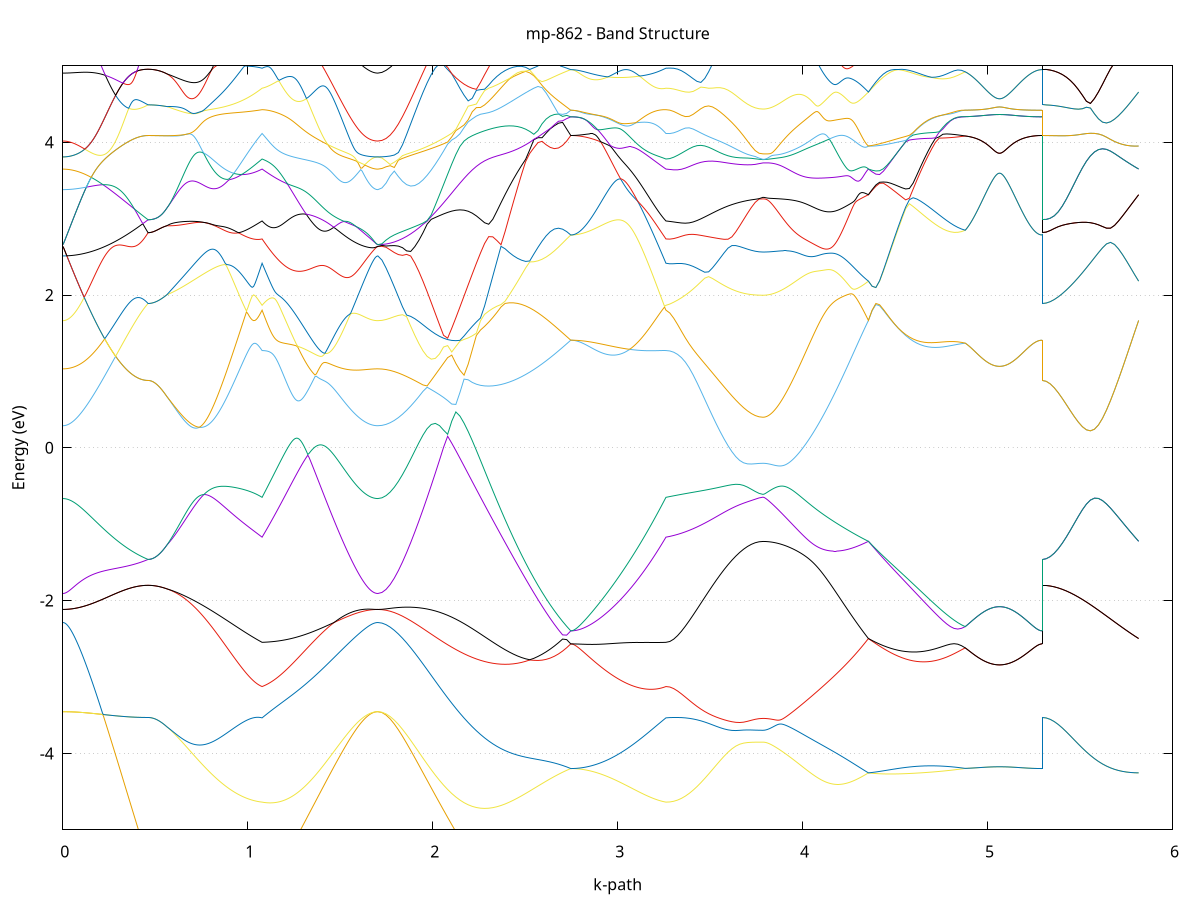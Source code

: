 set title 'mp-862 - Band Structure'
set xlabel 'k-path'
set ylabel 'Energy (eV)'
set grid y
set yrange [-5:5]
set terminal png size 800,600
set output 'mp-862_bands_gnuplot.png'
plot '-' using 1:2 with lines notitle, '-' using 1:2 with lines notitle, '-' using 1:2 with lines notitle, '-' using 1:2 with lines notitle, '-' using 1:2 with lines notitle, '-' using 1:2 with lines notitle, '-' using 1:2 with lines notitle, '-' using 1:2 with lines notitle, '-' using 1:2 with lines notitle, '-' using 1:2 with lines notitle, '-' using 1:2 with lines notitle, '-' using 1:2 with lines notitle, '-' using 1:2 with lines notitle, '-' using 1:2 with lines notitle, '-' using 1:2 with lines notitle, '-' using 1:2 with lines notitle, '-' using 1:2 with lines notitle, '-' using 1:2 with lines notitle, '-' using 1:2 with lines notitle, '-' using 1:2 with lines notitle, '-' using 1:2 with lines notitle, '-' using 1:2 with lines notitle, '-' using 1:2 with lines notitle, '-' using 1:2 with lines notitle, '-' using 1:2 with lines notitle, '-' using 1:2 with lines notitle, '-' using 1:2 with lines notitle, '-' using 1:2 with lines notitle, '-' using 1:2 with lines notitle, '-' using 1:2 with lines notitle, '-' using 1:2 with lines notitle, '-' using 1:2 with lines notitle, '-' using 1:2 with lines notitle, '-' using 1:2 with lines notitle, '-' using 1:2 with lines notitle, '-' using 1:2 with lines notitle
0.000000 -40.791078
0.004392 -40.791078
0.008784 -40.791078
0.013176 -40.791078
0.017567 -40.791078
0.021959 -40.791078
0.026351 -40.791078
0.030743 -40.791078
0.035135 -40.791078
0.039527 -40.791078
0.043918 -40.791078
0.048310 -40.790978
0.052702 -40.790978
0.057094 -40.790978
0.061486 -40.790978
0.065878 -40.790978
0.070270 -40.790978
0.074661 -40.790978
0.079053 -40.790978
0.083445 -40.790878
0.087837 -40.790878
0.092229 -40.790878
0.096621 -40.790878
0.101013 -40.790878
0.105404 -40.790878
0.109796 -40.790778
0.114188 -40.790778
0.118580 -40.790778
0.122972 -40.790778
0.127364 -40.790678
0.131755 -40.790678
0.136147 -40.790678
0.140539 -40.790678
0.144931 -40.790578
0.149323 -40.790578
0.153715 -40.790578
0.158107 -40.790578
0.162498 -40.790478
0.166890 -40.790478
0.171282 -40.790478
0.175674 -40.790378
0.180066 -40.790378
0.184458 -40.790378
0.188850 -40.790278
0.193241 -40.790278
0.197633 -40.790278
0.202025 -40.790178
0.206417 -40.790178
0.210809 -40.790178
0.215201 -40.790078
0.219592 -40.790078
0.223984 -40.790078
0.228376 -40.789978
0.232768 -40.789978
0.237160 -40.789878
0.241552 -40.789878
0.245944 -40.789878
0.250335 -40.789778
0.254727 -40.789778
0.259119 -40.789678
0.263511 -40.789678
0.267903 -40.789578
0.272295 -40.789578
0.276687 -40.789578
0.281078 -40.789478
0.285470 -40.789478
0.289862 -40.789378
0.294254 -40.789378
0.298646 -40.789278
0.303038 -40.789278
0.307429 -40.789178
0.311821 -40.789178
0.316213 -40.789078
0.320605 -40.789078
0.324997 -40.788978
0.329389 -40.788978
0.333781 -40.788878
0.338172 -40.788878
0.342564 -40.788778
0.346956 -40.788778
0.351348 -40.788678
0.355740 -40.788678
0.360132 -40.788578
0.364523 -40.788578
0.368915 -40.788478
0.373307 -40.788478
0.377699 -40.788378
0.382091 -40.788378
0.386483 -40.788278
0.390875 -40.788178
0.395266 -40.788178
0.399658 -40.788078
0.404050 -40.788078
0.408442 -40.787978
0.412834 -40.787978
0.417226 -40.787878
0.421618 -40.787878
0.426009 -40.787778
0.430401 -40.787778
0.434793 -40.787678
0.439185 -40.787578
0.443577 -40.787578
0.447969 -40.787478
0.452360 -40.787478
0.456752 -40.787378
0.461144 -40.787378
0.461144 -40.787378
0.470411 -40.787378
0.479678 -40.787378
0.488945 -40.787378
0.498212 -40.787278
0.507479 -40.787278
0.516746 -40.787278
0.526013 -40.787278
0.535279 -40.787278
0.544546 -40.787278
0.553813 -40.787278
0.563080 -40.787278
0.563080 -40.787278
0.570759 -40.787278
0.578439 -40.787278
0.586118 -40.787378
0.593797 -40.787378
0.601476 -40.787378
0.609155 -40.787378
0.616835 -40.787378
0.624514 -40.787478
0.632193 -40.787478
0.639872 -40.787478
0.647551 -40.787478
0.655230 -40.787478
0.662910 -40.787578
0.670589 -40.787578
0.678268 -40.787578
0.685947 -40.787578
0.693626 -40.787578
0.701306 -40.787578
0.708985 -40.787578
0.716664 -40.787578
0.724343 -40.787578
0.732022 -40.787578
0.739702 -40.787578
0.747381 -40.787678
0.755060 -40.787678
0.762739 -40.787678
0.770418 -40.787678
0.778097 -40.787678
0.785777 -40.787678
0.793456 -40.787578
0.801135 -40.787578
0.808814 -40.787578
0.816493 -40.787578
0.824173 -40.787578
0.831852 -40.787578
0.839531 -40.787578
0.847210 -40.787578
0.854889 -40.787578
0.862569 -40.787578
0.870248 -40.787578
0.877927 -40.787478
0.885606 -40.787478
0.893285 -40.787478
0.900964 -40.787478
0.908644 -40.787478
0.916323 -40.787478
0.924002 -40.787378
0.931681 -40.787378
0.939360 -40.787378
0.947040 -40.787378
0.954719 -40.787378
0.962398 -40.787278
0.970077 -40.787278
0.977756 -40.787278
0.985436 -40.787178
0.993115 -40.787178
1.000794 -40.787178
1.008473 -40.787178
1.016152 -40.787078
1.023831 -40.787078
1.031511 -40.787078
1.039190 -40.786978
1.046869 -40.786978
1.054548 -40.786978
1.062227 -40.786878
1.069907 -40.786878
1.077586 -40.786778
1.077586 -40.786778
1.085314 -40.786878
1.093042 -40.786978
1.100770 -40.787078
1.108497 -40.787178
1.116225 -40.787178
1.123953 -40.787278
1.131681 -40.787378
1.139409 -40.787478
1.147137 -40.787478
1.154865 -40.787578
1.162593 -40.787678
1.170321 -40.787778
1.178048 -40.787878
1.185776 -40.787878
1.193504 -40.787978
1.201232 -40.788078
1.208960 -40.788178
1.216688 -40.788178
1.224416 -40.788278
1.232144 -40.788378
1.239872 -40.788478
1.247599 -40.788478
1.255327 -40.788578
1.263055 -40.788678
1.270783 -40.788778
1.278511 -40.788778
1.286239 -40.788878
1.293967 -40.788978
1.301695 -40.788978
1.309423 -40.789078
1.317150 -40.789178
1.324878 -40.789278
1.332606 -40.789278
1.340334 -40.789378
1.348062 -40.789478
1.355790 -40.789478
1.363518 -40.789578
1.371246 -40.789578
1.378974 -40.789678
1.386701 -40.789778
1.394429 -40.789778
1.402157 -40.789878
1.409885 -40.789878
1.417613 -40.789978
1.425341 -40.790078
1.433069 -40.790078
1.440797 -40.790178
1.448525 -40.790178
1.456252 -40.790278
1.463980 -40.790278
1.471708 -40.790378
1.479436 -40.790378
1.487164 -40.790478
1.494892 -40.790478
1.502620 -40.790478
1.510348 -40.790578
1.518076 -40.790578
1.525804 -40.790678
1.533531 -40.790678
1.541259 -40.790678
1.548987 -40.790778
1.556715 -40.790778
1.564443 -40.790778
1.572171 -40.790878
1.579899 -40.790878
1.587627 -40.790878
1.595355 -40.790878
1.603082 -40.790978
1.610810 -40.790978
1.618538 -40.790978
1.626266 -40.790978
1.633994 -40.790978
1.641722 -40.790978
1.649450 -40.791078
1.657178 -40.791078
1.664906 -40.791078
1.672633 -40.791078
1.680361 -40.791078
1.688089 -40.791078
1.695817 -40.791078
1.703545 -40.791078
1.703545 -40.791078
1.725738 -40.791078
1.747931 -40.791078
1.770124 -40.790978
1.792317 -40.790978
1.814510 -40.790878
1.836704 -40.790878
1.858897 -40.790778
1.881090 -40.790678
1.903283 -40.790578
1.925476 -40.790478
1.947669 -40.790378
1.969862 -40.790178
1.992055 -40.790078
2.014248 -40.789878
2.036441 -40.789778
2.058634 -40.789578
2.080828 -40.789378
2.103021 -40.789278
2.125214 -40.789078
2.147407 -40.788878
2.169600 -40.788678
2.191793 -40.788478
2.213986 -40.788278
2.236179 -40.788078
2.258372 -40.787878
2.280565 -40.787578
2.302758 -40.787378
2.324952 -40.787178
2.347145 -40.786978
2.369338 -40.786778
2.391531 -40.786578
2.413724 -40.786378
2.435917 -40.786178
2.458110 -40.785978
2.480303 -40.785778
2.502496 -40.785578
2.524689 -40.785378
2.546882 -40.785178
2.569076 -40.784978
2.591269 -40.784778
2.613462 -40.784678
2.635655 -40.784478
2.657848 -40.784278
2.680041 -40.784178
2.702234 -40.784078
2.724427 -40.783878
2.746620 -40.783778
2.746620 -40.783778
2.754299 -40.783778
2.761979 -40.783778
2.769658 -40.783778
2.777337 -40.783778
2.785016 -40.783778
2.792695 -40.783778
2.800375 -40.783778
2.808054 -40.783878
2.815733 -40.783878
2.823412 -40.783878
2.831091 -40.783878
2.838770 -40.783878
2.846450 -40.783878
2.854129 -40.783978
2.861808 -40.783978
2.869487 -40.783978
2.877166 -40.783978
2.884846 -40.784078
2.892525 -40.784078
2.900204 -40.784078
2.907883 -40.784078
2.915562 -40.784178
2.923242 -40.784178
2.930921 -40.784278
2.938600 -40.784278
2.946279 -40.784278
2.953958 -40.784378
2.961637 -40.784378
2.969317 -40.784478
2.976996 -40.784478
2.984675 -40.784478
2.992354 -40.784578
3.000033 -40.784578
3.007713 -40.784678
3.015392 -40.784678
3.023071 -40.784778
3.030750 -40.784778
3.038429 -40.784878
3.046109 -40.784978
3.053788 -40.784978
3.061467 -40.785078
3.069146 -40.785078
3.076825 -40.785178
3.084504 -40.785178
3.092184 -40.785278
3.099863 -40.785378
3.107542 -40.785378
3.115221 -40.785478
3.122900 -40.785578
3.130580 -40.785578
3.138259 -40.785678
3.145938 -40.785778
3.153617 -40.785778
3.161296 -40.785878
3.168976 -40.785978
3.176655 -40.785978
3.184334 -40.786078
3.192013 -40.786178
3.199692 -40.786278
3.207371 -40.786278
3.215051 -40.786378
3.222730 -40.786478
3.230409 -40.786478
3.238088 -40.786578
3.245767 -40.786678
3.253447 -40.786778
3.261126 -40.786778
3.261126 -40.786778
3.282106 -40.786878
3.303086 -40.786878
3.324067 -40.786878
3.345047 -40.786978
3.366027 -40.786978
3.387007 -40.786978
3.407988 -40.786978
3.428968 -40.787078
3.449948 -40.787078
3.470928 -40.787078
3.491909 -40.787178
3.512889 -40.787178
3.533869 -40.787178
3.554849 -40.787178
3.575830 -40.787178
3.596810 -40.787278
3.617790 -40.787278
3.638770 -40.787278
3.659751 -40.787278
3.680731 -40.787278
3.701711 -40.787278
3.722691 -40.787378
3.743672 -40.787378
3.764652 -40.787378
3.785632 -40.787378
3.785632 -40.787378
3.793338 -40.787378
3.801044 -40.787378
3.808750 -40.787378
3.816456 -40.787378
3.824161 -40.787378
3.831867 -40.787378
3.839573 -40.787278
3.847279 -40.787278
3.854985 -40.787278
3.862691 -40.787278
3.870396 -40.787278
3.878102 -40.787278
3.885808 -40.787278
3.893514 -40.787278
3.901220 -40.787278
3.908926 -40.787278
3.916632 -40.787178
3.924337 -40.787178
3.932043 -40.787178
3.939749 -40.787178
3.947455 -40.787178
3.955161 -40.787178
3.962867 -40.787178
3.970572 -40.787078
3.978278 -40.787078
3.985984 -40.787078
3.993690 -40.787078
4.001396 -40.787078
4.009102 -40.786978
4.016807 -40.786978
4.024513 -40.786978
4.032219 -40.786978
4.039925 -40.786878
4.047631 -40.786878
4.055337 -40.786878
4.063043 -40.786878
4.070748 -40.786778
4.078454 -40.786778
4.086160 -40.786778
4.093866 -40.786778
4.101572 -40.786678
4.109278 -40.786678
4.116983 -40.786678
4.124689 -40.786578
4.132395 -40.786578
4.140101 -40.786578
4.147807 -40.786478
4.155513 -40.786478
4.163218 -40.786478
4.170924 -40.786378
4.178630 -40.786378
4.186336 -40.786378
4.194042 -40.786278
4.201748 -40.786278
4.209454 -40.786278
4.217159 -40.786178
4.224865 -40.786178
4.232571 -40.786178
4.240277 -40.786078
4.247983 -40.786078
4.255689 -40.786078
4.263394 -40.785978
4.271100 -40.785978
4.278806 -40.785878
4.286512 -40.785878
4.294218 -40.785878
4.301924 -40.785778
4.309630 -40.785778
4.317335 -40.785778
4.325041 -40.785678
4.332747 -40.785678
4.340453 -40.785578
4.348159 -40.785578
4.355865 -40.785578
4.355865 -40.785578
4.375998 -40.785478
4.396132 -40.785378
4.416266 -40.785278
4.436400 -40.785178
4.456534 -40.785078
4.476668 -40.784978
4.496802 -40.784878
4.516936 -40.784778
4.537070 -40.784678
4.557203 -40.784678
4.577337 -40.784578
4.597471 -40.784478
4.617605 -40.784378
4.637739 -40.784278
4.657873 -40.784278
4.678007 -40.784178
4.698141 -40.784178
4.718275 -40.784078
4.738408 -40.783978
4.758542 -40.783978
4.778676 -40.783878
4.798810 -40.783878
4.818944 -40.783878
4.839078 -40.783778
4.859212 -40.783778
4.879346 -40.783778
4.879346 -40.783778
4.883725 -40.783778
4.888105 -40.783778
4.892485 -40.783778
4.896865 -40.783778
4.901244 -40.783778
4.905624 -40.783778
4.910004 -40.783778
4.914384 -40.783778
4.918764 -40.783778
4.923143 -40.783778
4.927523 -40.783778
4.931903 -40.783778
4.936283 -40.783778
4.940662 -40.783778
4.945042 -40.783778
4.949422 -40.783778
4.953802 -40.783778
4.958182 -40.783778
4.962561 -40.783778
4.966941 -40.783778
4.971321 -40.783778
4.975701 -40.783778
4.980080 -40.783778
4.984460 -40.783778
4.988840 -40.783778
4.993220 -40.783778
4.997599 -40.783778
5.001979 -40.783778
5.006359 -40.783778
5.010739 -40.783778
5.015119 -40.783778
5.019498 -40.783778
5.023878 -40.783778
5.028258 -40.783778
5.032638 -40.783778
5.037017 -40.783778
5.041397 -40.783778
5.045777 -40.783778
5.050157 -40.783778
5.054536 -40.783778
5.058916 -40.783778
5.063296 -40.783778
5.067676 -40.783778
5.072056 -40.783778
5.076435 -40.783778
5.080815 -40.783778
5.085195 -40.783778
5.089575 -40.783778
5.093954 -40.783778
5.098334 -40.783778
5.102714 -40.783778
5.107094 -40.783778
5.111473 -40.783778
5.115853 -40.783778
5.120233 -40.783778
5.124613 -40.783778
5.128993 -40.783778
5.133372 -40.783778
5.137752 -40.783778
5.142132 -40.783778
5.146512 -40.783778
5.150891 -40.783778
5.155271 -40.783778
5.159651 -40.783778
5.164031 -40.783778
5.168410 -40.783778
5.172790 -40.783778
5.177170 -40.783778
5.181550 -40.783778
5.185930 -40.783778
5.190309 -40.783778
5.194689 -40.783778
5.199069 -40.783778
5.203449 -40.783778
5.207828 -40.783778
5.212208 -40.783778
5.216588 -40.783778
5.220968 -40.783778
5.225347 -40.783778
5.229727 -40.783778
5.234107 -40.783778
5.238487 -40.783778
5.242867 -40.783778
5.247246 -40.783778
5.251626 -40.783778
5.256006 -40.783778
5.260386 -40.783778
5.264765 -40.783778
5.269145 -40.783778
5.273525 -40.783778
5.277905 -40.783778
5.282285 -40.783778
5.286664 -40.783778
5.291044 -40.783778
5.295424 -40.783778
5.295424 -40.787378
5.317155 -40.787378
5.338885 -40.787278
5.360616 -40.787278
5.382347 -40.787278
5.404077 -40.787278
5.425808 -40.787178
5.447539 -40.787178
5.469270 -40.787078
5.491000 -40.787078
5.512731 -40.786978
5.534462 -40.786878
5.556193 -40.786778
5.577923 -40.786678
5.599654 -40.786678
5.621385 -40.786578
5.643116 -40.786478
5.664846 -40.786378
5.686577 -40.786178
5.708308 -40.786078
5.730038 -40.785978
5.751769 -40.785878
5.773500 -40.785778
5.795231 -40.785678
5.816961 -40.785578
e
0.000000 -40.783578
0.004392 -40.783578
0.008784 -40.783578
0.013176 -40.783578
0.017567 -40.783578
0.021959 -40.783578
0.026351 -40.783578
0.030743 -40.783578
0.035135 -40.783678
0.039527 -40.783678
0.043918 -40.783678
0.048310 -40.783678
0.052702 -40.783678
0.057094 -40.783678
0.061486 -40.783678
0.065878 -40.783678
0.070270 -40.783678
0.074661 -40.783678
0.079053 -40.783778
0.083445 -40.783778
0.087837 -40.783778
0.092229 -40.783778
0.096621 -40.783778
0.101013 -40.783778
0.105404 -40.783878
0.109796 -40.783878
0.114188 -40.783878
0.118580 -40.783878
0.122972 -40.783878
0.127364 -40.783978
0.131755 -40.783978
0.136147 -40.783978
0.140539 -40.783978
0.144931 -40.784078
0.149323 -40.784078
0.153715 -40.784078
0.158107 -40.784178
0.162498 -40.784178
0.166890 -40.784178
0.171282 -40.784178
0.175674 -40.784278
0.180066 -40.784278
0.184458 -40.784278
0.188850 -40.784378
0.193241 -40.784378
0.197633 -40.784378
0.202025 -40.784478
0.206417 -40.784478
0.210809 -40.784478
0.215201 -40.784578
0.219592 -40.784578
0.223984 -40.784678
0.228376 -40.784678
0.232768 -40.784678
0.237160 -40.784778
0.241552 -40.784778
0.245944 -40.784878
0.250335 -40.784878
0.254727 -40.784878
0.259119 -40.784978
0.263511 -40.784978
0.267903 -40.785078
0.272295 -40.785078
0.276687 -40.785178
0.281078 -40.785178
0.285470 -40.785278
0.289862 -40.785278
0.294254 -40.785278
0.298646 -40.785378
0.303038 -40.785378
0.307429 -40.785478
0.311821 -40.785478
0.316213 -40.785578
0.320605 -40.785578
0.324997 -40.785678
0.329389 -40.785678
0.333781 -40.785778
0.338172 -40.785778
0.342564 -40.785878
0.346956 -40.785878
0.351348 -40.785978
0.355740 -40.785978
0.360132 -40.786078
0.364523 -40.786178
0.368915 -40.786178
0.373307 -40.786278
0.377699 -40.786278
0.382091 -40.786378
0.386483 -40.786378
0.390875 -40.786478
0.395266 -40.786478
0.399658 -40.786578
0.404050 -40.786578
0.408442 -40.786678
0.412834 -40.786678
0.417226 -40.786778
0.421618 -40.786878
0.426009 -40.786878
0.430401 -40.786978
0.434793 -40.786978
0.439185 -40.787078
0.443577 -40.787078
0.447969 -40.787178
0.452360 -40.787178
0.456752 -40.787278
0.461144 -40.787378
0.461144 -40.787378
0.470411 -40.787378
0.479678 -40.787378
0.488945 -40.787378
0.498212 -40.787278
0.507479 -40.787278
0.516746 -40.787278
0.526013 -40.787278
0.535279 -40.787278
0.544546 -40.787278
0.553813 -40.787278
0.563080 -40.787278
0.563080 -40.787278
0.570759 -40.787178
0.578439 -40.787178
0.586118 -40.787078
0.593797 -40.787078
0.601476 -40.786978
0.609155 -40.786978
0.616835 -40.786878
0.624514 -40.786878
0.632193 -40.786778
0.639872 -40.786678
0.647551 -40.786678
0.655230 -40.786578
0.662910 -40.786578
0.670589 -40.786478
0.678268 -40.786478
0.685947 -40.786378
0.693626 -40.786278
0.701306 -40.786278
0.708985 -40.786178
0.716664 -40.786178
0.724343 -40.786078
0.732022 -40.786078
0.739702 -40.785978
0.747381 -40.785878
0.755060 -40.785878
0.762739 -40.785778
0.770418 -40.785778
0.778097 -40.785678
0.785777 -40.785578
0.793456 -40.785578
0.801135 -40.785478
0.808814 -40.785478
0.816493 -40.785378
0.824173 -40.785378
0.831852 -40.785278
0.839531 -40.785178
0.847210 -40.785178
0.854889 -40.785078
0.862569 -40.785078
0.870248 -40.784978
0.877927 -40.784978
0.885606 -40.784878
0.893285 -40.784778
0.900964 -40.784778
0.908644 -40.784678
0.916323 -40.784678
0.924002 -40.784578
0.931681 -40.784578
0.939360 -40.784478
0.947040 -40.784478
0.954719 -40.784378
0.962398 -40.784378
0.970077 -40.784278
0.977756 -40.784278
0.985436 -40.784178
0.993115 -40.784178
1.000794 -40.784078
1.008473 -40.784078
1.016152 -40.784078
1.023831 -40.783978
1.031511 -40.783978
1.039190 -40.783878
1.046869 -40.783878
1.054548 -40.783878
1.062227 -40.783778
1.069907 -40.783778
1.077586 -40.783678
1.077586 -40.783678
1.085314 -40.783678
1.093042 -40.783678
1.100770 -40.783678
1.108497 -40.783678
1.116225 -40.783678
1.123953 -40.783678
1.131681 -40.783678
1.139409 -40.783678
1.147137 -40.783678
1.154865 -40.783678
1.162593 -40.783678
1.170321 -40.783678
1.178048 -40.783678
1.185776 -40.783678
1.193504 -40.783678
1.201232 -40.783678
1.208960 -40.783678
1.216688 -40.783678
1.224416 -40.783678
1.232144 -40.783678
1.239872 -40.783678
1.247599 -40.783678
1.255327 -40.783678
1.263055 -40.783678
1.270783 -40.783678
1.278511 -40.783678
1.286239 -40.783678
1.293967 -40.783678
1.301695 -40.783678
1.309423 -40.783678
1.317150 -40.783678
1.324878 -40.783678
1.332606 -40.783678
1.340334 -40.783678
1.348062 -40.783678
1.355790 -40.783678
1.363518 -40.783678
1.371246 -40.783678
1.378974 -40.783678
1.386701 -40.783678
1.394429 -40.783678
1.402157 -40.783678
1.409885 -40.783678
1.417613 -40.783678
1.425341 -40.783678
1.433069 -40.783678
1.440797 -40.783678
1.448525 -40.783678
1.456252 -40.783578
1.463980 -40.783578
1.471708 -40.783578
1.479436 -40.783578
1.487164 -40.783578
1.494892 -40.783578
1.502620 -40.783578
1.510348 -40.783578
1.518076 -40.783578
1.525804 -40.783578
1.533531 -40.783578
1.541259 -40.783578
1.548987 -40.783578
1.556715 -40.783578
1.564443 -40.783578
1.572171 -40.783578
1.579899 -40.783578
1.587627 -40.783578
1.595355 -40.783578
1.603082 -40.783578
1.610810 -40.783578
1.618538 -40.783578
1.626266 -40.783578
1.633994 -40.783578
1.641722 -40.783578
1.649450 -40.783578
1.657178 -40.783578
1.664906 -40.783578
1.672633 -40.783578
1.680361 -40.783578
1.688089 -40.783578
1.695817 -40.783578
1.703545 -40.783578
1.703545 -40.783578
1.725738 -40.783578
1.747931 -40.783578
1.770124 -40.783578
1.792317 -40.783578
1.814510 -40.783578
1.836704 -40.783578
1.858897 -40.783478
1.881090 -40.783478
1.903283 -40.783478
1.925476 -40.783478
1.947669 -40.783378
1.969862 -40.783378
1.992055 -40.783278
2.014248 -40.783278
2.036441 -40.783278
2.058634 -40.783178
2.080828 -40.783178
2.103021 -40.783178
2.125214 -40.783078
2.147407 -40.783078
2.169600 -40.782978
2.191793 -40.782978
2.213986 -40.782978
2.236179 -40.782878
2.258372 -40.782878
2.280565 -40.782878
2.302758 -40.782878
2.324952 -40.782878
2.347145 -40.782878
2.369338 -40.782778
2.391531 -40.782778
2.413724 -40.782878
2.435917 -40.782878
2.458110 -40.782878
2.480303 -40.782878
2.502496 -40.782878
2.524689 -40.782978
2.546882 -40.782978
2.569076 -40.783078
2.591269 -40.783078
2.613462 -40.783178
2.635655 -40.783278
2.657848 -40.783378
2.680041 -40.783478
2.702234 -40.783578
2.724427 -40.783678
2.746620 -40.783778
2.746620 -40.783778
2.754299 -40.783778
2.761979 -40.783778
2.769658 -40.783778
2.777337 -40.783778
2.785016 -40.783778
2.792695 -40.783778
2.800375 -40.783778
2.808054 -40.783778
2.815733 -40.783778
2.823412 -40.783778
2.831091 -40.783778
2.838770 -40.783778
2.846450 -40.783778
2.854129 -40.783778
2.861808 -40.783778
2.869487 -40.783778
2.877166 -40.783778
2.884846 -40.783778
2.892525 -40.783778
2.900204 -40.783778
2.907883 -40.783778
2.915562 -40.783778
2.923242 -40.783778
2.930921 -40.783778
2.938600 -40.783778
2.946279 -40.783778
2.953958 -40.783778
2.961637 -40.783778
2.969317 -40.783778
2.976996 -40.783778
2.984675 -40.783778
2.992354 -40.783778
3.000033 -40.783778
3.007713 -40.783778
3.015392 -40.783778
3.023071 -40.783778
3.030750 -40.783778
3.038429 -40.783778
3.046109 -40.783778
3.053788 -40.783778
3.061467 -40.783778
3.069146 -40.783778
3.076825 -40.783778
3.084504 -40.783778
3.092184 -40.783778
3.099863 -40.783778
3.107542 -40.783778
3.115221 -40.783778
3.122900 -40.783778
3.130580 -40.783778
3.138259 -40.783778
3.145938 -40.783778
3.153617 -40.783778
3.161296 -40.783778
3.168976 -40.783778
3.176655 -40.783778
3.184334 -40.783778
3.192013 -40.783778
3.199692 -40.783678
3.207371 -40.783678
3.215051 -40.783678
3.222730 -40.783678
3.230409 -40.783678
3.238088 -40.783678
3.245767 -40.783678
3.253447 -40.783678
3.261126 -40.783678
3.261126 -40.783678
3.282106 -40.783678
3.303086 -40.783678
3.324067 -40.783678
3.345047 -40.783678
3.366027 -40.783678
3.387007 -40.783678
3.407988 -40.783678
3.428968 -40.783678
3.449948 -40.783678
3.470928 -40.783678
3.491909 -40.783678
3.512889 -40.783678
3.533869 -40.783678
3.554849 -40.783678
3.575830 -40.783678
3.596810 -40.783678
3.617790 -40.783678
3.638770 -40.783678
3.659751 -40.783678
3.680731 -40.783678
3.701711 -40.783678
3.722691 -40.783678
3.743672 -40.783678
3.764652 -40.783678
3.785632 -40.783678
3.785632 -40.783678
3.793338 -40.783678
3.801044 -40.783678
3.808750 -40.783678
3.816456 -40.783678
3.824161 -40.783678
3.831867 -40.783678
3.839573 -40.783778
3.847279 -40.783778
3.854985 -40.783778
3.862691 -40.783778
3.870396 -40.783778
3.878102 -40.783778
3.885808 -40.783778
3.893514 -40.783778
3.901220 -40.783778
3.908926 -40.783778
3.916632 -40.783878
3.924337 -40.783878
3.932043 -40.783878
3.939749 -40.783878
3.947455 -40.783878
3.955161 -40.783878
3.962867 -40.783878
3.970572 -40.783978
3.978278 -40.783978
3.985984 -40.783978
3.993690 -40.783978
4.001396 -40.783978
4.009102 -40.784078
4.016807 -40.784078
4.024513 -40.784078
4.032219 -40.784078
4.039925 -40.784178
4.047631 -40.784178
4.055337 -40.784178
4.063043 -40.784178
4.070748 -40.784278
4.078454 -40.784278
4.086160 -40.784278
4.093866 -40.784378
4.101572 -40.784378
4.109278 -40.784378
4.116983 -40.784378
4.124689 -40.784478
4.132395 -40.784478
4.140101 -40.784478
4.147807 -40.784578
4.155513 -40.784578
4.163218 -40.784578
4.170924 -40.784678
4.178630 -40.784678
4.186336 -40.784678
4.194042 -40.784778
4.201748 -40.784778
4.209454 -40.784778
4.217159 -40.784878
4.224865 -40.784878
4.232571 -40.784978
4.240277 -40.784978
4.247983 -40.784978
4.255689 -40.785078
4.263394 -40.785078
4.271100 -40.785078
4.278806 -40.785178
4.286512 -40.785178
4.294218 -40.785278
4.301924 -40.785278
4.309630 -40.785278
4.317335 -40.785378
4.325041 -40.785378
4.332747 -40.785378
4.340453 -40.785478
4.348159 -40.785478
4.355865 -40.785578
4.355865 -40.785578
4.375998 -40.785378
4.396132 -40.785278
4.416266 -40.785178
4.436400 -40.785078
4.456534 -40.784978
4.476668 -40.784878
4.496802 -40.784778
4.516936 -40.784678
4.537070 -40.784578
4.557203 -40.784478
4.577337 -40.784378
4.597471 -40.784278
4.617605 -40.784178
4.637739 -40.784078
4.657873 -40.784078
4.678007 -40.783978
4.698141 -40.783978
4.718275 -40.783878
4.738408 -40.783878
4.758542 -40.783778
4.778676 -40.783778
4.798810 -40.783778
4.818944 -40.783778
4.839078 -40.783778
4.859212 -40.783778
4.879346 -40.783778
4.879346 -40.783778
4.883725 -40.783778
4.888105 -40.783778
4.892485 -40.783778
4.896865 -40.783778
4.901244 -40.783778
4.905624 -40.783778
4.910004 -40.783778
4.914384 -40.783778
4.918764 -40.783778
4.923143 -40.783778
4.927523 -40.783778
4.931903 -40.783778
4.936283 -40.783778
4.940662 -40.783778
4.945042 -40.783778
4.949422 -40.783778
4.953802 -40.783778
4.958182 -40.783778
4.962561 -40.783778
4.966941 -40.783778
4.971321 -40.783778
4.975701 -40.783778
4.980080 -40.783778
4.984460 -40.783778
4.988840 -40.783778
4.993220 -40.783778
4.997599 -40.783778
5.001979 -40.783778
5.006359 -40.783778
5.010739 -40.783778
5.015119 -40.783778
5.019498 -40.783778
5.023878 -40.783778
5.028258 -40.783778
5.032638 -40.783778
5.037017 -40.783778
5.041397 -40.783778
5.045777 -40.783778
5.050157 -40.783778
5.054536 -40.783778
5.058916 -40.783778
5.063296 -40.783778
5.067676 -40.783778
5.072056 -40.783778
5.076435 -40.783778
5.080815 -40.783778
5.085195 -40.783778
5.089575 -40.783778
5.093954 -40.783778
5.098334 -40.783778
5.102714 -40.783778
5.107094 -40.783778
5.111473 -40.783778
5.115853 -40.783778
5.120233 -40.783778
5.124613 -40.783778
5.128993 -40.783778
5.133372 -40.783778
5.137752 -40.783778
5.142132 -40.783778
5.146512 -40.783778
5.150891 -40.783778
5.155271 -40.783778
5.159651 -40.783778
5.164031 -40.783778
5.168410 -40.783778
5.172790 -40.783778
5.177170 -40.783778
5.181550 -40.783778
5.185930 -40.783778
5.190309 -40.783778
5.194689 -40.783778
5.199069 -40.783778
5.203449 -40.783778
5.207828 -40.783778
5.212208 -40.783778
5.216588 -40.783778
5.220968 -40.783778
5.225347 -40.783778
5.229727 -40.783778
5.234107 -40.783778
5.238487 -40.783778
5.242867 -40.783778
5.247246 -40.783778
5.251626 -40.783778
5.256006 -40.783778
5.260386 -40.783778
5.264765 -40.783778
5.269145 -40.783778
5.273525 -40.783778
5.277905 -40.783778
5.282285 -40.783778
5.286664 -40.783778
5.291044 -40.783778
5.295424 -40.783778
5.295424 -40.787378
5.317155 -40.787378
5.338885 -40.787278
5.360616 -40.787278
5.382347 -40.787278
5.404077 -40.787278
5.425808 -40.787178
5.447539 -40.787178
5.469270 -40.787078
5.491000 -40.787078
5.512731 -40.786978
5.534462 -40.786878
5.556193 -40.786778
5.577923 -40.786678
5.599654 -40.786678
5.621385 -40.786578
5.643116 -40.786478
5.664846 -40.786378
5.686577 -40.786178
5.708308 -40.786078
5.730038 -40.785978
5.751769 -40.785878
5.773500 -40.785778
5.795231 -40.785678
5.816961 -40.785578
e
0.000000 -21.941678
0.004392 -21.941678
0.008784 -21.941578
0.013176 -21.941578
0.017567 -21.941578
0.021959 -21.941478
0.026351 -21.941478
0.030743 -21.941378
0.035135 -21.941278
0.039527 -21.941178
0.043918 -21.941078
0.048310 -21.940978
0.052702 -21.940878
0.057094 -21.940678
0.061486 -21.940578
0.065878 -21.940378
0.070270 -21.940178
0.074661 -21.940078
0.079053 -21.939878
0.083445 -21.939678
0.087837 -21.939378
0.092229 -21.939178
0.096621 -21.938978
0.101013 -21.938678
0.105404 -21.938478
0.109796 -21.938178
0.114188 -21.937878
0.118580 -21.937578
0.122972 -21.937278
0.127364 -21.936978
0.131755 -21.936678
0.136147 -21.936378
0.140539 -21.935978
0.144931 -21.935678
0.149323 -21.935278
0.153715 -21.934878
0.158107 -21.934578
0.162498 -21.934178
0.166890 -21.933778
0.171282 -21.933278
0.175674 -21.932878
0.180066 -21.932478
0.184458 -21.932078
0.188850 -21.931578
0.193241 -21.931178
0.197633 -21.930678
0.202025 -21.930178
0.206417 -21.929678
0.210809 -21.929178
0.215201 -21.928678
0.219592 -21.928178
0.223984 -21.927678
0.228376 -21.927178
0.232768 -21.926578
0.237160 -21.926078
0.241552 -21.925478
0.245944 -21.924978
0.250335 -21.924378
0.254727 -21.923778
0.259119 -21.923278
0.263511 -21.922678
0.267903 -21.922078
0.272295 -21.921478
0.276687 -21.920878
0.281078 -21.920178
0.285470 -21.919578
0.289862 -21.918978
0.294254 -21.918378
0.298646 -21.917678
0.303038 -21.917078
0.307429 -21.916378
0.311821 -21.915678
0.316213 -21.915078
0.320605 -21.914378
0.324997 -21.913678
0.329389 -21.912978
0.333781 -21.912378
0.338172 -21.911678
0.342564 -21.910978
0.346956 -21.910278
0.351348 -21.909578
0.355740 -21.908778
0.360132 -21.908078
0.364523 -21.907378
0.368915 -21.906678
0.373307 -21.905978
0.377699 -21.905178
0.382091 -21.904478
0.386483 -21.903778
0.390875 -21.902978
0.395266 -21.902278
0.399658 -21.901478
0.404050 -21.900778
0.408442 -21.899978
0.412834 -21.899278
0.417226 -21.898478
0.421618 -21.897778
0.426009 -21.897078
0.430401 -21.897178
0.434793 -21.897178
0.439185 -21.897178
0.443577 -21.897178
0.447969 -21.897178
0.452360 -21.897178
0.456752 -21.897178
0.461144 -21.897178
0.461144 -21.897178
0.470411 -21.897178
0.479678 -21.897278
0.488945 -21.897478
0.498212 -21.897578
0.507479 -21.897878
0.516746 -21.898078
0.526013 -21.898378
0.535279 -21.898678
0.544546 -21.899078
0.553813 -21.899378
0.563080 -21.899778
0.563080 -21.899778
0.570759 -21.900178
0.578439 -21.900578
0.586118 -21.900978
0.593797 -21.901478
0.601476 -21.901878
0.609155 -21.902378
0.616835 -21.902778
0.624514 -21.903278
0.632193 -21.903778
0.639872 -21.904278
0.647551 -21.904678
0.655230 -21.905178
0.662910 -21.905678
0.670589 -21.906178
0.678268 -21.906678
0.685947 -21.907178
0.693626 -21.907678
0.701306 -21.908178
0.708985 -21.908678
0.716664 -21.909078
0.724343 -21.909578
0.732022 -21.910078
0.739702 -21.910478
0.747381 -21.910978
0.755060 -21.911378
0.762739 -21.911878
0.770418 -21.912278
0.778097 -21.912678
0.785777 -21.913078
0.793456 -21.913578
0.801135 -21.913978
0.808814 -21.914278
0.816493 -21.914678
0.824173 -21.915078
0.831852 -21.915478
0.839531 -21.915778
0.847210 -21.916178
0.854889 -21.916478
0.862569 -21.916778
0.870248 -21.917078
0.877927 -21.917378
0.885606 -21.917678
0.893285 -21.917978
0.900964 -21.918278
0.908644 -21.918578
0.916323 -21.918778
0.924002 -21.919078
0.931681 -21.919278
0.939360 -21.919578
0.947040 -21.919778
0.954719 -21.919978
0.962398 -21.920178
0.970077 -21.920378
0.977756 -21.920578
0.985436 -21.920778
0.993115 -21.920978
1.000794 -21.921078
1.008473 -21.921278
1.016152 -21.921478
1.023831 -21.921578
1.031511 -21.921878
1.039190 -21.922278
1.046869 -21.922578
1.054548 -21.922978
1.062227 -21.923278
1.069907 -21.923578
1.077586 -21.923978
1.077586 -21.923978
1.085314 -21.923478
1.093042 -21.922978
1.100770 -21.922478
1.108497 -21.922078
1.116225 -21.921978
1.123953 -21.921978
1.131681 -21.921878
1.139409 -21.921878
1.147137 -21.921978
1.154865 -21.921978
1.162593 -21.922078
1.170321 -21.922178
1.178048 -21.922278
1.185776 -21.922378
1.193504 -21.922578
1.201232 -21.922778
1.208960 -21.922978
1.216688 -21.923178
1.224416 -21.923478
1.232144 -21.923778
1.239872 -21.923978
1.247599 -21.924278
1.255327 -21.924678
1.263055 -21.924978
1.270783 -21.925278
1.278511 -21.925678
1.286239 -21.926078
1.293967 -21.926378
1.301695 -21.926778
1.309423 -21.927178
1.317150 -21.927578
1.324878 -21.927978
1.332606 -21.928378
1.340334 -21.928778
1.348062 -21.929278
1.355790 -21.929678
1.363518 -21.930078
1.371246 -21.930478
1.378974 -21.930878
1.386701 -21.931378
1.394429 -21.931778
1.402157 -21.932178
1.409885 -21.932578
1.417613 -21.932978
1.425341 -21.933378
1.433069 -21.933778
1.440797 -21.934178
1.448525 -21.934578
1.456252 -21.934978
1.463980 -21.935378
1.471708 -21.935678
1.479436 -21.936078
1.487164 -21.936378
1.494892 -21.936778
1.502620 -21.937078
1.510348 -21.937378
1.518076 -21.937778
1.525804 -21.938078
1.533531 -21.938378
1.541259 -21.938578
1.548987 -21.938878
1.556715 -21.939178
1.564443 -21.939378
1.572171 -21.939678
1.579899 -21.939878
1.587627 -21.940078
1.595355 -21.940278
1.603082 -21.940478
1.610810 -21.940678
1.618538 -21.940778
1.626266 -21.940978
1.633994 -21.941078
1.641722 -21.941178
1.649450 -21.941278
1.657178 -21.941378
1.664906 -21.941478
1.672633 -21.941578
1.680361 -21.941578
1.688089 -21.941578
1.695817 -21.941678
1.703545 -21.941678
1.703545 -21.941678
1.725738 -21.941578
1.747931 -21.941478
1.770124 -21.941278
1.792317 -21.940978
1.814510 -21.940578
1.836704 -21.940178
1.858897 -21.939678
1.881090 -21.939078
1.903283 -21.938378
1.925476 -21.937678
1.947669 -21.936878
1.969862 -21.936078
1.992055 -21.935278
2.014248 -21.934378
2.036441 -21.933478
2.058634 -21.932578
2.080828 -21.931678
2.103021 -21.930778
2.125214 -21.929878
2.147407 -21.929178
2.169600 -21.928478
2.191793 -21.927778
2.213986 -21.927278
2.236179 -21.926978
2.258372 -21.926678
2.280565 -21.926578
2.302758 -21.926678
2.324952 -21.926878
2.347145 -21.927178
2.369338 -21.927478
2.391531 -21.927978
2.413724 -21.928578
2.435917 -21.929078
2.458110 -21.929678
2.480303 -21.930278
2.502496 -21.930878
2.524689 -21.931478
2.546882 -21.931978
2.569076 -21.932578
2.591269 -21.932978
2.613462 -21.933378
2.635655 -21.933778
2.657848 -21.933978
2.680041 -21.934178
2.702234 -21.934378
2.724427 -21.934378
2.746620 -21.934378
2.746620 -21.934378
2.754299 -21.934378
2.761979 -21.934378
2.769658 -21.934378
2.777337 -21.934378
2.785016 -21.934378
2.792695 -21.934478
2.800375 -21.934478
2.808054 -21.934478
2.815733 -21.934578
2.823412 -21.934578
2.831091 -21.934578
2.838770 -21.934678
2.846450 -21.934678
2.854129 -21.934678
2.861808 -21.934778
2.869487 -21.934778
2.877166 -21.934778
2.884846 -21.934778
2.892525 -21.934878
2.900204 -21.934878
2.907883 -21.934878
2.915562 -21.934878
2.923242 -21.934778
2.930921 -21.934778
2.938600 -21.934778
2.946279 -21.934778
2.953958 -21.934678
2.961637 -21.934678
2.969317 -21.934578
2.976996 -21.934478
2.984675 -21.934378
2.992354 -21.934278
3.000033 -21.934178
3.007713 -21.934078
3.015392 -21.933978
3.023071 -21.933878
3.030750 -21.933678
3.038429 -21.933478
3.046109 -21.933378
3.053788 -21.933178
3.061467 -21.932978
3.069146 -21.932778
3.076825 -21.932578
3.084504 -21.932278
3.092184 -21.932078
3.099863 -21.931878
3.107542 -21.931578
3.115221 -21.931278
3.122900 -21.930978
3.130580 -21.930678
3.138259 -21.930378
3.145938 -21.930078
3.153617 -21.929778
3.161296 -21.929378
3.168976 -21.929078
3.176655 -21.928678
3.184334 -21.928278
3.192013 -21.927878
3.199692 -21.927478
3.207371 -21.927078
3.215051 -21.926678
3.222730 -21.926278
3.230409 -21.925778
3.238088 -21.925378
3.245767 -21.924878
3.253447 -21.924378
3.261126 -21.923978
3.261126 -21.923978
3.282106 -21.924378
3.303086 -21.925378
3.324067 -21.926578
3.345047 -21.927878
3.366027 -21.929278
3.387007 -21.930678
3.407988 -21.932078
3.428968 -21.933478
3.449948 -21.934778
3.470928 -21.936078
3.491909 -21.937378
3.512889 -21.938578
3.533869 -21.939778
3.554849 -21.940878
3.575830 -21.941878
3.596810 -21.942778
3.617790 -21.943678
3.638770 -21.944378
3.659751 -21.945078
3.680731 -21.945678
3.701711 -21.946078
3.722691 -21.946478
3.743672 -21.946778
3.764652 -21.946878
3.785632 -21.946978
3.785632 -21.946978
3.793338 -21.946978
3.801044 -21.946978
3.808750 -21.946978
3.816456 -21.946978
3.824161 -21.946978
3.831867 -21.946878
3.839573 -21.946878
3.847279 -21.946878
3.854985 -21.946878
3.862691 -21.946778
3.870396 -21.946778
3.878102 -21.946678
3.885808 -21.946678
3.893514 -21.946578
3.901220 -21.946478
3.908926 -21.946478
3.916632 -21.946378
3.924337 -21.946278
3.932043 -21.946178
3.939749 -21.945978
3.947455 -21.945878
3.955161 -21.945678
3.962867 -21.945578
3.970572 -21.945378
3.978278 -21.945178
3.985984 -21.944978
3.993690 -21.944778
4.001396 -21.944578
4.009102 -21.944378
4.016807 -21.944078
4.024513 -21.943878
4.032219 -21.943578
4.039925 -21.943278
4.047631 -21.942978
4.055337 -21.942678
4.063043 -21.942378
4.070748 -21.942078
4.078454 -21.941678
4.086160 -21.941378
4.093866 -21.940978
4.101572 -21.940578
4.109278 -21.940178
4.116983 -21.939778
4.124689 -21.939378
4.132395 -21.938978
4.140101 -21.938478
4.147807 -21.938078
4.155513 -21.937578
4.163218 -21.937178
4.170924 -21.936678
4.178630 -21.936178
4.186336 -21.935678
4.194042 -21.935178
4.201748 -21.934678
4.209454 -21.934178
4.217159 -21.933578
4.224865 -21.933078
4.232571 -21.932478
4.240277 -21.931978
4.247983 -21.931378
4.255689 -21.930878
4.263394 -21.930278
4.271100 -21.929678
4.278806 -21.929178
4.286512 -21.928578
4.294218 -21.927978
4.301924 -21.927378
4.309630 -21.926778
4.317335 -21.926178
4.325041 -21.925678
4.332747 -21.925078
4.340453 -21.924478
4.348159 -21.923878
4.355865 -21.923278
4.355865 -21.923278
4.375998 -21.924378
4.396132 -21.925278
4.416266 -21.926278
4.436400 -21.927178
4.456534 -21.928078
4.476668 -21.928878
4.496802 -21.929578
4.516936 -21.930278
4.537070 -21.930978
4.557203 -21.931578
4.577337 -21.932078
4.597471 -21.932578
4.617605 -21.933078
4.637739 -21.933478
4.657873 -21.933778
4.678007 -21.934078
4.698141 -21.934278
4.718275 -21.934378
4.738408 -21.934578
4.758542 -21.934578
4.778676 -21.934678
4.798810 -21.934678
4.818944 -21.934578
4.839078 -21.934578
4.859212 -21.934478
4.879346 -21.934378
4.879346 -21.934378
4.883725 -21.934378
4.888105 -21.934378
4.892485 -21.934378
4.896865 -21.934378
4.901244 -21.934378
4.905624 -21.934378
4.910004 -21.934378
4.914384 -21.934378
4.918764 -21.934378
4.923143 -21.934378
4.927523 -21.934378
4.931903 -21.934378
4.936283 -21.934378
4.940662 -21.934378
4.945042 -21.934378
4.949422 -21.934378
4.953802 -21.934378
4.958182 -21.934378
4.962561 -21.934378
4.966941 -21.934378
4.971321 -21.934378
4.975701 -21.934378
4.980080 -21.934378
4.984460 -21.934378
4.988840 -21.934378
4.993220 -21.934378
4.997599 -21.934378
5.001979 -21.934378
5.006359 -21.934378
5.010739 -21.934378
5.015119 -21.934378
5.019498 -21.934378
5.023878 -21.934378
5.028258 -21.934378
5.032638 -21.934378
5.037017 -21.934378
5.041397 -21.934378
5.045777 -21.934378
5.050157 -21.934378
5.054536 -21.934378
5.058916 -21.934378
5.063296 -21.934378
5.067676 -21.934378
5.072056 -21.934378
5.076435 -21.934378
5.080815 -21.934378
5.085195 -21.934378
5.089575 -21.934378
5.093954 -21.934378
5.098334 -21.934378
5.102714 -21.934378
5.107094 -21.934378
5.111473 -21.934378
5.115853 -21.934378
5.120233 -21.934378
5.124613 -21.934378
5.128993 -21.934378
5.133372 -21.934378
5.137752 -21.934378
5.142132 -21.934378
5.146512 -21.934378
5.150891 -21.934378
5.155271 -21.934378
5.159651 -21.934378
5.164031 -21.934378
5.168410 -21.934378
5.172790 -21.934378
5.177170 -21.934378
5.181550 -21.934378
5.185930 -21.934378
5.190309 -21.934378
5.194689 -21.934378
5.199069 -21.934378
5.203449 -21.934378
5.207828 -21.934378
5.212208 -21.934378
5.216588 -21.934378
5.220968 -21.934378
5.225347 -21.934378
5.229727 -21.934378
5.234107 -21.934378
5.238487 -21.934378
5.242867 -21.934378
5.247246 -21.934378
5.251626 -21.934378
5.256006 -21.934378
5.260386 -21.934378
5.264765 -21.934378
5.269145 -21.934378
5.273525 -21.934378
5.277905 -21.934378
5.282285 -21.934378
5.286664 -21.934378
5.291044 -21.934378
5.295424 -21.934378
5.295424 -21.897178
5.317155 -21.897378
5.338885 -21.897778
5.360616 -21.898378
5.382347 -21.899178
5.404077 -21.900078
5.425808 -21.901078
5.447539 -21.902178
5.469270 -21.903278
5.491000 -21.904478
5.512731 -21.905678
5.534462 -21.906878
5.556193 -21.908178
5.577923 -21.909478
5.599654 -21.910778
5.621385 -21.912078
5.643116 -21.913378
5.664846 -21.914678
5.686577 -21.915978
5.708308 -21.917278
5.730038 -21.918578
5.751769 -21.919778
5.773500 -21.920978
5.795231 -21.922178
5.816961 -21.923278
e
0.000000 -21.888178
0.004392 -21.888178
0.008784 -21.888178
0.013176 -21.888178
0.017567 -21.888278
0.021959 -21.888278
0.026351 -21.888378
0.030743 -21.888378
0.035135 -21.888478
0.039527 -21.888578
0.043918 -21.888678
0.048310 -21.888778
0.052702 -21.888878
0.057094 -21.888978
0.061486 -21.889078
0.065878 -21.889178
0.070270 -21.889278
0.074661 -21.889378
0.079053 -21.889578
0.083445 -21.889678
0.087837 -21.889778
0.092229 -21.889878
0.096621 -21.890078
0.101013 -21.890178
0.105404 -21.890278
0.109796 -21.890478
0.114188 -21.890578
0.118580 -21.890678
0.122972 -21.890878
0.127364 -21.890978
0.131755 -21.891078
0.136147 -21.891278
0.140539 -21.891378
0.144931 -21.891478
0.149323 -21.891678
0.153715 -21.891778
0.158107 -21.891878
0.162498 -21.892078
0.166890 -21.892178
0.171282 -21.892278
0.175674 -21.892478
0.180066 -21.892578
0.184458 -21.892678
0.188850 -21.892878
0.193241 -21.892978
0.197633 -21.893078
0.202025 -21.893178
0.206417 -21.893378
0.210809 -21.893478
0.215201 -21.893578
0.219592 -21.893678
0.223984 -21.893778
0.228376 -21.893878
0.232768 -21.894078
0.237160 -21.894178
0.241552 -21.894278
0.245944 -21.894378
0.250335 -21.894478
0.254727 -21.894578
0.259119 -21.894678
0.263511 -21.894778
0.267903 -21.894878
0.272295 -21.894978
0.276687 -21.895078
0.281078 -21.895178
0.285470 -21.895278
0.289862 -21.895378
0.294254 -21.895478
0.298646 -21.895578
0.303038 -21.895678
0.307429 -21.895678
0.311821 -21.895778
0.316213 -21.895878
0.320605 -21.895978
0.324997 -21.895978
0.329389 -21.896078
0.333781 -21.896178
0.338172 -21.896278
0.342564 -21.896278
0.346956 -21.896378
0.351348 -21.896478
0.355740 -21.896478
0.360132 -21.896578
0.364523 -21.896578
0.368915 -21.896678
0.373307 -21.896678
0.377699 -21.896778
0.382091 -21.896778
0.386483 -21.896878
0.390875 -21.896878
0.395266 -21.896878
0.399658 -21.896978
0.404050 -21.896978
0.408442 -21.896978
0.412834 -21.897078
0.417226 -21.897078
0.421618 -21.897078
0.426009 -21.897078
0.430401 -21.897178
0.434793 -21.897178
0.439185 -21.897178
0.443577 -21.897178
0.447969 -21.897178
0.452360 -21.897178
0.456752 -21.897178
0.461144 -21.897178
0.461144 -21.897178
0.470411 -21.897178
0.479678 -21.897278
0.488945 -21.897478
0.498212 -21.897578
0.507479 -21.897878
0.516746 -21.898078
0.526013 -21.898378
0.535279 -21.898678
0.544546 -21.899078
0.553813 -21.899378
0.563080 -21.899778
0.563080 -21.899778
0.570759 -21.900078
0.578439 -21.900278
0.586118 -21.900578
0.593797 -21.900778
0.601476 -21.901078
0.609155 -21.901378
0.616835 -21.901678
0.624514 -21.901978
0.632193 -21.902278
0.639872 -21.902578
0.647551 -21.902878
0.655230 -21.903178
0.662910 -21.903478
0.670589 -21.903778
0.678268 -21.904178
0.685947 -21.904478
0.693626 -21.904878
0.701306 -21.905178
0.708985 -21.905578
0.716664 -21.905878
0.724343 -21.906278
0.732022 -21.906678
0.739702 -21.906978
0.747381 -21.907378
0.755060 -21.907778
0.762739 -21.908178
0.770418 -21.908578
0.778097 -21.908978
0.785777 -21.909378
0.793456 -21.909778
0.801135 -21.910178
0.808814 -21.910578
0.816493 -21.910978
0.824173 -21.911378
0.831852 -21.911778
0.839531 -21.912178
0.847210 -21.912578
0.854889 -21.912978
0.862569 -21.913378
0.870248 -21.913778
0.877927 -21.914178
0.885606 -21.914578
0.893285 -21.914978
0.900964 -21.915378
0.908644 -21.915778
0.916323 -21.916178
0.924002 -21.916578
0.931681 -21.916978
0.939360 -21.917378
0.947040 -21.917778
0.954719 -21.918178
0.962398 -21.918578
0.970077 -21.918978
0.977756 -21.919378
0.985436 -21.919678
0.993115 -21.920078
1.000794 -21.920478
1.008473 -21.920878
1.016152 -21.921178
1.023831 -21.921578
1.031511 -21.921778
1.039190 -21.921878
1.046869 -21.922078
1.054548 -21.922178
1.062227 -21.922278
1.069907 -21.922478
1.077586 -21.922578
1.077586 -21.922578
1.085314 -21.922378
1.093042 -21.922278
1.100770 -21.922178
1.108497 -21.921978
1.116225 -21.921378
1.123953 -21.920878
1.131681 -21.920378
1.139409 -21.919778
1.147137 -21.919278
1.154865 -21.918678
1.162593 -21.918078
1.170321 -21.917578
1.178048 -21.916978
1.185776 -21.916378
1.193504 -21.915778
1.201232 -21.915178
1.208960 -21.914678
1.216688 -21.914078
1.224416 -21.913478
1.232144 -21.912878
1.239872 -21.912178
1.247599 -21.911578
1.255327 -21.910978
1.263055 -21.910378
1.270783 -21.909778
1.278511 -21.909178
1.286239 -21.908578
1.293967 -21.907978
1.301695 -21.907378
1.309423 -21.906778
1.317150 -21.906178
1.324878 -21.905578
1.332606 -21.904978
1.340334 -21.904378
1.348062 -21.903778
1.355790 -21.903278
1.363518 -21.902678
1.371246 -21.902078
1.378974 -21.901478
1.386701 -21.900978
1.394429 -21.900378
1.402157 -21.899878
1.409885 -21.899378
1.417613 -21.898778
1.425341 -21.898278
1.433069 -21.897778
1.440797 -21.897278
1.448525 -21.896778
1.456252 -21.896278
1.463980 -21.895878
1.471708 -21.895378
1.479436 -21.894978
1.487164 -21.894478
1.494892 -21.894078
1.502620 -21.893678
1.510348 -21.893278
1.518076 -21.892878
1.525804 -21.892478
1.533531 -21.892178
1.541259 -21.891778
1.548987 -21.891478
1.556715 -21.891178
1.564443 -21.890878
1.572171 -21.890578
1.579899 -21.890278
1.587627 -21.890078
1.595355 -21.889778
1.603082 -21.889578
1.610810 -21.889378
1.618538 -21.889178
1.626266 -21.888978
1.633994 -21.888878
1.641722 -21.888678
1.649450 -21.888578
1.657178 -21.888478
1.664906 -21.888378
1.672633 -21.888278
1.680361 -21.888278
1.688089 -21.888178
1.695817 -21.888178
1.703545 -21.888178
1.703545 -21.888178
1.725738 -21.888178
1.747931 -21.888378
1.770124 -21.888678
1.792317 -21.889078
1.814510 -21.889578
1.836704 -21.890178
1.858897 -21.890878
1.881090 -21.891678
1.903283 -21.892578
1.925476 -21.893578
1.947669 -21.894578
1.969862 -21.895778
1.992055 -21.896978
2.014248 -21.898178
2.036441 -21.899478
2.058634 -21.900878
2.080828 -21.902278
2.103021 -21.903678
2.125214 -21.905178
2.147407 -21.906678
2.169600 -21.908178
2.191793 -21.909678
2.213986 -21.911178
2.236179 -21.912678
2.258372 -21.914178
2.280565 -21.915678
2.302758 -21.917178
2.324952 -21.918578
2.347145 -21.919978
2.369338 -21.921378
2.391531 -21.922678
2.413724 -21.923978
2.435917 -21.925178
2.458110 -21.926278
2.480303 -21.927378
2.502496 -21.928378
2.524689 -21.929378
2.546882 -21.930178
2.569076 -21.930978
2.591269 -21.931678
2.613462 -21.932378
2.635655 -21.932878
2.657848 -21.933378
2.680041 -21.933778
2.702234 -21.934078
2.724427 -21.934278
2.746620 -21.934378
2.746620 -21.934378
2.754299 -21.934378
2.761979 -21.934378
2.769658 -21.934278
2.777337 -21.934278
2.785016 -21.934278
2.792695 -21.934278
2.800375 -21.934178
2.808054 -21.934178
2.815733 -21.934078
2.823412 -21.934078
2.831091 -21.933978
2.838770 -21.933878
2.846450 -21.933878
2.854129 -21.933778
2.861808 -21.933678
2.869487 -21.933578
2.877166 -21.933478
2.884846 -21.933378
2.892525 -21.933278
2.900204 -21.933078
2.907883 -21.932978
2.915562 -21.932878
2.923242 -21.932678
2.930921 -21.932578
2.938600 -21.932378
2.946279 -21.932278
2.953958 -21.932078
2.961637 -21.931878
2.969317 -21.931678
2.976996 -21.931578
2.984675 -21.931378
2.992354 -21.931178
3.000033 -21.930978
3.007713 -21.930778
3.015392 -21.930478
3.023071 -21.930278
3.030750 -21.930078
3.038429 -21.929878
3.046109 -21.929578
3.053788 -21.929378
3.061467 -21.929078
3.069146 -21.928878
3.076825 -21.928578
3.084504 -21.928378
3.092184 -21.928078
3.099863 -21.927778
3.107542 -21.927578
3.115221 -21.927278
3.122900 -21.926978
3.130580 -21.926778
3.138259 -21.926478
3.145938 -21.926178
3.153617 -21.925878
3.161296 -21.925678
3.168976 -21.925378
3.176655 -21.925078
3.184334 -21.924778
3.192013 -21.924578
3.199692 -21.924278
3.207371 -21.924078
3.215051 -21.923778
3.222730 -21.923578
3.230409 -21.923378
3.238088 -21.923178
3.245767 -21.922878
3.253447 -21.922778
3.261126 -21.922578
3.261126 -21.922578
3.282106 -21.922278
3.303086 -21.922078
3.324067 -21.922178
3.345047 -21.922578
3.366027 -21.923378
3.387007 -21.924178
3.407988 -21.925178
3.428968 -21.926278
3.449948 -21.927278
3.470928 -21.928378
3.491909 -21.929378
3.512889 -21.930478
3.533869 -21.931378
3.554849 -21.932378
3.575830 -21.933178
3.596810 -21.933978
3.617790 -21.934778
3.638770 -21.935378
3.659751 -21.935978
3.680731 -21.936478
3.701711 -21.936878
3.722691 -21.937178
3.743672 -21.937478
3.764652 -21.937578
3.785632 -21.937578
3.785632 -21.937578
3.793338 -21.937578
3.801044 -21.937578
3.808750 -21.937478
3.816456 -21.937478
3.824161 -21.937278
3.831867 -21.937178
3.839573 -21.936978
3.847279 -21.936878
3.854985 -21.936678
3.862691 -21.936378
3.870396 -21.936178
3.878102 -21.935878
3.885808 -21.935678
3.893514 -21.935378
3.901220 -21.935078
3.908926 -21.934678
3.916632 -21.934378
3.924337 -21.933978
3.932043 -21.933578
3.939749 -21.933278
3.947455 -21.932878
3.955161 -21.932378
3.962867 -21.931978
3.970572 -21.931578
3.978278 -21.931078
3.985984 -21.930678
3.993690 -21.930178
4.001396 -21.929778
4.009102 -21.929278
4.016807 -21.928778
4.024513 -21.928278
4.032219 -21.927778
4.039925 -21.927278
4.047631 -21.926778
4.055337 -21.926278
4.063043 -21.925778
4.070748 -21.925278
4.078454 -21.924778
4.086160 -21.924278
4.093866 -21.923778
4.101572 -21.923178
4.109278 -21.922678
4.116983 -21.922178
4.124689 -21.921678
4.132395 -21.921278
4.140101 -21.920778
4.147807 -21.920278
4.155513 -21.919878
4.163218 -21.919478
4.170924 -21.919078
4.178630 -21.918678
4.186336 -21.918378
4.194042 -21.918078
4.201748 -21.917778
4.209454 -21.917578
4.217159 -21.917378
4.224865 -21.917278
4.232571 -21.917278
4.240277 -21.917278
4.247983 -21.917378
4.255689 -21.917578
4.263394 -21.917778
4.271100 -21.918078
4.278806 -21.918378
4.286512 -21.918778
4.294218 -21.919178
4.301924 -21.919678
4.309630 -21.920078
4.317335 -21.920578
4.325041 -21.921178
4.332747 -21.921678
4.340453 -21.922178
4.348159 -21.922778
4.355865 -21.923278
4.355865 -21.923278
4.375998 -21.924278
4.396132 -21.925278
4.416266 -21.926178
4.436400 -21.927078
4.456534 -21.927878
4.476668 -21.928578
4.496802 -21.929278
4.516936 -21.929878
4.537070 -21.930478
4.557203 -21.931078
4.577337 -21.931478
4.597471 -21.931878
4.617605 -21.932278
4.637739 -21.932578
4.657873 -21.932878
4.678007 -21.933078
4.698141 -21.933278
4.718275 -21.933478
4.738408 -21.933578
4.758542 -21.933678
4.778676 -21.933778
4.798810 -21.933878
4.818944 -21.933978
4.839078 -21.934078
4.859212 -21.934278
4.879346 -21.934378
4.879346 -21.934378
4.883725 -21.934378
4.888105 -21.934378
4.892485 -21.934378
4.896865 -21.934378
4.901244 -21.934378
4.905624 -21.934378
4.910004 -21.934378
4.914384 -21.934378
4.918764 -21.934378
4.923143 -21.934378
4.927523 -21.934378
4.931903 -21.934378
4.936283 -21.934378
4.940662 -21.934378
4.945042 -21.934378
4.949422 -21.934378
4.953802 -21.934378
4.958182 -21.934378
4.962561 -21.934378
4.966941 -21.934378
4.971321 -21.934378
4.975701 -21.934378
4.980080 -21.934378
4.984460 -21.934378
4.988840 -21.934378
4.993220 -21.934378
4.997599 -21.934378
5.001979 -21.934378
5.006359 -21.934378
5.010739 -21.934378
5.015119 -21.934378
5.019498 -21.934378
5.023878 -21.934378
5.028258 -21.934378
5.032638 -21.934378
5.037017 -21.934378
5.041397 -21.934378
5.045777 -21.934378
5.050157 -21.934378
5.054536 -21.934378
5.058916 -21.934378
5.063296 -21.934378
5.067676 -21.934378
5.072056 -21.934378
5.076435 -21.934378
5.080815 -21.934378
5.085195 -21.934378
5.089575 -21.934378
5.093954 -21.934378
5.098334 -21.934378
5.102714 -21.934378
5.107094 -21.934378
5.111473 -21.934378
5.115853 -21.934378
5.120233 -21.934378
5.124613 -21.934378
5.128993 -21.934378
5.133372 -21.934378
5.137752 -21.934378
5.142132 -21.934378
5.146512 -21.934378
5.150891 -21.934378
5.155271 -21.934378
5.159651 -21.934378
5.164031 -21.934378
5.168410 -21.934378
5.172790 -21.934378
5.177170 -21.934378
5.181550 -21.934378
5.185930 -21.934378
5.190309 -21.934378
5.194689 -21.934378
5.199069 -21.934378
5.203449 -21.934378
5.207828 -21.934378
5.212208 -21.934378
5.216588 -21.934378
5.220968 -21.934378
5.225347 -21.934378
5.229727 -21.934378
5.234107 -21.934378
5.238487 -21.934378
5.242867 -21.934378
5.247246 -21.934378
5.251626 -21.934378
5.256006 -21.934378
5.260386 -21.934378
5.264765 -21.934378
5.269145 -21.934378
5.273525 -21.934378
5.277905 -21.934378
5.282285 -21.934378
5.286664 -21.934378
5.291044 -21.934378
5.295424 -21.934378
5.295424 -21.897178
5.317155 -21.897378
5.338885 -21.897778
5.360616 -21.898378
5.382347 -21.899178
5.404077 -21.900078
5.425808 -21.901078
5.447539 -21.902178
5.469270 -21.903278
5.491000 -21.904478
5.512731 -21.905678
5.534462 -21.906878
5.556193 -21.908178
5.577923 -21.909478
5.599654 -21.910778
5.621385 -21.912078
5.643116 -21.913378
5.664846 -21.914678
5.686577 -21.915978
5.708308 -21.917278
5.730038 -21.918578
5.751769 -21.919778
5.773500 -21.920978
5.795231 -21.922178
5.816961 -21.923278
e
0.000000 -21.888178
0.004392 -21.888178
0.008784 -21.888178
0.013176 -21.888178
0.017567 -21.888278
0.021959 -21.888278
0.026351 -21.888378
0.030743 -21.888378
0.035135 -21.888478
0.039527 -21.888578
0.043918 -21.888678
0.048310 -21.888778
0.052702 -21.888878
0.057094 -21.888978
0.061486 -21.889078
0.065878 -21.889178
0.070270 -21.889278
0.074661 -21.889378
0.079053 -21.889578
0.083445 -21.889678
0.087837 -21.889778
0.092229 -21.889878
0.096621 -21.890078
0.101013 -21.890178
0.105404 -21.890278
0.109796 -21.890478
0.114188 -21.890578
0.118580 -21.890678
0.122972 -21.890878
0.127364 -21.890978
0.131755 -21.891078
0.136147 -21.891278
0.140539 -21.891378
0.144931 -21.891478
0.149323 -21.891678
0.153715 -21.891778
0.158107 -21.891878
0.162498 -21.892078
0.166890 -21.892178
0.171282 -21.892278
0.175674 -21.892478
0.180066 -21.892578
0.184458 -21.892678
0.188850 -21.892878
0.193241 -21.892978
0.197633 -21.893078
0.202025 -21.893178
0.206417 -21.893378
0.210809 -21.893478
0.215201 -21.893578
0.219592 -21.893678
0.223984 -21.893778
0.228376 -21.893878
0.232768 -21.894078
0.237160 -21.894178
0.241552 -21.894278
0.245944 -21.894378
0.250335 -21.894478
0.254727 -21.894578
0.259119 -21.894678
0.263511 -21.894778
0.267903 -21.894878
0.272295 -21.894978
0.276687 -21.895078
0.281078 -21.895178
0.285470 -21.895278
0.289862 -21.895378
0.294254 -21.895478
0.298646 -21.895578
0.303038 -21.895678
0.307429 -21.895678
0.311821 -21.895778
0.316213 -21.895878
0.320605 -21.895978
0.324997 -21.895978
0.329389 -21.896078
0.333781 -21.896178
0.338172 -21.896278
0.342564 -21.896278
0.346956 -21.896378
0.351348 -21.896478
0.355740 -21.896478
0.360132 -21.896578
0.364523 -21.896578
0.368915 -21.896678
0.373307 -21.896678
0.377699 -21.896778
0.382091 -21.896778
0.386483 -21.896878
0.390875 -21.896878
0.395266 -21.896878
0.399658 -21.896978
0.404050 -21.896978
0.408442 -21.896978
0.412834 -21.897078
0.417226 -21.897078
0.421618 -21.897078
0.426009 -21.896978
0.430401 -21.896178
0.434793 -21.895478
0.439185 -21.894678
0.443577 -21.893878
0.447969 -21.893178
0.452360 -21.892378
0.456752 -21.891578
0.461144 -21.890778
0.461144 -21.890778
0.470411 -21.890778
0.479678 -21.890778
0.488945 -21.890678
0.498212 -21.890578
0.507479 -21.890378
0.516746 -21.890278
0.526013 -21.890078
0.535279 -21.889978
0.544546 -21.889778
0.553813 -21.889578
0.563080 -21.889378
0.563080 -21.889378
0.570759 -21.889678
0.578439 -21.889978
0.586118 -21.890278
0.593797 -21.890578
0.601476 -21.890878
0.609155 -21.891078
0.616835 -21.891378
0.624514 -21.891578
0.632193 -21.891878
0.639872 -21.892078
0.647551 -21.892378
0.655230 -21.892578
0.662910 -21.892878
0.670589 -21.893078
0.678268 -21.893378
0.685947 -21.893578
0.693626 -21.893878
0.701306 -21.894178
0.708985 -21.894378
0.716664 -21.894678
0.724343 -21.894978
0.732022 -21.895278
0.739702 -21.895478
0.747381 -21.895778
0.755060 -21.896078
0.762739 -21.896378
0.770418 -21.896778
0.778097 -21.897078
0.785777 -21.897378
0.793456 -21.897678
0.801135 -21.898078
0.808814 -21.898378
0.816493 -21.898778
0.824173 -21.899078
0.831852 -21.899478
0.839531 -21.899778
0.847210 -21.900178
0.854889 -21.900578
0.862569 -21.900878
0.870248 -21.901278
0.877927 -21.901678
0.885606 -21.902078
0.893285 -21.902478
0.900964 -21.902878
0.908644 -21.903278
0.916323 -21.903678
0.924002 -21.904178
0.931681 -21.904578
0.939360 -21.904978
0.947040 -21.905378
0.954719 -21.905878
0.962398 -21.906278
0.970077 -21.906678
0.977756 -21.907078
0.985436 -21.907578
0.993115 -21.907978
1.000794 -21.908478
1.008473 -21.908878
1.016152 -21.909278
1.023831 -21.909778
1.031511 -21.910178
1.039190 -21.910578
1.046869 -21.911078
1.054548 -21.911478
1.062227 -21.911878
1.069907 -21.912278
1.077586 -21.912778
1.077586 -21.912778
1.085314 -21.912478
1.093042 -21.912178
1.100770 -21.911978
1.108497 -21.911678
1.116225 -21.911378
1.123953 -21.911078
1.131681 -21.910778
1.139409 -21.910478
1.147137 -21.910178
1.154865 -21.909878
1.162593 -21.909478
1.170321 -21.909178
1.178048 -21.908778
1.185776 -21.908478
1.193504 -21.908078
1.201232 -21.907678
1.208960 -21.907278
1.216688 -21.906978
1.224416 -21.906578
1.232144 -21.906178
1.239872 -21.905778
1.247599 -21.905278
1.255327 -21.904878
1.263055 -21.904478
1.270783 -21.904078
1.278511 -21.903678
1.286239 -21.903278
1.293967 -21.902878
1.301695 -21.902378
1.309423 -21.901978
1.317150 -21.901578
1.324878 -21.901178
1.332606 -21.900778
1.340334 -21.900278
1.348062 -21.899878
1.355790 -21.899478
1.363518 -21.899078
1.371246 -21.898678
1.378974 -21.898278
1.386701 -21.897878
1.394429 -21.897478
1.402157 -21.897078
1.409885 -21.896678
1.417613 -21.896378
1.425341 -21.895978
1.433069 -21.895578
1.440797 -21.895178
1.448525 -21.894878
1.456252 -21.894478
1.463980 -21.894178
1.471708 -21.893778
1.479436 -21.893478
1.487164 -21.893178
1.494892 -21.892878
1.502620 -21.892578
1.510348 -21.892278
1.518076 -21.891978
1.525804 -21.891678
1.533531 -21.891378
1.541259 -21.891078
1.548987 -21.890878
1.556715 -21.890578
1.564443 -21.890378
1.572171 -21.890178
1.579899 -21.889978
1.587627 -21.889678
1.595355 -21.889578
1.603082 -21.889378
1.610810 -21.889178
1.618538 -21.888978
1.626266 -21.888878
1.633994 -21.888778
1.641722 -21.888578
1.649450 -21.888478
1.657178 -21.888378
1.664906 -21.888378
1.672633 -21.888278
1.680361 -21.888278
1.688089 -21.888178
1.695817 -21.888178
1.703545 -21.888178
1.703545 -21.888178
1.725738 -21.888178
1.747931 -21.888378
1.770124 -21.888578
1.792317 -21.888878
1.814510 -21.889278
1.836704 -21.889778
1.858897 -21.890278
1.881090 -21.890878
1.903283 -21.891678
1.925476 -21.892378
1.947669 -21.893278
1.969862 -21.894078
1.992055 -21.895078
2.014248 -21.896078
2.036441 -21.897078
2.058634 -21.898078
2.080828 -21.899178
2.103021 -21.900378
2.125214 -21.901978
2.147407 -21.903478
2.169600 -21.904978
2.191793 -21.906578
2.213986 -21.907978
2.236179 -21.909478
2.258372 -21.910878
2.280565 -21.912278
2.302758 -21.913578
2.324952 -21.914778
2.347145 -21.915978
2.369338 -21.917078
2.391531 -21.918078
2.413724 -21.919078
2.435917 -21.919878
2.458110 -21.920678
2.480303 -21.921478
2.502496 -21.922078
2.524689 -21.922678
2.546882 -21.923078
2.569076 -21.923478
2.591269 -21.923878
2.613462 -21.924078
2.635655 -21.924278
2.657848 -21.924378
2.680041 -21.924478
2.702234 -21.924378
2.724427 -21.924378
2.746620 -21.924178
2.746620 -21.924178
2.754299 -21.924178
2.761979 -21.924178
2.769658 -21.924178
2.777337 -21.924078
2.785016 -21.924078
2.792695 -21.924078
2.800375 -21.923978
2.808054 -21.923978
2.815733 -21.923878
2.823412 -21.923778
2.831091 -21.923678
2.838770 -21.923678
2.846450 -21.923578
2.854129 -21.923478
2.861808 -21.923378
2.869487 -21.923178
2.877166 -21.923078
2.884846 -21.922978
2.892525 -21.922878
2.900204 -21.922678
2.907883 -21.922578
2.915562 -21.922378
2.923242 -21.922278
2.930921 -21.922078
2.938600 -21.921978
2.946279 -21.921778
2.953958 -21.921578
2.961637 -21.921378
2.969317 -21.921178
2.976996 -21.921078
2.984675 -21.920878
2.992354 -21.920678
3.000033 -21.920478
3.007713 -21.920278
3.015392 -21.920078
3.023071 -21.919778
3.030750 -21.919578
3.038429 -21.919378
3.046109 -21.919178
3.053788 -21.918978
3.061467 -21.918778
3.069146 -21.918478
3.076825 -21.918278
3.084504 -21.918078
3.092184 -21.917878
3.099863 -21.917578
3.107542 -21.917378
3.115221 -21.917178
3.122900 -21.916978
3.130580 -21.916678
3.138259 -21.916478
3.145938 -21.916278
3.153617 -21.915978
3.161296 -21.915778
3.168976 -21.915578
3.176655 -21.915378
3.184334 -21.915078
3.192013 -21.914878
3.199692 -21.914678
3.207371 -21.914378
3.215051 -21.914178
3.222730 -21.913978
3.230409 -21.913678
3.238088 -21.913478
3.245767 -21.913278
3.253447 -21.912978
3.261126 -21.912778
3.261126 -21.912778
3.282106 -21.912478
3.303086 -21.911878
3.324067 -21.910878
3.345047 -21.909678
3.366027 -21.908278
3.387007 -21.906778
3.407988 -21.905178
3.428968 -21.903678
3.449948 -21.902078
3.470928 -21.900578
3.491909 -21.899078
3.512889 -21.897778
3.533869 -21.896778
3.554849 -21.896278
3.575830 -21.896078
3.596810 -21.895878
3.617790 -21.895778
3.638770 -21.895778
3.659751 -21.895678
3.680731 -21.895678
3.701711 -21.895678
3.722691 -21.895678
3.743672 -21.895678
3.764652 -21.895678
3.785632 -21.895678
3.785632 -21.895678
3.793338 -21.895678
3.801044 -21.895678
3.808750 -21.895578
3.816456 -21.895578
3.824161 -21.895578
3.831867 -21.895578
3.839573 -21.895478
3.847279 -21.895478
3.854985 -21.895378
3.862691 -21.895378
3.870396 -21.895278
3.878102 -21.895178
3.885808 -21.895078
3.893514 -21.895078
3.901220 -21.894978
3.908926 -21.894878
3.916632 -21.894778
3.924337 -21.894678
3.932043 -21.894578
3.939749 -21.894478
3.947455 -21.894378
3.955161 -21.894178
3.962867 -21.894078
3.970572 -21.893978
3.978278 -21.893878
3.985984 -21.893778
3.993690 -21.893678
4.001396 -21.893578
4.009102 -21.893578
4.016807 -21.893878
4.024513 -21.894178
4.032219 -21.894578
4.039925 -21.894978
4.047631 -21.895478
4.055337 -21.895878
4.063043 -21.896278
4.070748 -21.896778
4.078454 -21.897278
4.086160 -21.897678
4.093866 -21.898178
4.101572 -21.898678
4.109278 -21.899078
4.116983 -21.899578
4.124689 -21.900078
4.132395 -21.900578
4.140101 -21.900978
4.147807 -21.901478
4.155513 -21.901878
4.163218 -21.902378
4.170924 -21.902778
4.178630 -21.903178
4.186336 -21.903478
4.194042 -21.903878
4.201748 -21.904178
4.209454 -21.904378
4.217159 -21.904578
4.224865 -21.904678
4.232571 -21.904778
4.240277 -21.904878
4.247983 -21.904778
4.255689 -21.904678
4.263394 -21.904578
4.271100 -21.904378
4.278806 -21.904178
4.286512 -21.903878
4.294218 -21.903578
4.301924 -21.903178
4.309630 -21.902878
4.317335 -21.902478
4.325041 -21.902078
4.332747 -21.901678
4.340453 -21.901278
4.348159 -21.900778
4.355865 -21.900378
4.355865 -21.900378
4.375998 -21.901678
4.396132 -21.903078
4.416266 -21.904378
4.436400 -21.905678
4.456534 -21.906978
4.476668 -21.908278
4.496802 -21.909578
4.516936 -21.910878
4.537070 -21.912178
4.557203 -21.913378
4.577337 -21.914578
4.597471 -21.915678
4.617605 -21.916778
4.637739 -21.917878
4.657873 -21.918878
4.678007 -21.919778
4.698141 -21.920678
4.718275 -21.921478
4.738408 -21.922178
4.758542 -21.922778
4.778676 -21.923278
4.798810 -21.923678
4.818944 -21.923978
4.839078 -21.924178
4.859212 -21.924278
4.879346 -21.924178
4.879346 -21.924178
4.883725 -21.924178
4.888105 -21.924178
4.892485 -21.924178
4.896865 -21.924178
4.901244 -21.924178
4.905624 -21.924178
4.910004 -21.924178
4.914384 -21.924178
4.918764 -21.924178
4.923143 -21.924178
4.927523 -21.924178
4.931903 -21.924178
4.936283 -21.924178
4.940662 -21.924178
4.945042 -21.924178
4.949422 -21.924178
4.953802 -21.924178
4.958182 -21.924178
4.962561 -21.924178
4.966941 -21.924178
4.971321 -21.924178
4.975701 -21.924178
4.980080 -21.924178
4.984460 -21.924178
4.988840 -21.924178
4.993220 -21.924178
4.997599 -21.924178
5.001979 -21.924178
5.006359 -21.924178
5.010739 -21.924178
5.015119 -21.924178
5.019498 -21.924178
5.023878 -21.924078
5.028258 -21.924178
5.032638 -21.924178
5.037017 -21.924178
5.041397 -21.924178
5.045777 -21.924178
5.050157 -21.924178
5.054536 -21.924178
5.058916 -21.924178
5.063296 -21.924178
5.067676 -21.924178
5.072056 -21.924178
5.076435 -21.924178
5.080815 -21.924178
5.085195 -21.924178
5.089575 -21.924178
5.093954 -21.924178
5.098334 -21.924178
5.102714 -21.924178
5.107094 -21.924078
5.111473 -21.924178
5.115853 -21.924178
5.120233 -21.924178
5.124613 -21.924178
5.128993 -21.924178
5.133372 -21.924178
5.137752 -21.924178
5.142132 -21.924178
5.146512 -21.924178
5.150891 -21.924178
5.155271 -21.924178
5.159651 -21.924178
5.164031 -21.924178
5.168410 -21.924178
5.172790 -21.924178
5.177170 -21.924178
5.181550 -21.924178
5.185930 -21.924178
5.190309 -21.924178
5.194689 -21.924178
5.199069 -21.924178
5.203449 -21.924178
5.207828 -21.924178
5.212208 -21.924178
5.216588 -21.924178
5.220968 -21.924178
5.225347 -21.924178
5.229727 -21.924178
5.234107 -21.924178
5.238487 -21.924178
5.242867 -21.924178
5.247246 -21.924178
5.251626 -21.924178
5.256006 -21.924178
5.260386 -21.924178
5.264765 -21.924178
5.269145 -21.924178
5.273525 -21.924178
5.277905 -21.924178
5.282285 -21.924178
5.286664 -21.924178
5.291044 -21.924178
5.295424 -21.924178
5.295424 -21.890778
5.317155 -21.890778
5.338885 -21.890478
5.360616 -21.890078
5.382347 -21.889678
5.404077 -21.889278
5.425808 -21.888878
5.447539 -21.888578
5.469270 -21.888278
5.491000 -21.888178
5.512731 -21.888178
5.534462 -21.888278
5.556193 -21.888478
5.577923 -21.888978
5.599654 -21.889478
5.621385 -21.890178
5.643116 -21.890978
5.664846 -21.891978
5.686577 -21.892978
5.708308 -21.894078
5.730038 -21.895278
5.751769 -21.896478
5.773500 -21.897778
5.795231 -21.899078
5.816961 -21.900378
e
0.000000 -21.882778
0.004392 -21.882778
0.008784 -21.882778
0.013176 -21.882778
0.017567 -21.882678
0.021959 -21.882678
0.026351 -21.882578
0.030743 -21.882578
0.035135 -21.882478
0.039527 -21.882378
0.043918 -21.882278
0.048310 -21.882178
0.052702 -21.882078
0.057094 -21.881978
0.061486 -21.881878
0.065878 -21.881778
0.070270 -21.881678
0.074661 -21.881578
0.079053 -21.881378
0.083445 -21.881278
0.087837 -21.881178
0.092229 -21.881078
0.096621 -21.880878
0.101013 -21.880778
0.105404 -21.880678
0.109796 -21.880478
0.114188 -21.880378
0.118580 -21.880278
0.122972 -21.880078
0.127364 -21.879978
0.131755 -21.879878
0.136147 -21.879678
0.140539 -21.879578
0.144931 -21.879378
0.149323 -21.879278
0.153715 -21.879178
0.158107 -21.878978
0.162498 -21.878878
0.166890 -21.878778
0.171282 -21.878578
0.175674 -21.878478
0.180066 -21.878378
0.184458 -21.878278
0.188850 -21.878078
0.193241 -21.877978
0.197633 -21.877878
0.202025 -21.877778
0.206417 -21.877578
0.210809 -21.877478
0.215201 -21.877378
0.219592 -21.877278
0.223984 -21.877178
0.228376 -21.876978
0.232768 -21.876878
0.237160 -21.876778
0.241552 -21.876678
0.245944 -21.876578
0.250335 -21.876478
0.254727 -21.876378
0.259119 -21.876278
0.263511 -21.876178
0.267903 -21.876078
0.272295 -21.875978
0.276687 -21.875878
0.281078 -21.875778
0.285470 -21.875678
0.289862 -21.875578
0.294254 -21.875478
0.298646 -21.875378
0.303038 -21.875278
0.307429 -21.875178
0.311821 -21.875178
0.316213 -21.875078
0.320605 -21.874978
0.324997 -21.874878
0.329389 -21.874778
0.333781 -21.874778
0.338172 -21.874678
0.342564 -21.874578
0.346956 -21.874578
0.351348 -21.874478
0.355740 -21.874478
0.360132 -21.874378
0.364523 -21.874378
0.368915 -21.874878
0.373307 -21.875578
0.377699 -21.876378
0.382091 -21.877078
0.386483 -21.877878
0.390875 -21.878578
0.395266 -21.879378
0.399658 -21.880078
0.404050 -21.880878
0.408442 -21.881678
0.412834 -21.882378
0.417226 -21.883178
0.421618 -21.883878
0.426009 -21.884678
0.430401 -21.885478
0.434793 -21.886178
0.439185 -21.886978
0.443577 -21.887778
0.447969 -21.888478
0.452360 -21.889278
0.456752 -21.890078
0.461144 -21.890778
0.461144 -21.890778
0.470411 -21.890778
0.479678 -21.890778
0.488945 -21.890678
0.498212 -21.890578
0.507479 -21.890378
0.516746 -21.890278
0.526013 -21.890078
0.535279 -21.889978
0.544546 -21.889778
0.553813 -21.889578
0.563080 -21.889378
0.563080 -21.889378
0.570759 -21.888778
0.578439 -21.888178
0.586118 -21.887678
0.593797 -21.887078
0.601476 -21.886578
0.609155 -21.886078
0.616835 -21.885578
0.624514 -21.885178
0.632193 -21.884678
0.639872 -21.884278
0.647551 -21.883978
0.655230 -21.883678
0.662910 -21.883378
0.670589 -21.883178
0.678268 -21.883078
0.685947 -21.882978
0.693626 -21.882978
0.701306 -21.882978
0.708985 -21.882978
0.716664 -21.883078
0.724343 -21.883178
0.732022 -21.883378
0.739702 -21.883578
0.747381 -21.883778
0.755060 -21.883978
0.762739 -21.884278
0.770418 -21.884578
0.778097 -21.884878
0.785777 -21.885178
0.793456 -21.885478
0.801135 -21.885878
0.808814 -21.886278
0.816493 -21.886578
0.824173 -21.886978
0.831852 -21.887378
0.839531 -21.887778
0.847210 -21.888178
0.854889 -21.888578
0.862569 -21.889078
0.870248 -21.889478
0.877927 -21.889978
0.885606 -21.890378
0.893285 -21.890878
0.900964 -21.891378
0.908644 -21.891778
0.916323 -21.892278
0.924002 -21.892778
0.931681 -21.893278
0.939360 -21.893778
0.947040 -21.894278
0.954719 -21.894778
0.962398 -21.895278
0.970077 -21.895778
0.977756 -21.896278
0.985436 -21.896778
0.993115 -21.897378
1.000794 -21.897878
1.008473 -21.898378
1.016152 -21.898978
1.023831 -21.899478
1.031511 -21.899978
1.039190 -21.900578
1.046869 -21.901078
1.054548 -21.901578
1.062227 -21.902178
1.069907 -21.902678
1.077586 -21.903278
1.077586 -21.903278
1.085314 -21.902878
1.093042 -21.902478
1.100770 -21.902078
1.108497 -21.901678
1.116225 -21.901278
1.123953 -21.900878
1.131681 -21.900578
1.139409 -21.900178
1.147137 -21.899778
1.154865 -21.899378
1.162593 -21.898978
1.170321 -21.898678
1.178048 -21.898278
1.185776 -21.897878
1.193504 -21.897478
1.201232 -21.897178
1.208960 -21.896778
1.216688 -21.896378
1.224416 -21.896078
1.232144 -21.895678
1.239872 -21.895378
1.247599 -21.894978
1.255327 -21.894678
1.263055 -21.894278
1.270783 -21.893978
1.278511 -21.893578
1.286239 -21.893278
1.293967 -21.892878
1.301695 -21.892578
1.309423 -21.892278
1.317150 -21.891978
1.324878 -21.891578
1.332606 -21.891278
1.340334 -21.890978
1.348062 -21.890678
1.355790 -21.890378
1.363518 -21.890078
1.371246 -21.889778
1.378974 -21.889478
1.386701 -21.889178
1.394429 -21.888878
1.402157 -21.888578
1.409885 -21.888278
1.417613 -21.888078
1.425341 -21.887778
1.433069 -21.887578
1.440797 -21.887278
1.448525 -21.887078
1.456252 -21.886778
1.463980 -21.886578
1.471708 -21.886278
1.479436 -21.886078
1.487164 -21.885878
1.494892 -21.885678
1.502620 -21.885478
1.510348 -21.885278
1.518076 -21.885078
1.525804 -21.884878
1.533531 -21.884678
1.541259 -21.884578
1.548987 -21.884378
1.556715 -21.884278
1.564443 -21.884078
1.572171 -21.883978
1.579899 -21.883778
1.587627 -21.883678
1.595355 -21.883578
1.603082 -21.883478
1.610810 -21.883378
1.618538 -21.883278
1.626266 -21.883178
1.633994 -21.883078
1.641722 -21.883078
1.649450 -21.882978
1.657178 -21.882978
1.664906 -21.882878
1.672633 -21.882878
1.680361 -21.882778
1.688089 -21.882778
1.695817 -21.882778
1.703545 -21.882778
1.703545 -21.882778
1.725738 -21.882878
1.747931 -21.883078
1.770124 -21.883378
1.792317 -21.883878
1.814510 -21.884478
1.836704 -21.885178
1.858897 -21.885978
1.881090 -21.886878
1.903283 -21.887978
1.925476 -21.889078
1.947669 -21.890278
1.969862 -21.891578
1.992055 -21.892978
2.014248 -21.894378
2.036441 -21.895778
2.058634 -21.897278
2.080828 -21.898878
2.103021 -21.900278
2.125214 -21.901478
2.147407 -21.902578
2.169600 -21.903778
2.191793 -21.904878
2.213986 -21.905978
2.236179 -21.907178
2.258372 -21.908278
2.280565 -21.909378
2.302758 -21.910478
2.324952 -21.911478
2.347145 -21.912578
2.369338 -21.913578
2.391531 -21.914578
2.413724 -21.915478
2.435917 -21.916378
2.458110 -21.917178
2.480303 -21.918078
2.502496 -21.918778
2.524689 -21.919578
2.546882 -21.920278
2.569076 -21.920878
2.591269 -21.921478
2.613462 -21.922078
2.635655 -21.922578
2.657848 -21.922978
2.680041 -21.923378
2.702234 -21.923678
2.724427 -21.923978
2.746620 -21.924178
2.746620 -21.924178
2.754299 -21.924178
2.761979 -21.924178
2.769658 -21.924078
2.777337 -21.923978
2.785016 -21.923978
2.792695 -21.923778
2.800375 -21.923678
2.808054 -21.923578
2.815733 -21.923378
2.823412 -21.923178
2.831091 -21.923078
2.838770 -21.922878
2.846450 -21.922578
2.854129 -21.922378
2.861808 -21.922178
2.869487 -21.921878
2.877166 -21.921578
2.884846 -21.921378
2.892525 -21.921078
2.900204 -21.920778
2.907883 -21.920478
2.915562 -21.920178
2.923242 -21.919878
2.930921 -21.919578
2.938600 -21.919178
2.946279 -21.918878
2.953958 -21.918578
2.961637 -21.918178
2.969317 -21.917878
2.976996 -21.917478
2.984675 -21.917178
2.992354 -21.916778
3.000033 -21.916378
3.007713 -21.916078
3.015392 -21.915678
3.023071 -21.915278
3.030750 -21.914978
3.038429 -21.914578
3.046109 -21.914178
3.053788 -21.913778
3.061467 -21.913378
3.069146 -21.912978
3.076825 -21.912678
3.084504 -21.912278
3.092184 -21.911878
3.099863 -21.911478
3.107542 -21.911078
3.115221 -21.910678
3.122900 -21.910278
3.130580 -21.909878
3.138259 -21.909478
3.145938 -21.909078
3.153617 -21.908678
3.161296 -21.908378
3.168976 -21.907978
3.176655 -21.907578
3.184334 -21.907178
3.192013 -21.906778
3.199692 -21.906378
3.207371 -21.905978
3.215051 -21.905578
3.222730 -21.905178
3.230409 -21.904778
3.238088 -21.904378
3.245767 -21.903978
3.253447 -21.903678
3.261126 -21.903278
3.261126 -21.903278
3.282106 -21.902978
3.303086 -21.902578
3.324067 -21.901878
3.345047 -21.901178
3.366027 -21.900378
3.387007 -21.899578
3.407988 -21.898878
3.428968 -21.898178
3.449948 -21.897578
3.470928 -21.897078
3.491909 -21.896678
3.512889 -21.896178
3.533869 -21.895578
3.554849 -21.894578
3.575830 -21.893478
3.596810 -21.892378
3.617790 -21.891278
3.638770 -21.890378
3.659751 -21.889578
3.680731 -21.888878
3.701711 -21.888278
3.722691 -21.887778
3.743672 -21.887478
3.764652 -21.887278
3.785632 -21.887178
3.785632 -21.887178
3.793338 -21.887178
3.801044 -21.887278
3.808750 -21.887278
3.816456 -21.887278
3.824161 -21.887378
3.831867 -21.887478
3.839573 -21.887578
3.847279 -21.887678
3.854985 -21.887778
3.862691 -21.887978
3.870396 -21.888078
3.878102 -21.888278
3.885808 -21.888478
3.893514 -21.888678
3.901220 -21.888878
3.908926 -21.889078
3.916632 -21.889378
3.924337 -21.889578
3.932043 -21.889878
3.939749 -21.890178
3.947455 -21.890478
3.955161 -21.890778
3.962867 -21.891078
3.970572 -21.891378
3.978278 -21.891778
3.985984 -21.892078
3.993690 -21.892478
4.001396 -21.892778
4.009102 -21.892978
4.016807 -21.893078
4.024513 -21.892978
4.032219 -21.892878
4.039925 -21.892778
4.047631 -21.892678
4.055337 -21.892578
4.063043 -21.892478
4.070748 -21.892378
4.078454 -21.892278
4.086160 -21.892278
4.093866 -21.892178
4.101572 -21.892178
4.109278 -21.892078
4.116983 -21.892078
4.124689 -21.892078
4.132395 -21.892078
4.140101 -21.892178
4.147807 -21.892178
4.155513 -21.892278
4.163218 -21.892378
4.170924 -21.892478
4.178630 -21.892678
4.186336 -21.892778
4.194042 -21.892978
4.201748 -21.893178
4.209454 -21.893478
4.217159 -21.893678
4.224865 -21.893978
4.232571 -21.894278
4.240277 -21.894578
4.247983 -21.894878
4.255689 -21.895178
4.263394 -21.895578
4.271100 -21.895878
4.278806 -21.896278
4.286512 -21.896678
4.294218 -21.897078
4.301924 -21.897478
4.309630 -21.897878
4.317335 -21.898278
4.325041 -21.898678
4.332747 -21.899078
4.340453 -21.899578
4.348159 -21.899978
4.355865 -21.900378
4.355865 -21.900378
4.375998 -21.901578
4.396132 -21.902778
4.416266 -21.904078
4.436400 -21.905278
4.456534 -21.906478
4.476668 -21.907778
4.496802 -21.908978
4.516936 -21.910178
4.537070 -21.911378
4.557203 -21.912478
4.577337 -21.913678
4.597471 -21.914778
4.617605 -21.915778
4.637739 -21.916778
4.657873 -21.917778
4.678007 -21.918678
4.698141 -21.919578
4.718275 -21.920378
4.738408 -21.921078
4.758542 -21.921778
4.778676 -21.922378
4.798810 -21.922978
4.818944 -21.923378
4.839078 -21.923778
4.859212 -21.923978
4.879346 -21.924178
4.879346 -21.924178
4.883725 -21.924178
4.888105 -21.924178
4.892485 -21.924178
4.896865 -21.924178
4.901244 -21.924178
4.905624 -21.924178
4.910004 -21.924178
4.914384 -21.924178
4.918764 -21.924178
4.923143 -21.924178
4.927523 -21.924178
4.931903 -21.924178
4.936283 -21.924178
4.940662 -21.924178
4.945042 -21.924178
4.949422 -21.924178
4.953802 -21.924178
4.958182 -21.924178
4.962561 -21.924178
4.966941 -21.924178
4.971321 -21.924178
4.975701 -21.924178
4.980080 -21.924178
4.984460 -21.924178
4.988840 -21.924178
4.993220 -21.924178
4.997599 -21.924178
5.001979 -21.924178
5.006359 -21.924178
5.010739 -21.924178
5.015119 -21.924178
5.019498 -21.924178
5.023878 -21.924078
5.028258 -21.924178
5.032638 -21.924178
5.037017 -21.924178
5.041397 -21.924178
5.045777 -21.924178
5.050157 -21.924178
5.054536 -21.924178
5.058916 -21.924178
5.063296 -21.924178
5.067676 -21.924178
5.072056 -21.924178
5.076435 -21.924178
5.080815 -21.924178
5.085195 -21.924178
5.089575 -21.924178
5.093954 -21.924178
5.098334 -21.924178
5.102714 -21.924178
5.107094 -21.924078
5.111473 -21.924178
5.115853 -21.924178
5.120233 -21.924178
5.124613 -21.924178
5.128993 -21.924178
5.133372 -21.924178
5.137752 -21.924178
5.142132 -21.924178
5.146512 -21.924178
5.150891 -21.924178
5.155271 -21.924178
5.159651 -21.924178
5.164031 -21.924178
5.168410 -21.924178
5.172790 -21.924178
5.177170 -21.924178
5.181550 -21.924178
5.185930 -21.924178
5.190309 -21.924178
5.194689 -21.924178
5.199069 -21.924178
5.203449 -21.924178
5.207828 -21.924178
5.212208 -21.924178
5.216588 -21.924178
5.220968 -21.924178
5.225347 -21.924178
5.229727 -21.924178
5.234107 -21.924178
5.238487 -21.924178
5.242867 -21.924178
5.247246 -21.924178
5.251626 -21.924178
5.256006 -21.924178
5.260386 -21.924178
5.264765 -21.924178
5.269145 -21.924178
5.273525 -21.924178
5.277905 -21.924178
5.282285 -21.924178
5.286664 -21.924178
5.291044 -21.924178
5.295424 -21.924178
5.295424 -21.890778
5.317155 -21.890778
5.338885 -21.890478
5.360616 -21.890078
5.382347 -21.889678
5.404077 -21.889278
5.425808 -21.888878
5.447539 -21.888578
5.469270 -21.888278
5.491000 -21.888178
5.512731 -21.888178
5.534462 -21.888278
5.556193 -21.888478
5.577923 -21.888978
5.599654 -21.889478
5.621385 -21.890178
5.643116 -21.890978
5.664846 -21.891978
5.686577 -21.892978
5.708308 -21.894078
5.730038 -21.895278
5.751769 -21.896478
5.773500 -21.897778
5.795231 -21.899078
5.816961 -21.900378
e
0.000000 -21.882778
0.004392 -21.882778
0.008784 -21.882778
0.013176 -21.882778
0.017567 -21.882678
0.021959 -21.882678
0.026351 -21.882578
0.030743 -21.882478
0.035135 -21.882478
0.039527 -21.882378
0.043918 -21.882278
0.048310 -21.882178
0.052702 -21.882078
0.057094 -21.881978
0.061486 -21.881878
0.065878 -21.881778
0.070270 -21.881678
0.074661 -21.881578
0.079053 -21.881378
0.083445 -21.881278
0.087837 -21.881178
0.092229 -21.881078
0.096621 -21.880878
0.101013 -21.880778
0.105404 -21.880678
0.109796 -21.880478
0.114188 -21.880378
0.118580 -21.880278
0.122972 -21.880078
0.127364 -21.879978
0.131755 -21.879878
0.136147 -21.879678
0.140539 -21.879578
0.144931 -21.879378
0.149323 -21.879278
0.153715 -21.879178
0.158107 -21.878978
0.162498 -21.878878
0.166890 -21.878778
0.171282 -21.878578
0.175674 -21.878478
0.180066 -21.878378
0.184458 -21.878278
0.188850 -21.878078
0.193241 -21.877978
0.197633 -21.877878
0.202025 -21.877778
0.206417 -21.877578
0.210809 -21.877478
0.215201 -21.877378
0.219592 -21.877278
0.223984 -21.877178
0.228376 -21.876978
0.232768 -21.876878
0.237160 -21.876778
0.241552 -21.876678
0.245944 -21.876578
0.250335 -21.876478
0.254727 -21.876378
0.259119 -21.876278
0.263511 -21.876178
0.267903 -21.876078
0.272295 -21.875978
0.276687 -21.875878
0.281078 -21.875778
0.285470 -21.875678
0.289862 -21.875578
0.294254 -21.875478
0.298646 -21.875378
0.303038 -21.875278
0.307429 -21.875178
0.311821 -21.875178
0.316213 -21.875078
0.320605 -21.874978
0.324997 -21.874878
0.329389 -21.874778
0.333781 -21.874778
0.338172 -21.874678
0.342564 -21.874578
0.346956 -21.874578
0.351348 -21.874478
0.355740 -21.874478
0.360132 -21.874378
0.364523 -21.874378
0.368915 -21.874278
0.373307 -21.874278
0.377699 -21.874178
0.382091 -21.874178
0.386483 -21.874078
0.390875 -21.874078
0.395266 -21.873978
0.399658 -21.873978
0.404050 -21.873978
0.408442 -21.873878
0.412834 -21.873878
0.417226 -21.873878
0.421618 -21.873878
0.426009 -21.873778
0.430401 -21.873778
0.434793 -21.873778
0.439185 -21.873778
0.443577 -21.873778
0.447969 -21.873778
0.452360 -21.873778
0.456752 -21.873778
0.461144 -21.873778
0.461144 -21.873778
0.470411 -21.873778
0.479678 -21.873778
0.488945 -21.873778
0.498212 -21.873778
0.507479 -21.873878
0.516746 -21.873878
0.526013 -21.873978
0.535279 -21.874078
0.544546 -21.874078
0.553813 -21.874178
0.563080 -21.874278
0.563080 -21.874278
0.570759 -21.874378
0.578439 -21.874478
0.586118 -21.874578
0.593797 -21.874678
0.601476 -21.874778
0.609155 -21.874878
0.616835 -21.874978
0.624514 -21.875078
0.632193 -21.875278
0.639872 -21.875378
0.647551 -21.875478
0.655230 -21.875678
0.662910 -21.875778
0.670589 -21.875978
0.678268 -21.876178
0.685947 -21.876278
0.693626 -21.876478
0.701306 -21.876678
0.708985 -21.876778
0.716664 -21.876978
0.724343 -21.877178
0.732022 -21.877378
0.739702 -21.877578
0.747381 -21.877678
0.755060 -21.877878
0.762739 -21.878078
0.770418 -21.878278
0.778097 -21.878478
0.785777 -21.878678
0.793456 -21.878878
0.801135 -21.879078
0.808814 -21.879278
0.816493 -21.879478
0.824173 -21.879678
0.831852 -21.879878
0.839531 -21.880078
0.847210 -21.880278
0.854889 -21.880478
0.862569 -21.880678
0.870248 -21.880878
0.877927 -21.881078
0.885606 -21.881278
0.893285 -21.881378
0.900964 -21.881578
0.908644 -21.881778
0.916323 -21.881978
0.924002 -21.882178
0.931681 -21.882278
0.939360 -21.882478
0.947040 -21.882678
0.954719 -21.882778
0.962398 -21.882978
0.970077 -21.883078
0.977756 -21.883278
0.985436 -21.883378
0.993115 -21.883478
1.000794 -21.883678
1.008473 -21.883778
1.016152 -21.883878
1.023831 -21.883978
1.031511 -21.884078
1.039190 -21.884178
1.046869 -21.884278
1.054548 -21.884378
1.062227 -21.884478
1.069907 -21.884478
1.077586 -21.884578
1.077586 -21.884578
1.085314 -21.884878
1.093042 -21.885078
1.100770 -21.885378
1.108497 -21.885578
1.116225 -21.885778
1.123953 -21.885978
1.131681 -21.886178
1.139409 -21.886378
1.147137 -21.886478
1.154865 -21.886678
1.162593 -21.886778
1.170321 -21.886878
1.178048 -21.886978
1.185776 -21.887078
1.193504 -21.887078
1.201232 -21.887178
1.208960 -21.887178
1.216688 -21.887278
1.224416 -21.887278
1.232144 -21.887278
1.239872 -21.887178
1.247599 -21.887178
1.255327 -21.887178
1.263055 -21.887078
1.270783 -21.887078
1.278511 -21.886978
1.286239 -21.886878
1.293967 -21.886878
1.301695 -21.886778
1.309423 -21.886678
1.317150 -21.886578
1.324878 -21.886478
1.332606 -21.886378
1.340334 -21.886278
1.348062 -21.886178
1.355790 -21.885978
1.363518 -21.885878
1.371246 -21.885778
1.378974 -21.885678
1.386701 -21.885578
1.394429 -21.885378
1.402157 -21.885278
1.409885 -21.885178
1.417613 -21.885078
1.425341 -21.884978
1.433069 -21.884778
1.440797 -21.884678
1.448525 -21.884578
1.456252 -21.884478
1.463980 -21.884378
1.471708 -21.884278
1.479436 -21.884178
1.487164 -21.884078
1.494892 -21.883978
1.502620 -21.883878
1.510348 -21.883778
1.518076 -21.883678
1.525804 -21.883578
1.533531 -21.883478
1.541259 -21.883478
1.548987 -21.883378
1.556715 -21.883278
1.564443 -21.883278
1.572171 -21.883178
1.579899 -21.883178
1.587627 -21.883078
1.595355 -21.883078
1.603082 -21.882978
1.610810 -21.882978
1.618538 -21.882978
1.626266 -21.882878
1.633994 -21.882878
1.641722 -21.882878
1.649450 -21.882878
1.657178 -21.882778
1.664906 -21.882778
1.672633 -21.882778
1.680361 -21.882778
1.688089 -21.882778
1.695817 -21.882778
1.703545 -21.882778
1.703545 -21.882778
1.725738 -21.882778
1.747931 -21.882978
1.770124 -21.883078
1.792317 -21.883378
1.814510 -21.883778
1.836704 -21.884178
1.858897 -21.884578
1.881090 -21.885178
1.903283 -21.885778
1.925476 -21.886378
1.947669 -21.887078
1.969862 -21.887778
1.992055 -21.888578
2.014248 -21.889278
2.036441 -21.890078
2.058634 -21.890778
2.080828 -21.891578
2.103021 -21.892278
2.125214 -21.892878
2.147407 -21.893478
2.169600 -21.893878
2.191793 -21.894178
2.213986 -21.894378
2.236179 -21.894478
2.258372 -21.894278
2.280565 -21.894078
2.302758 -21.893578
2.324952 -21.892878
2.347145 -21.892078
2.369338 -21.891178
2.391531 -21.890178
2.413724 -21.888978
2.435917 -21.887778
2.458110 -21.886378
2.480303 -21.885078
2.502496 -21.883578
2.524689 -21.882178
2.546882 -21.880678
2.569076 -21.879178
2.591269 -21.877678
2.613462 -21.876178
2.635655 -21.874578
2.657848 -21.873078
2.680041 -21.871578
2.702234 -21.870178
2.724427 -21.868678
2.746620 -21.867178
2.746620 -21.867178
2.754299 -21.867278
2.761979 -21.867278
2.769658 -21.867278
2.777337 -21.867278
2.785016 -21.867378
2.792695 -21.867378
2.800375 -21.867478
2.808054 -21.867578
2.815733 -21.867678
2.823412 -21.867778
2.831091 -21.867878
2.838770 -21.867978
2.846450 -21.868078
2.854129 -21.868278
2.861808 -21.868378
2.869487 -21.868578
2.877166 -21.868778
2.884846 -21.868878
2.892525 -21.869078
2.900204 -21.869278
2.907883 -21.869478
2.915562 -21.869778
2.923242 -21.869978
2.930921 -21.870178
2.938600 -21.870478
2.946279 -21.870678
2.953958 -21.870978
2.961637 -21.871278
2.969317 -21.871478
2.976996 -21.871778
2.984675 -21.872078
2.992354 -21.872378
3.000033 -21.872678
3.007713 -21.872978
3.015392 -21.873378
3.023071 -21.873678
3.030750 -21.873978
3.038429 -21.874378
3.046109 -21.874678
3.053788 -21.875078
3.061467 -21.875378
3.069146 -21.875778
3.076825 -21.876078
3.084504 -21.876478
3.092184 -21.876878
3.099863 -21.877178
3.107542 -21.877578
3.115221 -21.877978
3.122900 -21.878378
3.130580 -21.878678
3.138259 -21.879078
3.145938 -21.879478
3.153617 -21.879878
3.161296 -21.880178
3.168976 -21.880578
3.176655 -21.880978
3.184334 -21.881278
3.192013 -21.881678
3.199692 -21.882078
3.207371 -21.882378
3.215051 -21.882678
3.222730 -21.883078
3.230409 -21.883378
3.238088 -21.883678
3.245767 -21.883978
3.253447 -21.884278
3.261126 -21.884578
3.261126 -21.884578
3.282106 -21.884578
3.303086 -21.884578
3.324067 -21.884578
3.345047 -21.884378
3.366027 -21.884178
3.387007 -21.883878
3.407988 -21.883478
3.428968 -21.882978
3.449948 -21.882378
3.470928 -21.881778
3.491909 -21.880978
3.512889 -21.880278
3.533869 -21.879478
3.554849 -21.878578
3.575830 -21.877878
3.596810 -21.877078
3.617790 -21.876378
3.638770 -21.875778
3.659751 -21.875178
3.680731 -21.874678
3.701711 -21.874178
3.722691 -21.873878
3.743672 -21.873678
3.764652 -21.873478
3.785632 -21.873478
3.785632 -21.873478
3.793338 -21.873478
3.801044 -21.873478
3.808750 -21.873478
3.816456 -21.873478
3.824161 -21.873578
3.831867 -21.873578
3.839573 -21.873678
3.847279 -21.873678
3.854985 -21.873778
3.862691 -21.873878
3.870396 -21.873878
3.878102 -21.873978
3.885808 -21.874078
3.893514 -21.874178
3.901220 -21.874278
3.908926 -21.874378
3.916632 -21.874478
3.924337 -21.874678
3.932043 -21.874778
3.939749 -21.874878
3.947455 -21.875078
3.955161 -21.875178
3.962867 -21.875278
3.970572 -21.875478
3.978278 -21.875578
3.985984 -21.875778
3.993690 -21.875978
4.001396 -21.876078
4.009102 -21.876278
4.016807 -21.876478
4.024513 -21.876578
4.032219 -21.876778
4.039925 -21.876878
4.047631 -21.877078
4.055337 -21.877178
4.063043 -21.877378
4.070748 -21.877478
4.078454 -21.877678
4.086160 -21.877778
4.093866 -21.877878
4.101572 -21.877978
4.109278 -21.878078
4.116983 -21.878178
4.124689 -21.878178
4.132395 -21.878278
4.140101 -21.878278
4.147807 -21.878278
4.155513 -21.878278
4.163218 -21.878278
4.170924 -21.878178
4.178630 -21.878078
4.186336 -21.878078
4.194042 -21.877878
4.201748 -21.877778
4.209454 -21.877678
4.217159 -21.877478
4.224865 -21.877278
4.232571 -21.877078
4.240277 -21.876878
4.247983 -21.876678
4.255689 -21.876478
4.263394 -21.876178
4.271100 -21.875878
4.278806 -21.875678
4.286512 -21.875378
4.294218 -21.875078
4.301924 -21.874778
4.309630 -21.874478
4.317335 -21.874178
4.325041 -21.873878
4.332747 -21.873478
4.340453 -21.873178
4.348159 -21.872878
4.355865 -21.872578
4.355865 -21.872578
4.375998 -21.872278
4.396132 -21.872078
4.416266 -21.871878
4.436400 -21.871678
4.456534 -21.871478
4.476668 -21.871278
4.496802 -21.871078
4.516936 -21.870778
4.537070 -21.870578
4.557203 -21.870378
4.577337 -21.870178
4.597471 -21.869978
4.617605 -21.869778
4.637739 -21.869578
4.657873 -21.869378
4.678007 -21.869178
4.698141 -21.868978
4.718275 -21.868778
4.738408 -21.868578
4.758542 -21.868378
4.778676 -21.868178
4.798810 -21.867978
4.818944 -21.867778
4.839078 -21.867578
4.859212 -21.867378
4.879346 -21.867278
4.879346 -21.867278
4.883725 -21.867278
4.888105 -21.867278
4.892485 -21.867278
4.896865 -21.867278
4.901244 -21.867278
4.905624 -21.867278
4.910004 -21.867278
4.914384 -21.867278
4.918764 -21.867278
4.923143 -21.867278
4.927523 -21.867278
4.931903 -21.867278
4.936283 -21.867278
4.940662 -21.867278
4.945042 -21.867278
4.949422 -21.867278
4.953802 -21.867278
4.958182 -21.867278
4.962561 -21.867178
4.966941 -21.867178
4.971321 -21.867178
4.975701 -21.867178
4.980080 -21.867178
4.984460 -21.867178
4.988840 -21.867278
4.993220 -21.867278
4.997599 -21.867278
5.001979 -21.867278
5.006359 -21.867278
5.010739 -21.867278
5.015119 -21.867178
5.019498 -21.867178
5.023878 -21.867178
5.028258 -21.867278
5.032638 -21.867278
5.037017 -21.867278
5.041397 -21.867278
5.045777 -21.867278
5.050157 -21.867278
5.054536 -21.867278
5.058916 -21.867278
5.063296 -21.867278
5.067676 -21.867278
5.072056 -21.867278
5.076435 -21.867278
5.080815 -21.867278
5.085195 -21.867278
5.089575 -21.867278
5.093954 -21.867278
5.098334 -21.867278
5.102714 -21.867278
5.107094 -21.867178
5.111473 -21.867178
5.115853 -21.867178
5.120233 -21.867278
5.124613 -21.867278
5.128993 -21.867278
5.133372 -21.867278
5.137752 -21.867278
5.142132 -21.867278
5.146512 -21.867178
5.150891 -21.867178
5.155271 -21.867178
5.159651 -21.867178
5.164031 -21.867178
5.168410 -21.867178
5.172790 -21.867278
5.177170 -21.867278
5.181550 -21.867278
5.185930 -21.867278
5.190309 -21.867278
5.194689 -21.867278
5.199069 -21.867278
5.203449 -21.867278
5.207828 -21.867278
5.212208 -21.867278
5.216588 -21.867278
5.220968 -21.867278
5.225347 -21.867278
5.229727 -21.867278
5.234107 -21.867278
5.238487 -21.867278
5.242867 -21.867278
5.247246 -21.867278
5.251626 -21.867278
5.256006 -21.867278
5.260386 -21.867278
5.264765 -21.867278
5.269145 -21.867278
5.273525 -21.867278
5.277905 -21.867278
5.282285 -21.867278
5.286664 -21.867278
5.291044 -21.867178
5.295424 -21.867178
5.295424 -21.873778
5.317155 -21.873778
5.338885 -21.873878
5.360616 -21.873978
5.382347 -21.874178
5.404077 -21.874378
5.425808 -21.874578
5.447539 -21.874778
5.469270 -21.875078
5.491000 -21.875278
5.512731 -21.875478
5.534462 -21.875578
5.556193 -21.875678
5.577923 -21.875678
5.599654 -21.875578
5.621385 -21.875478
5.643116 -21.875178
5.664846 -21.874978
5.686577 -21.874678
5.708308 -21.874378
5.730038 -21.873978
5.751769 -21.873678
5.773500 -21.873278
5.795231 -21.872878
5.816961 -21.872578
e
0.000000 -21.838778
0.004392 -21.838778
0.008784 -21.838778
0.013176 -21.838778
0.017567 -21.838878
0.021959 -21.838878
0.026351 -21.838978
0.030743 -21.839078
0.035135 -21.839078
0.039527 -21.839178
0.043918 -21.839378
0.048310 -21.839478
0.052702 -21.839578
0.057094 -21.839778
0.061486 -21.839878
0.065878 -21.840078
0.070270 -21.840278
0.074661 -21.840478
0.079053 -21.840678
0.083445 -21.840878
0.087837 -21.841078
0.092229 -21.841278
0.096621 -21.841578
0.101013 -21.841878
0.105404 -21.842078
0.109796 -21.842378
0.114188 -21.842678
0.118580 -21.842978
0.122972 -21.843278
0.127364 -21.843578
0.131755 -21.843978
0.136147 -21.844278
0.140539 -21.844678
0.144931 -21.845078
0.149323 -21.845378
0.153715 -21.845778
0.158107 -21.846178
0.162498 -21.846578
0.166890 -21.846978
0.171282 -21.847478
0.175674 -21.847878
0.180066 -21.848378
0.184458 -21.848778
0.188850 -21.849278
0.193241 -21.849778
0.197633 -21.850178
0.202025 -21.850678
0.206417 -21.851178
0.210809 -21.851778
0.215201 -21.852278
0.219592 -21.852778
0.223984 -21.853278
0.228376 -21.853878
0.232768 -21.854378
0.237160 -21.854978
0.241552 -21.855578
0.245944 -21.856078
0.250335 -21.856678
0.254727 -21.857278
0.259119 -21.857878
0.263511 -21.858478
0.267903 -21.859078
0.272295 -21.859778
0.276687 -21.860378
0.281078 -21.860978
0.285470 -21.861678
0.289862 -21.862278
0.294254 -21.862978
0.298646 -21.863578
0.303038 -21.864278
0.307429 -21.864978
0.311821 -21.865578
0.316213 -21.866278
0.320605 -21.866978
0.324997 -21.867678
0.329389 -21.868378
0.333781 -21.869078
0.338172 -21.869778
0.342564 -21.870478
0.346956 -21.871278
0.351348 -21.871978
0.355740 -21.872678
0.360132 -21.873378
0.364523 -21.874178
0.368915 -21.874278
0.373307 -21.874278
0.377699 -21.874178
0.382091 -21.874178
0.386483 -21.874078
0.390875 -21.874078
0.395266 -21.873978
0.399658 -21.873978
0.404050 -21.873978
0.408442 -21.873878
0.412834 -21.873878
0.417226 -21.873878
0.421618 -21.873878
0.426009 -21.873778
0.430401 -21.873778
0.434793 -21.873778
0.439185 -21.873778
0.443577 -21.873778
0.447969 -21.873778
0.452360 -21.873778
0.456752 -21.873778
0.461144 -21.873778
0.461144 -21.873778
0.470411 -21.873778
0.479678 -21.873778
0.488945 -21.873778
0.498212 -21.873778
0.507479 -21.873878
0.516746 -21.873878
0.526013 -21.873978
0.535279 -21.874078
0.544546 -21.874078
0.553813 -21.874178
0.563080 -21.874278
0.563080 -21.874278
0.570759 -21.874378
0.578439 -21.874378
0.586118 -21.874478
0.593797 -21.874478
0.601476 -21.874578
0.609155 -21.874578
0.616835 -21.874578
0.624514 -21.874578
0.632193 -21.874578
0.639872 -21.874578
0.647551 -21.874478
0.655230 -21.874378
0.662910 -21.874278
0.670589 -21.874078
0.678268 -21.873878
0.685947 -21.873578
0.693626 -21.873278
0.701306 -21.872978
0.708985 -21.872578
0.716664 -21.872178
0.724343 -21.871778
0.732022 -21.871378
0.739702 -21.870978
0.747381 -21.870478
0.755060 -21.870078
0.762739 -21.869578
0.770418 -21.869078
0.778097 -21.868578
0.785777 -21.868178
0.793456 -21.867678
0.801135 -21.867178
0.808814 -21.866678
0.816493 -21.866278
0.824173 -21.865778
0.831852 -21.865278
0.839531 -21.864878
0.847210 -21.864378
0.854889 -21.863978
0.862569 -21.863478
0.870248 -21.863078
0.877927 -21.862678
0.885606 -21.862278
0.893285 -21.861878
0.900964 -21.861478
0.908644 -21.861078
0.916323 -21.860678
0.924002 -21.860278
0.931681 -21.859978
0.939360 -21.859578
0.947040 -21.859278
0.954719 -21.858878
0.962398 -21.858578
0.970077 -21.858278
0.977756 -21.857978
0.985436 -21.857678
0.993115 -21.857378
1.000794 -21.857078
1.008473 -21.856878
1.016152 -21.856578
1.023831 -21.856378
1.031511 -21.856178
1.039190 -21.855878
1.046869 -21.855678
1.054548 -21.855478
1.062227 -21.855278
1.069907 -21.855178
1.077586 -21.854978
1.077586 -21.854978
1.085314 -21.854678
1.093042 -21.854378
1.100770 -21.854078
1.108497 -21.853778
1.116225 -21.853478
1.123953 -21.853178
1.131681 -21.852878
1.139409 -21.852578
1.147137 -21.852278
1.154865 -21.851978
1.162593 -21.851578
1.170321 -21.851278
1.178048 -21.850978
1.185776 -21.850678
1.193504 -21.850378
1.201232 -21.850078
1.208960 -21.849778
1.216688 -21.849578
1.224416 -21.849278
1.232144 -21.848978
1.239872 -21.848678
1.247599 -21.848378
1.255327 -21.848078
1.263055 -21.847778
1.270783 -21.847478
1.278511 -21.847278
1.286239 -21.846978
1.293967 -21.846678
1.301695 -21.846478
1.309423 -21.846178
1.317150 -21.845878
1.324878 -21.845678
1.332606 -21.845378
1.340334 -21.845178
1.348062 -21.844878
1.355790 -21.844678
1.363518 -21.844378
1.371246 -21.844178
1.378974 -21.843978
1.386701 -21.843678
1.394429 -21.843478
1.402157 -21.843278
1.409885 -21.843078
1.417613 -21.842878
1.425341 -21.842678
1.433069 -21.842478
1.440797 -21.842278
1.448525 -21.842078
1.456252 -21.841878
1.463980 -21.841678
1.471708 -21.841478
1.479436 -21.841278
1.487164 -21.841178
1.494892 -21.840978
1.502620 -21.840878
1.510348 -21.840678
1.518076 -21.840578
1.525804 -21.840378
1.533531 -21.840278
1.541259 -21.840078
1.548987 -21.839978
1.556715 -21.839878
1.564443 -21.839778
1.572171 -21.839678
1.579899 -21.839578
1.587627 -21.839478
1.595355 -21.839378
1.603082 -21.839278
1.610810 -21.839178
1.618538 -21.839178
1.626266 -21.839078
1.633994 -21.838978
1.641722 -21.838978
1.649450 -21.838878
1.657178 -21.838878
1.664906 -21.838778
1.672633 -21.838778
1.680361 -21.838778
1.688089 -21.838778
1.695817 -21.838778
1.703545 -21.838778
1.703545 -21.838778
1.725738 -21.838778
1.747931 -21.838778
1.770124 -21.838778
1.792317 -21.838778
1.814510 -21.838778
1.836704 -21.838878
1.858897 -21.838878
1.881090 -21.838978
1.903283 -21.838978
1.925476 -21.839078
1.947669 -21.839278
1.969862 -21.839378
1.992055 -21.839578
2.014248 -21.839678
2.036441 -21.839978
2.058634 -21.840178
2.080828 -21.840478
2.103021 -21.840778
2.125214 -21.841178
2.147407 -21.841578
2.169600 -21.841978
2.191793 -21.842478
2.213986 -21.842978
2.236179 -21.843478
2.258372 -21.844078
2.280565 -21.844778
2.302758 -21.845378
2.324952 -21.846178
2.347145 -21.846878
2.369338 -21.847678
2.391531 -21.848578
2.413724 -21.849378
2.435917 -21.850378
2.458110 -21.851278
2.480303 -21.852278
2.502496 -21.853378
2.524689 -21.854478
2.546882 -21.855578
2.569076 -21.856678
2.591269 -21.857878
2.613462 -21.859178
2.635655 -21.860378
2.657848 -21.861678
2.680041 -21.863078
2.702234 -21.864378
2.724427 -21.865778
2.746620 -21.867178
2.746620 -21.867178
2.754299 -21.867178
2.761979 -21.867178
2.769658 -21.867178
2.777337 -21.867178
2.785016 -21.867178
2.792695 -21.867078
2.800375 -21.867078
2.808054 -21.867078
2.815733 -21.866978
2.823412 -21.866878
2.831091 -21.866878
2.838770 -21.866778
2.846450 -21.866678
2.854129 -21.866578
2.861808 -21.866478
2.869487 -21.866478
2.877166 -21.866278
2.884846 -21.866178
2.892525 -21.866078
2.900204 -21.865978
2.907883 -21.865878
2.915562 -21.865678
2.923242 -21.865578
2.930921 -21.865478
2.938600 -21.865278
2.946279 -21.865178
2.953958 -21.864978
2.961637 -21.864778
2.969317 -21.864678
2.976996 -21.864478
2.984675 -21.864278
2.992354 -21.864078
3.000033 -21.863878
3.007713 -21.863678
3.015392 -21.863478
3.023071 -21.863278
3.030750 -21.863078
3.038429 -21.862878
3.046109 -21.862678
3.053788 -21.862378
3.061467 -21.862178
3.069146 -21.861978
3.076825 -21.861678
3.084504 -21.861478
3.092184 -21.861178
3.099863 -21.860978
3.107542 -21.860678
3.115221 -21.860478
3.122900 -21.860178
3.130580 -21.859878
3.138259 -21.859678
3.145938 -21.859378
3.153617 -21.859078
3.161296 -21.858778
3.168976 -21.858478
3.176655 -21.858278
3.184334 -21.857978
3.192013 -21.857678
3.199692 -21.857378
3.207371 -21.857078
3.215051 -21.856778
3.222730 -21.856478
3.230409 -21.856178
3.238088 -21.855878
3.245767 -21.855578
3.253447 -21.855278
3.261126 -21.854978
3.261126 -21.854978
3.282106 -21.854878
3.303086 -21.854878
3.324067 -21.854778
3.345047 -21.854678
3.366027 -21.854678
3.387007 -21.854678
3.407988 -21.854678
3.428968 -21.854678
3.449948 -21.854678
3.470928 -21.854678
3.491909 -21.854778
3.512889 -21.854778
3.533869 -21.854878
3.554849 -21.854978
3.575830 -21.855078
3.596810 -21.855178
3.617790 -21.855278
3.638770 -21.855378
3.659751 -21.855478
3.680731 -21.855578
3.701711 -21.855578
3.722691 -21.855678
3.743672 -21.855678
3.764652 -21.855778
3.785632 -21.855778
3.785632 -21.855778
3.793338 -21.855778
3.801044 -21.855778
3.808750 -21.855778
3.816456 -21.855778
3.824161 -21.855878
3.831867 -21.855878
3.839573 -21.855978
3.847279 -21.855978
3.854985 -21.856078
3.862691 -21.856078
3.870396 -21.856178
3.878102 -21.856278
3.885808 -21.856378
3.893514 -21.856478
3.901220 -21.856578
3.908926 -21.856678
3.916632 -21.856778
3.924337 -21.856878
3.932043 -21.857078
3.939749 -21.857178
3.947455 -21.857378
3.955161 -21.857478
3.962867 -21.857678
3.970572 -21.857778
3.978278 -21.857978
3.985984 -21.858178
3.993690 -21.858378
4.001396 -21.858578
4.009102 -21.858778
4.016807 -21.858978
4.024513 -21.859178
4.032219 -21.859378
4.039925 -21.859578
4.047631 -21.859878
4.055337 -21.860078
4.063043 -21.860378
4.070748 -21.860578
4.078454 -21.860878
4.086160 -21.861078
4.093866 -21.861378
4.101572 -21.861678
4.109278 -21.861878
4.116983 -21.862178
4.124689 -21.862478
4.132395 -21.862778
4.140101 -21.863078
4.147807 -21.863378
4.155513 -21.863678
4.163218 -21.863978
4.170924 -21.864278
4.178630 -21.864678
4.186336 -21.864978
4.194042 -21.865278
4.201748 -21.865578
4.209454 -21.865978
4.217159 -21.866278
4.224865 -21.866678
4.232571 -21.866978
4.240277 -21.867278
4.247983 -21.867678
4.255689 -21.867978
4.263394 -21.868378
4.271100 -21.868678
4.278806 -21.869078
4.286512 -21.869378
4.294218 -21.869778
4.301924 -21.870078
4.309630 -21.870478
4.317335 -21.870778
4.325041 -21.871178
4.332747 -21.871478
4.340453 -21.871878
4.348159 -21.872178
4.355865 -21.872578
4.355865 -21.872578
4.375998 -21.872078
4.396132 -21.871578
4.416266 -21.871078
4.436400 -21.870678
4.456534 -21.870278
4.476668 -21.869778
4.496802 -21.869478
4.516936 -21.869078
4.537070 -21.868678
4.557203 -21.868378
4.577337 -21.868078
4.597471 -21.867878
4.617605 -21.867578
4.637739 -21.867378
4.657873 -21.867178
4.678007 -21.867078
4.698141 -21.866878
4.718275 -21.866878
4.738408 -21.866778
4.758542 -21.866778
4.778676 -21.866778
4.798810 -21.866778
4.818944 -21.866878
4.839078 -21.866978
4.859212 -21.867078
4.879346 -21.867278
4.879346 -21.867278
4.883725 -21.867278
4.888105 -21.867278
4.892485 -21.867278
4.896865 -21.867278
4.901244 -21.867278
4.905624 -21.867278
4.910004 -21.867178
4.914384 -21.867178
4.918764 -21.867278
4.923143 -21.867278
4.927523 -21.867278
4.931903 -21.867278
4.936283 -21.867278
4.940662 -21.867278
4.945042 -21.867278
4.949422 -21.867278
4.953802 -21.867278
4.958182 -21.867278
4.962561 -21.867178
4.966941 -21.867178
4.971321 -21.867178
4.975701 -21.867178
4.980080 -21.867178
4.984460 -21.867178
4.988840 -21.867278
4.993220 -21.867278
4.997599 -21.867278
5.001979 -21.867278
5.006359 -21.867278
5.010739 -21.867278
5.015119 -21.867178
5.019498 -21.867178
5.023878 -21.867178
5.028258 -21.867278
5.032638 -21.867278
5.037017 -21.867278
5.041397 -21.867278
5.045777 -21.867278
5.050157 -21.867278
5.054536 -21.867278
5.058916 -21.867278
5.063296 -21.867278
5.067676 -21.867278
5.072056 -21.867278
5.076435 -21.867278
5.080815 -21.867278
5.085195 -21.867278
5.089575 -21.867278
5.093954 -21.867278
5.098334 -21.867278
5.102714 -21.867278
5.107094 -21.867178
5.111473 -21.867178
5.115853 -21.867178
5.120233 -21.867278
5.124613 -21.867278
5.128993 -21.867278
5.133372 -21.867278
5.137752 -21.867278
5.142132 -21.867278
5.146512 -21.867178
5.150891 -21.867178
5.155271 -21.867178
5.159651 -21.867178
5.164031 -21.867178
5.168410 -21.867178
5.172790 -21.867278
5.177170 -21.867278
5.181550 -21.867278
5.185930 -21.867278
5.190309 -21.867278
5.194689 -21.867278
5.199069 -21.867278
5.203449 -21.867278
5.207828 -21.867278
5.212208 -21.867278
5.216588 -21.867278
5.220968 -21.867278
5.225347 -21.867278
5.229727 -21.867278
5.234107 -21.867278
5.238487 -21.867278
5.242867 -21.867278
5.247246 -21.867278
5.251626 -21.867278
5.256006 -21.867278
5.260386 -21.867278
5.264765 -21.867278
5.269145 -21.867278
5.273525 -21.867278
5.277905 -21.867278
5.282285 -21.867278
5.286664 -21.867278
5.291044 -21.867178
5.295424 -21.867178
5.295424 -21.873778
5.317155 -21.873778
5.338885 -21.873878
5.360616 -21.873978
5.382347 -21.874178
5.404077 -21.874378
5.425808 -21.874578
5.447539 -21.874778
5.469270 -21.875078
5.491000 -21.875278
5.512731 -21.875478
5.534462 -21.875578
5.556193 -21.875678
5.577923 -21.875678
5.599654 -21.875578
5.621385 -21.875378
5.643116 -21.875178
5.664846 -21.874978
5.686577 -21.874678
5.708308 -21.874378
5.730038 -21.873978
5.751769 -21.873678
5.773500 -21.873278
5.795231 -21.872878
5.816961 -21.872578
e
0.000000 -11.536978
0.004392 -11.536878
0.008784 -11.536678
0.013176 -11.536378
0.017567 -11.535878
0.021959 -11.535278
0.026351 -11.534578
0.030743 -11.533678
0.035135 -11.532578
0.039527 -11.531478
0.043918 -11.530178
0.048310 -11.528778
0.052702 -11.527178
0.057094 -11.525478
0.061486 -11.523678
0.065878 -11.521678
0.070270 -11.519578
0.074661 -11.517278
0.079053 -11.514978
0.083445 -11.512378
0.087837 -11.509778
0.092229 -11.506978
0.096621 -11.504078
0.101013 -11.500978
0.105404 -11.497778
0.109796 -11.494478
0.114188 -11.490978
0.118580 -11.487378
0.122972 -11.483678
0.127364 -11.479778
0.131755 -11.475778
0.136147 -11.471678
0.140539 -11.467378
0.144931 -11.462978
0.149323 -11.458478
0.153715 -11.453778
0.158107 -11.448978
0.162498 -11.444078
0.166890 -11.438978
0.171282 -11.433778
0.175674 -11.428378
0.180066 -11.422978
0.184458 -11.417378
0.188850 -11.411578
0.193241 -11.405678
0.197633 -11.399678
0.202025 -11.393578
0.206417 -11.387278
0.210809 -11.380878
0.215201 -11.374378
0.219592 -11.367678
0.223984 -11.360878
0.228376 -11.353978
0.232768 -11.346878
0.237160 -11.339678
0.241552 -11.332378
0.245944 -11.324878
0.250335 -11.317278
0.254727 -11.309578
0.259119 -11.301778
0.263511 -11.293778
0.267903 -11.285678
0.272295 -11.277478
0.276687 -11.269078
0.281078 -11.260578
0.285470 -11.251978
0.289862 -11.243178
0.294254 -11.234378
0.298646 -11.225278
0.303038 -11.216178
0.307429 -11.206878
0.311821 -11.197478
0.316213 -11.187978
0.320605 -11.178378
0.324997 -11.168578
0.329389 -11.158678
0.333781 -11.148678
0.338172 -11.138478
0.342564 -11.128278
0.346956 -11.117878
0.351348 -11.107278
0.355740 -11.096678
0.360132 -11.085878
0.364523 -11.074978
0.368915 -11.063978
0.373307 -11.052778
0.377699 -11.041578
0.382091 -11.030178
0.386483 -11.018578
0.390875 -11.006978
0.395266 -10.995178
0.399658 -10.983378
0.404050 -10.971378
0.408442 -10.959178
0.412834 -10.946978
0.417226 -10.934578
0.421618 -10.922078
0.426009 -10.909478
0.430401 -10.896778
0.434793 -10.883878
0.439185 -10.870978
0.443577 -10.857878
0.447969 -10.844678
0.452360 -10.831378
0.456752 -10.817878
0.461144 -10.804378
0.461144 -10.804378
0.470411 -10.804078
0.479678 -10.803478
0.488945 -10.802378
0.498212 -10.800878
0.507479 -10.798978
0.516746 -10.796578
0.526013 -10.793778
0.535279 -10.790578
0.544546 -10.786978
0.553813 -10.782878
0.563080 -10.778378
0.563080 -10.778378
0.570759 -10.784278
0.578439 -10.789778
0.586118 -10.795078
0.593797 -10.799978
0.601476 -10.804578
0.609155 -10.808878
0.616835 -10.812878
0.624514 -10.816578
0.632193 -10.819978
0.639872 -10.822978
0.647551 -10.825778
0.655230 -10.828178
0.662910 -10.830278
0.670589 -10.832078
0.678268 -10.833578
0.685947 -10.834778
0.693626 -10.835678
0.701306 -10.836278
0.708985 -10.836578
0.716664 -10.836578
0.724343 -10.836278
0.732022 -10.835678
0.739702 -10.834778
0.747381 -10.833578
0.755060 -10.832078
0.762739 -10.830278
0.770418 -10.828178
0.778097 -10.825778
0.785777 -10.823178
0.793456 -10.820278
0.801135 -10.816978
0.808814 -10.813578
0.816493 -10.809778
0.824173 -10.805678
0.831852 -10.801378
0.839531 -10.796778
0.847210 -10.791978
0.854889 -10.786878
0.862569 -10.781478
0.870248 -10.775878
0.877927 -10.769978
0.885606 -10.763878
0.893285 -10.757478
0.900964 -10.750878
0.908644 -10.743978
0.916323 -10.736878
0.924002 -10.729478
0.931681 -10.721978
0.939360 -10.714178
0.947040 -10.706078
0.954719 -10.697878
0.962398 -10.689378
0.970077 -10.680678
0.977756 -10.671778
0.985436 -10.662678
0.993115 -10.653378
1.000794 -10.643878
1.008473 -10.634178
1.016152 -10.624278
1.023831 -10.614178
1.031511 -10.603978
1.039190 -10.593478
1.046869 -10.582878
1.054548 -10.572078
1.062227 -10.561078
1.069907 -10.549878
1.077586 -10.538578
1.077586 -10.538578
1.085314 -10.559078
1.093042 -10.579478
1.100770 -10.599878
1.108497 -10.620178
1.116225 -10.640378
1.123953 -10.660478
1.131681 -10.680478
1.139409 -10.700378
1.147137 -10.720078
1.154865 -10.739778
1.162593 -10.759378
1.170321 -10.778778
1.178048 -10.798078
1.185776 -10.817178
1.193504 -10.836178
1.201232 -10.855078
1.208960 -10.873778
1.216688 -10.892278
1.224416 -10.910678
1.232144 -10.928878
1.239872 -10.946878
1.247599 -10.964678
1.255327 -10.982278
1.263055 -10.999778
1.270783 -11.016978
1.278511 -11.033978
1.286239 -11.050778
1.293967 -11.067378
1.301695 -11.083778
1.309423 -11.099978
1.317150 -11.115878
1.324878 -11.131578
1.332606 -11.146978
1.340334 -11.162278
1.348062 -11.177178
1.355790 -11.191878
1.363518 -11.206378
1.371246 -11.220478
1.378974 -11.234478
1.386701 -11.248078
1.394429 -11.261478
1.402157 -11.274578
1.409885 -11.287378
1.417613 -11.299878
1.425341 -11.312178
1.433069 -11.324078
1.440797 -11.335778
1.448525 -11.347078
1.456252 -11.358178
1.463980 -11.368878
1.471708 -11.379378
1.479436 -11.389478
1.487164 -11.399278
1.494892 -11.408778
1.502620 -11.417978
1.510348 -11.426778
1.518076 -11.435278
1.525804 -11.443478
1.533531 -11.451378
1.541259 -11.458878
1.548987 -11.466078
1.556715 -11.472878
1.564443 -11.479478
1.572171 -11.485578
1.579899 -11.491478
1.587627 -11.496878
1.595355 -11.502078
1.603082 -11.506878
1.610810 -11.511278
1.618538 -11.515378
1.626266 -11.519078
1.633994 -11.522478
1.641722 -11.525578
1.649450 -11.528178
1.657178 -11.530578
1.664906 -11.532478
1.672633 -11.534078
1.680361 -11.535378
1.688089 -11.536278
1.695817 -11.536778
1.703545 -11.536978
1.703545 -11.536978
1.725738 -11.535578
1.747931 -11.531278
1.770124 -11.524178
1.792317 -11.514278
1.814510 -11.501578
1.836704 -11.486078
1.858897 -11.467978
1.881090 -11.447078
1.903283 -11.423678
1.925476 -11.397678
1.947669 -11.369278
1.969862 -11.338478
1.992055 -11.305378
2.014248 -11.269978
2.036441 -11.232578
2.058634 -11.193078
2.080828 -11.151678
2.103021 -11.108478
2.125214 -11.063578
2.147407 -11.017178
2.169600 -10.969278
2.191793 -10.920078
2.213986 -10.869578
2.236179 -10.818078
2.258372 -10.765578
2.280565 -10.712278
2.302758 -10.658178
2.324952 -10.603378
2.347145 -10.548178
2.369338 -10.492478
2.391531 -10.436378
2.413724 -10.380078
2.435917 -10.323578
2.458110 -10.266978
2.480303 -10.210278
2.502496 -10.153478
2.524689 -10.096778
2.546882 -10.039978
2.569076 -9.983278
2.591269 -9.926578
2.613462 -9.869878
2.635655 -9.813078
2.657848 -9.756378
2.680041 -9.699578
2.702234 -9.642778
2.724427 -9.585878
2.746620 -9.528778
2.746620 -9.528778
2.754299 -9.529178
2.761979 -9.530278
2.769658 -9.532078
2.777337 -9.534578
2.785016 -9.537878
2.792695 -9.541778
2.800375 -9.546478
2.808054 -9.551778
2.815733 -9.557778
2.823412 -9.564478
2.831091 -9.571778
2.838770 -9.579778
2.846450 -9.588378
2.854129 -9.597478
2.861808 -9.607278
2.869487 -9.617678
2.877166 -9.628578
2.884846 -9.639978
2.892525 -9.651978
2.900204 -9.664378
2.907883 -9.677278
2.915562 -9.690678
2.923242 -9.704578
2.930921 -9.718878
2.938600 -9.733478
2.946279 -9.748578
2.953958 -9.764078
2.961637 -9.779878
2.969317 -9.795978
2.976996 -9.812478
2.984675 -9.829278
2.992354 -9.846378
3.000033 -9.863778
3.007713 -9.881378
3.015392 -9.899278
3.023071 -9.917478
3.030750 -9.935778
3.038429 -9.954378
3.046109 -9.973178
3.053788 -9.992078
3.061467 -10.011278
3.069146 -10.030578
3.076825 -10.050078
3.084504 -10.069678
3.092184 -10.089378
3.099863 -10.109278
3.107542 -10.129178
3.115221 -10.149278
3.122900 -10.169478
3.130580 -10.189678
3.138259 -10.210078
3.145938 -10.230378
3.153617 -10.250878
3.161296 -10.271378
3.168976 -10.291878
3.176655 -10.312478
3.184334 -10.333078
3.192013 -10.353678
3.199692 -10.374278
3.207371 -10.394878
3.215051 -10.415478
3.222730 -10.436078
3.230409 -10.456678
3.238088 -10.477178
3.245767 -10.497778
3.253447 -10.518178
3.261126 -10.538578
3.261126 -10.538578
3.282106 -10.544278
3.303086 -10.549578
3.324067 -10.554278
3.345047 -10.558478
3.366027 -10.562078
3.387007 -10.565078
3.407988 -10.567478
3.428968 -10.569278
3.449948 -10.570578
3.470928 -10.571378
3.491909 -10.571678
3.512889 -10.571578
3.533869 -10.571078
3.554849 -10.570378
3.575830 -10.569378
3.596810 -10.568278
3.617790 -10.566978
3.638770 -10.565778
3.659751 -10.564478
3.680731 -10.563378
3.701711 -10.562378
3.722691 -10.561578
3.743672 -10.560978
3.764652 -10.560578
3.785632 -10.560478
3.785632 -10.560478
3.793338 -10.560378
3.801044 -10.560278
3.808750 -10.560078
3.816456 -10.559778
3.824161 -10.559478
3.831867 -10.559078
3.839573 -10.558578
3.847279 -10.557978
3.854985 -10.557278
3.862691 -10.556578
3.870396 -10.555778
3.878102 -10.554778
3.885808 -10.553778
3.893514 -10.552778
3.901220 -10.551578
3.908926 -10.550278
3.916632 -10.548878
3.924337 -10.547378
3.932043 -10.545878
3.939749 -10.544178
3.947455 -10.542378
3.955161 -10.540478
3.962867 -10.538478
3.970572 -10.536378
3.978278 -10.534078
3.985984 -10.531778
3.993690 -10.529278
4.001396 -10.526678
4.009102 -10.523878
4.016807 -10.520978
4.024513 -10.517978
4.032219 -10.514878
4.039925 -10.511578
4.047631 -10.508078
4.055337 -10.504478
4.063043 -10.500778
4.070748 -10.496778
4.078454 -10.492778
4.086160 -10.488478
4.093866 -10.484078
4.101572 -10.479478
4.109278 -10.474778
4.116983 -10.469878
4.124689 -10.464778
4.132395 -10.459478
4.140101 -10.453978
4.147807 -10.448278
4.155513 -10.442478
4.163218 -10.436478
4.170924 -10.430178
4.178630 -10.423778
4.186336 -10.417178
4.194042 -10.410278
4.201748 -10.403278
4.209454 -10.395978
4.217159 -10.388578
4.224865 -10.380878
4.232571 -10.372978
4.240277 -10.364978
4.247983 -10.356678
4.255689 -10.348078
4.263394 -10.339378
4.271100 -10.330478
4.278806 -10.321278
4.286512 -10.311878
4.294218 -10.302278
4.301924 -10.292478
4.309630 -10.282378
4.317335 -10.272078
4.325041 -10.261578
4.332747 -10.250878
4.340453 -10.239978
4.348159 -10.228778
4.355865 -10.217478
4.355865 -10.217478
4.375998 -10.183978
4.396132 -10.150078
4.416266 -10.115978
4.436400 -10.081678
4.456534 -10.047378
4.476668 -10.013178
4.496802 -9.979278
4.516936 -9.945678
4.537070 -9.912478
4.557203 -9.879978
4.577337 -9.848178
4.597471 -9.817178
4.617605 -9.787178
4.637739 -9.758178
4.657873 -9.730378
4.678007 -9.703878
4.698141 -9.678778
4.718275 -9.655078
4.738408 -9.632978
4.758542 -9.612478
4.778676 -9.593778
4.798810 -9.576878
4.818944 -9.561878
4.839078 -9.548778
4.859212 -9.537778
4.879346 -9.528778
4.879346 -9.528778
4.883725 -9.528778
4.888105 -9.528778
4.892485 -9.528778
4.896865 -9.528778
4.901244 -9.528778
4.905624 -9.528778
4.910004 -9.528778
4.914384 -9.528778
4.918764 -9.528778
4.923143 -9.528778
4.927523 -9.528778
4.931903 -9.528778
4.936283 -9.528778
4.940662 -9.528778
4.945042 -9.528778
4.949422 -9.528778
4.953802 -9.528778
4.958182 -9.528778
4.962561 -9.528778
4.966941 -9.528778
4.971321 -9.528778
4.975701 -9.528778
4.980080 -9.528778
4.984460 -9.528778
4.988840 -9.528778
4.993220 -9.528778
4.997599 -9.528778
5.001979 -9.528778
5.006359 -9.528778
5.010739 -9.528778
5.015119 -9.528778
5.019498 -9.528778
5.023878 -9.528778
5.028258 -9.528778
5.032638 -9.528778
5.037017 -9.528778
5.041397 -9.528778
5.045777 -9.528778
5.050157 -9.528778
5.054536 -9.528778
5.058916 -9.528778
5.063296 -9.528778
5.067676 -9.528778
5.072056 -9.528778
5.076435 -9.528778
5.080815 -9.528778
5.085195 -9.528778
5.089575 -9.528778
5.093954 -9.528778
5.098334 -9.528778
5.102714 -9.528778
5.107094 -9.528778
5.111473 -9.528778
5.115853 -9.528778
5.120233 -9.528778
5.124613 -9.528778
5.128993 -9.528778
5.133372 -9.528778
5.137752 -9.528778
5.142132 -9.528778
5.146512 -9.528778
5.150891 -9.528778
5.155271 -9.528778
5.159651 -9.528778
5.164031 -9.528778
5.168410 -9.528778
5.172790 -9.528778
5.177170 -9.528778
5.181550 -9.528778
5.185930 -9.528778
5.190309 -9.528778
5.194689 -9.528778
5.199069 -9.528778
5.203449 -9.528778
5.207828 -9.528778
5.212208 -9.528778
5.216588 -9.528778
5.220968 -9.528778
5.225347 -9.528778
5.229727 -9.528778
5.234107 -9.528778
5.238487 -9.528778
5.242867 -9.528778
5.247246 -9.528778
5.251626 -9.528778
5.256006 -9.528778
5.260386 -9.528778
5.264765 -9.528778
5.269145 -9.528778
5.273525 -9.528778
5.277905 -9.528778
5.282285 -9.528778
5.286664 -9.528778
5.291044 -9.528778
5.295424 -9.528778
5.295424 -10.804378
5.317155 -10.803178
5.338885 -10.799578
5.360616 -10.793678
5.382347 -10.785478
5.404077 -10.774878
5.425808 -10.762078
5.447539 -10.746978
5.469270 -10.729678
5.491000 -10.710278
5.512731 -10.688778
5.534462 -10.665278
5.556193 -10.639778
5.577923 -10.612378
5.599654 -10.583278
5.621385 -10.552478
5.643116 -10.519978
5.664846 -10.486078
5.686577 -10.450878
5.708308 -10.414278
5.730038 -10.376678
5.751769 -10.337978
5.773500 -10.298478
5.795231 -10.258278
5.816961 -10.217478
e
0.000000 -9.122178
0.004392 -9.122778
0.008784 -9.124778
0.013176 -9.128078
0.017567 -9.132678
0.021959 -9.138378
0.026351 -9.145378
0.030743 -9.153478
0.035135 -9.162578
0.039527 -9.172678
0.043918 -9.183678
0.048310 -9.195578
0.052702 -9.208278
0.057094 -9.221678
0.061486 -9.235678
0.065878 -9.250378
0.070270 -9.265578
0.074661 -9.281278
0.079053 -9.297378
0.083445 -9.313878
0.087837 -9.330778
0.092229 -9.348078
0.096621 -9.365578
0.101013 -9.383378
0.105404 -9.401378
0.109796 -9.419578
0.114188 -9.437978
0.118580 -9.456478
0.122972 -9.475178
0.127364 -9.493978
0.131755 -9.512878
0.136147 -9.531878
0.140539 -9.550978
0.144931 -9.570078
0.149323 -9.589278
0.153715 -9.608478
0.158107 -9.627678
0.162498 -9.646978
0.166890 -9.666278
0.171282 -9.685578
0.175674 -9.704778
0.180066 -9.724078
0.184458 -9.743378
0.188850 -9.762578
0.193241 -9.781778
0.197633 -9.800978
0.202025 -9.820078
0.206417 -9.839178
0.210809 -9.858178
0.215201 -9.877178
0.219592 -9.896178
0.223984 -9.915078
0.228376 -9.933878
0.232768 -9.952678
0.237160 -9.971378
0.241552 -9.989978
0.245944 -10.008578
0.250335 -10.027078
0.254727 -10.045478
0.259119 -10.063778
0.263511 -10.082078
0.267903 -10.100278
0.272295 -10.118378
0.276687 -10.136378
0.281078 -10.154378
0.285470 -10.172178
0.289862 -10.189978
0.294254 -10.207578
0.298646 -10.225178
0.303038 -10.242678
0.307429 -10.260078
0.311821 -10.277378
0.316213 -10.294678
0.320605 -10.311778
0.324997 -10.328778
0.329389 -10.345678
0.333781 -10.362578
0.338172 -10.379278
0.342564 -10.395878
0.346956 -10.412378
0.351348 -10.428878
0.355740 -10.445178
0.360132 -10.461378
0.364523 -10.477478
0.368915 -10.493478
0.373307 -10.509378
0.377699 -10.525178
0.382091 -10.540878
0.386483 -10.556478
0.390875 -10.571878
0.395266 -10.587278
0.399658 -10.602578
0.404050 -10.617678
0.408442 -10.632678
0.412834 -10.647678
0.417226 -10.662478
0.421618 -10.677178
0.426009 -10.691778
0.430401 -10.706178
0.434793 -10.720578
0.439185 -10.734878
0.443577 -10.748978
0.447969 -10.762978
0.452360 -10.776878
0.456752 -10.790678
0.461144 -10.804378
0.461144 -10.804378
0.470411 -10.804078
0.479678 -10.803478
0.488945 -10.802378
0.498212 -10.800878
0.507479 -10.798978
0.516746 -10.796578
0.526013 -10.793778
0.535279 -10.790578
0.544546 -10.786978
0.553813 -10.782878
0.563080 -10.778378
0.563080 -10.778378
0.570759 -10.765178
0.578439 -10.751578
0.586118 -10.737778
0.593797 -10.723678
0.601476 -10.709278
0.609155 -10.694678
0.616835 -10.679778
0.624514 -10.664578
0.632193 -10.649178
0.639872 -10.633478
0.647551 -10.617578
0.655230 -10.601378
0.662910 -10.584978
0.670589 -10.568278
0.678268 -10.551478
0.685947 -10.534278
0.693626 -10.516978
0.701306 -10.499378
0.708985 -10.481578
0.716664 -10.463578
0.724343 -10.445378
0.732022 -10.426978
0.739702 -10.408378
0.747381 -10.389578
0.755060 -10.370578
0.762739 -10.351478
0.770418 -10.332078
0.778097 -10.312578
0.785777 -10.292878
0.793456 -10.272978
0.801135 -10.252978
0.808814 -10.232778
0.816493 -10.212478
0.824173 -10.192078
0.831852 -10.171478
0.839531 -10.150778
0.847210 -10.129878
0.854889 -10.108978
0.862569 -10.087878
0.870248 -10.066778
0.877927 -10.045478
0.885606 -10.024178
0.893285 -10.002678
0.900964 -9.981178
0.908644 -9.959678
0.916323 -9.937978
0.924002 -9.916378
0.931681 -9.894578
0.939360 -9.872878
0.947040 -9.851078
0.954719 -9.829278
0.962398 -9.807478
0.970077 -9.785678
0.977756 -9.763878
0.985436 -9.742078
0.993115 -9.720278
1.000794 -9.698578
1.008473 -9.676878
1.016152 -9.655278
1.023831 -9.633778
1.031511 -9.612378
1.039190 -9.590978
1.046869 -9.569778
1.054548 -9.548678
1.062227 -9.527778
1.069907 -9.506978
1.077586 -9.486378
1.077586 -9.486378
1.085314 -9.485078
1.093042 -9.483678
1.100770 -9.482178
1.108497 -9.480578
1.116225 -9.478978
1.123953 -9.477278
1.131681 -9.475478
1.139409 -9.473578
1.147137 -9.471578
1.154865 -9.469478
1.162593 -9.467278
1.170321 -9.464978
1.178048 -9.462578
1.185776 -9.460078
1.193504 -9.457478
1.201232 -9.454778
1.208960 -9.451878
1.216688 -9.448878
1.224416 -9.445778
1.232144 -9.442478
1.239872 -9.439078
1.247599 -9.435578
1.255327 -9.431978
1.263055 -9.428178
1.270783 -9.424278
1.278511 -9.420178
1.286239 -9.415978
1.293967 -9.411578
1.301695 -9.407078
1.309423 -9.402478
1.317150 -9.397678
1.324878 -9.392778
1.332606 -9.387678
1.340334 -9.382478
1.348062 -9.377178
1.355790 -9.371678
1.363518 -9.366078
1.371246 -9.360278
1.378974 -9.354378
1.386701 -9.348378
1.394429 -9.342278
1.402157 -9.335978
1.409885 -9.329678
1.417613 -9.323178
1.425341 -9.316578
1.433069 -9.309878
1.440797 -9.303078
1.448525 -9.296278
1.456252 -9.289378
1.463980 -9.282378
1.471708 -9.275278
1.479436 -9.268178
1.487164 -9.261078
1.494892 -9.253878
1.502620 -9.246778
1.510348 -9.239578
1.518076 -9.232478
1.525804 -9.225378
1.533531 -9.218378
1.541259 -9.211378
1.548987 -9.204478
1.556715 -9.197778
1.564443 -9.191178
1.572171 -9.184678
1.579899 -9.178378
1.587627 -9.172378
1.595355 -9.166478
1.603082 -9.160878
1.610810 -9.155578
1.618538 -9.150578
1.626266 -9.145878
1.633994 -9.141578
1.641722 -9.137678
1.649450 -9.134078
1.657178 -9.130978
1.664906 -9.128378
1.672633 -9.126178
1.680361 -9.124378
1.688089 -9.123178
1.695817 -9.122378
1.703545 -9.122178
1.703545 -9.122178
1.725738 -9.121278
1.747931 -9.118778
1.770124 -9.114678
1.792317 -9.108778
1.814510 -9.101278
1.836704 -9.092078
1.858897 -9.081178
1.881090 -9.068578
1.903283 -9.054278
1.925476 -9.038278
1.947669 -9.020578
1.969862 -9.001178
1.992055 -8.980078
2.014248 -8.957178
2.036441 -8.932578
2.058634 -8.906278
2.080828 -8.878178
2.103021 -8.848378
2.125214 -8.816778
2.147407 -8.783478
2.169600 -8.748378
2.191793 -8.711578
2.213986 -8.673078
2.236179 -8.632778
2.258372 -8.590778
2.280565 -8.547078
2.302758 -8.501678
2.324952 -8.481178
2.347145 -8.527178
2.369338 -8.575378
2.391531 -8.625578
2.413724 -8.677478
2.435917 -8.730778
2.458110 -8.785278
2.480303 -8.840778
2.502496 -8.896978
2.524689 -8.953778
2.546882 -9.011078
2.569076 -9.068578
2.591269 -9.126278
2.613462 -9.183978
2.635655 -9.241678
2.657848 -9.299378
2.680041 -9.356878
2.702234 -9.414378
2.724427 -9.471678
2.746620 -9.528778
2.746620 -9.528778
2.754299 -9.528778
2.761979 -9.528778
2.769658 -9.528678
2.777337 -9.528478
2.785016 -9.528378
2.792695 -9.528178
2.800375 -9.527978
2.808054 -9.527678
2.815733 -9.527378
2.823412 -9.527078
2.831091 -9.526678
2.838770 -9.526278
2.846450 -9.525878
2.854129 -9.525478
2.861808 -9.524978
2.869487 -9.524478
2.877166 -9.523978
2.884846 -9.523378
2.892525 -9.522878
2.900204 -9.522278
2.907883 -9.521678
2.915562 -9.521078
2.923242 -9.520478
2.930921 -9.519878
2.938600 -9.519178
2.946279 -9.518578
2.953958 -9.517878
2.961637 -9.517178
2.969317 -9.516478
2.976996 -9.515878
2.984675 -9.515178
2.992354 -9.514478
3.000033 -9.513778
3.007713 -9.513078
3.015392 -9.512378
3.023071 -9.511678
3.030750 -9.511078
3.038429 -9.510378
3.046109 -9.509678
3.053788 -9.508978
3.061467 -9.508278
3.069146 -9.507578
3.076825 -9.506978
3.084504 -9.506278
3.092184 -9.505578
3.099863 -9.504878
3.107542 -9.504178
3.115221 -9.503478
3.122900 -9.502778
3.130580 -9.502078
3.138259 -9.501378
3.145938 -9.500678
3.153617 -9.499978
3.161296 -9.499178
3.168976 -9.498378
3.176655 -9.497578
3.184334 -9.496778
3.192013 -9.495878
3.199692 -9.494978
3.207371 -9.494078
3.215051 -9.493178
3.222730 -9.492178
3.230409 -9.491078
3.238088 -9.489978
3.245767 -9.488878
3.253447 -9.487678
3.261126 -9.486378
3.261126 -9.486378
3.282106 -9.485078
3.303086 -9.481978
3.324067 -9.477078
3.345047 -9.470378
3.366027 -9.462078
3.387007 -9.452178
3.407988 -9.440778
3.428968 -9.427878
3.449948 -9.413578
3.470928 -9.397978
3.491909 -9.381378
3.512889 -9.363678
3.533869 -9.345178
3.554849 -9.326078
3.575830 -9.306578
3.596810 -9.286978
3.617790 -9.267678
3.638770 -9.248878
3.659751 -9.231278
3.680731 -9.215078
3.701711 -9.200878
3.722691 -9.189178
3.743672 -9.180478
3.764652 -9.175078
3.785632 -9.173278
3.785632 -9.173278
3.793338 -9.173878
3.801044 -9.175678
3.808750 -9.178578
3.816456 -9.182778
3.824161 -9.187978
3.831867 -9.194278
3.839573 -9.201678
3.847279 -9.209978
3.854985 -9.219278
3.862691 -9.229478
3.870396 -9.240378
3.878102 -9.252178
3.885808 -9.264578
3.893514 -9.277578
3.901220 -9.291278
3.908926 -9.305378
3.916632 -9.320078
3.924337 -9.335178
3.932043 -9.350678
3.939749 -9.366478
3.947455 -9.382678
3.955161 -9.399078
3.962867 -9.415778
3.970572 -9.432678
3.978278 -9.449778
3.985984 -9.466978
3.993690 -9.484378
4.001396 -9.501878
4.009102 -9.519378
4.016807 -9.537078
4.024513 -9.554678
4.032219 -9.572478
4.039925 -9.590178
4.047631 -9.607878
4.055337 -9.625578
4.063043 -9.643278
4.070748 -9.660878
4.078454 -9.678478
4.086160 -9.696078
4.093866 -9.713478
4.101572 -9.730878
4.109278 -9.748178
4.116983 -9.765278
4.124689 -9.782378
4.132395 -9.799378
4.140101 -9.816178
4.147807 -9.832878
4.155513 -9.849478
4.163218 -9.865878
4.170924 -9.882178
4.178630 -9.898278
4.186336 -9.914178
4.194042 -9.929978
4.201748 -9.945678
4.209454 -9.961078
4.217159 -9.976378
4.224865 -9.991478
4.232571 -10.006378
4.240277 -10.021078
4.247983 -10.035578
4.255689 -10.049978
4.263394 -10.064078
4.271100 -10.077978
4.278806 -10.091778
4.286512 -10.105278
4.294218 -10.118578
4.301924 -10.131678
4.309630 -10.144578
4.317335 -10.157278
4.325041 -10.169778
4.332747 -10.181978
4.340453 -10.193978
4.348159 -10.205878
4.355865 -10.217478
4.355865 -10.217478
4.375998 -10.174878
4.396132 -10.132178
4.416266 -10.089578
4.436400 -10.047178
4.456534 -10.005178
4.476668 -9.963678
4.496802 -9.922778
4.516936 -9.882878
4.537070 -9.843978
4.557203 -9.806378
4.577337 -9.770278
4.597471 -9.735778
4.617605 -9.703078
4.637739 -9.672478
4.657873 -9.644178
4.678007 -9.618278
4.698141 -9.595078
4.718275 -9.574678
4.738408 -9.557378
4.758542 -9.543178
4.778676 -9.532278
4.798810 -9.524678
4.818944 -9.520478
4.839078 -9.519878
4.859212 -9.522578
4.879346 -9.528778
4.879346 -9.528778
4.883725 -9.528778
4.888105 -9.528778
4.892485 -9.528778
4.896865 -9.528778
4.901244 -9.528778
4.905624 -9.528778
4.910004 -9.528778
4.914384 -9.528778
4.918764 -9.528778
4.923143 -9.528778
4.927523 -9.528778
4.931903 -9.528778
4.936283 -9.528778
4.940662 -9.528778
4.945042 -9.528778
4.949422 -9.528778
4.953802 -9.528778
4.958182 -9.528778
4.962561 -9.528778
4.966941 -9.528778
4.971321 -9.528778
4.975701 -9.528778
4.980080 -9.528778
4.984460 -9.528778
4.988840 -9.528778
4.993220 -9.528778
4.997599 -9.528778
5.001979 -9.528778
5.006359 -9.528778
5.010739 -9.528778
5.015119 -9.528778
5.019498 -9.528778
5.023878 -9.528778
5.028258 -9.528778
5.032638 -9.528778
5.037017 -9.528778
5.041397 -9.528778
5.045777 -9.528778
5.050157 -9.528778
5.054536 -9.528778
5.058916 -9.528778
5.063296 -9.528778
5.067676 -9.528778
5.072056 -9.528778
5.076435 -9.528778
5.080815 -9.528778
5.085195 -9.528778
5.089575 -9.528778
5.093954 -9.528778
5.098334 -9.528778
5.102714 -9.528778
5.107094 -9.528778
5.111473 -9.528778
5.115853 -9.528778
5.120233 -9.528778
5.124613 -9.528778
5.128993 -9.528778
5.133372 -9.528778
5.137752 -9.528778
5.142132 -9.528778
5.146512 -9.528778
5.150891 -9.528778
5.155271 -9.528778
5.159651 -9.528778
5.164031 -9.528778
5.168410 -9.528778
5.172790 -9.528778
5.177170 -9.528778
5.181550 -9.528778
5.185930 -9.528778
5.190309 -9.528778
5.194689 -9.528778
5.199069 -9.528778
5.203449 -9.528778
5.207828 -9.528778
5.212208 -9.528778
5.216588 -9.528778
5.220968 -9.528778
5.225347 -9.528778
5.229727 -9.528778
5.234107 -9.528778
5.238487 -9.528778
5.242867 -9.528778
5.247246 -9.528778
5.251626 -9.528778
5.256006 -9.528778
5.260386 -9.528778
5.264765 -9.528778
5.269145 -9.528778
5.273525 -9.528778
5.277905 -9.528778
5.282285 -9.528778
5.286664 -9.528778
5.291044 -9.528778
5.295424 -9.528778
5.295424 -10.804378
5.317155 -10.803178
5.338885 -10.799578
5.360616 -10.793678
5.382347 -10.785478
5.404077 -10.774878
5.425808 -10.762078
5.447539 -10.746978
5.469270 -10.729678
5.491000 -10.710278
5.512731 -10.688778
5.534462 -10.665178
5.556193 -10.639778
5.577923 -10.612378
5.599654 -10.583278
5.621385 -10.552478
5.643116 -10.519978
5.664846 -10.486078
5.686577 -10.450878
5.708308 -10.414278
5.730038 -10.376678
5.751769 -10.337978
5.773500 -10.298478
5.795231 -10.258278
5.816961 -10.217478
e
0.000000 -8.192278
0.004392 -8.191478
0.008784 -8.189178
0.013176 -8.185378
0.017567 -8.180178
0.021959 -8.173478
0.026351 -8.165378
0.030743 -8.155978
0.035135 -8.145378
0.039527 -8.133478
0.043918 -8.120578
0.048310 -8.106478
0.052702 -8.091478
0.057094 -8.075578
0.061486 -8.058778
0.065878 -8.041178
0.070270 -8.022878
0.074661 -8.003778
0.079053 -7.984078
0.083445 -7.963778
0.087837 -7.942978
0.092229 -7.921578
0.096621 -7.899678
0.101013 -7.877378
0.105404 -7.854578
0.109796 -7.831378
0.114188 -7.807878
0.118580 -7.783978
0.122972 -7.759678
0.127364 -7.735078
0.131755 -7.710278
0.136147 -7.685078
0.140539 -7.659578
0.144931 -7.633878
0.149323 -7.607878
0.153715 -7.581678
0.158107 -7.555278
0.162498 -7.528578
0.166890 -7.501778
0.171282 -7.474678
0.175674 -7.447378
0.180066 -7.419978
0.184458 -7.392278
0.188850 -7.364478
0.193241 -7.336478
0.197633 -7.308278
0.202025 -7.279978
0.206417 -7.251478
0.210809 -7.222878
0.215201 -7.194078
0.219592 -7.165078
0.223984 -7.136078
0.228376 -7.106778
0.232768 -7.077478
0.237160 -7.047978
0.241552 -7.018278
0.245944 -6.988578
0.250335 -6.958678
0.254727 -6.928678
0.259119 -6.898578
0.263511 -6.868278
0.267903 -6.837978
0.272295 -6.807478
0.276687 -6.776878
0.281078 -6.746178
0.285470 -6.715378
0.289862 -6.684378
0.294254 -6.653378
0.298646 -6.622178
0.303038 -6.590978
0.307429 -6.559678
0.311821 -6.528178
0.316213 -6.496678
0.320605 -6.464978
0.324997 -6.433278
0.329389 -6.401478
0.333781 -6.369478
0.338172 -6.337478
0.342564 -6.305378
0.346956 -6.273178
0.351348 -6.240878
0.355740 -6.208478
0.360132 -6.176078
0.364523 -6.143478
0.368915 -6.110878
0.373307 -6.078178
0.377699 -6.045378
0.382091 -6.012478
0.386483 -5.979578
0.390875 -5.946578
0.395266 -5.913378
0.399658 -5.880278
0.404050 -5.846978
0.408442 -5.813678
0.412834 -5.780278
0.417226 -5.746778
0.421618 -5.713278
0.426009 -5.679678
0.430401 -5.645978
0.434793 -5.612278
0.439185 -5.578478
0.443577 -5.544578
0.447969 -5.510678
0.452360 -5.476678
0.456752 -5.442678
0.461144 -5.408578
0.461144 -5.408578
0.470411 -5.408778
0.479678 -5.409478
0.488945 -5.410478
0.498212 -5.411978
0.507479 -5.413978
0.516746 -5.416378
0.526013 -5.419178
0.535279 -5.422478
0.544546 -5.426278
0.553813 -5.430578
0.563080 -5.435478
0.563080 -5.435478
0.570759 -5.462778
0.578439 -5.490278
0.586118 -5.517778
0.593797 -5.545378
0.601476 -5.573178
0.609155 -5.600978
0.616835 -5.628778
0.624514 -5.656778
0.632193 -5.684778
0.639872 -5.712778
0.647551 -5.740878
0.655230 -5.769078
0.662910 -5.797278
0.670589 -5.825578
0.678268 -5.853878
0.685947 -5.882278
0.693626 -5.910678
0.701306 -5.939178
0.708985 -5.967678
0.716664 -5.996178
0.724343 -6.024778
0.732022 -6.053378
0.739702 -6.081978
0.747381 -6.110678
0.755060 -6.139378
0.762739 -6.168078
0.770418 -6.196878
0.778097 -6.225678
0.785777 -6.254478
0.793456 -6.283278
0.801135 -6.312178
0.808814 -6.340978
0.816493 -6.369878
0.824173 -6.398778
0.831852 -6.427678
0.839531 -6.456578
0.847210 -6.485478
0.854889 -6.514378
0.862569 -6.543178
0.870248 -6.572078
0.877927 -6.600978
0.885606 -6.629778
0.893285 -6.658578
0.900964 -6.687378
0.908644 -6.716078
0.916323 -6.744778
0.924002 -6.773378
0.931681 -6.801978
0.939360 -6.830478
0.947040 -6.858878
0.954719 -6.887278
0.962398 -6.915478
0.970077 -6.943678
0.977756 -6.971678
0.985436 -6.999578
0.993115 -7.027378
1.000794 -7.055078
1.008473 -7.082578
1.016152 -7.109878
1.023831 -7.137078
1.031511 -7.163978
1.039190 -7.190778
1.046869 -7.217278
1.054548 -7.243578
1.062227 -7.269678
1.069907 -7.295478
1.077586 -7.320978
1.077586 -7.320978
1.085314 -7.323578
1.093042 -7.326578
1.100770 -7.329778
1.108497 -7.333378
1.116225 -7.337378
1.123953 -7.341678
1.131681 -7.346378
1.139409 -7.351378
1.147137 -7.356878
1.154865 -7.362678
1.162593 -7.368978
1.170321 -7.375578
1.178048 -7.382678
1.185776 -7.390178
1.193504 -7.398178
1.201232 -7.406478
1.208960 -7.415278
1.216688 -7.424478
1.224416 -7.434178
1.232144 -7.444178
1.239872 -7.454678
1.247599 -7.465478
1.255327 -7.476778
1.263055 -7.488378
1.270783 -7.500378
1.278511 -7.512778
1.286239 -7.525478
1.293967 -7.538578
1.301695 -7.551978
1.309423 -7.565678
1.317150 -7.579678
1.324878 -7.593978
1.332606 -7.608478
1.340334 -7.623278
1.348062 -7.638278
1.355790 -7.653478
1.363518 -7.668878
1.371246 -7.684478
1.378974 -7.700178
1.386701 -7.716078
1.394429 -7.732078
1.402157 -7.748078
1.409885 -7.764278
1.417613 -7.780478
1.425341 -7.796678
1.433069 -7.812878
1.440797 -7.829078
1.448525 -7.845278
1.456252 -7.861378
1.463980 -7.877478
1.471708 -7.893378
1.479436 -7.909178
1.487164 -7.924878
1.494892 -7.940378
1.502620 -7.955678
1.510348 -7.970678
1.518076 -7.985578
1.525804 -8.000078
1.533531 -8.014278
1.541259 -8.028178
1.548987 -8.041778
1.556715 -8.054878
1.564443 -8.067678
1.572171 -8.079978
1.579899 -8.091778
1.587627 -8.103078
1.595355 -8.113878
1.603082 -8.124078
1.610810 -8.133678
1.618538 -8.142678
1.626266 -8.150978
1.633994 -8.158578
1.641722 -8.165478
1.649450 -8.171678
1.657178 -8.177078
1.664906 -8.181678
1.672633 -8.185378
1.680361 -8.188378
1.688089 -8.190478
1.695817 -8.191778
1.703545 -8.192278
1.703545 -8.192278
1.725738 -8.191878
1.747931 -8.190678
1.770124 -8.188678
1.792317 -8.186178
1.814510 -8.182978
1.836704 -8.179378
1.858897 -8.175578
1.881090 -8.171778
1.903283 -8.168078
1.925476 -8.164778
1.947669 -8.162278
1.969862 -8.160678
1.992055 -8.160478
2.014248 -8.161778
2.036441 -8.165078
2.058634 -8.170678
2.080828 -8.178878
2.103021 -8.189878
2.125214 -8.203878
2.147407 -8.221178
2.169600 -8.241878
2.191793 -8.266078
2.213986 -8.293778
2.236179 -8.324878
2.258372 -8.359378
2.280565 -8.397078
2.302758 -8.437778
2.324952 -8.454678
2.347145 -8.405978
2.369338 -8.355678
2.391531 -8.303778
2.413724 -8.250278
2.435917 -8.195378
2.458110 -8.138878
2.480303 -8.080978
2.502496 -8.021678
2.524689 -7.961078
2.546882 -7.899178
2.569076 -7.835978
2.591269 -7.771578
2.613462 -7.706078
2.635655 -7.639478
2.657848 -7.571778
2.680041 -7.503178
2.702234 -7.433678
2.724427 -7.363278
2.746620 -7.292078
2.746620 -7.292078
2.754299 -7.292078
2.761979 -7.292178
2.769658 -7.292278
2.777337 -7.292478
2.785016 -7.292778
2.792695 -7.293078
2.800375 -7.293378
2.808054 -7.293778
2.815733 -7.294178
2.823412 -7.294678
2.831091 -7.295178
2.838770 -7.295778
2.846450 -7.296378
2.854129 -7.296978
2.861808 -7.297578
2.869487 -7.298178
2.877166 -7.298878
2.884846 -7.299578
2.892525 -7.300178
2.900204 -7.300878
2.907883 -7.301578
2.915562 -7.302178
2.923242 -7.302878
2.930921 -7.303478
2.938600 -7.304078
2.946279 -7.304678
2.953958 -7.305178
2.961637 -7.305678
2.969317 -7.306178
2.976996 -7.306578
2.984675 -7.306978
2.992354 -7.307278
3.000033 -7.307578
3.007713 -7.307878
3.015392 -7.308078
3.023071 -7.308178
3.030750 -7.308278
3.038429 -7.308378
3.046109 -7.308378
3.053788 -7.308378
3.061467 -7.308278
3.069146 -7.308178
3.076825 -7.308078
3.084504 -7.307978
3.092184 -7.307778
3.099863 -7.307578
3.107542 -7.307478
3.115221 -7.307278
3.122900 -7.307078
3.130580 -7.306978
3.138259 -7.306878
3.145938 -7.306778
3.153617 -7.306778
3.161296 -7.306878
3.168976 -7.307078
3.176655 -7.307278
3.184334 -7.307678
3.192013 -7.308178
3.199692 -7.308878
3.207371 -7.309578
3.215051 -7.310578
3.222730 -7.311778
3.230409 -7.313078
3.238088 -7.314678
3.245767 -7.316478
3.253447 -7.318578
3.261126 -7.320978
3.261126 -7.320978
3.282106 -7.325278
3.303086 -7.336678
3.324067 -7.354578
3.345047 -7.378378
3.366027 -7.407478
3.387007 -7.441078
3.407988 -7.478478
3.428968 -7.518978
3.449948 -7.562078
3.470928 -7.606878
3.491909 -7.652978
3.512889 -7.699678
3.533869 -7.746478
3.554849 -7.792778
3.575830 -7.838078
3.596810 -7.881778
3.617790 -7.923378
3.638770 -7.962178
3.659751 -7.997678
3.680731 -8.029178
3.701711 -8.056078
3.722691 -8.077778
3.743672 -8.093678
3.764652 -8.103378
3.785632 -8.106678
3.785632 -8.106678
3.793338 -8.105978
3.801044 -8.103778
3.808750 -8.100178
3.816456 -8.095078
3.824161 -8.088678
3.831867 -8.080878
3.839573 -8.071778
3.847279 -8.061478
3.854985 -8.049878
3.862691 -8.037278
3.870396 -8.023478
3.878102 -8.008678
3.885808 -7.992978
3.893514 -7.976278
3.901220 -7.958778
3.908926 -7.940478
3.916632 -7.921378
3.924337 -7.901578
3.932043 -7.881078
3.939749 -7.859978
3.947455 -7.838278
3.955161 -7.815978
3.962867 -7.793278
3.970572 -7.769978
3.978278 -7.746178
3.985984 -7.721978
3.993690 -7.697378
4.001396 -7.672378
4.009102 -7.646978
4.016807 -7.621178
4.024513 -7.595078
4.032219 -7.568678
4.039925 -7.541978
4.047631 -7.514978
4.055337 -7.487678
4.063043 -7.460078
4.070748 -7.432278
4.078454 -7.404178
4.086160 -7.375978
4.093866 -7.347378
4.101572 -7.318678
4.109278 -7.289778
4.116983 -7.260678
4.124689 -7.231478
4.132395 -7.201978
4.140101 -7.172378
4.147807 -7.142678
4.155513 -7.112778
4.163218 -7.082778
4.170924 -7.052578
4.178630 -7.022378
4.186336 -6.991978
4.194042 -6.961578
4.201748 -6.931078
4.209454 -6.900478
4.217159 -6.869878
4.224865 -6.839178
4.232571 -6.808378
4.240277 -6.777678
4.247983 -6.746878
4.255689 -6.716178
4.263394 -6.685478
4.271100 -6.654678
4.278806 -6.624078
4.286512 -6.593478
4.294218 -6.562978
4.301924 -6.532478
4.309630 -6.502178
4.317335 -6.471978
4.325041 -6.441978
4.332747 -6.412178
4.340453 -6.382478
4.348159 -6.353078
4.355865 -6.323878
4.355865 -6.323878
4.375998 -6.391878
4.396132 -6.458978
4.416266 -6.524878
4.436400 -6.589278
4.456534 -6.652078
4.476668 -6.713078
4.496802 -6.771978
4.516936 -6.828678
4.537070 -6.883078
4.557203 -6.934878
4.577337 -6.983878
4.597471 -7.029978
4.617605 -7.073078
4.637739 -7.112878
4.657873 -7.149278
4.678007 -7.182178
4.698141 -7.211378
4.718275 -7.236678
4.738408 -7.258078
4.758542 -7.275478
4.778676 -7.288678
4.798810 -7.297678
4.818944 -7.302578
4.839078 -7.303178
4.859212 -7.299678
4.879346 -7.292078
4.879346 -7.292078
4.883725 -7.292078
4.888105 -7.292078
4.892485 -7.292078
4.896865 -7.292078
4.901244 -7.292078
4.905624 -7.292178
4.910004 -7.292178
4.914384 -7.292178
4.918764 -7.292178
4.923143 -7.292178
4.927523 -7.292178
4.931903 -7.292178
4.936283 -7.292178
4.940662 -7.292178
4.945042 -7.292178
4.949422 -7.292178
4.953802 -7.292278
4.958182 -7.292278
4.962561 -7.292278
4.966941 -7.292278
4.971321 -7.292278
4.975701 -7.292278
4.980080 -7.292278
4.984460 -7.292278
4.988840 -7.292278
4.993220 -7.292278
4.997599 -7.292278
5.001979 -7.292278
5.006359 -7.292378
5.010739 -7.292378
5.015119 -7.292378
5.019498 -7.292378
5.023878 -7.292378
5.028258 -7.292378
5.032638 -7.292378
5.037017 -7.292378
5.041397 -7.292378
5.045777 -7.292378
5.050157 -7.292378
5.054536 -7.292378
5.058916 -7.292378
5.063296 -7.292378
5.067676 -7.292378
5.072056 -7.292378
5.076435 -7.292378
5.080815 -7.292378
5.085195 -7.292378
5.089575 -7.292378
5.093954 -7.292378
5.098334 -7.292378
5.102714 -7.292378
5.107094 -7.292378
5.111473 -7.292378
5.115853 -7.292378
5.120233 -7.292378
5.124613 -7.292378
5.128993 -7.292278
5.133372 -7.292278
5.137752 -7.292278
5.142132 -7.292278
5.146512 -7.292278
5.150891 -7.292278
5.155271 -7.292278
5.159651 -7.292278
5.164031 -7.292278
5.168410 -7.292278
5.172790 -7.292278
5.177170 -7.292178
5.181550 -7.292178
5.185930 -7.292178
5.190309 -7.292178
5.194689 -7.292178
5.199069 -7.292178
5.203449 -7.292178
5.207828 -7.292178
5.212208 -7.292178
5.216588 -7.292178
5.220968 -7.292178
5.225347 -7.292078
5.229727 -7.292078
5.234107 -7.292078
5.238487 -7.292078
5.242867 -7.292078
5.247246 -7.292078
5.251626 -7.292078
5.256006 -7.292078
5.260386 -7.292078
5.264765 -7.292078
5.269145 -7.292078
5.273525 -7.292078
5.277905 -7.292078
5.282285 -7.292078
5.286664 -7.292078
5.291044 -7.292078
5.295424 -7.292078
5.295424 -5.408578
5.317155 -5.409778
5.338885 -5.413278
5.360616 -5.419278
5.382347 -5.427878
5.404077 -5.439278
5.425808 -5.453678
5.447539 -5.471278
5.469270 -5.492478
5.491000 -5.517478
5.512731 -5.546578
5.534462 -5.579978
5.556193 -5.617678
5.577923 -5.659778
5.599654 -5.706078
5.621385 -5.756578
5.643116 -5.810778
5.664846 -5.868278
5.686577 -5.928678
5.708308 -5.991478
5.730038 -6.056178
5.751769 -6.122178
5.773500 -6.189178
5.795231 -6.256478
5.816961 -6.323878
e
0.000000 -3.454178
0.004392 -3.454178
0.008784 -3.454278
0.013176 -3.454378
0.017567 -3.454478
0.021959 -3.454678
0.026351 -3.454878
0.030743 -3.455078
0.035135 -3.455378
0.039527 -3.455678
0.043918 -3.456078
0.048310 -3.456478
0.052702 -3.456878
0.057094 -3.457378
0.061486 -3.457878
0.065878 -3.458378
0.070270 -3.458978
0.074661 -3.459578
0.079053 -3.460178
0.083445 -3.460878
0.087837 -3.461578
0.092229 -3.462278
0.096621 -3.462978
0.101013 -3.463778
0.105404 -3.464578
0.109796 -3.465378
0.114188 -3.466278
0.118580 -3.467078
0.122972 -3.467978
0.127364 -3.468978
0.131755 -3.469878
0.136147 -3.470878
0.140539 -3.471778
0.144931 -3.472778
0.149323 -3.473878
0.153715 -3.474878
0.158107 -3.475878
0.162498 -3.476978
0.166890 -3.478078
0.171282 -3.479078
0.175674 -3.480178
0.180066 -3.481278
0.184458 -3.482378
0.188850 -3.483578
0.193241 -3.484678
0.197633 -3.485778
0.202025 -3.486878
0.206417 -3.488078
0.210809 -3.489178
0.215201 -3.490278
0.219592 -3.509578
0.223984 -3.542978
0.228376 -3.576578
0.232768 -3.610178
0.237160 -3.643978
0.241552 -3.677778
0.245944 -3.711778
0.250335 -3.745778
0.254727 -3.779978
0.259119 -3.814178
0.263511 -3.848378
0.267903 -3.882778
0.272295 -3.917178
0.276687 -3.951678
0.281078 -3.986178
0.285470 -4.020778
0.289862 -4.055478
0.294254 -4.090078
0.298646 -4.124878
0.303038 -4.159578
0.307429 -4.194378
0.311821 -4.229178
0.316213 -4.263978
0.320605 -4.298878
0.324997 -4.333778
0.329389 -4.368578
0.333781 -4.403478
0.338172 -4.438478
0.342564 -4.473378
0.346956 -4.508278
0.351348 -4.543178
0.355740 -4.578078
0.360132 -4.612978
0.364523 -4.647878
0.368915 -4.682778
0.373307 -4.717578
0.377699 -4.752478
0.382091 -4.787278
0.386483 -4.822078
0.390875 -4.856878
0.395266 -4.891678
0.399658 -4.926378
0.404050 -4.961078
0.408442 -4.995778
0.412834 -5.030378
0.417226 -5.064978
0.421618 -5.099578
0.426009 -5.134078
0.430401 -5.168578
0.434793 -5.202978
0.439185 -5.237378
0.443577 -5.271678
0.447969 -5.305978
0.452360 -5.340278
0.456752 -5.374478
0.461144 -5.408578
0.461144 -5.408578
0.470411 -5.408778
0.479678 -5.409478
0.488945 -5.410478
0.498212 -5.411978
0.507479 -5.413978
0.516746 -5.416378
0.526013 -5.419178
0.535279 -5.422478
0.544546 -5.426278
0.553813 -5.430578
0.563080 -5.435478
0.563080 -5.435478
0.570759 -5.416078
0.578439 -5.397278
0.586118 -5.378978
0.593797 -5.361278
0.601476 -5.344278
0.609155 -5.327978
0.616835 -5.312378
0.624514 -5.297678
0.632193 -5.283678
0.639872 -5.270678
0.647551 -5.258678
0.655230 -5.247578
0.662910 -5.237578
0.670589 -5.228678
0.678268 -5.220878
0.685947 -5.214278
0.693626 -5.208978
0.701306 -5.204878
0.708985 -5.201978
0.716664 -5.200478
0.724343 -5.200178
0.732022 -5.201278
0.739702 -5.203578
0.747381 -5.207178
0.755060 -5.211978
0.762739 -5.217878
0.770418 -5.225078
0.778097 -5.233278
0.785777 -5.242578
0.793456 -5.252878
0.801135 -5.264078
0.808814 -5.276178
0.816493 -5.289178
0.824173 -5.302778
0.831852 -5.317178
0.839531 -5.332178
0.847210 -5.347778
0.854889 -5.363978
0.862569 -5.380578
0.870248 -5.397678
0.877927 -5.415178
0.885606 -5.432978
0.893285 -5.451078
0.900964 -5.469478
0.908644 -5.488078
0.916323 -5.506978
0.924002 -5.525978
0.931681 -5.545178
0.939360 -5.564478
0.947040 -5.583978
0.954719 -5.603478
0.962398 -5.623078
0.970077 -5.642778
0.977756 -5.662378
0.985436 -5.682178
0.993115 -5.701878
1.000794 -5.721578
1.008473 -5.741378
1.016152 -5.761078
1.023831 -5.780778
1.031511 -5.800478
1.039190 -5.820178
1.046869 -5.839778
1.054548 -5.859378
1.062227 -5.878878
1.069907 -5.898478
1.077586 -5.917878
1.077586 -5.917878
1.085314 -5.885578
1.093042 -5.852978
1.100770 -5.820278
1.108497 -5.787478
1.116225 -5.754478
1.123953 -5.721278
1.131681 -5.687978
1.139409 -5.654578
1.147137 -5.620978
1.154865 -5.587278
1.162593 -5.553478
1.170321 -5.519478
1.178048 -5.485378
1.185776 -5.451178
1.193504 -5.416878
1.201232 -5.382478
1.208960 -5.347878
1.216688 -5.313278
1.224416 -5.278578
1.232144 -5.243778
1.239872 -5.208878
1.247599 -5.173878
1.255327 -5.138778
1.263055 -5.103678
1.270783 -5.068478
1.278511 -5.033178
1.286239 -4.997878
1.293967 -4.962478
1.301695 -4.926978
1.309423 -4.891578
1.317150 -4.856078
1.324878 -4.820478
1.332606 -4.784878
1.340334 -4.749278
1.348062 -4.713678
1.355790 -4.678078
1.363518 -4.642478
1.371246 -4.606878
1.378974 -4.571278
1.386701 -4.535778
1.394429 -4.500278
1.402157 -4.464778
1.409885 -4.429378
1.417613 -4.394078
1.425341 -4.358778
1.433069 -4.323678
1.440797 -4.288578
1.448525 -4.253678
1.456252 -4.218978
1.463980 -4.184378
1.471708 -4.149978
1.479436 -4.115778
1.487164 -4.081878
1.494892 -4.048178
1.502620 -4.014778
1.510348 -3.981778
1.518076 -3.949078
1.525804 -3.916878
1.533531 -3.885078
1.541259 -3.853778
1.548987 -3.822978
1.556715 -3.792878
1.564443 -3.763478
1.572171 -3.734778
1.579899 -3.706878
1.587627 -3.679978
1.595355 -3.653978
1.603082 -3.629178
1.610810 -3.605478
1.618538 -3.583178
1.626266 -3.562178
1.633994 -3.542778
1.641722 -3.524978
1.649450 -3.508978
1.657178 -3.494778
1.664906 -3.482678
1.672633 -3.472478
1.680361 -3.464578
1.688089 -3.458778
1.695817 -3.455378
1.703545 -3.454178
1.703545 -3.454178
1.725738 -3.465478
1.747931 -3.497978
1.770124 -3.549078
1.792317 -3.614778
1.814510 -3.691478
1.836704 -3.776178
1.858897 -3.866478
1.881090 -3.960478
1.903283 -4.056978
1.925476 -4.154778
1.947669 -4.253278
1.969862 -4.351978
1.992055 -4.450478
2.014248 -4.548478
2.036441 -4.645778
2.058634 -4.742178
2.080828 -4.837678
2.103021 -4.932078
2.125214 -5.025478
2.147407 -5.117778
2.169600 -5.208878
2.191793 -5.298978
2.213986 -5.388078
2.236179 -5.475978
2.258372 -5.562978
2.280565 -5.648978
2.302758 -5.734078
2.324952 -5.818378
2.347145 -5.901678
2.369338 -5.984278
2.391531 -6.066178
2.413724 -6.147278
2.435917 -6.227678
2.458110 -6.307578
2.480303 -6.386778
2.502496 -6.465378
2.524689 -6.543378
2.546882 -6.620878
2.569076 -6.697778
2.591269 -6.774178
2.613462 -6.850078
2.635655 -6.925278
2.657848 -6.999978
2.680041 -7.073978
2.702234 -7.147378
2.724427 -7.220078
2.746620 -7.292078
2.746620 -7.292078
2.754299 -7.291578
2.761979 -7.290278
2.769658 -7.288078
2.777337 -7.285078
2.785016 -7.281078
2.792695 -7.276378
2.800375 -7.270678
2.808054 -7.264178
2.815733 -7.256878
2.823412 -7.248778
2.831091 -7.239878
2.838770 -7.230178
2.846450 -7.219678
2.854129 -7.208378
2.861808 -7.196378
2.869487 -7.183678
2.877166 -7.170278
2.884846 -7.156178
2.892525 -7.141378
2.900204 -7.125878
2.907883 -7.109878
2.915562 -7.093178
2.923242 -7.075778
2.930921 -7.057978
2.938600 -7.039478
2.946279 -7.020478
2.953958 -7.000878
2.961637 -6.980878
2.969317 -6.960278
2.976996 -6.939178
2.984675 -6.917678
2.992354 -6.895678
3.000033 -6.873178
3.007713 -6.850278
3.015392 -6.826978
3.023071 -6.803278
3.030750 -6.779178
3.038429 -6.754678
3.046109 -6.729878
3.053788 -6.704678
3.061467 -6.679078
3.069146 -6.653178
3.076825 -6.626878
3.084504 -6.600378
3.092184 -6.573478
3.099863 -6.546278
3.107542 -6.518778
3.115221 -6.491078
3.122900 -6.462978
3.130580 -6.434678
3.138259 -6.406078
3.145938 -6.377278
3.153617 -6.348178
3.161296 -6.318878
3.168976 -6.289278
3.176655 -6.259478
3.184334 -6.229378
3.192013 -6.199178
3.199692 -6.168678
3.207371 -6.138078
3.215051 -6.107178
3.222730 -6.076078
3.230409 -6.044778
3.238088 -6.013378
3.245767 -5.981678
3.253447 -5.949878
3.261126 -5.917878
3.261126 -5.917878
3.282106 -5.907678
3.303086 -5.895878
3.324067 -5.883378
3.345047 -5.870578
3.366027 -5.858278
3.387007 -5.846878
3.407988 -5.836478
3.428968 -5.827478
3.449948 -5.819878
3.470928 -5.813478
3.491909 -5.808378
3.512889 -5.804278
3.533869 -5.801078
3.554849 -5.798578
3.575830 -5.796678
3.596810 -5.795378
3.617790 -5.794378
3.638770 -5.793578
3.659751 -5.793078
3.680731 -5.792778
3.701711 -5.792578
3.722691 -5.792378
3.743672 -5.792378
3.764652 -5.792278
3.785632 -5.792278
3.785632 -5.792278
3.793338 -5.792078
3.801044 -5.791678
3.808750 -5.790978
3.816456 -5.789978
3.824161 -5.788778
3.831867 -5.787278
3.839573 -5.785478
3.847279 -5.783378
3.854985 -5.781078
3.862691 -5.778578
3.870396 -5.775878
3.878102 -5.772878
3.885808 -5.769678
3.893514 -5.766378
3.901220 -5.762878
3.908926 -5.759178
3.916632 -5.755378
3.924337 -5.751478
3.932043 -5.747478
3.939749 -5.743478
3.947455 -5.739378
3.955161 -5.735278
3.962867 -5.731178
3.970572 -5.727078
3.978278 -5.723178
3.985984 -5.719378
3.993690 -5.715678
4.001396 -5.712178
4.009102 -5.708978
4.016807 -5.706078
4.024513 -5.703478
4.032219 -5.701178
4.039925 -5.699378
4.047631 -5.698078
4.055337 -5.697278
4.063043 -5.697078
4.070748 -5.697478
4.078454 -5.698478
4.086160 -5.700278
4.093866 -5.702878
4.101572 -5.706378
4.109278 -5.710578
4.116983 -5.715778
4.124689 -5.721978
4.132395 -5.729078
4.140101 -5.737178
4.147807 -5.746378
4.155513 -5.756578
4.163218 -5.767778
4.170924 -5.780078
4.178630 -5.793478
4.186336 -5.807778
4.194042 -5.823178
4.201748 -5.839578
4.209454 -5.856978
4.217159 -5.875278
4.224865 -5.894478
4.232571 -5.914578
4.240277 -5.935578
4.247983 -5.957278
4.255689 -5.979778
4.263394 -6.002978
4.271100 -6.026878
4.278806 -6.051478
4.286512 -6.076578
4.294218 -6.102278
4.301924 -6.128478
4.309630 -6.155278
4.317335 -6.182378
4.325041 -6.209978
4.332747 -6.237978
4.340453 -6.266278
4.348159 -6.294878
4.355865 -6.323778
4.355865 -6.323778
4.375998 -6.379378
4.396132 -6.434778
4.416266 -6.489778
4.436400 -6.543878
4.456534 -6.597078
4.476668 -6.649078
4.496802 -6.699778
4.516936 -6.748978
4.537070 -6.796478
4.557203 -6.842278
4.577337 -6.886278
4.597471 -6.928278
4.617605 -6.968378
4.637739 -7.006478
4.657873 -7.042478
4.678007 -7.076378
4.698141 -7.108078
4.718275 -7.137678
4.738408 -7.165078
4.758542 -7.190178
4.778676 -7.213078
4.798810 -7.233678
4.818944 -7.251878
4.839078 -7.267778
4.859212 -7.281178
4.879346 -7.292078
4.879346 -7.292078
4.883725 -7.292078
4.888105 -7.292078
4.892485 -7.292078
4.896865 -7.292078
4.901244 -7.292078
4.905624 -7.292078
4.910004 -7.292178
4.914384 -7.292178
4.918764 -7.292178
4.923143 -7.292178
4.927523 -7.292178
4.931903 -7.292178
4.936283 -7.292178
4.940662 -7.292178
4.945042 -7.292178
4.949422 -7.292178
4.953802 -7.292178
4.958182 -7.292278
4.962561 -7.292278
4.966941 -7.292278
4.971321 -7.292278
4.975701 -7.292278
4.980080 -7.292278
4.984460 -7.292278
4.988840 -7.292278
4.993220 -7.292278
4.997599 -7.292278
5.001979 -7.292278
5.006359 -7.292278
5.010739 -7.292378
5.015119 -7.292378
5.019498 -7.292378
5.023878 -7.292378
5.028258 -7.292378
5.032638 -7.292378
5.037017 -7.292378
5.041397 -7.292378
5.045777 -7.292378
5.050157 -7.292378
5.054536 -7.292378
5.058916 -7.292378
5.063296 -7.292378
5.067676 -7.292378
5.072056 -7.292378
5.076435 -7.292378
5.080815 -7.292378
5.085195 -7.292378
5.089575 -7.292378
5.093954 -7.292378
5.098334 -7.292378
5.102714 -7.292378
5.107094 -7.292378
5.111473 -7.292378
5.115853 -7.292378
5.120233 -7.292378
5.124613 -7.292278
5.128993 -7.292278
5.133372 -7.292278
5.137752 -7.292278
5.142132 -7.292278
5.146512 -7.292278
5.150891 -7.292278
5.155271 -7.292278
5.159651 -7.292278
5.164031 -7.292278
5.168410 -7.292278
5.172790 -7.292278
5.177170 -7.292178
5.181550 -7.292178
5.185930 -7.292178
5.190309 -7.292178
5.194689 -7.292178
5.199069 -7.292178
5.203449 -7.292178
5.207828 -7.292178
5.212208 -7.292178
5.216588 -7.292178
5.220968 -7.292178
5.225347 -7.292078
5.229727 -7.292078
5.234107 -7.292078
5.238487 -7.292078
5.242867 -7.292078
5.247246 -7.292078
5.251626 -7.292078
5.256006 -7.292078
5.260386 -7.292078
5.264765 -7.292078
5.269145 -7.292078
5.273525 -7.292078
5.277905 -7.292078
5.282285 -7.292078
5.286664 -7.292078
5.291044 -7.292078
5.295424 -7.292078
5.295424 -5.408578
5.317155 -5.409778
5.338885 -5.413278
5.360616 -5.419278
5.382347 -5.427878
5.404077 -5.439278
5.425808 -5.453578
5.447539 -5.471278
5.469270 -5.492478
5.491000 -5.517478
5.512731 -5.546578
5.534462 -5.579978
5.556193 -5.617678
5.577923 -5.659778
5.599654 -5.706078
5.621385 -5.756578
5.643116 -5.810778
5.664846 -5.868278
5.686577 -5.928678
5.708308 -5.991478
5.730038 -6.056178
5.751769 -6.122178
5.773500 -6.189178
5.795231 -6.256478
5.816961 -6.323778
e
0.000000 -3.454178
0.004392 -3.454178
0.008784 -3.454278
0.013176 -3.454378
0.017567 -3.454478
0.021959 -3.454678
0.026351 -3.454878
0.030743 -3.455078
0.035135 -3.455378
0.039527 -3.455678
0.043918 -3.456078
0.048310 -3.456478
0.052702 -3.456878
0.057094 -3.457378
0.061486 -3.457878
0.065878 -3.458378
0.070270 -3.458978
0.074661 -3.459578
0.079053 -3.460178
0.083445 -3.460878
0.087837 -3.461478
0.092229 -3.462278
0.096621 -3.462978
0.101013 -3.463778
0.105404 -3.464578
0.109796 -3.465378
0.114188 -3.466278
0.118580 -3.467078
0.122972 -3.467978
0.127364 -3.468978
0.131755 -3.469878
0.136147 -3.470878
0.140539 -3.471778
0.144931 -3.472778
0.149323 -3.473878
0.153715 -3.474878
0.158107 -3.475878
0.162498 -3.476978
0.166890 -3.478078
0.171282 -3.479078
0.175674 -3.480178
0.180066 -3.481278
0.184458 -3.482378
0.188850 -3.483578
0.193241 -3.484678
0.197633 -3.485778
0.202025 -3.486878
0.206417 -3.488078
0.210809 -3.489178
0.215201 -3.490278
0.219592 -3.491478
0.223984 -3.492578
0.228376 -3.493678
0.232768 -3.494878
0.237160 -3.495978
0.241552 -3.497078
0.245944 -3.498178
0.250335 -3.499278
0.254727 -3.500378
0.259119 -3.501478
0.263511 -3.502578
0.267903 -3.503678
0.272295 -3.504678
0.276687 -3.505778
0.281078 -3.506778
0.285470 -3.507778
0.289862 -3.508778
0.294254 -3.509778
0.298646 -3.510778
0.303038 -3.511678
0.307429 -3.512578
0.311821 -3.513578
0.316213 -3.514478
0.320605 -3.515278
0.324997 -3.516178
0.329389 -3.516978
0.333781 -3.517778
0.338172 -3.518578
0.342564 -3.519378
0.346956 -3.520078
0.351348 -3.520878
0.355740 -3.521578
0.360132 -3.522178
0.364523 -3.522878
0.368915 -3.523478
0.373307 -3.524078
0.377699 -3.524678
0.382091 -3.525178
0.386483 -3.525678
0.390875 -3.526178
0.395266 -3.526678
0.399658 -3.527078
0.404050 -3.527478
0.408442 -3.527878
0.412834 -3.528178
0.417226 -3.528478
0.421618 -3.528778
0.426009 -3.529078
0.430401 -3.529278
0.434793 -3.529478
0.439185 -3.529578
0.443577 -3.529778
0.447969 -3.529878
0.452360 -3.529978
0.456752 -3.529978
0.461144 -3.529978
0.461144 -3.529978
0.470411 -3.531178
0.479678 -3.534578
0.488945 -3.540178
0.498212 -3.547878
0.507479 -3.557678
0.516746 -3.569478
0.526013 -3.582978
0.535279 -3.598178
0.544546 -3.614878
0.553813 -3.632978
0.563080 -3.652178
0.563080 -3.652178
0.570759 -3.668278
0.578439 -3.684978
0.586118 -3.702278
0.593797 -3.720178
0.601476 -3.738678
0.609155 -3.757478
0.616835 -3.776778
0.624514 -3.796478
0.632193 -3.816378
0.639872 -3.836578
0.647551 -3.857078
0.655230 -3.877678
0.662910 -3.898378
0.670589 -3.919278
0.678268 -3.940178
0.685947 -3.961178
0.693626 -3.982078
0.701306 -4.002978
0.708985 -4.023878
0.716664 -4.044578
0.724343 -4.065278
0.732022 -4.085778
0.739702 -4.106078
0.747381 -4.126278
0.755060 -4.146178
0.762739 -4.165878
0.770418 -4.185378
0.778097 -4.204578
0.785777 -4.223478
0.793456 -4.242178
0.801135 -4.260478
0.808814 -4.278378
0.816493 -4.296078
0.824173 -4.313378
0.831852 -4.330278
0.839531 -4.346778
0.847210 -4.362878
0.854889 -4.378678
0.862569 -4.393978
0.870248 -4.408878
0.877927 -4.423378
0.885606 -4.437478
0.893285 -4.451078
0.900964 -4.464278
0.908644 -4.476978
0.916323 -4.489278
0.924002 -4.501078
0.931681 -4.512478
0.939360 -4.523278
0.947040 -4.533678
0.954719 -4.543678
0.962398 -4.553078
0.970077 -4.562078
0.977756 -4.570578
0.985436 -4.578578
0.993115 -4.586178
1.000794 -4.593278
1.008473 -4.599878
1.016152 -4.605978
1.023831 -4.611578
1.031511 -4.616778
1.039190 -4.621478
1.046869 -4.625678
1.054548 -4.629478
1.062227 -4.632778
1.069907 -4.635578
1.077586 -4.637978
1.077586 -4.637978
1.085314 -4.641078
1.093042 -4.643678
1.100770 -4.645678
1.108497 -4.646978
1.116225 -4.647778
1.123953 -4.647878
1.131681 -4.647278
1.139409 -4.645978
1.147137 -4.644078
1.154865 -4.641378
1.162593 -4.637978
1.170321 -4.633778
1.178048 -4.628978
1.185776 -4.623278
1.193504 -4.616878
1.201232 -4.609778
1.208960 -4.601778
1.216688 -4.593078
1.224416 -4.583678
1.232144 -4.573478
1.239872 -4.562478
1.247599 -4.550678
1.255327 -4.538178
1.263055 -4.524978
1.270783 -4.511078
1.278511 -4.496378
1.286239 -4.480978
1.293967 -4.464878
1.301695 -4.448178
1.309423 -4.430778
1.317150 -4.412778
1.324878 -4.394078
1.332606 -4.374878
1.340334 -4.355078
1.348062 -4.334678
1.355790 -4.313778
1.363518 -4.292378
1.371246 -4.270578
1.378974 -4.248278
1.386701 -4.225478
1.394429 -4.202378
1.402157 -4.178878
1.409885 -4.155078
1.417613 -4.130978
1.425341 -4.106578
1.433069 -4.081978
1.440797 -4.057178
1.448525 -4.032278
1.456252 -4.007278
1.463980 -3.982078
1.471708 -3.956978
1.479436 -3.931778
1.487164 -3.906778
1.494892 -3.881778
1.502620 -3.856978
1.510348 -3.832378
1.518076 -3.807978
1.525804 -3.783978
1.533531 -3.760278
1.541259 -3.736978
1.548987 -3.714178
1.556715 -3.691978
1.564443 -3.670378
1.572171 -3.649378
1.579899 -3.629178
1.587627 -3.609678
1.595355 -3.591078
1.603082 -3.573478
1.610810 -3.556778
1.618538 -3.541178
1.626266 -3.526678
1.633994 -3.513378
1.641722 -3.501278
1.649450 -3.490478
1.657178 -3.480978
1.664906 -3.472878
1.672633 -3.466178
1.680361 -3.460978
1.688089 -3.457178
1.695817 -3.454978
1.703545 -3.454178
1.703545 -3.454178
1.725738 -3.461478
1.747931 -3.483078
1.770124 -3.517978
1.792317 -3.564478
1.814510 -3.620778
1.836704 -3.685078
1.858897 -3.755278
1.881090 -3.829578
1.903283 -3.906578
1.925476 -3.984578
1.947669 -4.062478
1.969862 -4.139078
1.992055 -4.213378
2.014248 -4.284578
2.036441 -4.351978
2.058634 -4.414778
2.080828 -4.472478
2.103021 -4.524778
2.125214 -4.571078
2.147407 -4.611278
2.169600 -4.645178
2.191793 -4.672578
2.213986 -4.693678
2.236179 -4.708578
2.258372 -4.717278
2.280565 -4.720378
2.302758 -4.717878
2.324952 -4.710478
2.347145 -4.698378
2.369338 -4.682178
2.391531 -4.662378
2.413724 -4.639278
2.435917 -4.613578
2.458110 -4.585578
2.480303 -4.555878
2.502496 -4.524878
2.524689 -4.492978
2.546882 -4.460478
2.569076 -4.427978
2.591269 -4.395578
2.613462 -4.363678
2.635655 -4.332578
2.657848 -4.302678
2.680041 -4.274078
2.702234 -4.246978
2.724427 -4.221778
2.746620 -4.198378
2.746620 -4.198378
2.754299 -4.198578
2.761979 -4.199078
2.769658 -4.199878
2.777337 -4.201078
2.785016 -4.202578
2.792695 -4.204378
2.800375 -4.206578
2.808054 -4.209078
2.815733 -4.211878
2.823412 -4.215078
2.831091 -4.218478
2.838770 -4.222278
2.846450 -4.226278
2.854129 -4.230678
2.861808 -4.235378
2.869487 -4.240278
2.877166 -4.245578
2.884846 -4.251078
2.892525 -4.256878
2.900204 -4.262978
2.907883 -4.269278
2.915562 -4.275878
2.923242 -4.282778
2.930921 -4.289778
2.938600 -4.297078
2.946279 -4.304578
2.953958 -4.312378
2.961637 -4.320278
2.969317 -4.328378
2.976996 -4.336778
2.984675 -4.345178
2.992354 -4.353878
3.000033 -4.362678
3.007713 -4.371578
3.015392 -4.380678
3.023071 -4.389878
3.030750 -4.399078
3.038429 -4.408478
3.046109 -4.417878
3.053788 -4.427378
3.061467 -4.436978
3.069146 -4.446478
3.076825 -4.456078
3.084504 -4.465678
3.092184 -4.475278
3.099863 -4.484778
3.107542 -4.494178
3.115221 -4.503578
3.122900 -4.512878
3.130580 -4.522078
3.138259 -4.531078
3.145938 -4.539978
3.153617 -4.548578
3.161296 -4.557078
3.168976 -4.565378
3.176655 -4.573378
3.184334 -4.581078
3.192013 -4.588478
3.199692 -4.595678
3.207371 -4.602378
3.215051 -4.608778
3.222730 -4.614778
3.230409 -4.620378
3.238088 -4.625478
3.245767 -4.630178
3.253447 -4.634278
3.261126 -4.637978
3.261126 -4.637978
3.282106 -4.635778
3.303086 -4.626878
3.324067 -4.611178
3.345047 -4.588578
3.366027 -4.559278
3.387007 -4.523578
3.407988 -4.481878
3.428968 -4.434878
3.449948 -4.383378
3.470928 -4.328278
3.491909 -4.270578
3.512889 -4.211278
3.533869 -4.151578
3.554849 -4.092778
3.575830 -4.036678
3.596810 -3.984978
3.617790 -3.940278
3.638770 -3.904878
3.659751 -3.880378
3.680731 -3.865778
3.701711 -3.858278
3.722691 -3.854778
3.743672 -3.853378
3.764652 -3.852878
3.785632 -3.852778
3.785632 -3.852778
3.793338 -3.853878
3.801044 -3.857278
3.808750 -3.862678
3.816456 -3.869678
3.824161 -3.877978
3.831867 -3.887278
3.839573 -3.897378
3.847279 -3.908178
3.854985 -3.919378
3.862691 -3.931078
3.870396 -3.943078
3.878102 -3.955478
3.885808 -3.968078
3.893514 -3.980878
3.901220 -3.993978
3.908926 -4.007178
3.916632 -4.020678
3.924337 -4.034278
3.932043 -4.048178
3.939749 -4.062078
3.947455 -4.076178
3.955161 -4.090478
3.962867 -4.104878
3.970572 -4.119278
3.978278 -4.133878
3.985984 -4.148478
3.993690 -4.163078
4.001396 -4.177678
4.009102 -4.192278
4.016807 -4.206778
4.024513 -4.221178
4.032219 -4.235378
4.039925 -4.249378
4.047631 -4.263078
4.055337 -4.276478
4.063043 -4.289478
4.070748 -4.302078
4.078454 -4.314178
4.086160 -4.325778
4.093866 -4.336778
4.101572 -4.347078
4.109278 -4.356678
4.116983 -4.365478
4.124689 -4.373578
4.132395 -4.380878
4.140101 -4.387178
4.147807 -4.392678
4.155513 -4.397278
4.163218 -4.400978
4.170924 -4.403778
4.178630 -4.405578
4.186336 -4.406478
4.194042 -4.406478
4.201748 -4.405578
4.209454 -4.403878
4.217159 -4.401278
4.224865 -4.397978
4.232571 -4.393778
4.240277 -4.388878
4.247983 -4.383378
4.255689 -4.377178
4.263394 -4.370278
4.271100 -4.362878
4.278806 -4.354978
4.286512 -4.346578
4.294218 -4.337678
4.301924 -4.328478
4.309630 -4.318778
4.317335 -4.308778
4.325041 -4.298578
4.332747 -4.287978
4.340453 -4.277178
4.348159 -4.266278
4.355865 -4.255078
4.355865 -4.255078
4.375998 -4.260178
4.396132 -4.264078
4.416266 -4.266778
4.436400 -4.268578
4.456534 -4.269578
4.476668 -4.269778
4.496802 -4.269378
4.516936 -4.268478
4.537070 -4.267078
4.557203 -4.265278
4.577337 -4.263178
4.597471 -4.260778
4.617605 -4.257978
4.637739 -4.255078
4.657873 -4.251778
4.678007 -4.248278
4.698141 -4.244578
4.718275 -4.240578
4.738408 -4.236278
4.758542 -4.231678
4.778676 -4.226678
4.798810 -4.221478
4.818944 -4.215778
4.839078 -4.209678
4.859212 -4.203278
4.879346 -4.196378
4.879346 -4.196378
4.883725 -4.195978
4.888105 -4.195578
4.892485 -4.195078
4.896865 -4.194578
4.901244 -4.194078
4.905624 -4.193478
4.910004 -4.192978
4.914384 -4.192378
4.918764 -4.191778
4.923143 -4.191078
4.927523 -4.190478
4.931903 -4.189778
4.936283 -4.189178
4.940662 -4.188478
4.945042 -4.187778
4.949422 -4.187078
4.953802 -4.186378
4.958182 -4.185678
4.962561 -4.184978
4.966941 -4.184378
4.971321 -4.183678
4.975701 -4.182978
4.980080 -4.182378
4.984460 -4.181678
4.988840 -4.181078
4.993220 -4.180478
4.997599 -4.179978
5.001979 -4.179378
5.006359 -4.178878
5.010739 -4.178378
5.015119 -4.177878
5.019498 -4.177478
5.023878 -4.177078
5.028258 -4.176678
5.032638 -4.176378
5.037017 -4.176078
5.041397 -4.175878
5.045777 -4.175678
5.050157 -4.175478
5.054536 -4.175378
5.058916 -4.175278
5.063296 -4.175278
5.067676 -4.175278
5.072056 -4.175278
5.076435 -4.175378
5.080815 -4.175578
5.085195 -4.175678
5.089575 -4.175978
5.093954 -4.176178
5.098334 -4.176478
5.102714 -4.176778
5.107094 -4.177178
5.111473 -4.177578
5.115853 -4.178078
5.120233 -4.178478
5.124613 -4.178978
5.128993 -4.179578
5.133372 -4.180078
5.137752 -4.180678
5.142132 -4.181278
5.146512 -4.181878
5.150891 -4.182578
5.155271 -4.183178
5.159651 -4.183878
5.164031 -4.184578
5.168410 -4.185178
5.172790 -4.185878
5.177170 -4.186578
5.181550 -4.187278
5.185930 -4.187978
5.190309 -4.188678
5.194689 -4.189378
5.199069 -4.189978
5.203449 -4.190678
5.207828 -4.191278
5.212208 -4.191878
5.216588 -4.192478
5.220968 -4.193078
5.225347 -4.193678
5.229727 -4.194178
5.234107 -4.194678
5.238487 -4.195178
5.242867 -4.195678
5.247246 -4.196078
5.251626 -4.196478
5.256006 -4.196878
5.260386 -4.197178
5.264765 -4.197478
5.269145 -4.197678
5.273525 -4.197878
5.277905 -4.198078
5.282285 -4.198178
5.286664 -4.198278
5.291044 -4.198378
5.295424 -4.198378
5.295424 -3.529978
5.317155 -3.536178
5.338885 -3.554478
5.360616 -3.583478
5.382347 -3.621578
5.404077 -3.666778
5.425808 -3.716978
5.447539 -3.770078
5.469270 -3.824478
5.491000 -3.878478
5.512731 -3.930778
5.534462 -3.980378
5.556193 -4.026378
5.577923 -4.068278
5.599654 -4.105578
5.621385 -4.138178
5.643116 -4.166178
5.664846 -4.189578
5.686577 -4.208778
5.708308 -4.224078
5.730038 -4.235778
5.751769 -4.244278
5.773500 -4.250078
5.795231 -4.253578
5.816961 -4.255078
e
0.000000 -2.286878
0.004392 -2.287978
0.008784 -2.291478
0.013176 -2.297178
0.017567 -2.304878
0.021959 -2.314678
0.026351 -2.326178
0.030743 -2.339278
0.035135 -2.353878
0.039527 -2.369878
0.043918 -2.387078
0.048310 -2.405278
0.052702 -2.424478
0.057094 -2.444678
0.061486 -2.465578
0.065878 -2.487278
0.070270 -2.509778
0.074661 -2.532878
0.079053 -2.556578
0.083445 -2.580878
0.087837 -2.605678
0.092229 -2.631078
0.096621 -2.656878
0.101013 -2.683178
0.105404 -2.709878
0.109796 -2.737078
0.114188 -2.764678
0.118580 -2.792578
0.122972 -2.820878
0.127364 -2.849478
0.131755 -2.878478
0.136147 -2.907778
0.140539 -2.937378
0.144931 -2.967278
0.149323 -2.997378
0.153715 -3.027878
0.158107 -3.058578
0.162498 -3.089478
0.166890 -3.120678
0.171282 -3.152078
0.175674 -3.183678
0.180066 -3.215478
0.184458 -3.247478
0.188850 -3.279678
0.193241 -3.311978
0.197633 -3.344578
0.202025 -3.377278
0.206417 -3.410178
0.210809 -3.443178
0.215201 -3.476278
0.219592 -3.491478
0.223984 -3.492578
0.228376 -3.493678
0.232768 -3.494878
0.237160 -3.495978
0.241552 -3.497078
0.245944 -3.498178
0.250335 -3.499278
0.254727 -3.500378
0.259119 -3.501478
0.263511 -3.502578
0.267903 -3.503678
0.272295 -3.504678
0.276687 -3.505778
0.281078 -3.506778
0.285470 -3.507778
0.289862 -3.508778
0.294254 -3.509778
0.298646 -3.510778
0.303038 -3.511678
0.307429 -3.512578
0.311821 -3.513578
0.316213 -3.514478
0.320605 -3.515278
0.324997 -3.516178
0.329389 -3.516978
0.333781 -3.517778
0.338172 -3.518578
0.342564 -3.519378
0.346956 -3.520078
0.351348 -3.520878
0.355740 -3.521578
0.360132 -3.522178
0.364523 -3.522878
0.368915 -3.523478
0.373307 -3.524078
0.377699 -3.524678
0.382091 -3.525178
0.386483 -3.525678
0.390875 -3.526178
0.395266 -3.526678
0.399658 -3.527078
0.404050 -3.527478
0.408442 -3.527878
0.412834 -3.528178
0.417226 -3.528478
0.421618 -3.528778
0.426009 -3.529078
0.430401 -3.529278
0.434793 -3.529478
0.439185 -3.529578
0.443577 -3.529778
0.447969 -3.529878
0.452360 -3.529978
0.456752 -3.529978
0.461144 -3.529978
0.461144 -3.529978
0.470411 -3.531178
0.479678 -3.534578
0.488945 -3.540178
0.498212 -3.547878
0.507479 -3.557678
0.516746 -3.569478
0.526013 -3.582978
0.535279 -3.598178
0.544546 -3.614878
0.553813 -3.632978
0.563080 -3.652178
0.563080 -3.652178
0.570759 -3.666678
0.578439 -3.681378
0.586118 -3.696278
0.593797 -3.711278
0.601476 -3.726178
0.609155 -3.740978
0.616835 -3.755578
0.624514 -3.769778
0.632193 -3.783578
0.639872 -3.796878
0.647551 -3.809578
0.655230 -3.821678
0.662910 -3.832978
0.670589 -3.843378
0.678268 -3.852878
0.685947 -3.861478
0.693626 -3.868978
0.701306 -3.875478
0.708985 -3.880778
0.716664 -3.884978
0.724343 -3.887978
0.732022 -3.889878
0.739702 -3.890578
0.747381 -3.890078
0.755060 -3.888478
0.762739 -3.885778
0.770418 -3.882078
0.778097 -3.877278
0.785777 -3.871478
0.793456 -3.864778
0.801135 -3.857278
0.808814 -3.848978
0.816493 -3.839978
0.824173 -3.830178
0.831852 -3.819878
0.839531 -3.809078
0.847210 -3.797678
0.854889 -3.785978
0.862569 -3.773878
0.870248 -3.761478
0.877927 -3.748878
0.885606 -3.736078
0.893285 -3.723178
0.900964 -3.710078
0.908644 -3.697078
0.916323 -3.684078
0.924002 -3.671178
0.931681 -3.658478
0.939360 -3.645878
0.947040 -3.633578
0.954719 -3.621478
0.962398 -3.609878
0.970077 -3.598578
0.977756 -3.587878
0.985436 -3.577678
0.993115 -3.568178
1.000794 -3.559478
1.008473 -3.551478
1.016152 -3.544478
1.023831 -3.538578
1.031511 -3.533778
1.039190 -3.530178
1.046869 -3.528078
1.054548 -3.527378
1.062227 -3.528278
1.069907 -3.530778
1.077586 -3.534978
1.077586 -3.534978
1.085314 -3.519778
1.093042 -3.504678
1.100770 -3.489678
1.108497 -3.474878
1.116225 -3.460278
1.123953 -3.445678
1.131681 -3.431278
1.139409 -3.417078
1.147137 -3.402878
1.154865 -3.388778
1.162593 -3.374878
1.170321 -3.360978
1.178048 -3.347078
1.185776 -3.333278
1.193504 -3.319378
1.201232 -3.305578
1.208960 -3.291678
1.216688 -3.277778
1.224416 -3.263678
1.232144 -3.249578
1.239872 -3.235378
1.247599 -3.221078
1.255327 -3.206578
1.263055 -3.191978
1.270783 -3.177178
1.278511 -3.162278
1.286239 -3.147178
1.293967 -3.131878
1.301695 -3.116378
1.309423 -3.100678
1.317150 -3.084778
1.324878 -3.068778
1.332606 -3.052478
1.340334 -3.036078
1.348062 -3.019478
1.355790 -3.002678
1.363518 -2.985678
1.371246 -2.968478
1.378974 -2.951178
1.386701 -2.933678
1.394429 -2.916078
1.402157 -2.898278
1.409885 -2.880378
1.417613 -2.862378
1.425341 -2.844178
1.433069 -2.825978
1.440797 -2.807678
1.448525 -2.789178
1.456252 -2.770778
1.463980 -2.752278
1.471708 -2.733678
1.479436 -2.715178
1.487164 -2.696578
1.494892 -2.677978
1.502620 -2.659478
1.510348 -2.640978
1.518076 -2.622578
1.525804 -2.604278
1.533531 -2.586078
1.541259 -2.567978
1.548987 -2.549978
1.556715 -2.532178
1.564443 -2.514578
1.572171 -2.497078
1.579899 -2.479878
1.587627 -2.462978
1.595355 -2.446278
1.603082 -2.429878
1.610810 -2.413778
1.618538 -2.398078
1.626266 -2.382878
1.633994 -2.368178
1.641722 -2.354078
1.649450 -2.340678
1.657178 -2.328178
1.664906 -2.316778
1.672633 -2.306778
1.680361 -2.298478
1.688089 -2.292178
1.695817 -2.288178
1.703545 -2.286878
1.703545 -2.286878
1.725738 -2.294278
1.747931 -2.315178
1.770124 -2.347378
1.792317 -2.388578
1.814510 -2.437278
1.836704 -2.492278
1.858897 -2.552578
1.881090 -2.617278
1.903283 -2.685578
1.925476 -2.756578
1.947669 -2.829578
1.969862 -2.903878
1.992055 -2.978678
2.014248 -3.053478
2.036441 -3.127778
2.058634 -3.201078
2.080828 -3.272778
2.103021 -3.342578
2.125214 -3.410078
2.147407 -3.474978
2.169600 -3.536978
2.191793 -3.595878
2.213986 -3.651478
2.236179 -3.703478
2.258372 -3.751878
2.280565 -3.796578
2.302758 -3.837478
2.324952 -3.874478
2.347145 -3.907778
2.369338 -3.937378
2.391531 -3.963378
2.413724 -3.986078
2.435917 -4.005678
2.458110 -4.022478
2.480303 -4.036878
2.502496 -4.049378
2.524689 -4.060478
2.546882 -4.070578
2.569076 -4.080278
2.591269 -4.090178
2.613462 -4.100778
2.635655 -4.112578
2.657848 -4.125778
2.680041 -4.140878
2.702234 -4.157978
2.724427 -4.177078
2.746620 -4.198378
2.746620 -4.198378
2.754299 -4.198278
2.761979 -4.197678
2.769658 -4.196878
2.777337 -4.195678
2.785016 -4.194078
2.792695 -4.192278
2.800375 -4.189978
2.808054 -4.187478
2.815733 -4.184578
2.823412 -4.181278
2.831091 -4.177678
2.838770 -4.173778
2.846450 -4.169478
2.854129 -4.164878
2.861808 -4.159978
2.869487 -4.154678
2.877166 -4.149078
2.884846 -4.143178
2.892525 -4.136878
2.900204 -4.130378
2.907883 -4.123378
2.915562 -4.116178
2.923242 -4.108578
2.930921 -4.100778
2.938600 -4.092578
2.946279 -4.084078
2.953958 -4.075178
2.961637 -4.066078
2.969317 -4.056678
2.976996 -4.046878
2.984675 -4.036878
2.992354 -4.026478
3.000033 -4.015878
3.007713 -4.004978
3.015392 -3.993778
3.023071 -3.982278
3.030750 -3.970578
3.038429 -3.958578
3.046109 -3.946278
3.053788 -3.933678
3.061467 -3.920978
3.069146 -3.907878
3.076825 -3.894678
3.084504 -3.881178
3.092184 -3.867478
3.099863 -3.853578
3.107542 -3.839378
3.115221 -3.825078
3.122900 -3.810578
3.130580 -3.795978
3.138259 -3.781178
3.145938 -3.766178
3.153617 -3.751078
3.161296 -3.735878
3.168976 -3.720578
3.176655 -3.705178
3.184334 -3.689678
3.192013 -3.674178
3.199692 -3.658578
3.207371 -3.643078
3.215051 -3.627478
3.222730 -3.611878
3.230409 -3.596378
3.238088 -3.580878
3.245767 -3.565478
3.253447 -3.550178
3.261126 -3.534978
3.261126 -3.534978
3.282106 -3.531378
3.303086 -3.529478
3.324067 -3.529478
3.345047 -3.531378
3.366027 -3.535178
3.387007 -3.541278
3.407988 -3.549578
3.428968 -3.560378
3.449948 -3.573778
3.470928 -3.589578
3.491909 -3.607478
3.512889 -3.626678
3.533869 -3.645978
3.554849 -3.664178
3.575830 -3.679878
3.596810 -3.691878
3.617790 -3.699178
3.638770 -3.700978
3.659751 -3.698278
3.680731 -3.694678
3.701711 -3.693078
3.722691 -3.693878
3.743672 -3.695578
3.764652 -3.696978
3.785632 -3.697578
3.785632 -3.697578
3.793338 -3.696378
3.801044 -3.692978
3.808750 -3.687678
3.816456 -3.680678
3.824161 -3.672478
3.831867 -3.663378
3.839573 -3.653778
3.847279 -3.643878
3.854985 -3.634178
3.862691 -3.625378
3.870396 -3.618678
3.878102 -3.615378
3.885808 -3.615978
3.893514 -3.619678
3.901220 -3.625378
3.908926 -3.632378
3.916632 -3.640278
3.924337 -3.648778
3.932043 -3.657678
3.939749 -3.667078
3.947455 -3.676678
3.955161 -3.686578
3.962867 -3.696678
3.970572 -3.706878
3.978278 -3.717278
3.985984 -3.727678
3.993690 -3.738178
4.001396 -3.748778
4.009102 -3.759378
4.016807 -3.769978
4.024513 -3.780578
4.032219 -3.791178
4.039925 -3.801678
4.047631 -3.812278
4.055337 -3.822778
4.063043 -3.833378
4.070748 -3.843878
4.078454 -3.854278
4.086160 -3.864778
4.093866 -3.875278
4.101572 -3.885678
4.109278 -3.896178
4.116983 -3.906678
4.124689 -3.917178
4.132395 -3.927678
4.140101 -3.938278
4.147807 -3.948878
4.155513 -3.959478
4.163218 -3.970178
4.170924 -3.980978
4.178630 -3.991778
4.186336 -4.002678
4.194042 -4.013578
4.201748 -4.024678
4.209454 -4.035778
4.217159 -4.046878
4.224865 -4.058178
4.232571 -4.069478
4.240277 -4.080878
4.247983 -4.092378
4.255689 -4.103878
4.263394 -4.115478
4.271100 -4.127178
4.278806 -4.138878
4.286512 -4.150578
4.294218 -4.162278
4.301924 -4.174078
4.309630 -4.185778
4.317335 -4.197478
4.325041 -4.209178
4.332747 -4.220778
4.340453 -4.232278
4.348159 -4.243778
4.355865 -4.255078
4.355865 -4.255078
4.375998 -4.249778
4.396132 -4.243378
4.416266 -4.236078
4.436400 -4.228378
4.456534 -4.220478
4.476668 -4.212478
4.496802 -4.204678
4.516936 -4.197178
4.537070 -4.190178
4.557203 -4.183878
4.577337 -4.178278
4.597471 -4.173378
4.617605 -4.169478
4.637739 -4.166478
4.657873 -4.164278
4.678007 -4.163178
4.698141 -4.162878
4.718275 -4.163478
4.738408 -4.164978
4.758542 -4.167278
4.778676 -4.170378
4.798810 -4.174178
4.818944 -4.178778
4.839078 -4.183978
4.859212 -4.189878
4.879346 -4.196378
4.879346 -4.196378
4.883725 -4.195978
4.888105 -4.195578
4.892485 -4.195078
4.896865 -4.194578
4.901244 -4.194078
4.905624 -4.193478
4.910004 -4.192978
4.914384 -4.192378
4.918764 -4.191778
4.923143 -4.191078
4.927523 -4.190478
4.931903 -4.189778
4.936283 -4.189178
4.940662 -4.188478
4.945042 -4.187778
4.949422 -4.187078
4.953802 -4.186378
4.958182 -4.185678
4.962561 -4.184978
4.966941 -4.184378
4.971321 -4.183678
4.975701 -4.182978
4.980080 -4.182378
4.984460 -4.181678
4.988840 -4.181078
4.993220 -4.180478
4.997599 -4.179978
5.001979 -4.179378
5.006359 -4.178878
5.010739 -4.178378
5.015119 -4.177878
5.019498 -4.177478
5.023878 -4.177078
5.028258 -4.176678
5.032638 -4.176378
5.037017 -4.176078
5.041397 -4.175878
5.045777 -4.175678
5.050157 -4.175478
5.054536 -4.175378
5.058916 -4.175278
5.063296 -4.175278
5.067676 -4.175278
5.072056 -4.175278
5.076435 -4.175378
5.080815 -4.175578
5.085195 -4.175678
5.089575 -4.175978
5.093954 -4.176178
5.098334 -4.176478
5.102714 -4.176778
5.107094 -4.177178
5.111473 -4.177578
5.115853 -4.178078
5.120233 -4.178478
5.124613 -4.178978
5.128993 -4.179578
5.133372 -4.180078
5.137752 -4.180678
5.142132 -4.181278
5.146512 -4.181878
5.150891 -4.182578
5.155271 -4.183178
5.159651 -4.183878
5.164031 -4.184578
5.168410 -4.185178
5.172790 -4.185878
5.177170 -4.186578
5.181550 -4.187278
5.185930 -4.187978
5.190309 -4.188678
5.194689 -4.189378
5.199069 -4.189978
5.203449 -4.190678
5.207828 -4.191278
5.212208 -4.191878
5.216588 -4.192478
5.220968 -4.193078
5.225347 -4.193678
5.229727 -4.194178
5.234107 -4.194678
5.238487 -4.195178
5.242867 -4.195678
5.247246 -4.196078
5.251626 -4.196478
5.256006 -4.196878
5.260386 -4.197178
5.264765 -4.197478
5.269145 -4.197678
5.273525 -4.197878
5.277905 -4.198078
5.282285 -4.198178
5.286664 -4.198278
5.291044 -4.198378
5.295424 -4.198378
5.295424 -3.529978
5.317155 -3.536178
5.338885 -3.554478
5.360616 -3.583478
5.382347 -3.621578
5.404077 -3.666778
5.425808 -3.716978
5.447539 -3.770078
5.469270 -3.824478
5.491000 -3.878478
5.512731 -3.930778
5.534462 -3.980378
5.556193 -4.026378
5.577923 -4.068278
5.599654 -4.105578
5.621385 -4.138178
5.643116 -4.166178
5.664846 -4.189578
5.686577 -4.208778
5.708308 -4.224078
5.730038 -4.235778
5.751769 -4.244278
5.773500 -4.250078
5.795231 -4.253578
5.816961 -4.255078
e
0.000000 -2.115778
0.004392 -2.115678
0.008784 -2.115478
0.013176 -2.115178
0.017567 -2.114778
0.021959 -2.114178
0.026351 -2.113478
0.030743 -2.112678
0.035135 -2.111678
0.039527 -2.110578
0.043918 -2.109378
0.048310 -2.108078
0.052702 -2.106578
0.057094 -2.104978
0.061486 -2.103278
0.065878 -2.101478
0.070270 -2.099578
0.074661 -2.097478
0.079053 -2.095278
0.083445 -2.093078
0.087837 -2.090678
0.092229 -2.088178
0.096621 -2.085478
0.101013 -2.082778
0.105404 -2.079978
0.109796 -2.077078
0.114188 -2.073978
0.118580 -2.070878
0.122972 -2.067678
0.127364 -2.064378
0.131755 -2.060978
0.136147 -2.057478
0.140539 -2.053878
0.144931 -2.050178
0.149323 -2.046478
0.153715 -2.042578
0.158107 -2.038678
0.162498 -2.034778
0.166890 -2.030678
0.171282 -2.026578
0.175674 -2.022478
0.180066 -2.018178
0.184458 -2.013878
0.188850 -2.009578
0.193241 -2.005178
0.197633 -2.000778
0.202025 -1.996278
0.206417 -1.991778
0.210809 -1.987178
0.215201 -1.982678
0.219592 -1.978078
0.223984 -1.973378
0.228376 -1.968778
0.232768 -1.964078
0.237160 -1.959378
0.241552 -1.954678
0.245944 -1.949978
0.250335 -1.945278
0.254727 -1.940578
0.259119 -1.935878
0.263511 -1.931178
0.267903 -1.926578
0.272295 -1.921878
0.276687 -1.917278
0.281078 -1.912678
0.285470 -1.908178
0.289862 -1.903678
0.294254 -1.899178
0.298646 -1.894678
0.303038 -1.890378
0.307429 -1.885978
0.311821 -1.881778
0.316213 -1.877578
0.320605 -1.873378
0.324997 -1.869378
0.329389 -1.865378
0.333781 -1.861478
0.338172 -1.857578
0.342564 -1.853878
0.346956 -1.850278
0.351348 -1.846678
0.355740 -1.843278
0.360132 -1.839978
0.364523 -1.836778
0.368915 -1.833578
0.373307 -1.830678
0.377699 -1.827778
0.382091 -1.824978
0.386483 -1.822378
0.390875 -1.819878
0.395266 -1.817578
0.399658 -1.815378
0.404050 -1.813278
0.408442 -1.811378
0.412834 -1.809578
0.417226 -1.807878
0.421618 -1.806378
0.426009 -1.805078
0.430401 -1.803878
0.434793 -1.802878
0.439185 -1.801978
0.443577 -1.801278
0.447969 -1.800678
0.452360 -1.800278
0.456752 -1.800078
0.461144 -1.799978
0.461144 -1.799978
0.470411 -1.800378
0.479678 -1.801678
0.488945 -1.803678
0.498212 -1.806478
0.507479 -1.810078
0.516746 -1.814478
0.526013 -1.819478
0.535279 -1.825278
0.544546 -1.831678
0.553813 -1.838678
0.563080 -1.846378
0.563080 -1.846378
0.570759 -1.853078
0.578439 -1.860378
0.586118 -1.868178
0.593797 -1.876578
0.601476 -1.885578
0.609155 -1.895178
0.616835 -1.905378
0.624514 -1.916278
0.632193 -1.927678
0.639872 -1.939778
0.647551 -1.952378
0.655230 -1.965678
0.662910 -1.979678
0.670589 -1.994178
0.678268 -2.009378
0.685947 -2.025278
0.693626 -2.041678
0.701306 -2.058678
0.708985 -2.076378
0.716664 -2.094578
0.724343 -2.113378
0.732022 -2.132778
0.739702 -2.152778
0.747381 -2.173178
0.755060 -2.194178
0.762739 -2.215678
0.770418 -2.237678
0.778097 -2.260078
0.785777 -2.282878
0.793456 -2.306178
0.801135 -2.329778
0.808814 -2.353778
0.816493 -2.378178
0.824173 -2.402778
0.831852 -2.427678
0.839531 -2.452778
0.847210 -2.478178
0.854889 -2.503678
0.862569 -2.529378
0.870248 -2.555178
0.877927 -2.581078
0.885606 -2.607078
0.893285 -2.632978
0.900964 -2.658978
0.908644 -2.684878
0.916323 -2.710678
0.924002 -2.736378
0.931681 -2.761878
0.939360 -2.787178
0.947040 -2.812178
0.954719 -2.836878
0.962398 -2.861178
0.970077 -2.885078
0.977756 -2.908478
0.985436 -2.931278
0.993115 -2.953478
1.000794 -2.974878
1.008473 -2.995478
1.016152 -3.015178
1.023831 -3.033678
1.031511 -3.051178
1.039190 -3.067278
1.046869 -3.081978
1.054548 -3.095178
1.062227 -3.106778
1.069907 -3.116678
1.077586 -3.124978
1.077586 -3.124978
1.085314 -3.117378
1.093042 -3.109178
1.100770 -3.100178
1.108497 -3.090378
1.116225 -3.079878
1.123953 -3.068678
1.131681 -3.056778
1.139409 -3.044178
1.147137 -3.030878
1.154865 -3.016978
1.162593 -3.002378
1.170321 -2.987278
1.178048 -2.971678
1.185776 -2.955478
1.193504 -2.938778
1.201232 -2.921678
1.208960 -2.904078
1.216688 -2.886178
1.224416 -2.867978
1.232144 -2.849378
1.239872 -2.830478
1.247599 -2.811478
1.255327 -2.792178
1.263055 -2.772678
1.270783 -2.753078
1.278511 -2.733278
1.286239 -2.713478
1.293967 -2.693578
1.301695 -2.673578
1.309423 -2.653678
1.317150 -2.633778
1.324878 -2.613878
1.332606 -2.594078
1.340334 -2.574378
1.348062 -2.554778
1.355790 -2.535378
1.363518 -2.516078
1.371246 -2.496978
1.378974 -2.478078
1.386701 -2.459478
1.394429 -2.441178
1.402157 -2.423078
1.409885 -2.405378
1.417613 -2.387978
1.425341 -2.370978
1.433069 -2.354278
1.440797 -2.338078
1.448525 -2.322278
1.456252 -2.306878
1.463980 -2.291978
1.471708 -2.280878
1.479436 -2.272378
1.487164 -2.263978
1.494892 -2.255578
1.502620 -2.247178
1.510348 -2.238978
1.518076 -2.230878
1.525804 -2.222778
1.533531 -2.214978
1.541259 -2.207278
1.548987 -2.199678
1.556715 -2.192378
1.564443 -2.185278
1.572171 -2.178378
1.579899 -2.171778
1.587627 -2.165478
1.595355 -2.159478
1.603082 -2.153778
1.610810 -2.148378
1.618538 -2.143378
1.626266 -2.138678
1.633994 -2.134478
1.641722 -2.130678
1.649450 -2.127178
1.657178 -2.124178
1.664906 -2.121678
1.672633 -2.119578
1.680361 -2.117878
1.688089 -2.116778
1.695817 -2.115978
1.703545 -2.115778
1.703545 -2.115778
1.725738 -2.118478
1.747931 -2.126278
1.770124 -2.139178
1.792317 -2.156678
1.814510 -2.178378
1.836704 -2.203778
1.858897 -2.232278
1.881090 -2.263278
1.903283 -2.296378
1.925476 -2.330878
1.947669 -2.366278
1.969862 -2.402378
1.992055 -2.438478
2.014248 -2.474378
2.036441 -2.509678
2.058634 -2.544178
2.080828 -2.577578
2.103021 -2.609578
2.125214 -2.640078
2.147407 -2.668878
2.169600 -2.695778
2.191793 -2.720678
2.213986 -2.743278
2.236179 -2.763678
2.258372 -2.781678
2.280565 -2.797178
2.302758 -2.810078
2.324952 -2.820278
2.347145 -2.827678
2.369338 -2.832278
2.391531 -2.833878
2.413724 -2.832478
2.435917 -2.827878
2.458110 -2.820178
2.480303 -2.809178
2.502496 -2.794878
2.524689 -2.777078
2.546882 -2.781678
2.569076 -2.783578
2.591269 -2.779478
2.613462 -2.769178
2.635655 -2.752278
2.657848 -2.728678
2.680041 -2.698178
2.702234 -2.660878
2.724427 -2.616978
2.746620 -2.566778
2.746620 -2.566778
2.754299 -2.569078
2.761979 -2.575378
2.769658 -2.584978
2.777337 -2.596978
2.785016 -2.610578
2.792695 -2.625278
2.800375 -2.640778
2.808054 -2.656578
2.815733 -2.672778
2.823412 -2.689078
2.831091 -2.705478
2.838770 -2.721878
2.846450 -2.738178
2.854129 -2.754378
2.861808 -2.770478
2.869487 -2.786378
2.877166 -2.802178
2.884846 -2.817778
2.892525 -2.833078
2.900204 -2.848278
2.907883 -2.863178
2.915562 -2.877778
2.923242 -2.892178
2.930921 -2.906278
2.938600 -2.920178
2.946279 -2.933778
2.953958 -2.946978
2.961637 -2.959978
2.969317 -2.972578
2.976996 -2.984878
2.984675 -2.996878
2.992354 -3.008478
3.000033 -3.019778
3.007713 -3.030678
3.015392 -3.041278
3.023071 -3.051478
3.030750 -3.061178
3.038429 -3.070578
3.046109 -3.079578
3.053788 -3.088178
3.061467 -3.096278
3.069146 -3.104078
3.076825 -3.111278
3.084504 -3.118178
3.092184 -3.124478
3.099863 -3.130378
3.107542 -3.135778
3.115221 -3.140778
3.122900 -3.145178
3.130580 -3.149078
3.138259 -3.152478
3.145938 -3.155378
3.153617 -3.157678
3.161296 -3.159378
3.168976 -3.160578
3.176655 -3.161178
3.184334 -3.161078
3.192013 -3.160478
3.199692 -3.159278
3.207371 -3.157378
3.215051 -3.154778
3.222730 -3.151578
3.230409 -3.147678
3.238088 -3.143078
3.245767 -3.137778
3.253447 -3.131678
3.261126 -3.124978
3.261126 -3.124978
3.282106 -3.131078
3.303086 -3.151778
3.324067 -3.183378
3.345047 -3.221478
3.366027 -3.262678
3.387007 -3.304678
3.407988 -3.345778
3.428968 -3.384578
3.449948 -3.420178
3.470928 -3.451978
3.491909 -3.479878
3.512889 -3.504078
3.533869 -3.525178
3.554849 -3.543678
3.575830 -3.559978
3.596810 -3.574078
3.617790 -3.585578
3.638770 -3.593378
3.659751 -3.595778
3.680731 -3.591278
3.701711 -3.580278
3.722691 -3.566578
3.743672 -3.553878
3.764652 -3.545278
3.785632 -3.542278
3.785632 -3.542278
3.793338 -3.542578
3.801044 -3.543478
3.808750 -3.544878
3.816456 -3.546978
3.824161 -3.549478
3.831867 -3.552478
3.839573 -3.555778
3.847279 -3.559178
3.854985 -3.562478
3.862691 -3.564878
3.870396 -3.565378
3.878102 -3.562578
3.885808 -3.556178
3.893514 -3.546778
3.901220 -3.535578
3.908926 -3.523178
3.916632 -3.510178
3.924337 -3.496578
3.932043 -3.482678
3.939749 -3.468478
3.947455 -3.454078
3.955161 -3.439478
3.962867 -3.424678
3.970572 -3.409678
3.978278 -3.394578
3.985984 -3.379378
3.993690 -3.364078
4.001396 -3.348678
4.009102 -3.333178
4.016807 -3.317478
4.024513 -3.301778
4.032219 -3.285978
4.039925 -3.270178
4.047631 -3.254178
4.055337 -3.238178
4.063043 -3.221978
4.070748 -3.205878
4.078454 -3.189578
4.086160 -3.173178
4.093866 -3.156778
4.101572 -3.140278
4.109278 -3.123578
4.116983 -3.106878
4.124689 -3.090078
4.132395 -3.073178
4.140101 -3.056078
4.147807 -3.038978
4.155513 -3.021678
4.163218 -3.004278
4.170924 -2.986678
4.178630 -2.968978
4.186336 -2.951078
4.194042 -2.932978
4.201748 -2.914778
4.209454 -2.896278
4.217159 -2.877578
4.224865 -2.858778
4.232571 -2.839678
4.240277 -2.820278
4.247983 -2.800778
4.255689 -2.780878
4.263394 -2.760778
4.271100 -2.740378
4.278806 -2.719778
4.286512 -2.698778
4.294218 -2.677578
4.301924 -2.656078
4.309630 -2.634178
4.317335 -2.612078
4.325041 -2.589578
4.332747 -2.566778
4.340453 -2.543678
4.348159 -2.520278
4.355865 -2.496578
4.355865 -2.496578
4.375998 -2.530778
4.396132 -2.563878
4.416266 -2.595678
4.436400 -2.625978
4.456534 -2.654478
4.476668 -2.681078
4.496802 -2.705478
4.516936 -2.727578
4.537070 -2.747078
4.557203 -2.763878
4.577337 -2.777778
4.597471 -2.788678
4.617605 -2.796378
4.637739 -2.800778
4.657873 -2.801878
4.678007 -2.799678
4.698141 -2.794078
4.718275 -2.785178
4.738408 -2.772978
4.758542 -2.757778
4.778676 -2.739578
4.798810 -2.718678
4.818944 -2.695478
4.839078 -2.670478
4.859212 -2.644478
4.879346 -2.618778
4.879346 -2.618778
4.883725 -2.626678
4.888105 -2.634778
4.892485 -2.642978
4.896865 -2.651178
4.901244 -2.659378
4.905624 -2.667578
4.910004 -2.675678
4.914384 -2.683778
4.918764 -2.691778
4.923143 -2.699678
4.927523 -2.707478
4.931903 -2.715078
4.936283 -2.722578
4.940662 -2.729978
4.945042 -2.737178
4.949422 -2.744178
4.953802 -2.750978
4.958182 -2.757578
4.962561 -2.763978
4.966941 -2.770178
4.971321 -2.776178
4.975701 -2.781878
4.980080 -2.787378
4.984460 -2.792678
4.988840 -2.797678
4.993220 -2.802478
4.997599 -2.806978
5.001979 -2.811278
5.006359 -2.815278
5.010739 -2.818978
5.015119 -2.822478
5.019498 -2.825578
5.023878 -2.828478
5.028258 -2.831078
5.032638 -2.833478
5.037017 -2.835478
5.041397 -2.837178
5.045777 -2.838678
5.050157 -2.839778
5.054536 -2.840678
5.058916 -2.841178
5.063296 -2.841478
5.067676 -2.841378
5.072056 -2.841078
5.076435 -2.840378
5.080815 -2.839478
5.085195 -2.838278
5.089575 -2.836678
5.093954 -2.834878
5.098334 -2.832778
5.102714 -2.830378
5.107094 -2.827678
5.111473 -2.824678
5.115853 -2.821478
5.120233 -2.817978
5.124613 -2.814178
5.128993 -2.810078
5.133372 -2.805778
5.137752 -2.801178
5.142132 -2.796278
5.146512 -2.791178
5.150891 -2.785878
5.155271 -2.780278
5.159651 -2.774478
5.164031 -2.768378
5.168410 -2.762178
5.172790 -2.755678
5.177170 -2.748978
5.181550 -2.742178
5.185930 -2.735078
5.190309 -2.727878
5.194689 -2.720478
5.199069 -2.712878
5.203449 -2.705278
5.207828 -2.697378
5.212208 -2.689478
5.216588 -2.681478
5.220968 -2.673378
5.225347 -2.665178
5.229727 -2.656978
5.234107 -2.648778
5.238487 -2.640578
5.242867 -2.632378
5.247246 -2.624378
5.251626 -2.616478
5.256006 -2.608778
5.260386 -2.601478
5.264765 -2.594378
5.269145 -2.587878
5.273525 -2.581978
5.277905 -2.576878
5.282285 -2.572578
5.286664 -2.569478
5.291044 -2.567478
5.295424 -2.566778
5.295424 -1.799978
5.317155 -1.802278
5.338885 -1.808978
5.360616 -1.819678
5.382347 -1.834278
5.404077 -1.852278
5.425808 -1.873478
5.447539 -1.897678
5.469270 -1.924578
5.491000 -1.953778
5.512731 -1.985078
5.534462 -2.018278
5.556193 -2.052978
5.577923 -2.088878
5.599654 -2.125878
5.621385 -2.163478
5.643116 -2.201678
5.664846 -2.239978
5.686577 -2.278378
5.708308 -2.316478
5.730038 -2.354178
5.751769 -2.391278
5.773500 -2.427478
5.795231 -2.462678
5.816961 -2.496578
e
0.000000 -2.115778
0.004392 -2.115678
0.008784 -2.115478
0.013176 -2.115178
0.017567 -2.114778
0.021959 -2.114178
0.026351 -2.113478
0.030743 -2.112678
0.035135 -2.111678
0.039527 -2.110578
0.043918 -2.109378
0.048310 -2.108078
0.052702 -2.106578
0.057094 -2.104978
0.061486 -2.103278
0.065878 -2.101478
0.070270 -2.099578
0.074661 -2.097478
0.079053 -2.095278
0.083445 -2.093078
0.087837 -2.090678
0.092229 -2.088178
0.096621 -2.085478
0.101013 -2.082778
0.105404 -2.079978
0.109796 -2.077078
0.114188 -2.073978
0.118580 -2.070878
0.122972 -2.067678
0.127364 -2.064378
0.131755 -2.060978
0.136147 -2.057478
0.140539 -2.053878
0.144931 -2.050178
0.149323 -2.046478
0.153715 -2.042578
0.158107 -2.038678
0.162498 -2.034778
0.166890 -2.030678
0.171282 -2.026578
0.175674 -2.022478
0.180066 -2.018178
0.184458 -2.013878
0.188850 -2.009578
0.193241 -2.005178
0.197633 -2.000778
0.202025 -1.996278
0.206417 -1.991778
0.210809 -1.987178
0.215201 -1.982678
0.219592 -1.978078
0.223984 -1.973378
0.228376 -1.968778
0.232768 -1.964078
0.237160 -1.959378
0.241552 -1.954678
0.245944 -1.949978
0.250335 -1.945278
0.254727 -1.940578
0.259119 -1.935878
0.263511 -1.931178
0.267903 -1.926578
0.272295 -1.921878
0.276687 -1.917278
0.281078 -1.912678
0.285470 -1.908178
0.289862 -1.903678
0.294254 -1.899178
0.298646 -1.894678
0.303038 -1.890378
0.307429 -1.885978
0.311821 -1.881778
0.316213 -1.877578
0.320605 -1.873378
0.324997 -1.869378
0.329389 -1.865378
0.333781 -1.861478
0.338172 -1.857578
0.342564 -1.853878
0.346956 -1.850278
0.351348 -1.846678
0.355740 -1.843278
0.360132 -1.839978
0.364523 -1.836778
0.368915 -1.833578
0.373307 -1.830678
0.377699 -1.827778
0.382091 -1.824978
0.386483 -1.822378
0.390875 -1.819878
0.395266 -1.817578
0.399658 -1.815378
0.404050 -1.813278
0.408442 -1.811378
0.412834 -1.809578
0.417226 -1.807878
0.421618 -1.806378
0.426009 -1.805078
0.430401 -1.803878
0.434793 -1.802878
0.439185 -1.801978
0.443577 -1.801278
0.447969 -1.800678
0.452360 -1.800278
0.456752 -1.800078
0.461144 -1.799978
0.461144 -1.799978
0.470411 -1.800378
0.479678 -1.801678
0.488945 -1.803678
0.498212 -1.806478
0.507479 -1.810078
0.516746 -1.814478
0.526013 -1.819478
0.535279 -1.825278
0.544546 -1.831678
0.553813 -1.838678
0.563080 -1.846378
0.563080 -1.846378
0.570759 -1.852178
0.578439 -1.858278
0.586118 -1.864678
0.593797 -1.871278
0.601476 -1.878278
0.609155 -1.885478
0.616835 -1.892878
0.624514 -1.900578
0.632193 -1.908478
0.639872 -1.916578
0.647551 -1.924878
0.655230 -1.933378
0.662910 -1.942178
0.670589 -1.951078
0.678268 -1.960178
0.685947 -1.969378
0.693626 -1.978878
0.701306 -1.988478
0.708985 -1.998178
0.716664 -2.008078
0.724343 -2.018178
0.732022 -2.028378
0.739702 -2.038778
0.747381 -2.049278
0.755060 -2.059878
0.762739 -2.070578
0.770418 -2.081478
0.778097 -2.092478
0.785777 -2.103578
0.793456 -2.114778
0.801135 -2.126178
0.808814 -2.137578
0.816493 -2.149078
0.824173 -2.160778
0.831852 -2.172478
0.839531 -2.184278
0.847210 -2.196078
0.854889 -2.207978
0.862569 -2.219978
0.870248 -2.232078
0.877927 -2.244178
0.885606 -2.256278
0.893285 -2.268378
0.900964 -2.280578
0.908644 -2.292778
0.916323 -2.304978
0.924002 -2.317178
0.931681 -2.329378
0.939360 -2.341578
0.947040 -2.353678
0.954719 -2.365778
0.962398 -2.377778
0.970077 -2.389778
0.977756 -2.401678
0.985436 -2.413578
0.993115 -2.425278
1.000794 -2.436978
1.008473 -2.448478
1.016152 -2.459978
1.023831 -2.471278
1.031511 -2.482378
1.039190 -2.493478
1.046869 -2.504378
1.054548 -2.515078
1.062227 -2.525578
1.069907 -2.535978
1.077586 -2.546078
1.077586 -2.546078
1.085314 -2.545378
1.093042 -2.544478
1.100770 -2.543478
1.108497 -2.542278
1.116225 -2.540878
1.123953 -2.539378
1.131681 -2.537678
1.139409 -2.535878
1.147137 -2.533878
1.154865 -2.531578
1.162593 -2.529178
1.170321 -2.526578
1.178048 -2.523778
1.185776 -2.520778
1.193504 -2.517478
1.201232 -2.514078
1.208960 -2.510478
1.216688 -2.506678
1.224416 -2.502578
1.232144 -2.498278
1.239872 -2.493878
1.247599 -2.489178
1.255327 -2.484278
1.263055 -2.479178
1.270783 -2.473878
1.278511 -2.468378
1.286239 -2.462678
1.293967 -2.456778
1.301695 -2.450778
1.309423 -2.444478
1.317150 -2.437978
1.324878 -2.431378
1.332606 -2.424578
1.340334 -2.417578
1.348062 -2.410478
1.355790 -2.403178
1.363518 -2.395678
1.371246 -2.388078
1.378974 -2.380378
1.386701 -2.372478
1.394429 -2.364578
1.402157 -2.356478
1.409885 -2.348278
1.417613 -2.340078
1.425341 -2.331678
1.433069 -2.323378
1.440797 -2.314878
1.448525 -2.306378
1.456252 -2.297878
1.463980 -2.289378
1.471708 -2.277578
1.479436 -2.263778
1.487164 -2.250378
1.494892 -2.237678
1.502620 -2.225378
1.510348 -2.213778
1.518076 -2.202778
1.525804 -2.192278
1.533531 -2.182478
1.541259 -2.173278
1.548987 -2.164778
1.556715 -2.156878
1.564443 -2.149578
1.572171 -2.142978
1.579899 -2.136978
1.587627 -2.131678
1.595355 -2.126978
1.603082 -2.122878
1.610810 -2.119478
1.618538 -2.116678
1.626266 -2.114478
1.633994 -2.112878
1.641722 -2.111878
1.649450 -2.111378
1.657178 -2.111478
1.664906 -2.111978
1.672633 -2.112878
1.680361 -2.113878
1.688089 -2.114778
1.695817 -2.115478
1.703545 -2.115778
1.703545 -2.115778
1.725738 -2.113578
1.747931 -2.108178
1.770124 -2.101478
1.792317 -2.095278
1.814510 -2.090278
1.836704 -2.086978
1.858897 -2.085578
1.881090 -2.086178
1.903283 -2.088878
1.925476 -2.093578
1.947669 -2.100578
1.969862 -2.109778
1.992055 -2.121378
2.014248 -2.135378
2.036441 -2.151878
2.058634 -2.170978
2.080828 -2.192478
2.103021 -2.216378
2.125214 -2.242578
2.147407 -2.270978
2.169600 -2.301278
2.191793 -2.333278
2.213986 -2.366778
2.236179 -2.401278
2.258372 -2.436478
2.280565 -2.472178
2.302758 -2.507878
2.324952 -2.543178
2.347145 -2.577778
2.369338 -2.611178
2.391531 -2.642978
2.413724 -2.672678
2.435917 -2.699978
2.458110 -2.724278
2.480303 -2.745078
2.502496 -2.761878
2.524689 -2.774278
2.546882 -2.755878
2.569076 -2.731078
2.591269 -2.702678
2.613462 -2.670578
2.635655 -2.634678
2.657848 -2.594878
2.680041 -2.551278
2.702234 -2.503678
2.724427 -2.510578
2.746620 -2.566778
2.746620 -2.566778
2.754299 -2.566878
2.761979 -2.567178
2.769658 -2.567478
2.777337 -2.567978
2.785016 -2.568578
2.792695 -2.569278
2.800375 -2.569978
2.808054 -2.570678
2.815733 -2.571278
2.823412 -2.571878
2.831091 -2.572478
2.838770 -2.572878
2.846450 -2.573178
2.854129 -2.573278
2.861808 -2.573378
2.869487 -2.573278
2.877166 -2.573078
2.884846 -2.572678
2.892525 -2.572178
2.900204 -2.571578
2.907883 -2.570778
2.915562 -2.569978
2.923242 -2.569078
2.930921 -2.568078
2.938600 -2.566978
2.946279 -2.565778
2.953958 -2.564578
2.961637 -2.563378
2.969317 -2.562178
2.976996 -2.560878
2.984675 -2.559678
2.992354 -2.558478
3.000033 -2.557278
3.007713 -2.556078
3.015392 -2.554978
3.023071 -2.553978
3.030750 -2.552978
3.038429 -2.552178
3.046109 -2.551278
3.053788 -2.550578
3.061467 -2.549878
3.069146 -2.549378
3.076825 -2.548878
3.084504 -2.548478
3.092184 -2.548178
3.099863 -2.547878
3.107542 -2.547678
3.115221 -2.547578
3.122900 -2.547578
3.130580 -2.547578
3.138259 -2.547578
3.145938 -2.547678
3.153617 -2.547778
3.161296 -2.547878
3.168976 -2.547978
3.176655 -2.548178
3.184334 -2.548278
3.192013 -2.548278
3.199692 -2.548378
3.207371 -2.548378
3.215051 -2.548278
3.222730 -2.548178
3.230409 -2.547978
3.238088 -2.547678
3.245767 -2.547278
3.253447 -2.546778
3.261126 -2.546078
3.261126 -2.546078
3.282106 -2.535278
3.303086 -2.504678
3.324067 -2.458378
3.345047 -2.400678
3.366027 -2.335078
3.387007 -2.264078
3.407988 -2.189578
3.428968 -2.112878
3.449948 -2.035178
3.470928 -1.957378
3.491909 -1.880278
3.512889 -1.804678
3.533869 -1.731178
3.554849 -1.660578
3.575830 -1.593378
3.596810 -1.530178
3.617790 -1.471478
3.638770 -1.417878
3.659751 -1.369678
3.680731 -1.327578
3.701711 -1.291978
3.722691 -1.263578
3.743672 -1.242678
3.764652 -1.229978
3.785632 -1.225778
3.785632 -1.225778
3.793338 -1.225978
3.801044 -1.226678
3.808750 -1.227778
3.816456 -1.229378
3.824161 -1.231378
3.831867 -1.233878
3.839573 -1.236778
3.847279 -1.240178
3.854985 -1.243978
3.862691 -1.248278
3.870396 -1.252978
3.878102 -1.258078
3.885808 -1.263678
3.893514 -1.269678
3.901220 -1.275978
3.908926 -1.282778
3.916632 -1.289978
3.924337 -1.297578
3.932043 -1.305578
3.939749 -1.313978
3.947455 -1.322678
3.955161 -1.331878
3.962867 -1.341378
3.970572 -1.351378
3.978278 -1.361778
3.985984 -1.372578
3.993690 -1.383878
4.001396 -1.395778
4.009102 -1.408278
4.016807 -1.421378
4.024513 -1.435178
4.032219 -1.449878
4.039925 -1.465378
4.047631 -1.481778
4.055337 -1.499178
4.063043 -1.517578
4.070748 -1.536978
4.078454 -1.557378
4.086160 -1.578678
4.093866 -1.600878
4.101572 -1.623978
4.109278 -1.647878
4.116983 -1.672378
4.124689 -1.697478
4.132395 -1.723178
4.140101 -1.749278
4.147807 -1.775778
4.155513 -1.802678
4.163218 -1.829878
4.170924 -1.857278
4.178630 -1.884778
4.186336 -1.912578
4.194042 -1.940378
4.201748 -1.968178
4.209454 -1.996078
4.217159 -2.023878
4.224865 -2.051778
4.232571 -2.079478
4.240277 -2.107078
4.247983 -2.134578
4.255689 -2.161978
4.263394 -2.189178
4.271100 -2.216178
4.278806 -2.242978
4.286512 -2.269578
4.294218 -2.295878
4.301924 -2.321978
4.309630 -2.347778
4.317335 -2.373278
4.325041 -2.398578
4.332747 -2.423478
4.340453 -2.448178
4.348159 -2.472478
4.355865 -2.496578
4.355865 -2.496578
4.375998 -2.522378
4.396132 -2.546578
4.416266 -2.568878
4.436400 -2.589378
4.456534 -2.607878
4.476668 -2.624278
4.496802 -2.638378
4.516936 -2.650178
4.537070 -2.659678
4.557203 -2.666578
4.577337 -2.670978
4.597471 -2.672778
4.617605 -2.672078
4.637739 -2.668678
4.657873 -2.662678
4.678007 -2.654078
4.698141 -2.643178
4.718275 -2.630078
4.738408 -2.615078
4.758542 -2.599078
4.778676 -2.583178
4.798810 -2.570078
4.818944 -2.564078
4.839078 -2.570578
4.859212 -2.590178
4.879346 -2.618778
4.879346 -2.618778
4.883725 -2.626678
4.888105 -2.634778
4.892485 -2.642878
4.896865 -2.651178
4.901244 -2.659378
4.905624 -2.667578
4.910004 -2.675678
4.914384 -2.683778
4.918764 -2.691778
4.923143 -2.699678
4.927523 -2.707478
4.931903 -2.715078
4.936283 -2.722578
4.940662 -2.729978
4.945042 -2.737178
4.949422 -2.744178
4.953802 -2.750978
4.958182 -2.757578
4.962561 -2.763978
4.966941 -2.770178
4.971321 -2.776178
4.975701 -2.781878
4.980080 -2.787378
4.984460 -2.792678
4.988840 -2.797678
4.993220 -2.802478
4.997599 -2.806978
5.001979 -2.811278
5.006359 -2.815278
5.010739 -2.818978
5.015119 -2.822478
5.019498 -2.825578
5.023878 -2.828478
5.028258 -2.831078
5.032638 -2.833378
5.037017 -2.835478
5.041397 -2.837178
5.045777 -2.838678
5.050157 -2.839778
5.054536 -2.840678
5.058916 -2.841178
5.063296 -2.841478
5.067676 -2.841378
5.072056 -2.841078
5.076435 -2.840378
5.080815 -2.839478
5.085195 -2.838278
5.089575 -2.836678
5.093954 -2.834878
5.098334 -2.832778
5.102714 -2.830378
5.107094 -2.827678
5.111473 -2.824678
5.115853 -2.821478
5.120233 -2.817978
5.124613 -2.814178
5.128993 -2.810078
5.133372 -2.805678
5.137752 -2.801178
5.142132 -2.796278
5.146512 -2.791178
5.150891 -2.785878
5.155271 -2.780278
5.159651 -2.774478
5.164031 -2.768378
5.168410 -2.762178
5.172790 -2.755678
5.177170 -2.748978
5.181550 -2.742178
5.185930 -2.735078
5.190309 -2.727878
5.194689 -2.720478
5.199069 -2.712878
5.203449 -2.705278
5.207828 -2.697378
5.212208 -2.689478
5.216588 -2.681478
5.220968 -2.673378
5.225347 -2.665178
5.229727 -2.656978
5.234107 -2.648778
5.238487 -2.640578
5.242867 -2.632378
5.247246 -2.624378
5.251626 -2.616478
5.256006 -2.608778
5.260386 -2.601378
5.264765 -2.594378
5.269145 -2.587878
5.273525 -2.581978
5.277905 -2.576878
5.282285 -2.572578
5.286664 -2.569478
5.291044 -2.567478
5.295424 -2.566778
5.295424 -1.799978
5.317155 -1.802278
5.338885 -1.808978
5.360616 -1.819678
5.382347 -1.834278
5.404077 -1.852278
5.425808 -1.873478
5.447539 -1.897678
5.469270 -1.924578
5.491000 -1.953778
5.512731 -1.985078
5.534462 -2.018278
5.556193 -2.052978
5.577923 -2.088878
5.599654 -2.125878
5.621385 -2.163478
5.643116 -2.201678
5.664846 -2.239978
5.686577 -2.278378
5.708308 -2.316478
5.730038 -2.354178
5.751769 -2.391278
5.773500 -2.427478
5.795231 -2.462678
5.816961 -2.496578
e
0.000000 -1.906978
0.004392 -1.906278
0.008784 -1.904178
0.013176 -1.900778
0.017567 -1.896178
0.021959 -1.890578
0.026351 -1.884078
0.030743 -1.876878
0.035135 -1.869078
0.039527 -1.860778
0.043918 -1.852178
0.048310 -1.843378
0.052702 -1.834378
0.057094 -1.825378
0.061486 -1.816378
0.065878 -1.807378
0.070270 -1.798478
0.074661 -1.789678
0.079053 -1.781078
0.083445 -1.772678
0.087837 -1.764378
0.092229 -1.756378
0.096621 -1.748578
0.101013 -1.740978
0.105404 -1.733578
0.109796 -1.726478
0.114188 -1.719578
0.118580 -1.712878
0.122972 -1.706478
0.127364 -1.700278
0.131755 -1.694278
0.136147 -1.688578
0.140539 -1.683078
0.144931 -1.677678
0.149323 -1.672578
0.153715 -1.667678
0.158107 -1.662978
0.162498 -1.658478
0.166890 -1.654078
0.171282 -1.649878
0.175674 -1.645878
0.180066 -1.642078
0.184458 -1.638378
0.188850 -1.634778
0.193241 -1.631378
0.197633 -1.628078
0.202025 -1.624878
0.206417 -1.621878
0.210809 -1.618878
0.215201 -1.616078
0.219592 -1.613278
0.223984 -1.610678
0.228376 -1.608078
0.232768 -1.605578
0.237160 -1.603178
0.241552 -1.600778
0.245944 -1.598478
0.250335 -1.596178
0.254727 -1.593978
0.259119 -1.591778
0.263511 -1.589578
0.267903 -1.587478
0.272295 -1.585378
0.276687 -1.583278
0.281078 -1.581178
0.285470 -1.579078
0.289862 -1.577078
0.294254 -1.574978
0.298646 -1.572878
0.303038 -1.570778
0.307429 -1.568678
0.311821 -1.566578
0.316213 -1.564378
0.320605 -1.562178
0.324997 -1.559978
0.329389 -1.557778
0.333781 -1.555478
0.338172 -1.553178
0.342564 -1.550778
0.346956 -1.548378
0.351348 -1.545978
0.355740 -1.543378
0.360132 -1.540878
0.364523 -1.538178
0.368915 -1.535478
0.373307 -1.532778
0.377699 -1.529978
0.382091 -1.527078
0.386483 -1.524078
0.390875 -1.521078
0.395266 -1.517978
0.399658 -1.514778
0.404050 -1.511478
0.408442 -1.508178
0.412834 -1.504778
0.417226 -1.501178
0.421618 -1.497578
0.426009 -1.493878
0.430401 -1.490178
0.434793 -1.486278
0.439185 -1.482278
0.443577 -1.478278
0.447969 -1.474078
0.452360 -1.469878
0.456752 -1.465478
0.461144 -1.461078
0.461144 -1.461078
0.470411 -1.459378
0.479678 -1.454278
0.488945 -1.445778
0.498212 -1.433978
0.507479 -1.419078
0.516746 -1.401178
0.526013 -1.380378
0.535279 -1.356978
0.544546 -1.330978
0.553813 -1.302678
0.563080 -1.272378
0.563080 -1.272378
0.570759 -1.251278
0.578439 -1.229178
0.586118 -1.206078
0.593797 -1.182078
0.601476 -1.157278
0.609155 -1.131778
0.616835 -1.105578
0.624514 -1.078778
0.632193 -1.051478
0.639872 -1.023878
0.647551 -0.995878
0.655230 -0.967678
0.662910 -0.939378
0.670589 -0.910978
0.678268 -0.882678
0.685947 -0.854578
0.693626 -0.826778
0.701306 -0.799378
0.708985 -0.772578
0.716664 -0.746378
0.724343 -0.721078
0.732022 -0.696778
0.739702 -0.673478
0.747381 -0.651478
0.755060 -0.630878
0.762739 -0.611778
0.770418 -0.612078
0.778097 -0.615378
0.785777 -0.620978
0.793456 -0.628678
0.801135 -0.638078
0.808814 -0.648978
0.816493 -0.661178
0.824173 -0.674378
0.831852 -0.688378
0.839531 -0.702978
0.847210 -0.718178
0.854889 -0.733678
0.862569 -0.749478
0.870248 -0.765478
0.877927 -0.781578
0.885606 -0.797778
0.893285 -0.813878
0.900964 -0.829978
0.908644 -0.846078
0.916323 -0.862078
0.924002 -0.877878
0.931681 -0.893578
0.939360 -0.909178
0.947040 -0.924578
0.954719 -0.939778
0.962398 -0.954878
0.970077 -0.969878
0.977756 -0.984678
0.985436 -0.999378
0.993115 -1.013878
1.000794 -1.028278
1.008473 -1.042678
1.016152 -1.056878
1.023831 -1.070978
1.031511 -1.085078
1.039190 -1.099178
1.046869 -1.113178
1.054548 -1.127178
1.062227 -1.141278
1.069907 -1.155378
1.077586 -1.169478
1.077586 -1.169478
1.085314 -1.137778
1.093042 -1.105678
1.100770 -1.073378
1.108497 -1.040678
1.116225 -1.007778
1.123953 -0.974478
1.131681 -0.940978
1.139409 -0.907278
1.147137 -0.873178
1.154865 -0.838978
1.162593 -0.804478
1.170321 -0.769778
1.178048 -0.734978
1.185776 -0.699978
1.193504 -0.664878
1.201232 -0.629578
1.208960 -0.594278
1.216688 -0.558878
1.224416 -0.523478
1.232144 -0.488178
1.239872 -0.452878
1.247599 -0.417778
1.255327 -0.382978
1.263055 -0.348378
1.270783 -0.314078
1.278511 -0.280378
1.286239 -0.247178
1.293967 -0.214778
1.301695 -0.183178
1.309423 -0.152678
1.317150 -0.123478
1.324878 -0.095778
1.332606 -0.131278
1.340334 -0.176778
1.348062 -0.223178
1.355790 -0.270178
1.363518 -0.317678
1.371246 -0.365378
1.378974 -0.413278
1.386701 -0.461278
1.394429 -0.509278
1.402157 -0.557278
1.409885 -0.605078
1.417613 -0.652778
1.425341 -0.700278
1.433069 -0.747578
1.440797 -0.794578
1.448525 -0.841278
1.456252 -0.887678
1.463980 -0.933678
1.471708 -0.979278
1.479436 -1.024578
1.487164 -1.069278
1.494892 -1.113578
1.502620 -1.157378
1.510348 -1.200678
1.518076 -1.243278
1.525804 -1.285378
1.533531 -1.326778
1.541259 -1.367478
1.548987 -1.407478
1.556715 -1.446678
1.564443 -1.484978
1.572171 -1.522378
1.579899 -1.558778
1.587627 -1.594178
1.595355 -1.628378
1.603082 -1.661378
1.610810 -1.693078
1.618538 -1.723278
1.626266 -1.751878
1.633994 -1.778678
1.641722 -1.803578
1.649450 -1.826278
1.657178 -1.846678
1.664906 -1.864478
1.672633 -1.879378
1.680361 -1.891278
1.688089 -1.899978
1.695817 -1.905178
1.703545 -1.906978
1.703545 -1.906978
1.725738 -1.893178
1.747931 -1.853078
1.770124 -1.789478
1.792317 -1.706178
1.814510 -1.606878
1.836704 -1.494678
1.858897 -1.371878
1.881090 -1.240578
1.903283 -1.102078
1.925476 -0.957378
1.947669 -0.807378
1.969862 -0.652578
1.992055 -0.493478
2.014248 -0.330478
2.036441 -0.164078
2.058634 0.005422
2.080828 0.151822
2.103021 0.060922
2.125214 -0.036178
2.147407 -0.136278
2.169600 -0.237978
2.191793 -0.340078
2.213986 -0.442178
2.236179 -0.543978
2.258372 -0.645078
2.280565 -0.745678
2.302758 -0.845578
2.324952 -0.944978
2.347145 -1.043678
2.369338 -1.141778
2.391531 -1.239378
2.413724 -1.336278
2.435917 -1.432578
2.458110 -1.527978
2.480303 -1.622478
2.502496 -1.715878
2.524689 -1.807778
2.546882 -1.897978
2.569076 -1.986178
2.591269 -2.071878
2.613462 -2.154778
2.635655 -2.234378
2.657848 -2.310178
2.680041 -2.381878
2.702234 -2.448778
2.724427 -2.451978
2.746620 -2.396278
2.746620 -2.396278
2.754299 -2.395778
2.761979 -2.394278
2.769658 -2.391878
2.777337 -2.388578
2.785016 -2.384278
2.792695 -2.379178
2.800375 -2.373278
2.808054 -2.366578
2.815733 -2.359178
2.823412 -2.351078
2.831091 -2.342278
2.838770 -2.332878
2.846450 -2.322878
2.854129 -2.312378
2.861808 -2.301278
2.869487 -2.289678
2.877166 -2.277578
2.884846 -2.264978
2.892525 -2.251978
2.900204 -2.238478
2.907883 -2.224578
2.915562 -2.210178
2.923242 -2.195378
2.930921 -2.180278
2.938600 -2.164678
2.946279 -2.148678
2.953958 -2.132278
2.961637 -2.115578
2.969317 -2.098478
2.976996 -2.080978
2.984675 -2.063078
2.992354 -2.044778
3.000033 -2.026178
3.007713 -2.007178
3.015392 -1.987778
3.023071 -1.968078
3.030750 -1.947878
3.038429 -1.927378
3.046109 -1.906578
3.053788 -1.885278
3.061467 -1.863678
3.069146 -1.841678
3.076825 -1.819278
3.084504 -1.796478
3.092184 -1.773378
3.099863 -1.749778
3.107542 -1.725878
3.115221 -1.701578
3.122900 -1.676978
3.130580 -1.651878
3.138259 -1.626478
3.145938 -1.600678
3.153617 -1.574478
3.161296 -1.547878
3.168976 -1.520978
3.176655 -1.493678
3.184334 -1.465978
3.192013 -1.437878
3.199692 -1.409478
3.207371 -1.380678
3.215051 -1.351578
3.222730 -1.322078
3.230409 -1.292278
3.238088 -1.262078
3.245767 -1.231478
3.253447 -1.200678
3.261126 -1.169478
3.261126 -1.169478
3.282106 -1.159378
3.303086 -1.147278
3.324067 -1.133278
3.345047 -1.117478
3.366027 -1.099878
3.387007 -1.080378
3.407988 -1.059278
3.428968 -1.036378
3.449948 -1.011978
3.470928 -0.986078
3.491909 -0.958878
3.512889 -0.930678
3.533869 -0.901778
3.554849 -0.872678
3.575830 -0.843978
3.596810 -0.816378
3.617790 -0.790278
3.638770 -0.766178
3.659751 -0.744378
3.680731 -0.724778
3.701711 -0.706778
3.722691 -0.689678
3.743672 -0.672678
3.764652 -0.655978
3.785632 -0.645878
3.785632 -0.645878
3.793338 -0.651278
3.801044 -0.663178
3.808750 -0.677478
3.816456 -0.692978
3.824161 -0.709178
3.831867 -0.725878
3.839573 -0.743078
3.847279 -0.760678
3.854985 -0.778678
3.862691 -0.796878
3.870396 -0.815378
3.878102 -0.834178
3.885808 -0.853078
3.893514 -0.872178
3.901220 -0.891378
3.908926 -0.910678
3.916632 -0.930078
3.924337 -0.949578
3.932043 -0.969078
3.939749 -0.988578
3.947455 -1.008078
3.955161 -1.027578
3.962867 -1.046978
3.970572 -1.066378
3.978278 -1.085678
3.985984 -1.104778
3.993690 -1.123578
4.001396 -1.142178
4.009102 -1.160378
4.016807 -1.178178
4.024513 -1.195378
4.032219 -1.211978
4.039925 -1.227778
4.047631 -1.242778
4.055337 -1.256878
4.063043 -1.269978
4.070748 -1.281978
4.078454 -1.292978
4.086160 -1.302978
4.093866 -1.311878
4.101572 -1.319778
4.109278 -1.326778
4.116983 -1.332778
4.124689 -1.337878
4.132395 -1.342178
4.140101 -1.345678
4.147807 -1.348378
4.155513 -1.350378
4.163218 -1.351678
4.170924 -1.352278
4.178630 -1.352278
4.186336 -1.351578
4.194042 -1.350378
4.201748 -1.348578
4.209454 -1.346178
4.217159 -1.343278
4.224865 -1.339878
4.232571 -1.335978
4.240277 -1.331578
4.247983 -1.326878
4.255689 -1.321578
4.263394 -1.315978
4.271100 -1.309978
4.278806 -1.303578
4.286512 -1.296878
4.294218 -1.289878
4.301924 -1.282478
4.309630 -1.274878
4.317335 -1.266878
4.325041 -1.258678
4.332747 -1.250278
4.340453 -1.241578
4.348159 -1.232778
4.355865 -1.223678
4.355865 -1.223678
4.375998 -1.280978
4.396132 -1.337178
4.416266 -1.392278
4.436400 -1.446378
4.456534 -1.499778
4.476668 -1.552478
4.496802 -1.604678
4.516936 -1.656478
4.537070 -1.708078
4.557203 -1.759578
4.577337 -1.811078
4.597471 -1.862678
4.617605 -1.914178
4.637739 -1.965678
4.657873 -2.017078
4.678007 -2.068078
4.698141 -2.118578
4.718275 -2.168078
4.738408 -2.216278
4.758542 -2.261978
4.778676 -2.304078
4.798810 -2.339578
4.818944 -2.364078
4.839078 -2.372278
4.859212 -2.362978
4.879346 -2.340678
4.879346 -2.340678
4.883725 -2.331978
4.888105 -2.323178
4.892485 -2.314178
4.896865 -2.305078
4.901244 -2.295878
4.905624 -2.286778
4.910004 -2.277578
4.914384 -2.268378
4.918764 -2.259278
4.923143 -2.250278
4.927523 -2.241378
4.931903 -2.232478
4.936283 -2.223778
4.940662 -2.215278
4.945042 -2.206778
4.949422 -2.198578
4.953802 -2.190478
4.958182 -2.182678
4.962561 -2.174978
4.966941 -2.167578
4.971321 -2.160378
4.975701 -2.153378
4.980080 -2.146678
4.984460 -2.140278
4.988840 -2.134078
4.993220 -2.128278
4.997599 -2.122678
5.001979 -2.117378
5.006359 -2.112478
5.010739 -2.107878
5.015119 -2.103578
5.019498 -2.099578
5.023878 -2.095978
5.028258 -2.092678
5.032638 -2.089778
5.037017 -2.087178
5.041397 -2.084978
5.045777 -2.083178
5.050157 -2.081778
5.054536 -2.080678
5.058916 -2.079978
5.063296 -2.079678
5.067676 -2.079678
5.072056 -2.080178
5.076435 -2.080978
5.080815 -2.082178
5.085195 -2.083678
5.089575 -2.085578
5.093954 -2.087878
5.098334 -2.090578
5.102714 -2.093578
5.107094 -2.096978
5.111473 -2.100678
5.115853 -2.104778
5.120233 -2.109178
5.124613 -2.113878
5.128993 -2.118878
5.133372 -2.124278
5.137752 -2.129878
5.142132 -2.135878
5.146512 -2.142078
5.150891 -2.148578
5.155271 -2.155378
5.159651 -2.162378
5.164031 -2.169678
5.168410 -2.177178
5.172790 -2.184878
5.177170 -2.192778
5.181550 -2.200978
5.185930 -2.209278
5.190309 -2.217678
5.194689 -2.226278
5.199069 -2.235078
5.203449 -2.243878
5.207828 -2.252878
5.212208 -2.261978
5.216588 -2.271078
5.220968 -2.280278
5.225347 -2.289378
5.229727 -2.298578
5.234107 -2.307678
5.238487 -2.316778
5.242867 -2.325778
5.247246 -2.334578
5.251626 -2.343178
5.256006 -2.351478
5.260386 -2.359378
5.264765 -2.366978
5.269145 -2.373878
5.273525 -2.380178
5.277905 -2.385678
5.282285 -2.390178
5.286664 -2.393478
5.291044 -2.395578
5.295424 -2.396278
5.295424 -1.461078
5.317155 -1.451678
5.338885 -1.424078
5.360616 -1.379578
5.382347 -1.320478
5.404077 -1.249078
5.425808 -1.167978
5.447539 -1.079978
5.469270 -0.988278
5.491000 -0.896778
5.512731 -0.810778
5.534462 -0.737178
5.556193 -0.684278
5.577923 -0.658978
5.599654 -0.662578
5.621385 -0.690278
5.643116 -0.734678
5.664846 -0.789178
5.686577 -0.849378
5.708308 -0.912278
5.730038 -0.976178
5.751769 -1.039778
5.773500 -1.102378
5.795231 -1.163778
5.816961 -1.223678
e
0.000000 -0.663978
0.004392 -0.664278
0.008784 -0.665078
0.013176 -0.666478
0.017567 -0.668478
0.021959 -0.670978
0.026351 -0.673978
0.030743 -0.677478
0.035135 -0.681478
0.039527 -0.686078
0.043918 -0.690978
0.048310 -0.696378
0.052702 -0.702278
0.057094 -0.708478
0.061486 -0.715078
0.065878 -0.721978
0.070270 -0.729278
0.074661 -0.736878
0.079053 -0.744778
0.083445 -0.752878
0.087837 -0.761278
0.092229 -0.769978
0.096621 -0.778778
0.101013 -0.787778
0.105404 -0.796978
0.109796 -0.806378
0.114188 -0.815878
0.118580 -0.825478
0.122972 -0.835178
0.127364 -0.845078
0.131755 -0.854978
0.136147 -0.864978
0.140539 -0.875078
0.144931 -0.885178
0.149323 -0.895378
0.153715 -0.905578
0.158107 -0.915778
0.162498 -0.925978
0.166890 -0.936278
0.171282 -0.946478
0.175674 -0.956778
0.180066 -0.966978
0.184458 -0.977278
0.188850 -0.987378
0.193241 -0.997578
0.197633 -1.007778
0.202025 -1.017778
0.206417 -1.027878
0.210809 -1.037878
0.215201 -1.047878
0.219592 -1.057678
0.223984 -1.067578
0.228376 -1.077378
0.232768 -1.087078
0.237160 -1.096678
0.241552 -1.106278
0.245944 -1.115778
0.250335 -1.125178
0.254727 -1.134478
0.259119 -1.143678
0.263511 -1.152878
0.267903 -1.161978
0.272295 -1.170978
0.276687 -1.179878
0.281078 -1.188678
0.285470 -1.197378
0.289862 -1.205978
0.294254 -1.214578
0.298646 -1.222978
0.303038 -1.231278
0.307429 -1.239578
0.311821 -1.247678
0.316213 -1.255678
0.320605 -1.263578
0.324997 -1.271478
0.329389 -1.279178
0.333781 -1.286778
0.338172 -1.294278
0.342564 -1.301678
0.346956 -1.308978
0.351348 -1.316178
0.355740 -1.323278
0.360132 -1.330278
0.364523 -1.337078
0.368915 -1.343878
0.373307 -1.350478
0.377699 -1.357078
0.382091 -1.363478
0.386483 -1.369778
0.390875 -1.376078
0.395266 -1.382178
0.399658 -1.388178
0.404050 -1.394078
0.408442 -1.399878
0.412834 -1.405478
0.417226 -1.411078
0.421618 -1.416578
0.426009 -1.421878
0.430401 -1.427178
0.434793 -1.432378
0.439185 -1.437378
0.443577 -1.442278
0.447969 -1.447178
0.452360 -1.451878
0.456752 -1.456578
0.461144 -1.461078
0.461144 -1.461078
0.470411 -1.459378
0.479678 -1.454278
0.488945 -1.445778
0.498212 -1.433978
0.507479 -1.419078
0.516746 -1.401178
0.526013 -1.380378
0.535279 -1.356978
0.544546 -1.330978
0.553813 -1.302678
0.563080 -1.272378
0.563080 -1.272378
0.570759 -1.244678
0.578439 -1.216078
0.586118 -1.186378
0.593797 -1.155878
0.601476 -1.124578
0.609155 -1.092678
0.616835 -1.060278
0.624514 -1.027478
0.632193 -0.994478
0.639872 -0.961378
0.647551 -0.928278
0.655230 -0.895578
0.662910 -0.863278
0.670589 -0.831678
0.678268 -0.801078
0.685947 -0.771778
0.693626 -0.743978
0.701306 -0.718178
0.708985 -0.694478
0.716664 -0.673378
0.724343 -0.655178
0.732022 -0.639978
0.739702 -0.627978
0.747381 -0.619278
0.755060 -0.613878
0.762739 -0.611478
0.770418 -0.594278
0.778097 -0.578378
0.785777 -0.564178
0.793456 -0.551678
0.801135 -0.540778
0.808814 -0.531578
0.816493 -0.523878
0.824173 -0.517578
0.831852 -0.512578
0.839531 -0.508778
0.847210 -0.506078
0.854889 -0.504278
0.862569 -0.503378
0.870248 -0.503178
0.877927 -0.503678
0.885606 -0.504678
0.893285 -0.506178
0.900964 -0.508178
0.908644 -0.510578
0.916323 -0.513278
0.924002 -0.516278
0.931681 -0.519678
0.939360 -0.523278
0.947040 -0.527178
0.954719 -0.531278
0.962398 -0.535778
0.970077 -0.540478
0.977756 -0.545478
0.985436 -0.550778
0.993115 -0.556378
1.000794 -0.562378
1.008473 -0.568778
1.016152 -0.575578
1.023831 -0.582778
1.031511 -0.590378
1.039190 -0.598578
1.046869 -0.607278
1.054548 -0.616578
1.062227 -0.626478
1.069907 -0.637078
1.077586 -0.648278
1.077586 -0.648278
1.085314 -0.612278
1.093042 -0.576078
1.100770 -0.539678
1.108497 -0.503078
1.116225 -0.466378
1.123953 -0.429578
1.131681 -0.392678
1.139409 -0.355678
1.147137 -0.318578
1.154865 -0.281578
1.162593 -0.244678
1.170321 -0.207878
1.178048 -0.171378
1.185776 -0.135278
1.193504 -0.099578
1.201232 -0.064678
1.208960 -0.030678
1.216688 0.001922
1.224416 0.032722
1.232144 0.061022
1.239872 0.085822
1.247599 0.106022
1.255327 0.120222
1.263055 0.126722
1.270783 0.124422
1.278511 0.113022
1.286239 0.093022
1.293967 0.065922
1.301695 0.033022
1.309423 -0.004078
1.317150 -0.044378
1.324878 -0.086978
1.332606 -0.069778
1.340334 -0.045878
1.348062 -0.024278
1.355790 -0.005378
1.363518 0.010522
1.371246 0.023022
1.378974 0.032122
1.386701 0.037422
1.394429 0.039022
1.402157 0.036822
1.409885 0.030922
1.417613 0.021722
1.425341 0.009322
1.433069 -0.005778
1.440797 -0.023278
1.448525 -0.042978
1.456252 -0.064378
1.463980 -0.087178
1.471708 -0.111178
1.479436 -0.136178
1.487164 -0.161778
1.494892 -0.187878
1.502620 -0.214278
1.510348 -0.240878
1.518076 -0.267578
1.525804 -0.294078
1.533531 -0.320278
1.541259 -0.346278
1.548987 -0.371778
1.556715 -0.396678
1.564443 -0.421078
1.572171 -0.444678
1.579899 -0.467478
1.587627 -0.489378
1.595355 -0.510278
1.603082 -0.530178
1.610810 -0.548878
1.618538 -0.566478
1.626266 -0.582778
1.633994 -0.597778
1.641722 -0.611278
1.649450 -0.623378
1.657178 -0.634078
1.664906 -0.643078
1.672633 -0.650578
1.680361 -0.656478
1.688089 -0.660578
1.695817 -0.663178
1.703545 -0.663978
1.703545 -0.663978
1.725738 -0.654278
1.747931 -0.625578
1.770124 -0.579078
1.792317 -0.516278
1.814510 -0.439378
1.836704 -0.350678
1.858897 -0.252578
1.881090 -0.147978
1.903283 -0.039978
1.925476 0.067122
1.947669 0.167322
1.969862 0.251122
1.992055 0.305822
2.014248 0.319722
2.036441 0.291622
2.058634 0.231622
2.080828 0.177222
2.103021 0.348622
2.125214 0.469922
2.147407 0.415222
2.169600 0.323022
2.191793 0.214022
2.213986 0.093922
2.236179 -0.033278
2.258372 -0.164078
2.280565 -0.296278
2.302758 -0.428378
2.324952 -0.559378
2.347145 -0.688478
2.369338 -0.815078
2.391531 -0.938878
2.413724 -1.059578
2.435917 -1.176778
2.458110 -1.290278
2.480303 -1.400178
2.502496 -1.506078
2.524689 -1.607878
2.546882 -1.705678
2.569076 -1.799378
2.591269 -1.888778
2.613462 -1.973978
2.635655 -2.054978
2.657848 -2.131678
2.680041 -2.204178
2.702234 -2.272378
2.724427 -2.336378
2.746620 -2.396278
2.746620 -2.396278
2.754299 -2.393878
2.761979 -2.386978
2.769658 -2.376378
2.777337 -2.362978
2.785016 -2.347678
2.792695 -2.330778
2.800375 -2.312878
2.808054 -2.294078
2.815733 -2.274578
2.823412 -2.254478
2.831091 -2.233978
2.838770 -2.212978
2.846450 -2.191678
2.854129 -2.170078
2.861808 -2.148178
2.869487 -2.125878
2.877166 -2.103378
2.884846 -2.080578
2.892525 -2.057578
2.900204 -2.034278
2.907883 -2.010778
2.915562 -1.986978
2.923242 -1.962978
2.930921 -1.938678
2.938600 -1.914178
2.946279 -1.889378
2.953958 -1.864378
2.961637 -1.839178
2.969317 -1.813678
2.976996 -1.787978
2.984675 -1.761978
2.992354 -1.735778
3.000033 -1.709278
3.007713 -1.682478
3.015392 -1.655478
3.023071 -1.628278
3.030750 -1.600778
3.038429 -1.572978
3.046109 -1.544878
3.053788 -1.516578
3.061467 -1.487978
3.069146 -1.459178
3.076825 -1.429978
3.084504 -1.400578
3.092184 -1.370978
3.099863 -1.340978
3.107542 -1.310778
3.115221 -1.280278
3.122900 -1.249478
3.130580 -1.218378
3.138259 -1.186978
3.145938 -1.155378
3.153617 -1.123478
3.161296 -1.091178
3.168976 -1.058778
3.176655 -1.025978
3.184334 -0.992978
3.192013 -0.959678
3.199692 -0.926078
3.207371 -0.892178
3.215051 -0.858078
3.222730 -0.823778
3.230409 -0.789178
3.238088 -0.754278
3.245767 -0.719178
3.253447 -0.683778
3.261126 -0.648278
3.261126 -0.648278
3.282106 -0.637978
3.303086 -0.628078
3.324067 -0.618378
3.345047 -0.608978
3.366027 -0.599778
3.387007 -0.590778
3.407988 -0.581878
3.428968 -0.572978
3.449948 -0.563978
3.470928 -0.554778
3.491909 -0.545178
3.512889 -0.535178
3.533869 -0.524778
3.554849 -0.513778
3.575830 -0.502678
3.596810 -0.491878
3.617790 -0.482778
3.638770 -0.477578
3.659751 -0.479678
3.680731 -0.491978
3.701711 -0.514078
3.722691 -0.541978
3.743672 -0.570778
3.764652 -0.596178
3.785632 -0.609378
3.785632 -0.609378
3.793338 -0.604378
3.801044 -0.593978
3.808750 -0.582078
3.816456 -0.570078
3.824161 -0.558378
3.831867 -0.547278
3.839573 -0.536778
3.847279 -0.527278
3.854985 -0.518778
3.862691 -0.511678
3.870396 -0.506078
3.878102 -0.502378
3.885808 -0.500778
3.893514 -0.501278
3.901220 -0.504078
3.908926 -0.509078
3.916632 -0.515978
3.924337 -0.524678
3.932043 -0.534978
3.939749 -0.546478
3.947455 -0.558978
3.955161 -0.572378
3.962867 -0.586478
3.970572 -0.601078
3.978278 -0.615978
3.985984 -0.631278
3.993690 -0.646678
4.001396 -0.662178
4.009102 -0.677678
4.016807 -0.693178
4.024513 -0.708578
4.032219 -0.723878
4.039925 -0.739078
4.047631 -0.754078
4.055337 -0.768878
4.063043 -0.783478
4.070748 -0.797878
4.078454 -0.812078
4.086160 -0.825978
4.093866 -0.839778
4.101572 -0.853278
4.109278 -0.866578
4.116983 -0.879778
4.124689 -0.892678
4.132395 -0.905478
4.140101 -0.918078
4.147807 -0.930478
4.155513 -0.942778
4.163218 -0.954978
4.170924 -0.966978
4.178630 -0.978878
4.186336 -0.990678
4.194042 -1.002278
4.201748 -1.013878
4.209454 -1.025278
4.217159 -1.036678
4.224865 -1.047878
4.232571 -1.059078
4.240277 -1.070178
4.247983 -1.081078
4.255689 -1.091978
4.263394 -1.102878
4.271100 -1.113578
4.278806 -1.124178
4.286512 -1.134678
4.294218 -1.145078
4.301924 -1.155378
4.309630 -1.165578
4.317335 -1.175578
4.325041 -1.185478
4.332747 -1.195278
4.340453 -1.204878
4.348159 -1.214378
4.355865 -1.223678
4.355865 -1.223678
4.375998 -1.274178
4.396132 -1.323278
4.416266 -1.371178
4.436400 -1.417978
4.456534 -1.463978
4.476668 -1.509378
4.496802 -1.554478
4.516936 -1.599478
4.537070 -1.644478
4.557203 -1.689678
4.577337 -1.735078
4.597471 -1.780778
4.617605 -1.826678
4.637739 -1.872678
4.657873 -1.918778
4.678007 -1.964478
4.698141 -2.009878
4.718275 -2.054478
4.738408 -2.098078
4.758542 -2.140378
4.778676 -2.180978
4.798810 -2.219478
4.818944 -2.255478
4.839078 -2.288278
4.859212 -2.317078
4.879346 -2.340678
4.879346 -2.340678
4.883725 -2.331978
4.888105 -2.323178
4.892485 -2.314178
4.896865 -2.305078
4.901244 -2.295878
4.905624 -2.286778
4.910004 -2.277578
4.914384 -2.268378
4.918764 -2.259278
4.923143 -2.250278
4.927523 -2.241378
4.931903 -2.232478
4.936283 -2.223778
4.940662 -2.215278
4.945042 -2.206778
4.949422 -2.198578
4.953802 -2.190478
4.958182 -2.182678
4.962561 -2.174978
4.966941 -2.167578
4.971321 -2.160378
4.975701 -2.153378
4.980080 -2.146678
4.984460 -2.140278
4.988840 -2.134078
4.993220 -2.128278
4.997599 -2.122678
5.001979 -2.117378
5.006359 -2.112478
5.010739 -2.107878
5.015119 -2.103578
5.019498 -2.099578
5.023878 -2.095978
5.028258 -2.092678
5.032638 -2.089778
5.037017 -2.087178
5.041397 -2.084978
5.045777 -2.083178
5.050157 -2.081778
5.054536 -2.080678
5.058916 -2.079978
5.063296 -2.079678
5.067676 -2.079678
5.072056 -2.080178
5.076435 -2.080978
5.080815 -2.082178
5.085195 -2.083678
5.089575 -2.085578
5.093954 -2.087878
5.098334 -2.090578
5.102714 -2.093578
5.107094 -2.096978
5.111473 -2.100678
5.115853 -2.104778
5.120233 -2.109178
5.124613 -2.113878
5.128993 -2.118878
5.133372 -2.124278
5.137752 -2.129878
5.142132 -2.135878
5.146512 -2.142078
5.150891 -2.148578
5.155271 -2.155378
5.159651 -2.162378
5.164031 -2.169678
5.168410 -2.177178
5.172790 -2.184878
5.177170 -2.192778
5.181550 -2.200978
5.185930 -2.209278
5.190309 -2.217678
5.194689 -2.226278
5.199069 -2.235078
5.203449 -2.243878
5.207828 -2.252878
5.212208 -2.261978
5.216588 -2.271078
5.220968 -2.280178
5.225347 -2.289378
5.229727 -2.298578
5.234107 -2.307678
5.238487 -2.316778
5.242867 -2.325778
5.247246 -2.334578
5.251626 -2.343178
5.256006 -2.351478
5.260386 -2.359378
5.264765 -2.366978
5.269145 -2.373878
5.273525 -2.380178
5.277905 -2.385678
5.282285 -2.390178
5.286664 -2.393478
5.291044 -2.395578
5.295424 -2.396278
5.295424 -1.461078
5.317155 -1.451678
5.338885 -1.424078
5.360616 -1.379578
5.382347 -1.320478
5.404077 -1.249078
5.425808 -1.167978
5.447539 -1.079978
5.469270 -0.988278
5.491000 -0.896778
5.512731 -0.810778
5.534462 -0.737178
5.556193 -0.684278
5.577923 -0.658978
5.599654 -0.662578
5.621385 -0.690278
5.643116 -0.734678
5.664846 -0.789178
5.686577 -0.849378
5.708308 -0.912278
5.730038 -0.976178
5.751769 -1.039678
5.773500 -1.102378
5.795231 -1.163778
5.816961 -1.223678
e
0.000000 0.289422
0.004392 0.289722
0.008784 0.290922
0.013176 0.292722
0.017567 0.295422
0.021959 0.298722
0.026351 0.302822
0.030743 0.307522
0.035135 0.313022
0.039527 0.319122
0.043918 0.325922
0.048310 0.333322
0.052702 0.341322
0.057094 0.349922
0.061486 0.359022
0.065878 0.368722
0.070270 0.379022
0.074661 0.389722
0.079053 0.400922
0.083445 0.412522
0.087837 0.424622
0.092229 0.437122
0.096621 0.449922
0.101013 0.463222
0.105404 0.476822
0.109796 0.490722
0.114188 0.505022
0.118580 0.519622
0.122972 0.534422
0.127364 0.549622
0.131755 0.565022
0.136147 0.580622
0.140539 0.596522
0.144931 0.612622
0.149323 0.628922
0.153715 0.645522
0.158107 0.662222
0.162498 0.679122
0.166890 0.696222
0.171282 0.713422
0.175674 0.730822
0.180066 0.748422
0.184458 0.766122
0.188850 0.783922
0.193241 0.801922
0.197633 0.820022
0.202025 0.838122
0.206417 0.856422
0.210809 0.874822
0.215201 0.893322
0.219592 0.911922
0.223984 0.930622
0.228376 0.949322
0.232768 0.968122
0.237160 0.987022
0.241552 1.005922
0.245944 1.024922
0.250335 1.043922
0.254727 1.063022
0.259119 1.082122
0.263511 1.101322
0.267903 1.120522
0.272295 1.139722
0.276687 1.158922
0.281078 1.178122
0.285470 1.197422
0.289862 1.184422
0.294254 1.169822
0.298646 1.155522
0.303038 1.141622
0.307429 1.128022
0.311821 1.114722
0.316213 1.101722
0.320605 1.089122
0.324997 1.076822
0.329389 1.064822
0.333781 1.053222
0.338172 1.041922
0.342564 1.031022
0.346956 1.020422
0.351348 1.010222
0.355740 1.000422
0.360132 0.990922
0.364523 0.981822
0.368915 0.973122
0.373307 0.964822
0.377699 0.956822
0.382091 0.949222
0.386483 0.942122
0.390875 0.935322
0.395266 0.928922
0.399658 0.922922
0.404050 0.917322
0.408442 0.912122
0.412834 0.907322
0.417226 0.902922
0.421618 0.899022
0.426009 0.895422
0.430401 0.892322
0.434793 0.889622
0.439185 0.887222
0.443577 0.885422
0.447969 0.883922
0.452360 0.882822
0.456752 0.882222
0.461144 0.882022
0.461144 0.882022
0.470411 0.879922
0.479678 0.873622
0.488945 0.863322
0.498212 0.849222
0.507479 0.831622
0.516746 0.810722
0.526013 0.787022
0.535279 0.760822
0.544546 0.732422
0.553813 0.702122
0.563080 0.670522
0.563080 0.670522
0.570759 0.644722
0.578439 0.618422
0.586118 0.591922
0.593797 0.565122
0.601476 0.538322
0.609155 0.511722
0.616835 0.485322
0.624514 0.459322
0.632193 0.434022
0.639872 0.409422
0.647551 0.385822
0.655230 0.363422
0.662910 0.342422
0.670589 0.323022
0.678268 0.305522
0.685947 0.290222
0.693626 0.277422
0.701306 0.267522
0.708985 0.260722
0.716664 0.257422
0.724343 0.257922
0.732022 0.262422
0.739702 0.268422
0.747381 0.267622
0.755060 0.269322
0.762739 0.273422
0.770418 0.280122
0.778097 0.289422
0.785777 0.301322
0.793456 0.315822
0.801135 0.332922
0.808814 0.352422
0.816493 0.374322
0.824173 0.398522
0.831852 0.424722
0.839531 0.452922
0.847210 0.482922
0.854889 0.514522
0.862569 0.547622
0.870248 0.582022
0.877927 0.617722
0.885606 0.654422
0.893285 0.692222
0.900964 0.730822
0.908644 0.770222
0.916323 0.810222
0.924002 0.850822
0.931681 0.891922
0.939360 0.933422
0.947040 0.975222
0.954719 1.017122
0.962398 1.059022
0.970077 1.100822
0.977756 1.142122
0.985436 1.182822
0.993115 1.222422
1.000794 1.260222
1.008473 1.295322
1.016152 1.326022
1.023831 1.350322
1.031511 1.365222
1.039190 1.368922
1.046869 1.361622
1.054548 1.345822
1.062227 1.324422
1.069907 1.299822
1.077586 1.273422
1.077586 1.273422
1.085314 1.272622
1.093042 1.271022
1.100770 1.268422
1.108497 1.264322
1.116225 1.258022
1.123953 1.248622
1.131681 1.235022
1.139409 1.216022
1.147137 1.190822
1.154865 1.159622
1.162593 1.123222
1.170321 1.083022
1.178048 1.040222
1.185776 0.995922
1.193504 0.950922
1.201232 0.905722
1.208960 0.860922
1.216688 0.817022
1.224416 0.774822
1.232144 0.735122
1.239872 0.698722
1.247599 0.666922
1.255327 0.641422
1.263055 0.623522
1.270783 0.614522
1.278511 0.614822
1.286239 0.623822
1.293967 0.640222
1.301695 0.662422
1.309423 0.689022
1.317150 0.719022
1.324878 0.751422
1.332606 0.785522
1.340334 0.821022
1.348062 0.857322
1.355790 0.894322
1.363518 0.931622
1.371246 0.936522
1.378974 0.922122
1.386701 0.910022
1.394429 0.899622
1.402157 0.890422
1.409885 0.881522
1.417613 0.872022
1.425341 0.861222
1.433069 0.848522
1.440797 0.833622
1.448525 0.816622
1.456252 0.797722
1.463980 0.777222
1.471708 0.755522
1.479436 0.732822
1.487164 0.709622
1.494892 0.686022
1.502620 0.662322
1.510348 0.638622
1.518076 0.615022
1.525804 0.591822
1.533531 0.568922
1.541259 0.546622
1.548987 0.524822
1.556715 0.503622
1.564443 0.483222
1.572171 0.463622
1.579899 0.444822
1.587627 0.426822
1.595355 0.409922
1.603082 0.393822
1.610810 0.378922
1.618538 0.364922
1.626266 0.352122
1.633994 0.340422
1.641722 0.329822
1.649450 0.320422
1.657178 0.312222
1.664906 0.305322
1.672633 0.299622
1.680361 0.295122
1.688089 0.291922
1.695817 0.290022
1.703545 0.289422
1.703545 0.289422
1.725738 0.293822
1.747931 0.307022
1.770124 0.328722
1.792317 0.358422
1.814510 0.395822
1.836704 0.440022
1.858897 0.490422
1.881090 0.546422
1.903283 0.607122
1.925476 0.671822
1.947669 0.739822
1.969862 0.792922
1.992055 0.762122
2.014248 0.730222
2.036441 0.696522
2.058634 0.660022
2.080828 0.619022
2.103021 0.573122
2.125214 0.567922
2.147407 0.725322
2.169600 0.899722
2.191793 0.890722
2.213986 0.856222
2.236179 0.832922
2.258372 0.818222
2.280565 0.810522
2.302758 0.808422
2.324952 0.811122
2.347145 0.818022
2.369338 0.828722
2.391531 0.842922
2.413724 0.860422
2.435917 0.880922
2.458110 0.904422
2.480303 0.930722
2.502496 0.959622
2.524689 0.991022
2.546882 1.024722
2.569076 1.060822
2.591269 1.098922
2.613462 1.138922
2.635655 1.180722
2.657848 1.224122
2.680041 1.268922
2.702234 1.314822
2.724427 1.361622
2.746620 1.409122
2.746620 1.409122
2.754299 1.408522
2.761979 1.406622
2.769658 1.403622
2.777337 1.399422
2.785016 1.394122
2.792695 1.387922
2.800375 1.380822
2.808054 1.372822
2.815733 1.364222
2.823412 1.355122
2.831091 1.345522
2.838770 1.335622
2.846450 1.325522
2.854129 1.315322
2.861808 1.305222
2.869487 1.295222
2.877166 1.285322
2.884846 1.275922
2.892525 1.266822
2.900204 1.258222
2.907883 1.250222
2.915562 1.242822
2.923242 1.236122
2.930921 1.230222
2.938600 1.225122
2.946279 1.220822
2.953958 1.217522
2.961637 1.215222
2.969317 1.213822
2.976996 1.213522
2.984675 1.214222
2.992354 1.216022
3.000033 1.219022
3.007713 1.223022
3.015392 1.228222
3.023071 1.234522
3.030750 1.242022
3.038429 1.250622
3.046109 1.260422
3.053788 1.271422
3.061467 1.283422
3.069146 1.287822
3.076825 1.285522
3.084504 1.283422
3.092184 1.281422
3.099863 1.279622
3.107542 1.277922
3.115221 1.276522
3.122900 1.275222
3.130580 1.274122
3.138259 1.273122
3.145938 1.272422
3.153617 1.271822
3.161296 1.271422
3.168976 1.271122
3.176655 1.271022
3.184334 1.271122
3.192013 1.271222
3.199692 1.271522
3.207371 1.271822
3.215051 1.272322
3.222730 1.272722
3.230409 1.273222
3.238088 1.273522
3.245767 1.273822
3.253447 1.273822
3.261126 1.273422
3.261126 1.273422
3.282106 1.268122
3.303086 1.251722
3.324067 1.223322
3.345047 1.180922
3.366027 1.122422
3.387007 1.046722
3.407988 0.955622
3.428968 0.853722
3.449948 0.745722
3.470928 0.635222
3.491909 0.524622
3.512889 0.416022
3.533869 0.310722
3.554849 0.209922
3.575830 0.115122
3.596810 0.027822
3.617790 -0.049978
3.638770 -0.115378
3.659751 -0.164878
3.680731 -0.195978
3.701711 -0.209878
3.722691 -0.211878
3.743672 -0.208378
3.764652 -0.204178
3.785632 -0.202478
3.785632 -0.202478
3.793338 -0.203078
3.801044 -0.204578
3.808750 -0.206978
3.816456 -0.210278
3.824161 -0.214178
3.831867 -0.218578
3.839573 -0.223078
3.847279 -0.227578
3.854985 -0.231578
3.862691 -0.234878
3.870396 -0.236978
3.878102 -0.237678
3.885808 -0.236378
3.893514 -0.233078
3.901220 -0.227578
3.908926 -0.219878
3.916632 -0.209878
3.924337 -0.197978
3.932043 -0.184278
3.939749 -0.168878
3.947455 -0.151978
3.955161 -0.133778
3.962867 -0.114378
3.970572 -0.093778
3.978278 -0.072278
3.985984 -0.049678
3.993690 -0.026278
4.001396 -0.001978
4.009102 0.023222
4.016807 0.049122
4.024513 0.075722
4.032219 0.103122
4.039925 0.131222
4.047631 0.160022
4.055337 0.189522
4.063043 0.219522
4.070748 0.250322
4.078454 0.281622
4.086160 0.313522
4.093866 0.346122
4.101572 0.379222
4.109278 0.412822
4.116983 0.447022
4.124689 0.481822
4.132395 0.517022
4.140101 0.552822
4.147807 0.589122
4.155513 0.625822
4.163218 0.663022
4.170924 0.700622
4.178630 0.738722
4.186336 0.777122
4.194042 0.816022
4.201748 0.855222
4.209454 0.894822
4.217159 0.934722
4.224865 0.974922
4.232571 1.015322
4.240277 1.056022
4.247983 1.096922
4.255689 1.138022
4.263394 1.179322
4.271100 1.220622
4.278806 1.262022
4.286512 1.303422
4.294218 1.344822
4.301924 1.386022
4.309630 1.427222
4.317335 1.468122
4.325041 1.508822
4.332747 1.549122
4.340453 1.589022
4.348159 1.628422
4.355865 1.667322
4.355865 1.667322
4.375998 1.795322
4.396132 1.875622
4.416266 1.859722
4.436400 1.802222
4.456534 1.738522
4.476668 1.676722
4.496802 1.619522
4.516936 1.566522
4.537070 1.515722
4.557203 1.470622
4.577337 1.431322
4.597471 1.397922
4.617605 1.370522
4.637739 1.348922
4.657873 1.332822
4.678007 1.321922
4.698141 1.315822
4.718275 1.314022
4.738408 1.315922
4.758542 1.320722
4.778676 1.327922
4.798810 1.336522
4.818944 1.345822
4.839078 1.354922
4.859212 1.363322
4.879346 1.370322
4.879346 1.370322
4.883725 1.363022
4.888105 1.355122
4.892485 1.346922
4.896865 1.338322
4.901244 1.329322
4.905624 1.320122
4.910004 1.310522
4.914384 1.300822
4.918764 1.290922
4.923143 1.280922
4.927523 1.270722
4.931903 1.260622
4.936283 1.250422
4.940662 1.240222
4.945042 1.230122
4.949422 1.220122
4.953802 1.210222
4.958182 1.200422
4.962561 1.190922
4.966941 1.181522
4.971321 1.172422
4.975701 1.163522
4.980080 1.154922
4.984460 1.146622
4.988840 1.138622
4.993220 1.130922
4.997599 1.123622
5.001979 1.116722
5.006359 1.110222
5.010739 1.104122
5.015119 1.098422
5.019498 1.093222
5.023878 1.088422
5.028258 1.084022
5.032638 1.080122
5.037017 1.076722
5.041397 1.073822
5.045777 1.071422
5.050157 1.069422
5.054536 1.068022
5.058916 1.067122
5.063296 1.066622
5.067676 1.066722
5.072056 1.067322
5.076435 1.068422
5.080815 1.070022
5.085195 1.072022
5.089575 1.074622
5.093954 1.077722
5.098334 1.081222
5.102714 1.085222
5.107094 1.089722
5.111473 1.094722
5.115853 1.100022
5.120233 1.105822
5.124613 1.112122
5.128993 1.118722
5.133372 1.125722
5.137752 1.133122
5.142132 1.140922
5.146512 1.148922
5.150891 1.157322
5.155271 1.166022
5.159651 1.175022
5.164031 1.184222
5.168410 1.193622
5.172790 1.203222
5.177170 1.213022
5.181550 1.223022
5.185930 1.233022
5.190309 1.243222
5.194689 1.253322
5.199069 1.263522
5.203449 1.273722
5.207828 1.283822
5.212208 1.293822
5.216588 1.303622
5.220968 1.313322
5.225347 1.322822
5.229727 1.332022
5.234107 1.340822
5.238487 1.349322
5.242867 1.357522
5.247246 1.365122
5.251626 1.372322
5.256006 1.379022
5.260386 1.385022
5.264765 1.390522
5.269145 1.395322
5.273525 1.399522
5.277905 1.402922
5.282285 1.405622
5.286664 1.407522
5.291044 1.408722
5.295424 1.409122
5.295424 0.882022
5.317155 0.870522
5.338885 0.837422
5.360616 0.786122
5.382347 0.721122
5.404077 0.646822
5.425808 0.567322
5.447539 0.486422
5.469270 0.408022
5.491000 0.336322
5.512731 0.276622
5.534462 0.235922
5.556193 0.222522
5.577923 0.243222
5.599654 0.299222
5.621385 0.385422
5.643116 0.494322
5.664846 0.619122
5.686577 0.755022
5.708308 0.898822
5.730038 1.048222
5.751769 1.201522
5.773500 1.357122
5.795231 1.513422
5.816961 1.667322
e
0.000000 1.033922
0.004392 1.034022
0.008784 1.034422
0.013176 1.035022
0.017567 1.035922
0.021959 1.037022
0.026351 1.038422
0.030743 1.040122
0.035135 1.042022
0.039527 1.044222
0.043918 1.046722
0.048310 1.049522
0.052702 1.052622
0.057094 1.055922
0.061486 1.059622
0.065878 1.063622
0.070270 1.067922
0.074661 1.072522
0.079053 1.077422
0.083445 1.082722
0.087837 1.088222
0.092229 1.094222
0.096621 1.100422
0.101013 1.107022
0.105404 1.113922
0.109796 1.121122
0.114188 1.128722
0.118580 1.136622
0.122972 1.144922
0.127364 1.153522
0.131755 1.162422
0.136147 1.171622
0.140539 1.181222
0.144931 1.191022
0.149323 1.201222
0.153715 1.211822
0.158107 1.222622
0.162498 1.233722
0.166890 1.245122
0.171282 1.256922
0.175674 1.268922
0.180066 1.281222
0.184458 1.293722
0.188850 1.306622
0.193241 1.319722
0.197633 1.333122
0.202025 1.346722
0.206417 1.360522
0.210809 1.374622
0.215201 1.389022
0.219592 1.403522
0.223984 1.418322
0.228376 1.418822
0.232768 1.400322
0.237160 1.382022
0.241552 1.364022
0.245944 1.346322
0.250335 1.328822
0.254727 1.311722
0.259119 1.294722
0.263511 1.278122
0.267903 1.261822
0.272295 1.245722
0.276687 1.229922
0.281078 1.214422
0.285470 1.199322
0.289862 1.184422
0.294254 1.169822
0.298646 1.155522
0.303038 1.141622
0.307429 1.128022
0.311821 1.114722
0.316213 1.101722
0.320605 1.089122
0.324997 1.076822
0.329389 1.064822
0.333781 1.053222
0.338172 1.041922
0.342564 1.031022
0.346956 1.020422
0.351348 1.010222
0.355740 1.000422
0.360132 0.990922
0.364523 0.981822
0.368915 0.973122
0.373307 0.964822
0.377699 0.956822
0.382091 0.949222
0.386483 0.942122
0.390875 0.935322
0.395266 0.928922
0.399658 0.922922
0.404050 0.917322
0.408442 0.912122
0.412834 0.907322
0.417226 0.902922
0.421618 0.899022
0.426009 0.895422
0.430401 0.892322
0.434793 0.889622
0.439185 0.887222
0.443577 0.885422
0.447969 0.883922
0.452360 0.882822
0.456752 0.882222
0.461144 0.882022
0.461144 0.882022
0.470411 0.879922
0.479678 0.873622
0.488945 0.863322
0.498212 0.849222
0.507479 0.831622
0.516746 0.810722
0.526013 0.787022
0.535279 0.760822
0.544546 0.732422
0.553813 0.702122
0.563080 0.670522
0.563080 0.670522
0.570759 0.646822
0.578439 0.623022
0.586118 0.599222
0.593797 0.575422
0.601476 0.551722
0.609155 0.528322
0.616835 0.505322
0.624514 0.482722
0.632193 0.460622
0.639872 0.439322
0.647551 0.418622
0.655230 0.398822
0.662910 0.380022
0.670589 0.362222
0.678268 0.345622
0.685947 0.330222
0.693626 0.316222
0.701306 0.303722
0.708985 0.292922
0.716664 0.283822
0.724343 0.276622
0.732022 0.271422
0.739702 0.271122
0.747381 0.284022
0.755060 0.301122
0.762739 0.322322
0.770418 0.347322
0.778097 0.375822
0.785777 0.407622
0.793456 0.442422
0.801135 0.479822
0.808814 0.519622
0.816493 0.561522
0.824173 0.605222
0.831852 0.650622
0.839531 0.697422
0.847210 0.745522
0.854889 0.794822
0.862569 0.845122
0.870248 0.896322
0.877927 0.948322
0.885606 1.001022
0.893285 1.054422
0.900964 1.108422
0.908644 1.162822
0.916323 1.217822
0.924002 1.273122
0.931681 1.328822
0.939360 1.384722
0.947040 1.440922
0.954719 1.497322
0.962398 1.553922
0.970077 1.610522
0.977756 1.667122
0.985436 1.723522
0.993115 1.779722
1.000794 1.754722
1.008473 1.722522
1.016152 1.695322
1.023831 1.675322
1.031511 1.665422
1.039190 1.667622
1.046869 1.681422
1.054548 1.704422
1.062227 1.733722
1.069907 1.766922
1.077586 1.802322
1.077586 1.802322
1.085314 1.753022
1.093042 1.704322
1.100770 1.656622
1.108497 1.610422
1.116225 1.566322
1.123953 1.525322
1.131681 1.488422
1.139409 1.457022
1.147137 1.431822
1.154865 1.412622
1.162593 1.398722
1.170321 1.388622
1.178048 1.381222
1.185776 1.375722
1.193504 1.371222
1.201232 1.367522
1.208960 1.364022
1.216688 1.360622
1.224416 1.357122
1.232144 1.353422
1.239872 1.349422
1.247599 1.344922
1.255327 1.340022
1.263055 1.334522
1.270783 1.317422
1.278511 1.279322
1.286239 1.242022
1.293967 1.205922
1.301695 1.170822
1.309423 1.137122
1.317150 1.104922
1.324878 1.074422
1.332606 1.045722
1.340334 1.019122
1.348062 0.994722
1.355790 0.972722
1.363518 0.953322
1.371246 0.968822
1.378974 1.005622
1.386701 1.041122
1.394429 1.073622
1.402157 1.099722
1.409885 1.114522
1.417613 1.118022
1.425341 1.115022
1.433069 1.109222
1.440797 1.102022
1.448525 1.094422
1.456252 1.086822
1.463980 1.079222
1.471708 1.071822
1.479436 1.064822
1.487164 1.058122
1.494892 1.051922
1.502620 1.046122
1.510348 1.040922
1.518076 1.036122
1.525804 1.031922
1.533531 1.028222
1.541259 1.025022
1.548987 1.022422
1.556715 1.020322
1.564443 1.018822
1.572171 1.017722
1.579899 1.017122
1.587627 1.017022
1.595355 1.017322
1.603082 1.017922
1.610810 1.018922
1.618538 1.020222
1.626266 1.021622
1.633994 1.023222
1.641722 1.024922
1.649450 1.026722
1.657178 1.028322
1.664906 1.029922
1.672633 1.031222
1.680361 1.032322
1.688089 1.033222
1.695817 1.033722
1.703545 1.033922
1.703545 1.033922
1.725738 1.031522
1.747931 1.024622
1.770124 1.013322
1.792317 0.998122
1.814510 0.979422
1.836704 0.957722
1.858897 0.933722
1.881090 0.907922
1.903283 0.880522
1.925476 0.852122
1.947669 0.822922
1.969862 0.810422
1.992055 0.883022
2.014248 0.957022
2.036441 1.031722
2.058634 1.106522
2.080828 1.180922
2.103021 1.213722
2.125214 1.104322
2.147407 1.014322
2.169600 0.951022
2.191793 1.094522
2.213986 1.281622
2.236179 1.471522
2.258372 1.541822
2.280565 1.590022
2.302758 1.644622
2.324952 1.705322
2.347145 1.771722
2.369338 1.843322
2.391531 1.890522
2.413724 1.897922
2.435917 1.898022
2.458110 1.891022
2.480303 1.877322
2.502496 1.857522
2.524689 1.832022
2.546882 1.801622
2.569076 1.766922
2.591269 1.728722
2.613462 1.687522
2.635655 1.644022
2.657848 1.598622
2.680041 1.552122
2.702234 1.504722
2.724427 1.456922
2.746620 1.409122
2.746620 1.409122
2.754299 1.409022
2.761979 1.408622
2.769658 1.407922
2.777337 1.407022
2.785016 1.405922
2.792695 1.404522
2.800375 1.402822
2.808054 1.401022
2.815733 1.398922
2.823412 1.396622
2.831091 1.394122
2.838770 1.391422
2.846450 1.388622
2.854129 1.385622
2.861808 1.382422
2.869487 1.379122
2.877166 1.375722
2.884846 1.372122
2.892525 1.368522
2.900204 1.364822
2.907883 1.361022
2.915562 1.357222
2.923242 1.353322
2.930921 1.349422
2.938600 1.345522
2.946279 1.341522
2.953958 1.337622
2.961637 1.333722
2.969317 1.329922
2.976996 1.326122
2.984675 1.322322
2.992354 1.318722
3.000033 1.315122
3.007713 1.311622
3.015392 1.308222
3.023071 1.304922
3.030750 1.301722
3.038429 1.298622
3.046109 1.295722
3.053788 1.292922
3.061467 1.290322
3.069146 1.296622
3.076825 1.310922
3.084504 1.326322
3.092184 1.342822
3.099863 1.360322
3.107542 1.378822
3.115221 1.398322
3.122900 1.418722
3.130580 1.440122
3.138259 1.462222
3.145938 1.485222
3.153617 1.508922
3.161296 1.533322
3.168976 1.558222
3.176655 1.583722
3.184334 1.609722
3.192013 1.635922
3.199692 1.662422
3.207371 1.689122
3.215051 1.715722
3.222730 1.742222
3.230409 1.768322
3.238088 1.794022
3.245767 1.818922
3.253447 1.842922
3.261126 1.802322
3.261126 1.802322
3.282106 1.764722
3.303086 1.697422
3.324067 1.614622
3.345047 1.525822
3.366027 1.439222
3.387007 1.360022
3.407988 1.289022
3.428968 1.224122
3.449948 1.162522
3.470928 1.101922
3.491909 1.041522
3.512889 0.980622
3.533869 0.919622
3.554849 0.858522
3.575830 0.797922
3.596810 0.738422
3.617790 0.680622
3.638770 0.625422
3.659751 0.573622
3.680731 0.526122
3.701711 0.484322
3.722691 0.449322
3.743672 0.422822
3.764652 0.406122
3.785632 0.400422
3.785632 0.400422
3.793338 0.401922
3.801044 0.406422
3.808750 0.413722
3.816456 0.423922
3.824161 0.436822
3.831867 0.452222
3.839573 0.469922
3.847279 0.490022
3.854985 0.512122
3.862691 0.536122
3.870396 0.561922
3.878102 0.589322
3.885808 0.618322
3.893514 0.648622
3.901220 0.680322
3.908926 0.713122
3.916632 0.747022
3.924337 0.782022
3.932043 0.817822
3.939749 0.854622
3.947455 0.892122
3.955161 0.930322
3.962867 0.969122
3.970572 1.008522
3.978278 1.048522
3.985984 1.088822
3.993690 1.129622
4.001396 1.170722
4.009102 1.212022
4.016807 1.253422
4.024513 1.294922
4.032219 1.336522
4.039925 1.377922
4.047631 1.419022
4.055337 1.459922
4.063043 1.500222
4.070748 1.539922
4.078454 1.578822
4.086160 1.616622
4.093866 1.653322
4.101572 1.688522
4.109278 1.722022
4.116983 1.753622
4.124689 1.783222
4.132395 1.810522
4.140101 1.835422
4.147807 1.858022
4.155513 1.878222
4.163218 1.896322
4.170924 1.912322
4.178630 1.926622
4.186336 1.939322
4.194042 1.950722
4.201748 1.961122
4.209454 1.970622
4.217159 1.979422
4.224865 1.987722
4.232571 1.995522
4.240277 2.002822
4.247983 2.009322
4.255689 2.014522
4.263394 2.016422
4.271100 2.011322
4.278806 1.996022
4.286512 1.972822
4.294218 1.945222
4.301924 1.915022
4.309630 1.883122
4.317335 1.849722
4.325041 1.815122
4.332747 1.779522
4.340453 1.742922
4.348159 1.705422
4.355865 1.667322
4.355865 1.667322
4.375998 1.802222
4.396132 1.889722
4.416266 1.873322
4.436400 1.813822
4.456534 1.748022
4.476668 1.683522
4.496802 1.622722
4.516936 1.567822
4.537070 1.522422
4.557203 1.483422
4.577337 1.450922
4.597471 1.424822
4.617605 1.404922
4.637739 1.390722
4.657873 1.381722
4.678007 1.377222
4.698141 1.376422
4.718275 1.378222
4.738408 1.381722
4.758542 1.385822
4.778676 1.389422
4.798810 1.391322
4.818944 1.390922
4.839078 1.387322
4.859212 1.380522
4.879346 1.370322
4.879346 1.370322
4.883725 1.363022
4.888105 1.355222
4.892485 1.346922
4.896865 1.338322
4.901244 1.329322
4.905624 1.320122
4.910004 1.310522
4.914384 1.300822
4.918764 1.290922
4.923143 1.280922
4.927523 1.270822
4.931903 1.260622
4.936283 1.250422
4.940662 1.240222
4.945042 1.230122
4.949422 1.220122
4.953802 1.210222
4.958182 1.200422
4.962561 1.190922
4.966941 1.181522
4.971321 1.172422
4.975701 1.163522
4.980080 1.154922
4.984460 1.146622
4.988840 1.138622
4.993220 1.130922
4.997599 1.123722
5.001979 1.116722
5.006359 1.110222
5.010739 1.104122
5.015119 1.098422
5.019498 1.093222
5.023878 1.088422
5.028258 1.084022
5.032638 1.080222
5.037017 1.076722
5.041397 1.073822
5.045777 1.071422
5.050157 1.069522
5.054536 1.068022
5.058916 1.067122
5.063296 1.066722
5.067676 1.066722
5.072056 1.067322
5.076435 1.068422
5.080815 1.070022
5.085195 1.072022
5.089575 1.074622
5.093954 1.077722
5.098334 1.081222
5.102714 1.085222
5.107094 1.089722
5.111473 1.094722
5.115853 1.100022
5.120233 1.105822
5.124613 1.112122
5.128993 1.118722
5.133372 1.125722
5.137752 1.133122
5.142132 1.140922
5.146512 1.148922
5.150891 1.157322
5.155271 1.166022
5.159651 1.175022
5.164031 1.184222
5.168410 1.193622
5.172790 1.203322
5.177170 1.213122
5.181550 1.223022
5.185930 1.233022
5.190309 1.243222
5.194689 1.253322
5.199069 1.263522
5.203449 1.273722
5.207828 1.283822
5.212208 1.293822
5.216588 1.303622
5.220968 1.313322
5.225347 1.322822
5.229727 1.332022
5.234107 1.340822
5.238487 1.349322
5.242867 1.357522
5.247246 1.365122
5.251626 1.372322
5.256006 1.379022
5.260386 1.385022
5.264765 1.390522
5.269145 1.395322
5.273525 1.399522
5.277905 1.402922
5.282285 1.405622
5.286664 1.407522
5.291044 1.408722
5.295424 1.409122
5.295424 0.882022
5.317155 0.870522
5.338885 0.837422
5.360616 0.786122
5.382347 0.721122
5.404077 0.646822
5.425808 0.567322
5.447539 0.486522
5.469270 0.408022
5.491000 0.336322
5.512731 0.276622
5.534462 0.235922
5.556193 0.222522
5.577923 0.243222
5.599654 0.299222
5.621385 0.385422
5.643116 0.494322
5.664846 0.619122
5.686577 0.755022
5.708308 0.898922
5.730038 1.048222
5.751769 1.201522
5.773500 1.357122
5.795231 1.513422
5.816961 1.667322
e
0.000000 1.664522
0.004392 1.665022
0.008784 1.666422
0.013176 1.668922
0.017567 1.672422
0.021959 1.676822
0.026351 1.682222
0.030743 1.688522
0.035135 1.695822
0.039527 1.704022
0.043918 1.713122
0.048310 1.723122
0.052702 1.733922
0.057094 1.745622
0.061486 1.758122
0.065878 1.771322
0.070270 1.785422
0.074661 1.800222
0.079053 1.815722
0.083445 1.831922
0.087837 1.848722
0.092229 1.866222
0.096621 1.884222
0.101013 1.902822
0.105404 1.922022
0.109796 1.941722
0.114188 1.961822
0.118580 1.954022
0.122972 1.930322
0.127364 1.906722
0.131755 1.883322
0.136147 1.860022
0.140539 1.837022
0.144931 1.814122
0.149323 1.791422
0.153715 1.768922
0.158107 1.746622
0.162498 1.724522
0.166890 1.702622
0.171282 1.680922
0.175674 1.659422
0.180066 1.638122
0.184458 1.617122
0.188850 1.596222
0.193241 1.575622
0.197633 1.555122
0.202025 1.534922
0.206417 1.515022
0.210809 1.495322
0.215201 1.475822
0.219592 1.456522
0.223984 1.437522
0.228376 1.418822
0.232768 1.400322
0.237160 1.382022
0.241552 1.364022
0.245944 1.346322
0.250335 1.328822
0.254727 1.311722
0.259119 1.294722
0.263511 1.278122
0.267903 1.261822
0.272295 1.245722
0.276687 1.229922
0.281078 1.214422
0.285470 1.199322
0.289862 1.216622
0.294254 1.235922
0.298646 1.255122
0.303038 1.274422
0.307429 1.293622
0.311821 1.312822
0.316213 1.332022
0.320605 1.351122
0.324997 1.370222
0.329389 1.389222
0.333781 1.408222
0.338172 1.427222
0.342564 1.446022
0.346956 1.464822
0.351348 1.483522
0.355740 1.502222
0.360132 1.520722
0.364523 1.539122
0.368915 1.557422
0.373307 1.575622
0.377699 1.593622
0.382091 1.611522
0.386483 1.629322
0.390875 1.646922
0.395266 1.664222
0.399658 1.681422
0.404050 1.698422
0.408442 1.715122
0.412834 1.731622
0.417226 1.747822
0.421618 1.763722
0.426009 1.779422
0.430401 1.794622
0.434793 1.809522
0.439185 1.824022
0.443577 1.838122
0.447969 1.851722
0.452360 1.864822
0.456752 1.877322
0.461144 1.889322
0.461144 1.889322
0.470411 1.890422
0.479678 1.893822
0.488945 1.899322
0.498212 1.906922
0.507479 1.916422
0.516746 1.927622
0.526013 1.940422
0.535279 1.954622
0.544546 1.970222
0.553813 1.986822
0.563080 2.004622
0.563080 2.004622
0.570759 2.012022
0.578439 2.020022
0.586118 2.028322
0.593797 2.037122
0.601476 2.046222
0.609155 2.055722
0.616835 2.065522
0.624514 2.075522
0.632193 2.085822
0.639872 2.096422
0.647551 2.107122
0.655230 2.118022
0.662910 2.129122
0.670589 2.140322
0.678268 2.151622
0.685947 2.163122
0.693626 2.174622
0.701306 2.186122
0.708985 2.197722
0.716664 2.209322
0.724343 2.221022
0.732022 2.232622
0.739702 2.244122
0.747381 2.255722
0.755060 2.267122
0.762739 2.278422
0.770418 2.289622
0.778097 2.300622
0.785777 2.311422
0.793456 2.322022
0.801135 2.332222
0.808814 2.342122
0.816493 2.351622
0.824173 2.360522
0.831852 2.368922
0.839531 2.376522
0.847210 2.383322
0.854889 2.389222
0.862569 2.393922
0.870248 2.397222
0.877927 2.399022
0.885606 2.378822
0.893285 2.339222
0.900964 2.298222
0.908644 2.256122
0.916323 2.213322
0.924002 2.169922
0.931681 2.126222
0.939360 2.082422
0.947040 2.038622
0.954719 1.995122
0.962398 1.952122
0.970077 1.909922
0.977756 1.868622
0.985436 1.828622
0.993115 1.790422
1.000794 1.835322
1.008473 1.889722
1.016152 1.941122
1.023831 1.983822
1.031511 2.002022
1.039190 1.992122
1.046869 1.970822
1.054548 1.945822
1.062227 1.919422
1.069907 1.892622
1.077586 1.865722
1.077586 1.865722
1.085314 1.887222
1.093042 1.906922
1.100770 1.924422
1.108497 1.939322
1.116225 1.951222
1.123953 1.959522
1.131681 1.963222
1.139409 1.960622
1.147137 1.949022
1.154865 1.925922
1.162593 1.893222
1.170321 1.855122
1.178048 1.814522
1.185776 1.772622
1.193504 1.730322
1.201232 1.687722
1.208960 1.645222
1.216688 1.602822
1.224416 1.560622
1.232144 1.518822
1.239872 1.477422
1.247599 1.436522
1.255327 1.396122
1.263055 1.356422
1.270783 1.328622
1.278511 1.322122
1.286239 1.315122
1.293967 1.307622
1.301695 1.299622
1.309423 1.291222
1.317150 1.282422
1.324878 1.273222
1.332606 1.263822
1.340334 1.254122
1.348062 1.244422
1.355790 1.234622
1.363518 1.225022
1.371246 1.215822
1.378974 1.207322
1.386701 1.200322
1.394429 1.196422
1.402157 1.199122
1.409885 1.213122
1.417613 1.235122
1.425341 1.233822
1.433069 1.238122
1.440797 1.248022
1.448525 1.263022
1.456252 1.282822
1.463980 1.306722
1.471708 1.334122
1.479436 1.364522
1.487164 1.397622
1.494892 1.432722
1.502620 1.469822
1.510348 1.508422
1.518076 1.548322
1.525804 1.589522
1.533531 1.631622
1.541259 1.674522
1.548987 1.718222
1.556715 1.754222
1.564443 1.759822
1.572171 1.762022
1.579899 1.761222
1.587627 1.757822
1.595355 1.752422
1.603082 1.745522
1.610810 1.737622
1.618538 1.729022
1.626266 1.720122
1.633994 1.711222
1.641722 1.702622
1.649450 1.694522
1.657178 1.687022
1.664906 1.680422
1.672633 1.674922
1.680361 1.670422
1.688089 1.667122
1.695817 1.665122
1.703545 1.664522
1.703545 1.664522
1.725738 1.668522
1.747931 1.680122
1.770124 1.697222
1.792317 1.716622
1.814510 1.733422
1.836704 1.742222
1.858897 1.717622
1.881090 1.592522
1.903283 1.473522
1.925476 1.363922
1.947669 1.269022
1.969862 1.197322
1.992055 1.160922
2.014248 1.170722
2.036441 1.227222
2.058634 1.319722
2.080828 1.338222
2.103021 1.254422
2.125214 1.326522
2.147407 1.396622
2.169600 1.419122
2.191793 1.438722
2.213986 1.465922
2.236179 1.500322
2.258372 1.663222
2.280565 1.747222
2.302758 1.789122
2.324952 1.824722
2.347145 1.853722
2.369338 1.875722
2.391531 1.919722
2.413724 2.000422
2.435917 2.085022
2.458110 2.172622
2.480303 2.262722
2.502496 2.354322
2.524689 2.433522
2.546882 2.435922
2.569076 2.447722
2.591269 2.468322
2.613462 2.497522
2.635655 2.534422
2.657848 2.578222
2.680041 2.627422
2.702234 2.680322
2.724427 2.734322
2.746620 2.786022
2.746620 2.786022
2.754299 2.786322
2.761979 2.787322
2.769658 2.788922
2.777337 2.791222
2.785016 2.794122
2.792695 2.797622
2.800375 2.801722
2.808054 2.806422
2.815733 2.811622
2.823412 2.817422
2.831091 2.823722
2.838770 2.830522
2.846450 2.837622
2.854129 2.845222
2.861808 2.853222
2.869487 2.861522
2.877166 2.870022
2.884846 2.878822
2.892525 2.887722
2.900204 2.896722
2.907883 2.905822
2.915562 2.914822
2.923242 2.923822
2.930921 2.932622
2.938600 2.941122
2.946279 2.949222
2.953958 2.956822
2.961637 2.963922
2.969317 2.970222
2.976996 2.975622
2.984675 2.979922
2.992354 2.983022
3.000033 2.984622
3.007713 2.984422
3.015392 2.982322
3.023071 2.977922
3.030750 2.970922
3.038429 2.961022
3.046109 2.948122
3.053788 2.931922
3.061467 2.912322
3.069146 2.889422
3.076825 2.863222
3.084504 2.834122
3.092184 2.802322
3.099863 2.768022
3.107542 2.731622
3.115221 2.693322
3.122900 2.653322
3.130580 2.611922
3.138259 2.569322
3.145938 2.525622
3.153617 2.480922
3.161296 2.435322
3.168976 2.389122
3.176655 2.342122
3.184334 2.294622
3.192013 2.246522
3.199692 2.198022
3.207371 2.149122
3.215051 2.099922
3.222730 2.050522
3.230409 2.000822
3.238088 1.951122
3.245767 1.901422
3.253447 1.851722
3.261126 1.865722
3.261126 1.865722
3.282106 1.882222
3.303086 1.906322
3.324067 1.933522
3.345047 1.964122
3.366027 1.998422
3.387007 2.036622
3.407988 2.078622
3.428968 2.124122
3.449948 2.172622
3.470928 2.221022
3.491909 2.240822
3.512889 2.216522
3.533869 2.185522
3.554849 2.154722
3.575830 2.125522
3.596810 2.098722
3.617790 2.074922
3.638770 2.054522
3.659751 2.037422
3.680731 2.023822
3.701711 2.013422
3.722691 2.006022
3.743672 2.001122
3.764652 1.998422
3.785632 1.997522
3.785632 1.997522
3.793338 1.997922
3.801044 1.999222
3.808750 2.001222
3.816456 2.004122
3.824161 2.007822
3.831867 2.012322
3.839573 2.017522
3.847279 2.023522
3.854985 2.030322
3.862691 2.037722
3.870396 2.045822
3.878102 2.054522
3.885808 2.063822
3.893514 2.073722
3.901220 2.084122
3.908926 2.095022
3.916632 2.106322
3.924337 2.118022
3.932043 2.130122
3.939749 2.142422
3.947455 2.155022
3.955161 2.167822
3.962867 2.180722
3.970572 2.193522
3.978278 2.206422
3.985984 2.219022
3.993690 2.231422
4.001396 2.243322
4.009102 2.254722
4.016807 2.265322
4.024513 2.275122
4.032219 2.283822
4.039925 2.291322
4.047631 2.297622
4.055337 2.302822
4.063043 2.306922
4.070748 2.310222
4.078454 2.313022
4.086160 2.315522
4.093866 2.318122
4.101572 2.320822
4.109278 2.323722
4.116983 2.326822
4.124689 2.329822
4.132395 2.332222
4.140101 2.333422
4.147807 2.332722
4.155513 2.329622
4.163218 2.323822
4.170924 2.315322
4.178630 2.304222
4.186336 2.291022
4.194042 2.275822
4.201748 2.259022
4.209454 2.240722
4.217159 2.221222
4.224865 2.200722
4.232571 2.179222
4.240277 2.157122
4.247983 2.134622
4.255689 2.112622
4.263394 2.092822
4.271100 2.079422
4.278806 2.075422
4.286512 2.078622
4.294218 2.085522
4.301924 2.094322
4.309630 2.104522
4.317335 2.115522
4.325041 2.127422
4.332747 2.140022
4.340453 2.153422
4.348159 2.167422
4.355865 2.182022
4.355865 2.182022
4.375998 2.115022
4.396132 2.097722
4.416266 2.181422
4.436400 2.309722
4.456534 2.448022
4.476668 2.588322
4.496802 2.728022
4.516936 2.865622
4.537070 3.000122
4.557203 3.129422
4.577337 3.195522
4.597471 3.159522
4.617605 3.119422
4.637739 3.078722
4.657873 3.038322
4.678007 2.998822
4.698141 2.960822
4.718275 2.925322
4.738408 2.893222
4.758542 2.865622
4.778676 2.843622
4.798810 2.828322
4.818944 2.820622
4.839078 2.821222
4.859212 2.830522
4.879346 2.848522
4.879346 2.848522
4.883725 2.860722
4.888105 2.873722
4.892485 2.887722
4.896865 2.902522
4.901244 2.918022
4.905624 2.934322
4.910004 2.951322
4.914384 2.968922
4.918764 2.987122
4.923143 3.005922
4.927523 3.025222
4.931903 3.044922
4.936283 3.065022
4.940662 3.085622
4.945042 3.106522
4.949422 3.127622
4.953802 3.149022
4.958182 3.170722
4.962561 3.192522
4.966941 3.214422
4.971321 3.236522
4.975701 3.258622
4.980080 3.280622
4.984460 3.302722
4.988840 3.324622
4.993220 3.346422
4.997599 3.368022
5.001979 3.389422
5.006359 3.410422
5.010739 3.431122
5.015119 3.451222
5.019498 3.470822
5.023878 3.489722
5.028258 3.507722
5.032638 3.524822
5.037017 3.540622
5.041397 3.555022
5.045777 3.567822
5.050157 3.578422
5.054536 3.586822
5.058916 3.592422
5.063296 3.595022
5.067676 3.594622
5.072056 3.591022
5.076435 3.584622
5.080815 3.575622
5.085195 3.564322
5.089575 3.551022
5.093954 3.536222
5.098334 3.519922
5.102714 3.502622
5.107094 3.484322
5.111473 3.465222
5.115853 3.445422
5.120233 3.425122
5.124613 3.404422
5.128993 3.383222
5.133372 3.361822
5.137752 3.340122
5.142132 3.318322
5.146512 3.296322
5.150891 3.274222
5.155271 3.252222
5.159651 3.230122
5.164031 3.208122
5.168410 3.186222
5.172790 3.164422
5.177170 3.142822
5.181550 3.121522
5.185930 3.100422
5.190309 3.079622
5.194689 3.059222
5.199069 3.039122
5.203449 3.019522
5.207828 3.000422
5.212208 2.981822
5.216588 2.963722
5.220968 2.946322
5.225347 2.929522
5.229727 2.913422
5.234107 2.898122
5.238487 2.883622
5.242867 2.869922
5.247246 2.857022
5.251626 2.845222
5.256006 2.834322
5.260386 2.824422
5.264765 2.815622
5.269145 2.807822
5.273525 2.801222
5.277905 2.795822
5.282285 2.791522
5.286664 2.788422
5.291044 2.786622
5.295424 2.786022
5.295424 1.889322
5.317155 1.895422
5.338885 1.913222
5.360616 1.940922
5.382347 1.976422
5.404077 2.018122
5.425808 2.065022
5.447539 2.116222
5.469270 2.171422
5.491000 2.230022
5.512731 2.291622
5.534462 2.355622
5.556193 2.421322
5.577923 2.488122
5.599654 2.554322
5.621385 2.617222
5.643116 2.669122
5.664846 2.689522
5.686577 2.662222
5.708308 2.603422
5.730038 2.528722
5.751769 2.445222
5.773500 2.357122
5.795231 2.267822
5.816961 2.182022
e
0.000000 2.512322
0.004392 2.512322
0.008784 2.512522
0.013176 2.512722
0.017567 2.513022
0.021959 2.512922
0.026351 2.486322
0.030743 2.459822
0.035135 2.433422
0.039527 2.407122
0.043918 2.380822
0.048310 2.354722
0.052702 2.328722
0.057094 2.302722
0.061486 2.276922
0.065878 2.251322
0.070270 2.225722
0.074661 2.200322
0.079053 2.175022
0.083445 2.149922
0.087837 2.124922
0.092229 2.100022
0.096621 2.075322
0.101013 2.050722
0.105404 2.026322
0.109796 2.002122
0.114188 1.978022
0.118580 1.954022
0.122972 1.930322
0.127364 1.906722
0.131755 1.883322
0.136147 1.860022
0.140539 1.837022
0.144931 1.814122
0.149323 1.791422
0.153715 1.768922
0.158107 1.746622
0.162498 1.724522
0.166890 1.702622
0.171282 1.680922
0.175674 1.659422
0.180066 1.638122
0.184458 1.617122
0.188850 1.596222
0.193241 1.575622
0.197633 1.555122
0.202025 1.534922
0.206417 1.515022
0.210809 1.495322
0.215201 1.475822
0.219592 1.456522
0.223984 1.437522
0.228376 1.433222
0.232768 1.448422
0.237160 1.463722
0.241552 1.479222
0.245944 1.494922
0.250335 1.510722
0.254727 1.526722
0.259119 1.542822
0.263511 1.559022
0.267903 1.575322
0.272295 1.591722
0.276687 1.608122
0.281078 1.624722
0.285470 1.641222
0.289862 1.657722
0.294254 1.674322
0.298646 1.690822
0.303038 1.707222
0.307429 1.723622
0.311821 1.739822
0.316213 1.755922
0.320605 1.771822
0.324997 1.787522
0.329389 1.802922
0.333781 1.818022
0.338172 1.832722
0.342564 1.847022
0.346956 1.860822
0.351348 1.874122
0.355740 1.886822
0.360132 1.898822
0.364523 1.910022
0.368915 1.920422
0.373307 1.930022
0.377699 1.938622
0.382091 1.946122
0.386483 1.952622
0.390875 1.958022
0.395266 1.962122
0.399658 1.965122
0.404050 1.966822
0.408442 1.967322
0.412834 1.966622
0.417226 1.964722
0.421618 1.961622
0.426009 1.957322
0.430401 1.952022
0.434793 1.945722
0.439185 1.938422
0.443577 1.930222
0.447969 1.921122
0.452360 1.911222
0.456752 1.900622
0.461144 1.889322
0.461144 1.889322
0.470411 1.890422
0.479678 1.893822
0.488945 1.899322
0.498212 1.906922
0.507479 1.916422
0.516746 1.927622
0.526013 1.940422
0.535279 1.954622
0.544546 1.970222
0.553813 1.986822
0.563080 2.004622
0.563080 2.004622
0.570759 2.025122
0.578439 2.045622
0.586118 2.066222
0.593797 2.086722
0.601476 2.107222
0.609155 2.127822
0.616835 2.148422
0.624514 2.169122
0.632193 2.189822
0.639872 2.210622
0.647551 2.231522
0.655230 2.252522
0.662910 2.273622
0.670589 2.294722
0.678268 2.315922
0.685947 2.337222
0.693626 2.358422
0.701306 2.379722
0.708985 2.400822
0.716664 2.421922
0.724343 2.442722
0.732022 2.463122
0.739702 2.483122
0.747381 2.502622
0.755060 2.521222
0.762739 2.538722
0.770418 2.555022
0.778097 2.569522
0.785777 2.581922
0.793456 2.591622
0.801135 2.598122
0.808814 2.600722
0.816493 2.598822
0.824173 2.592022
0.831852 2.580122
0.839531 2.563122
0.847210 2.541322
0.854889 2.515222
0.862569 2.485322
0.870248 2.452322
0.877927 2.416622
0.885606 2.399122
0.893285 2.397322
0.900964 2.393422
0.908644 2.387222
0.916323 2.378722
0.924002 2.367822
0.931681 2.354622
0.939360 2.339122
0.947040 2.321722
0.954719 2.302422
0.962398 2.281422
0.970077 2.259122
0.977756 2.235622
0.985436 2.211222
0.993115 2.186322
1.000794 2.161222
1.008473 2.136822
1.016152 2.114822
1.023831 2.101122
1.031511 2.111622
1.039190 2.149922
1.046869 2.199522
1.054548 2.252622
1.062227 2.306922
1.069907 2.361622
1.077586 2.416322
1.077586 2.416322
1.085314 2.372122
1.093042 2.328022
1.100770 2.284122
1.108497 2.240322
1.116225 2.197122
1.123953 2.154722
1.131681 2.113922
1.139409 2.076222
1.147137 2.044522
1.154865 2.021222
1.162593 2.004422
1.170321 1.990222
1.178048 1.975922
1.185776 1.960422
1.193504 1.943322
1.201232 1.924622
1.208960 1.904322
1.216688 1.882622
1.224416 1.859522
1.232144 1.835322
1.239872 1.810122
1.247599 1.784022
1.255327 1.757122
1.263055 1.729622
1.270783 1.701522
1.278511 1.672922
1.286239 1.644022
1.293967 1.614922
1.301695 1.585522
1.309423 1.556122
1.317150 1.526722
1.324878 1.497322
1.332606 1.468322
1.340334 1.439622
1.348062 1.411422
1.355790 1.383922
1.363518 1.357422
1.371246 1.332222
1.378974 1.308622
1.386701 1.287222
1.394429 1.268422
1.402157 1.253022
1.409885 1.241722
1.417613 1.238622
1.425341 1.270622
1.433069 1.305422
1.440797 1.341422
1.448525 1.377822
1.456252 1.414222
1.463980 1.450122
1.471708 1.485522
1.479436 1.520022
1.487164 1.553422
1.494892 1.585622
1.502620 1.616122
1.510348 1.644722
1.518076 1.670922
1.525804 1.694422
1.533531 1.714822
1.541259 1.731722
1.548987 1.744922
1.556715 1.762422
1.564443 1.807222
1.572171 1.852422
1.579899 1.897822
1.587627 1.943522
1.595355 1.989322
1.603082 2.035122
1.610810 2.080822
1.618538 2.126322
1.626266 2.171522
1.633994 2.216222
1.641722 2.260222
1.649450 2.303222
1.657178 2.345122
1.664906 2.385222
1.672633 2.422922
1.680361 2.457022
1.688089 2.485522
1.695817 2.505222
1.703545 2.512322
1.703545 2.512322
1.725738 2.457422
1.747931 2.353722
1.770124 2.234222
1.792317 2.107222
1.814510 1.977022
1.836704 1.846422
1.858897 1.738422
1.881090 1.720522
1.903283 1.690522
1.925476 1.652522
1.947669 1.610622
1.969862 1.568222
1.992055 1.527922
2.014248 1.491522
2.036441 1.460322
2.058634 1.435222
2.080828 1.417022
2.103021 1.406122
2.125214 1.402822
2.147407 1.407122
2.169600 1.464222
2.191793 1.528922
2.213986 1.590022
2.236179 1.647222
2.258372 1.699822
2.280565 1.856622
2.302758 2.051122
2.324952 2.246422
2.347145 2.442022
2.369338 2.637522
2.391531 2.605422
2.413724 2.557122
2.435917 2.515522
2.458110 2.481722
2.480303 2.456522
2.502496 2.440322
2.524689 2.446122
2.546882 2.536722
2.569076 2.623922
2.591269 2.704622
2.613462 2.775022
2.635655 2.830022
2.657848 2.864522
2.680041 2.875122
2.702234 2.862422
2.724427 2.830622
2.746620 2.786022
2.746620 2.786022
2.754299 2.787222
2.761979 2.790922
2.769658 2.797022
2.777337 2.805522
2.785016 2.816322
2.792695 2.829322
2.800375 2.844422
2.808054 2.861522
2.815733 2.880522
2.823412 2.901222
2.831091 2.923522
2.838770 2.947322
2.846450 2.972522
2.854129 2.998922
2.861808 3.026422
2.869487 3.054822
2.877166 3.084022
2.884846 3.113922
2.892525 3.144422
2.900204 3.175222
2.907883 3.206322
2.915562 3.237522
2.923242 3.268722
2.930921 3.299522
2.938600 3.329922
2.946279 3.359522
2.953958 3.388122
2.961637 3.415322
2.969317 3.440622
2.976996 3.463622
2.984675 3.483722
2.992354 3.500222
3.000033 3.512222
3.007713 3.519222
3.015392 3.520722
3.023071 3.491622
3.030750 3.460622
3.038429 3.431022
3.046109 3.403222
3.053788 3.377022
3.061467 3.352622
3.069146 3.329822
3.076825 3.308322
3.084504 3.288022
3.092184 3.268422
3.099863 3.249222
3.107542 3.230122
3.115221 3.196422
3.122900 3.159822
3.130580 3.122422
3.138259 3.084422
3.145938 3.045822
3.153617 3.006622
3.161296 2.966922
3.168976 2.926722
3.176655 2.886022
3.184334 2.844922
3.192013 2.803422
3.199692 2.761522
3.207371 2.719222
3.215051 2.676622
3.222730 2.633822
3.230409 2.590722
3.238088 2.547322
3.245767 2.503822
3.253447 2.460122
3.261126 2.416322
3.261126 2.416322
3.282106 2.408922
3.303086 2.410022
3.324067 2.413322
3.345047 2.413122
3.366027 2.406822
3.387007 2.393822
3.407988 2.374922
3.428968 2.351222
3.449948 2.324422
3.470928 2.298722
3.491909 2.303722
3.512889 2.356022
3.533869 2.418722
3.554849 2.485322
3.575830 2.553022
3.596810 2.614522
3.617790 2.647622
3.638770 2.647322
3.659751 2.634622
3.680731 2.618222
3.701711 2.601322
3.722691 2.585922
3.743672 2.573722
3.764652 2.565822
3.785632 2.563022
3.785632 2.563022
3.793338 2.563222
3.801044 2.563622
3.808750 2.564322
3.816456 2.565222
3.824161 2.566322
3.831867 2.567722
3.839573 2.569222
3.847279 2.570822
3.854985 2.572422
3.862691 2.574122
3.870396 2.575722
3.878102 2.577122
3.885808 2.578322
3.893514 2.579222
3.901220 2.579722
3.908926 2.579722
3.916632 2.579122
3.924337 2.577922
3.932043 2.576022
3.939749 2.573222
3.947455 2.569622
3.955161 2.565222
3.962867 2.560022
3.970572 2.554122
3.978278 2.547622
3.985984 2.540722
3.993690 2.533622
4.001396 2.526622
4.009102 2.520022
4.016807 2.514022
4.024513 2.509122
4.032219 2.505322
4.039925 2.503022
4.047631 2.502322
4.055337 2.503222
4.063043 2.505622
4.070748 2.509222
4.078454 2.513922
4.086160 2.519322
4.093866 2.524922
4.101572 2.530422
4.109278 2.535522
4.116983 2.539722
4.124689 2.542922
4.132395 2.545322
4.140101 2.546922
4.147807 2.548022
4.155513 2.548422
4.163218 2.547522
4.170924 2.545022
4.178630 2.540722
4.186336 2.534422
4.194042 2.526422
4.201748 2.516722
4.209454 2.505422
4.217159 2.492722
4.224865 2.478722
4.232571 2.463522
4.240277 2.447322
4.247983 2.430322
4.255689 2.412622
4.263394 2.394322
4.271100 2.375722
4.278806 2.356922
4.286512 2.338022
4.294218 2.319222
4.301924 2.300622
4.309630 2.282222
4.317335 2.264222
4.325041 2.246722
4.332747 2.229722
4.340453 2.213222
4.348159 2.197322
4.355865 2.182022
4.355865 2.182022
4.375998 2.115222
4.396132 2.098522
4.416266 2.186422
4.436400 2.320822
4.456534 2.464022
4.476668 2.608422
4.496802 2.751522
4.516936 2.891322
4.537070 3.026122
4.557203 3.151222
4.577337 3.247622
4.597471 3.273622
4.617605 3.257222
4.637739 3.229622
4.657873 3.197522
4.678007 3.162622
4.698141 3.125922
4.718275 3.088122
4.738408 3.050022
4.758542 3.012522
4.778676 2.976422
4.798810 2.942622
4.818944 2.912122
4.839078 2.885822
4.859212 2.864422
4.879346 2.848522
4.879346 2.848522
4.883725 2.860722
4.888105 2.873722
4.892485 2.887722
4.896865 2.902522
4.901244 2.918022
4.905624 2.934322
4.910004 2.951322
4.914384 2.968922
4.918764 2.987122
4.923143 3.005922
4.927523 3.025222
4.931903 3.044922
4.936283 3.065122
4.940662 3.085622
4.945042 3.106522
4.949422 3.127622
4.953802 3.149022
4.958182 3.170722
4.962561 3.192522
4.966941 3.214422
4.971321 3.236522
4.975701 3.258622
4.980080 3.280622
4.984460 3.302722
4.988840 3.324622
4.993220 3.346422
4.997599 3.368022
5.001979 3.389422
5.006359 3.410422
5.010739 3.431122
5.015119 3.451222
5.019498 3.470822
5.023878 3.489722
5.028258 3.507722
5.032638 3.524822
5.037017 3.540622
5.041397 3.555022
5.045777 3.567822
5.050157 3.578422
5.054536 3.586822
5.058916 3.592422
5.063296 3.595022
5.067676 3.594622
5.072056 3.591022
5.076435 3.584622
5.080815 3.575622
5.085195 3.564322
5.089575 3.551022
5.093954 3.536222
5.098334 3.519922
5.102714 3.502622
5.107094 3.484322
5.111473 3.465222
5.115853 3.445422
5.120233 3.425122
5.124613 3.404422
5.128993 3.383222
5.133372 3.361822
5.137752 3.340122
5.142132 3.318322
5.146512 3.296322
5.150891 3.274222
5.155271 3.252222
5.159651 3.230122
5.164031 3.208122
5.168410 3.186222
5.172790 3.164422
5.177170 3.142822
5.181550 3.121522
5.185930 3.100422
5.190309 3.079622
5.194689 3.059222
5.199069 3.039122
5.203449 3.019522
5.207828 3.000422
5.212208 2.981822
5.216588 2.963722
5.220968 2.946322
5.225347 2.929522
5.229727 2.913422
5.234107 2.898122
5.238487 2.883622
5.242867 2.869922
5.247246 2.857122
5.251626 2.845222
5.256006 2.834322
5.260386 2.824422
5.264765 2.815622
5.269145 2.807822
5.273525 2.801222
5.277905 2.795822
5.282285 2.791522
5.286664 2.788422
5.291044 2.786622
5.295424 2.786022
5.295424 1.889322
5.317155 1.895422
5.338885 1.913222
5.360616 1.940922
5.382347 1.976422
5.404077 2.018122
5.425808 2.065022
5.447539 2.116222
5.469270 2.171422
5.491000 2.230022
5.512731 2.291622
5.534462 2.355622
5.556193 2.421322
5.577923 2.488122
5.599654 2.554322
5.621385 2.617222
5.643116 2.669122
5.664846 2.689522
5.686577 2.662222
5.708308 2.603422
5.730038 2.528722
5.751769 2.445222
5.773500 2.357122
5.795231 2.267922
5.816961 2.182022
e
0.000000 2.636522
0.004392 2.618522
0.008784 2.592722
0.013176 2.566222
0.017567 2.539522
0.021959 2.512922
0.026351 2.486322
0.030743 2.459822
0.035135 2.433422
0.039527 2.407122
0.043918 2.380822
0.048310 2.354722
0.052702 2.328722
0.057094 2.302722
0.061486 2.276922
0.065878 2.251322
0.070270 2.225722
0.074661 2.200322
0.079053 2.175022
0.083445 2.149922
0.087837 2.124922
0.092229 2.100022
0.096621 2.075322
0.101013 2.050722
0.105404 2.026322
0.109796 2.002122
0.114188 1.978022
0.118580 1.982422
0.122972 2.003322
0.127364 2.024622
0.131755 2.046322
0.136147 2.068322
0.140539 2.090522
0.144931 2.112922
0.149323 2.135522
0.153715 2.158222
0.158107 2.181022
0.162498 2.203822
0.166890 2.226722
0.171282 2.249422
0.175674 2.272122
0.180066 2.294622
0.184458 2.316922
0.188850 2.338922
0.193241 2.360622
0.197633 2.381922
0.202025 2.402722
0.206417 2.423122
0.210809 2.442822
0.215201 2.462022
0.219592 2.480422
0.223984 2.498122
0.228376 2.515022
0.232768 2.531122
0.237160 2.546222
0.241552 2.560422
0.245944 2.573622
0.250335 2.585922
0.254727 2.597122
0.259119 2.607222
0.263511 2.616422
0.267903 2.624522
0.272295 2.631522
0.276687 2.637622
0.281078 2.642722
0.285470 2.646922
0.289862 2.650122
0.294254 2.652622
0.298646 2.654222
0.303038 2.655222
0.307429 2.655422
0.311821 2.655122
0.316213 2.654222
0.320605 2.652922
0.324997 2.651222
0.329389 2.649322
0.333781 2.647122
0.338172 2.644822
0.342564 2.642422
0.346956 2.640122
0.351348 2.637922
0.355740 2.635922
0.360132 2.634222
0.364523 2.633022
0.368915 2.632322
0.373307 2.632122
0.377699 2.632722
0.382091 2.634022
0.386483 2.636122
0.390875 2.639222
0.395266 2.643222
0.399658 2.648222
0.404050 2.654322
0.408442 2.661322
0.412834 2.669422
0.417226 2.678622
0.421618 2.688722
0.426009 2.699722
0.430401 2.711722
0.434793 2.724622
0.439185 2.738222
0.443577 2.752622
0.447969 2.767622
0.452360 2.783322
0.456752 2.799522
0.461144 2.816322
0.461144 2.816322
0.470411 2.817722
0.479678 2.821922
0.488945 2.828622
0.498212 2.837522
0.507479 2.847922
0.516746 2.859122
0.526013 2.870522
0.535279 2.881422
0.544546 2.891322
0.553813 2.900022
0.563080 2.907722
0.563080 2.907722
0.570759 2.907022
0.578439 2.906922
0.586118 2.907222
0.593797 2.907822
0.601476 2.908922
0.609155 2.910322
0.616835 2.912022
0.624514 2.914022
0.632193 2.916322
0.639872 2.918822
0.647551 2.921522
0.655230 2.924322
0.662910 2.927322
0.670589 2.930422
0.678268 2.933522
0.685947 2.936622
0.693626 2.939622
0.701306 2.942522
0.708985 2.945222
0.716664 2.947622
0.724343 2.949622
0.732022 2.951222
0.739702 2.952222
0.747381 2.952422
0.755060 2.951922
0.762739 2.950522
0.770418 2.946822
0.778097 2.942422
0.785777 2.937522
0.793456 2.931922
0.801135 2.925822
0.808814 2.919122
0.816493 2.911922
0.824173 2.904122
0.831852 2.895922
0.839531 2.887222
0.847210 2.878322
0.854889 2.869122
0.862569 2.859922
0.870248 2.850922
0.877927 2.842322
0.885606 2.834322
0.893285 2.827122
0.900964 2.820922
0.908644 2.816122
0.916323 2.812622
0.924002 2.810622
0.931681 2.810222
0.939360 2.811322
0.947040 2.813922
0.954719 2.808922
0.962398 2.799122
0.970077 2.789622
0.977756 2.780422
0.985436 2.771622
0.993115 2.763322
1.000794 2.755722
1.008473 2.748822
1.016152 2.742722
1.023831 2.737522
1.031511 2.733322
1.039190 2.730222
1.046869 2.728322
1.054548 2.727622
1.062227 2.728422
1.069907 2.730622
1.077586 2.734422
1.077586 2.734422
1.085314 2.707422
1.093042 2.680722
1.100770 2.654522
1.108497 2.628722
1.116225 2.603622
1.123953 2.579122
1.131681 2.555322
1.139409 2.532222
1.147137 2.510022
1.154865 2.488722
1.162593 2.468322
1.170321 2.448922
1.178048 2.430622
1.185776 2.413422
1.193504 2.397422
1.201232 2.382622
1.208960 2.369122
1.216688 2.356922
1.224416 2.346122
1.232144 2.336722
1.239872 2.328822
1.247599 2.322322
1.255327 2.317222
1.263055 2.313622
1.270783 2.311422
1.278511 2.310522
1.286239 2.311122
1.293967 2.312922
1.301695 2.315922
1.309423 2.320022
1.317150 2.325122
1.324878 2.331022
1.332606 2.337622
1.340334 2.344822
1.348062 2.352222
1.355790 2.359722
1.363518 2.366922
1.371246 2.373522
1.378974 2.379322
1.386701 2.383722
1.394429 2.386622
1.402157 2.387522
1.409885 2.386222
1.417613 2.382622
1.425341 2.376822
1.433069 2.368922
1.440797 2.359122
1.448525 2.347822
1.456252 2.335322
1.463980 2.322022
1.471708 2.308222
1.479436 2.294422
1.487164 2.280922
1.494892 2.268022
1.502620 2.256322
1.510348 2.246022
1.518076 2.237622
1.525804 2.231622
1.533531 2.228522
1.541259 2.228722
1.548987 2.232322
1.556715 2.239722
1.564443 2.250622
1.572171 2.264922
1.579899 2.282022
1.587627 2.301722
1.595355 2.323322
1.603082 2.346322
1.610810 2.370422
1.618538 2.395222
1.626266 2.420222
1.633994 2.445422
1.641722 2.470322
1.649450 2.494922
1.657178 2.518922
1.664906 2.542222
1.672633 2.564722
1.680361 2.586322
1.688089 2.606722
1.695817 2.625422
1.703545 2.636522
1.703545 2.636522
1.725738 2.637922
1.747931 2.625422
1.770124 2.591422
1.792317 2.556522
1.814510 2.529722
1.836704 2.519622
1.858897 2.532522
1.881090 2.510622
1.903283 2.418722
1.925476 2.306722
1.947669 2.180222
1.969862 2.044222
1.992055 1.902422
2.014248 1.758122
2.036441 1.614022
2.058634 1.472922
2.080828 1.435322
2.103021 1.564722
2.125214 1.702322
2.147407 1.844322
2.169600 1.988222
2.191793 2.132322
2.213986 2.275122
2.236179 2.415022
2.258372 2.550022
2.280565 2.674722
2.302758 2.764422
2.324952 2.762222
2.347145 2.713822
2.369338 2.658722
2.391531 2.832022
2.413724 3.024722
2.435917 3.214522
2.458110 3.399622
2.480303 3.577922
2.502496 3.746522
2.524689 3.854022
2.546882 3.926722
2.569076 3.995122
2.591269 4.012122
2.613462 3.967222
2.635655 3.932822
2.657848 3.916822
2.680041 3.925122
2.702234 3.958922
2.724427 4.015222
2.746620 4.088722
2.746620 4.088722
2.754299 4.088522
2.761979 4.087922
2.769658 4.086922
2.777337 4.085522
2.785016 4.083722
2.792695 4.081522
2.800375 4.079022
2.808054 4.076122
2.815733 4.072822
2.823412 4.069122
2.831091 4.065122
2.838770 4.060722
2.846450 4.056022
2.854129 4.050922
2.861808 4.045522
2.869487 4.039822
2.877166 4.033722
2.884846 4.027322
2.892525 4.020622
2.900204 4.013622
2.907883 4.006422
2.915562 3.977422
2.923242 3.944722
2.930921 3.910922
2.938600 3.876422
2.946279 3.841322
2.953958 3.805722
2.961637 3.769922
2.969317 3.733922
2.976996 3.698022
2.984675 3.662222
2.992354 3.626722
3.000033 3.591722
3.007713 3.557422
3.015392 3.524022
3.023071 3.516422
3.030750 3.506622
3.038429 3.491722
3.046109 3.472522
3.053788 3.449622
3.061467 3.423922
3.069146 3.395822
3.076825 3.365822
3.084504 3.334222
3.092184 3.301322
3.099863 3.267322
3.107542 3.232322
3.115221 3.210822
3.122900 3.191122
3.130580 3.170822
3.138259 3.149822
3.145938 3.127922
3.153617 3.105222
3.161296 3.081722
3.168976 3.057522
3.176655 3.032422
3.184334 3.006822
3.192013 2.980622
3.199692 2.953922
3.207371 2.926822
3.215051 2.899422
3.222730 2.871922
3.230409 2.844322
3.238088 2.816622
3.245767 2.789022
3.253447 2.761622
3.261126 2.734422
3.261126 2.734422
3.282106 2.732122
3.303086 2.739222
3.324067 2.753022
3.345047 2.769722
3.366027 2.784722
3.387007 2.793522
3.407988 2.794422
3.428968 2.789422
3.449948 2.781422
3.470928 2.772222
3.491909 2.762922
3.512889 2.753822
3.533869 2.744922
3.554849 2.736422
3.575830 2.729522
3.596810 2.730922
3.617790 2.761922
3.638770 2.827122
3.659751 2.905122
3.680731 2.986922
3.701711 3.068322
3.722691 3.145522
3.743672 3.212722
3.764652 3.256822
3.785632 3.258822
3.785632 3.258822
3.793338 3.257922
3.801044 3.254522
3.808750 3.246722
3.816456 3.233822
3.824161 3.217022
3.831867 3.197322
3.839573 3.175622
3.847279 3.152422
3.854985 3.128222
3.862691 3.103322
3.870396 3.078122
3.878102 3.052822
3.885808 3.027622
3.893514 3.002822
3.901220 2.978322
3.908926 2.954522
3.916632 2.931522
3.924337 2.909322
3.932043 2.888122
3.939749 2.868022
3.947455 2.849022
3.955161 2.831222
3.962867 2.814622
3.970572 2.799222
3.978278 2.784822
3.985984 2.771422
3.993690 2.758822
4.001396 2.747022
4.009102 2.735722
4.016807 2.724922
4.024513 2.714422
4.032219 2.704022
4.039925 2.693822
4.047631 2.683722
4.055337 2.673522
4.063043 2.663422
4.070748 2.653422
4.078454 2.643622
4.086160 2.634022
4.093866 2.625022
4.101572 2.616822
4.109278 2.609922
4.116983 2.604622
4.124689 2.601622
4.132395 2.601322
4.140101 2.604122
4.147807 2.610322
4.155513 2.620622
4.163218 2.635522
4.170924 2.655322
4.178630 2.679822
4.186336 2.708422
4.194042 2.740522
4.201748 2.775522
4.209454 2.813022
4.217159 2.852422
4.224865 2.893422
4.232571 2.935722
4.240277 2.978822
4.247983 3.022422
4.255689 3.066122
4.263394 3.109522
4.271100 3.151422
4.278806 3.189422
4.286512 3.216822
4.294218 3.232922
4.301924 3.244922
4.309630 3.255522
4.317335 3.265522
4.325041 3.275322
4.332747 3.285022
4.340453 3.294522
4.348159 3.304022
4.355865 3.313322
4.355865 3.313322
4.375998 3.370722
4.396132 3.422822
4.416266 3.462322
4.436400 3.464622
4.456534 3.433422
4.476668 3.397622
4.496802 3.360322
4.516936 3.322122
4.537070 3.283622
4.557203 3.246222
4.577337 3.267322
4.597471 3.385322
4.617605 3.502022
4.637739 3.613822
4.657873 3.719922
4.678007 3.819922
4.698141 3.913422
4.718275 3.999022
4.738408 4.054022
4.758542 4.055622
4.778676 4.057822
4.798810 4.060922
4.818944 4.064922
4.839078 4.069922
4.859212 4.075722
4.879346 4.082222
4.879346 4.082222
4.883725 4.080822
4.888105 4.079322
4.892485 4.077622
4.896865 4.075822
4.901244 4.073822
4.905624 4.071722
4.910004 4.069322
4.914384 4.066822
4.918764 4.064122
4.923143 4.061222
4.927523 4.058122
4.931903 4.054822
4.936283 4.051222
4.940662 4.047422
4.945042 4.043422
4.949422 4.039022
4.953802 4.034522
4.958182 4.029622
4.962561 4.024422
4.966941 4.018922
4.971321 4.013122
4.975701 4.006922
4.980080 4.000522
4.984460 3.993622
4.988840 3.986522
4.993220 3.978922
4.997599 3.971122
5.001979 3.962822
5.006359 3.954322
5.010739 3.945522
5.015119 3.936422
5.019498 3.927222
5.023878 3.917822
5.028258 3.908422
5.032638 3.899122
5.037017 3.890122
5.041397 3.881522
5.045777 3.873722
5.050157 3.867022
5.054536 3.861622
5.058916 3.857922
5.063296 3.856122
5.067676 3.856422
5.072056 3.858822
5.076435 3.863022
5.080815 3.868822
5.085195 3.875922
5.089575 3.883922
5.093954 3.892622
5.098334 3.901822
5.102714 3.911122
5.107094 3.920522
5.111473 3.929922
5.115853 3.939122
5.120233 3.948122
5.124613 3.956822
5.128993 3.965322
5.133372 3.973422
5.137752 3.981122
5.142132 3.988622
5.146512 3.995722
5.150891 4.002422
5.155271 4.008822
5.159651 4.014822
5.164031 4.020522
5.168410 4.025922
5.172790 4.031022
5.177170 4.035822
5.181550 4.040322
5.185930 4.044622
5.190309 4.048522
5.194689 4.052322
5.199069 4.055822
5.203449 4.059022
5.207828 4.062122
5.212208 4.064922
5.216588 4.067622
5.220968 4.070022
5.225347 4.072322
5.229727 4.074422
5.234107 4.076322
5.238487 4.078122
5.242867 4.079722
5.247246 4.081222
5.251626 4.082522
5.256006 4.083722
5.260386 4.084822
5.264765 4.085722
5.269145 4.086522
5.273525 4.087222
5.277905 4.087722
5.282285 4.088122
5.286664 4.088422
5.291044 4.088622
5.295424 4.088722
5.295424 2.816322
5.317155 2.824022
5.338885 2.844522
5.360616 2.870922
5.382347 2.894722
5.404077 2.912622
5.425808 2.925822
5.447539 2.936022
5.469270 2.943922
5.491000 2.949522
5.512731 2.952522
5.534462 2.951922
5.556193 2.946822
5.577923 2.936122
5.599654 2.919222
5.621385 2.897122
5.643116 2.875922
5.664846 2.875222
5.686577 2.911522
5.708308 2.969522
5.730038 3.035422
5.751769 3.104122
5.773500 3.173922
5.795231 3.243922
5.816961 3.313322
e
0.000000 2.636522
0.004392 2.618522
0.008784 2.592722
0.013176 2.566222
0.017567 2.539522
0.021959 2.513422
0.026351 2.514022
0.030743 2.514622
0.035135 2.515322
0.039527 2.516122
0.043918 2.516922
0.048310 2.517922
0.052702 2.519022
0.057094 2.520222
0.061486 2.521422
0.065878 2.522822
0.070270 2.524222
0.074661 2.525822
0.079053 2.527422
0.083445 2.529122
0.087837 2.530922
0.092229 2.532822
0.096621 2.534822
0.101013 2.536922
0.105404 2.539122
0.109796 2.541422
0.114188 2.543722
0.118580 2.546222
0.122972 2.548722
0.127364 2.551422
0.131755 2.554122
0.136147 2.556922
0.140539 2.559822
0.144931 2.562822
0.149323 2.565922
0.153715 2.569122
0.158107 2.572322
0.162498 2.575722
0.166890 2.579122
0.171282 2.582622
0.175674 2.586322
0.180066 2.590022
0.184458 2.593822
0.188850 2.597622
0.193241 2.601622
0.197633 2.605622
0.202025 2.609822
0.206417 2.614022
0.210809 2.618322
0.215201 2.622722
0.219592 2.627222
0.223984 2.631722
0.228376 2.636422
0.232768 2.641122
0.237160 2.645922
0.241552 2.650822
0.245944 2.655722
0.250335 2.660822
0.254727 2.665922
0.259119 2.671122
0.263511 2.676422
0.267903 2.681822
0.272295 2.687222
0.276687 2.692822
0.281078 2.698422
0.285470 2.704022
0.289862 2.709822
0.294254 2.715622
0.298646 2.721522
0.303038 2.727522
0.307429 2.733622
0.311821 2.739722
0.316213 2.745922
0.320605 2.752222
0.324997 2.758522
0.329389 2.764922
0.333781 2.771422
0.338172 2.777922
0.342564 2.784522
0.346956 2.791222
0.351348 2.798022
0.355740 2.804822
0.360132 2.811722
0.364523 2.818622
0.368915 2.825622
0.373307 2.832722
0.377699 2.839822
0.382091 2.847022
0.386483 2.854222
0.390875 2.861522
0.395266 2.868922
0.399658 2.876322
0.404050 2.883822
0.408442 2.891322
0.412834 2.898922
0.417226 2.906522
0.421618 2.914222
0.426009 2.922022
0.430401 2.929722
0.434793 2.924122
0.439185 2.905522
0.443577 2.887122
0.447969 2.868922
0.452360 2.851022
0.456752 2.833422
0.461144 2.816322
0.461144 2.816322
0.470411 2.817722
0.479678 2.821922
0.488945 2.828622
0.498212 2.837522
0.507479 2.847922
0.516746 2.859122
0.526013 2.870522
0.535279 2.881422
0.544546 2.891322
0.553813 2.900022
0.563080 2.907722
0.563080 2.907722
0.570759 2.918322
0.578439 2.926922
0.586118 2.933922
0.593797 2.939522
0.601476 2.944222
0.609155 2.948122
0.616835 2.951322
0.624514 2.954122
0.632193 2.956522
0.639872 2.958522
0.647551 2.960322
0.655230 2.961822
0.662910 2.963022
0.670589 2.964022
0.678268 2.964722
0.685947 2.965122
0.693626 2.965322
0.701306 2.965222
0.708985 2.964722
0.716664 2.963922
0.724343 2.962822
0.732022 2.961222
0.739702 2.959322
0.747381 2.956922
0.755060 2.954122
0.762739 2.950722
0.770418 2.948122
0.778097 2.944722
0.785777 2.940422
0.793456 2.935322
0.801135 2.929722
0.808814 2.924022
0.816493 2.918622
0.824173 2.913722
0.831852 2.909622
0.839531 2.906222
0.847210 2.903322
0.854889 2.900622
0.862569 2.897722
0.870248 2.894422
0.877927 2.890222
0.885606 2.885322
0.893285 2.879422
0.900964 2.872622
0.908644 2.864922
0.916323 2.856622
0.924002 2.847722
0.931681 2.838322
0.939360 2.828622
0.947040 2.818822
0.954719 2.817722
0.962398 2.822822
0.970077 2.828922
0.977756 2.836022
0.985436 2.843822
0.993115 2.852422
1.000794 2.861622
1.008473 2.871222
1.016152 2.881322
1.023831 2.891722
1.031511 2.902422
1.039190 2.913422
1.046869 2.924522
1.054548 2.935722
1.062227 2.947122
1.069907 2.958422
1.077586 2.969822
1.077586 2.969822
1.085314 2.950622
1.093042 2.933322
1.100770 2.918122
1.108497 2.905322
1.116225 2.895122
1.123953 2.887622
1.131681 2.882922
1.139409 2.881222
1.147137 2.882322
1.154865 2.886222
1.162593 2.892522
1.170321 2.901222
1.178048 2.911722
1.185776 2.923822
1.193504 2.937122
1.201232 2.951022
1.208960 2.965322
1.216688 2.979422
1.224416 2.993222
1.232144 3.006122
1.239872 3.018122
1.247599 3.028722
1.255327 3.038022
1.263055 3.045722
1.270783 3.051822
1.278511 3.056322
1.286239 3.059422
1.293967 3.060922
1.301695 3.061222
1.309423 3.060222
1.317150 3.054822
1.324878 3.027722
1.332606 3.001422
1.340334 2.976322
1.348062 2.952422
1.355790 2.930022
1.363518 2.909322
1.371246 2.890622
1.378974 2.874122
1.386701 2.860322
1.394429 2.849322
1.402157 2.841522
1.409885 2.837022
1.417613 2.835822
1.425341 2.837822
1.433069 2.842822
1.440797 2.850522
1.448525 2.860422
1.456252 2.872122
1.463980 2.885022
1.471708 2.875322
1.479436 2.860822
1.487164 2.846222
1.494892 2.831622
1.502620 2.817022
1.510348 2.802722
1.518076 2.788622
1.525804 2.774822
1.533531 2.761422
1.541259 2.748422
1.548987 2.735922
1.556715 2.723922
1.564443 2.712422
1.572171 2.701422
1.579899 2.691122
1.587627 2.681322
1.595355 2.672122
1.603082 2.663522
1.610810 2.655622
1.618538 2.648322
1.626266 2.641722
1.633994 2.635822
1.641722 2.630622
1.649450 2.626222
1.657178 2.622622
1.664906 2.620122
1.672633 2.618822
1.680361 2.619422
1.688089 2.622722
1.695817 2.629822
1.703545 2.636522
1.703545 2.636522
1.725738 2.650122
1.747931 2.641622
1.770124 2.645722
1.792317 2.647122
1.814510 2.640722
1.836704 2.620022
1.858897 2.577922
1.881090 2.571022
1.903283 2.633822
1.925476 2.716922
1.947669 2.816122
1.969862 2.927822
1.992055 2.990822
2.014248 3.015222
2.036441 3.039022
2.058634 3.061622
2.080828 3.081922
2.103021 3.098622
2.125214 3.110222
2.147407 3.115022
2.169600 3.111222
2.191793 3.097122
2.213986 3.071922
2.236179 3.036122
2.258372 2.992122
2.280565 2.946722
2.302758 2.926922
2.324952 2.991822
2.347145 3.098122
2.369338 3.208322
2.391531 3.315522
2.413724 3.418122
2.435917 3.515522
2.458110 3.607722
2.480303 3.694722
2.502496 3.776722
2.524689 3.901622
2.546882 4.033522
2.569076 4.059922
2.591269 4.059422
2.613462 4.119822
2.635655 4.176322
2.657848 4.216022
2.680041 4.249722
2.702234 4.260422
2.724427 4.173322
2.746620 4.088722
2.746620 4.088722
2.754299 4.088822
2.761979 4.089322
2.769658 4.090122
2.777337 4.091122
2.785016 4.092522
2.792695 4.094122
2.800375 4.096022
2.808054 4.098022
2.815733 4.100322
2.823412 4.102622
2.831091 4.105022
2.838770 4.107222
2.846450 4.109222
2.854129 4.110522
2.861808 4.110522
2.869487 4.107822
2.877166 4.100322
2.884846 4.085722
2.892525 4.064222
2.900204 4.038022
2.907883 4.008722
2.915562 3.998922
2.923242 3.991122
2.930921 3.983122
2.938600 3.974922
2.946279 3.966522
2.953958 3.957822
2.961637 3.946222
2.969317 3.925122
2.976996 3.900722
2.984675 3.876122
2.992354 3.851722
3.000033 3.827822
3.007713 3.804722
3.015392 3.782322
3.023071 3.760722
3.030750 3.739722
3.038429 3.718922
3.046109 3.698122
3.053788 3.677022
3.061467 3.655322
3.069146 3.633022
3.076825 3.609922
3.084504 3.585922
3.092184 3.561222
3.099863 3.535722
3.107542 3.509522
3.115221 3.482722
3.122900 3.455322
3.130580 3.427422
3.138259 3.399122
3.145938 3.370522
3.153617 3.341622
3.161296 3.312622
3.168976 3.283622
3.176655 3.254622
3.184334 3.225722
3.192013 3.197122
3.199692 3.168822
3.207371 3.141022
3.215051 3.113722
3.222730 3.087122
3.230409 3.061422
3.238088 3.036622
3.245767 3.013022
3.253447 2.990722
3.261126 2.969822
3.261126 2.969822
3.282106 2.963722
3.303086 2.956822
3.324067 2.949622
3.345047 2.943422
3.366027 2.940722
3.387007 2.944722
3.407988 2.956722
3.428968 2.975122
3.449948 2.997522
3.470928 3.022122
3.491909 3.047722
3.512889 3.073522
3.533869 3.098822
3.554849 3.122922
3.575830 3.145322
3.596810 3.165722
3.617790 3.183922
3.638770 3.200022
3.659751 3.214222
3.680731 3.226622
3.701711 3.237422
3.722691 3.246322
3.743672 3.253222
3.764652 3.261622
3.785632 3.279022
3.785632 3.279022
3.793338 3.277522
3.801044 3.273822
3.808750 3.270222
3.816456 3.267822
3.824161 3.266422
3.831867 3.265322
3.839573 3.264322
3.847279 3.263422
3.854985 3.262422
3.862691 3.261322
3.870396 3.260222
3.878102 3.259022
3.885808 3.257822
3.893514 3.256322
3.901220 3.254822
3.908926 3.253122
3.916632 3.251322
3.924337 3.249222
3.932043 3.246922
3.939749 3.244322
3.947455 3.241422
3.955161 3.238122
3.962867 3.234522
3.970572 3.230322
3.978278 3.225722
3.985984 3.220522
3.993690 3.214922
4.001396 3.208622
4.009102 3.201822
4.016807 3.194622
4.024513 3.186922
4.032219 3.178822
4.039925 3.170522
4.047631 3.161922
4.055337 3.153322
4.063043 3.144822
4.070748 3.136422
4.078454 3.128222
4.086160 3.120622
4.093866 3.113422
4.101572 3.106922
4.109278 3.101322
4.116983 3.096622
4.124689 3.092922
4.132395 3.090322
4.140101 3.089022
4.147807 3.088922
4.155513 3.090122
4.163218 3.092622
4.170924 3.096322
4.178630 3.101222
4.186336 3.107322
4.194042 3.114322
4.201748 3.122222
4.209454 3.130922
4.217159 3.140122
4.224865 3.149822
4.232571 3.159922
4.240277 3.170322
4.247983 3.180922
4.255689 3.191722
4.263394 3.202922
4.271100 3.214922
4.278806 3.229622
4.286512 3.252522
4.294218 3.282922
4.301924 3.310922
4.309630 3.330722
4.317335 3.340222
4.325041 3.341422
4.332747 3.337322
4.340453 3.330522
4.348159 3.322222
4.355865 3.313322
4.355865 3.313322
4.375998 3.380022
4.396132 3.440722
4.416266 3.476422
4.436400 3.479622
4.456534 3.476822
4.476668 3.463422
4.496802 3.445222
4.516936 3.425122
4.537070 3.404822
4.557203 3.388722
4.577337 3.395022
4.597471 3.465022
4.617605 3.569922
4.637739 3.678122
4.657873 3.782722
4.678007 3.881322
4.698141 3.972922
4.718275 4.051322
4.738408 4.071022
4.758542 4.105122
4.778676 4.109022
4.798810 4.106722
4.818944 4.102222
4.839078 4.096422
4.859212 4.089722
4.879346 4.082222
4.879346 4.082222
4.883725 4.080822
4.888105 4.079322
4.892485 4.077622
4.896865 4.075822
4.901244 4.073822
4.905624 4.071722
4.910004 4.069322
4.914384 4.066822
4.918764 4.064122
4.923143 4.061222
4.927523 4.058122
4.931903 4.054822
4.936283 4.051222
4.940662 4.047422
4.945042 4.043422
4.949422 4.039122
4.953802 4.034522
4.958182 4.029622
4.962561 4.024422
4.966941 4.018922
4.971321 4.013122
4.975701 4.007022
4.980080 4.000522
4.984460 3.993622
4.988840 3.986522
4.993220 3.978922
4.997599 3.971122
5.001979 3.962822
5.006359 3.954322
5.010739 3.945522
5.015119 3.936422
5.019498 3.927222
5.023878 3.917822
5.028258 3.908422
5.032638 3.899122
5.037017 3.890122
5.041397 3.881522
5.045777 3.873722
5.050157 3.867022
5.054536 3.861622
5.058916 3.857922
5.063296 3.856122
5.067676 3.856422
5.072056 3.858822
5.076435 3.863022
5.080815 3.868822
5.085195 3.875922
5.089575 3.883922
5.093954 3.892622
5.098334 3.901822
5.102714 3.911122
5.107094 3.920522
5.111473 3.929922
5.115853 3.939122
5.120233 3.948122
5.124613 3.956822
5.128993 3.965322
5.133372 3.973422
5.137752 3.981122
5.142132 3.988622
5.146512 3.995722
5.150891 4.002422
5.155271 4.008822
5.159651 4.014822
5.164031 4.020522
5.168410 4.025922
5.172790 4.031022
5.177170 4.035822
5.181550 4.040322
5.185930 4.044622
5.190309 4.048522
5.194689 4.052322
5.199069 4.055822
5.203449 4.059022
5.207828 4.062122
5.212208 4.064922
5.216588 4.067622
5.220968 4.070022
5.225347 4.072322
5.229727 4.074422
5.234107 4.076322
5.238487 4.078122
5.242867 4.079722
5.247246 4.081222
5.251626 4.082522
5.256006 4.083722
5.260386 4.084822
5.264765 4.085722
5.269145 4.086522
5.273525 4.087222
5.277905 4.087722
5.282285 4.088122
5.286664 4.088422
5.291044 4.088622
5.295424 4.088722
5.295424 2.816322
5.317155 2.824022
5.338885 2.844522
5.360616 2.870922
5.382347 2.894722
5.404077 2.912622
5.425808 2.925822
5.447539 2.936022
5.469270 2.943922
5.491000 2.949522
5.512731 2.952522
5.534462 2.951922
5.556193 2.946822
5.577923 2.936122
5.599654 2.919222
5.621385 2.897122
5.643116 2.875922
5.664846 2.875222
5.686577 2.911522
5.708308 2.969522
5.730038 3.035422
5.751769 3.104122
5.773500 3.173922
5.795231 3.243922
5.816961 3.313322
e
0.000000 2.659222
0.004392 2.677222
0.008784 2.703222
0.013176 2.730022
0.017567 2.757022
0.021959 2.784222
0.026351 2.811422
0.030743 2.838622
0.035135 2.865822
0.039527 2.893122
0.043918 2.920322
0.048310 2.947522
0.052702 2.974722
0.057094 3.001822
0.061486 3.028822
0.065878 3.055822
0.070270 3.082622
0.074661 3.109422
0.079053 3.136022
0.083445 3.162522
0.087837 3.188722
0.092229 3.214822
0.096621 3.240622
0.101013 3.266222
0.105404 3.291522
0.109796 3.316522
0.114188 3.341122
0.118580 3.365322
0.122972 3.389122
0.127364 3.412422
0.131755 3.414422
0.136147 3.416322
0.140539 3.418322
0.144931 3.420322
0.149323 3.422222
0.153715 3.424222
0.158107 3.426122
0.162498 3.428022
0.166890 3.429822
0.171282 3.431622
0.175674 3.433322
0.180066 3.435022
0.184458 3.436622
0.188850 3.438122
0.193241 3.439422
0.197633 3.440722
0.202025 3.441822
0.206417 3.442822
0.210809 3.443622
0.215201 3.444222
0.219592 3.441122
0.223984 3.433722
0.228376 3.426222
0.232768 3.418622
0.237160 3.411022
0.241552 3.403322
0.245944 3.395622
0.250335 3.387722
0.254727 3.379922
0.259119 3.371922
0.263511 3.363922
0.267903 3.355922
0.272295 3.347822
0.276687 3.339622
0.281078 3.331422
0.285470 3.323222
0.289862 3.314922
0.294254 3.306622
0.298646 3.298322
0.303038 3.289922
0.307429 3.281522
0.311821 3.273022
0.316213 3.264622
0.320605 3.256122
0.324997 3.247622
0.329389 3.239122
0.333781 3.230522
0.338172 3.222022
0.342564 3.213422
0.346956 3.204922
0.351348 3.196322
0.355740 3.187722
0.360132 3.179122
0.364523 3.170522
0.368915 3.162022
0.373307 3.153422
0.377699 3.144822
0.382091 3.136322
0.386483 3.127722
0.390875 3.111522
0.395266 3.093322
0.399658 3.074822
0.404050 3.056222
0.408442 3.037422
0.412834 3.018622
0.417226 2.999622
0.421618 2.980722
0.426009 2.961822
0.430401 2.942922
0.434793 2.937622
0.439185 2.945522
0.443577 2.953422
0.447969 2.961322
0.452360 2.969422
0.456752 2.977422
0.461144 2.985522
0.461144 2.985522
0.470411 2.986322
0.479678 2.988822
0.488945 2.993122
0.498212 2.999622
0.507479 3.008622
0.516746 3.020722
0.526013 3.036422
0.535279 3.056022
0.544546 3.079822
0.553813 3.107722
0.563080 3.139222
0.563080 3.139222
0.570759 3.165322
0.578439 3.192122
0.586118 3.219522
0.593797 3.247222
0.601476 3.275022
0.609155 3.302522
0.616835 3.329522
0.624514 3.355522
0.632193 3.380322
0.639872 3.403322
0.647551 3.424322
0.655230 3.443022
0.662910 3.458922
0.670589 3.471822
0.678268 3.481722
0.685947 3.488622
0.693626 3.492422
0.701306 3.493422
0.708985 3.491822
0.716664 3.487922
0.724343 3.482022
0.732022 3.474522
0.739702 3.465822
0.747381 3.456222
0.755060 3.446122
0.762739 3.435922
0.770418 3.425922
0.778097 3.416622
0.785777 3.408322
0.793456 3.401322
0.801135 3.396122
0.808814 3.392722
0.816493 3.391422
0.824173 3.392322
0.831852 3.395522
0.839531 3.400922
0.847210 3.408722
0.854889 3.418722
0.862569 3.430822
0.870248 3.444922
0.877927 3.460922
0.885606 3.478422
0.893285 3.496822
0.900964 3.509922
0.908644 3.514822
0.916323 3.519622
0.924002 3.525522
0.931681 3.532622
0.939360 3.540722
0.947040 3.549822
0.954719 3.559722
0.962398 3.570422
0.970077 3.577222
0.977756 3.577622
0.985436 3.578922
0.993115 3.580922
1.000794 3.583822
1.008473 3.587422
1.016152 3.591722
1.023831 3.596622
1.031511 3.602322
1.039190 3.608622
1.046869 3.615622
1.054548 3.623222
1.062227 3.631322
1.069907 3.640022
1.077586 3.649322
1.077586 3.649322
1.085314 3.636222
1.093042 3.623222
1.100770 3.610522
1.108497 3.597922
1.116225 3.585522
1.123953 3.573422
1.131681 3.561522
1.139409 3.549922
1.147137 3.538622
1.154865 3.527622
1.162593 3.516922
1.170321 3.506722
1.178048 3.496822
1.185776 3.487322
1.193504 3.478222
1.201232 3.469622
1.208960 3.461522
1.216688 3.445722
1.224416 3.415522
1.232144 3.384922
1.239872 3.354222
1.247599 3.323322
1.255327 3.292422
1.263055 3.261522
1.270783 3.230922
1.278511 3.200422
1.286239 3.170322
1.293967 3.140622
1.301695 3.111422
1.309423 3.082822
1.317150 3.058122
1.324878 3.055122
1.332606 3.051122
1.340334 3.046422
1.348062 3.040922
1.355790 3.034822
1.363518 3.028122
1.371246 3.020822
1.378974 3.013022
1.386701 3.004722
1.394429 2.995822
1.402157 2.986322
1.409885 2.976322
1.417613 2.965722
1.425341 2.954522
1.433069 2.942722
1.440797 2.930222
1.448525 2.917222
1.456252 2.903622
1.463980 2.889622
1.471708 2.898522
1.479436 2.912222
1.487164 2.925522
1.494892 2.937722
1.502620 2.948322
1.510348 2.956722
1.518076 2.962522
1.525804 2.958922
1.533531 2.951022
1.541259 2.943122
1.548987 2.935322
1.556715 2.927622
1.564443 2.919722
1.572171 2.911722
1.579899 2.903522
1.587627 2.893522
1.595355 2.878322
1.603082 2.862622
1.610810 2.846822
1.618538 2.830922
1.626266 2.815022
1.633994 2.799122
1.641722 2.783322
1.649450 2.767422
1.657178 2.751522
1.664906 2.735522
1.672633 2.719222
1.680361 2.702722
1.688089 2.685922
1.695817 2.669522
1.703545 2.659222
1.703545 2.659222
1.725738 2.661422
1.747931 2.668122
1.770124 2.679222
1.792317 2.694722
1.814510 2.714722
1.836704 2.739022
1.858897 2.767822
1.881090 2.800822
1.903283 2.838222
1.925476 2.879722
1.947669 2.925322
1.969862 2.966322
1.992055 3.028022
2.014248 3.084522
2.036441 3.144122
2.058634 3.206122
2.080828 3.270022
2.103021 3.335022
2.125214 3.400222
2.147407 3.464422
2.169600 3.526322
2.191793 3.584522
2.213986 3.637622
2.236179 3.684322
2.258372 3.723922
2.280565 3.756322
2.302758 3.782222
2.324952 3.802922
2.347145 3.820222
2.369338 3.835922
2.391531 3.851822
2.413724 3.869222
2.435917 3.889122
2.458110 3.911922
2.480303 3.938022
2.502496 3.967222
2.524689 3.999222
2.546882 4.038622
2.569076 4.069422
2.591269 4.106422
2.613462 4.143622
2.635655 4.180422
2.657848 4.228822
2.680041 4.275022
2.702234 4.281022
2.724427 4.309122
2.746620 4.333122
2.746620 4.333122
2.754299 4.332922
2.761979 4.332122
2.769658 4.330922
2.777337 4.329022
2.785016 4.326422
2.792695 4.323122
2.800375 4.318722
2.808054 4.313222
2.815733 4.306522
2.823412 4.298422
2.831091 4.285622
2.838770 4.270222
2.846450 4.252622
2.854129 4.233522
2.861808 4.213722
2.869487 4.194722
2.877166 4.179022
2.884846 4.168922
2.892525 4.162822
2.900204 4.142022
2.907883 4.120422
2.915562 4.098122
2.923242 4.075122
2.930921 4.051522
2.938600 4.027422
2.946279 4.003022
2.953958 3.978822
2.961637 3.957222
2.969317 3.945422
2.976996 3.937622
2.984675 3.931122
2.992354 3.925922
3.000033 3.922322
3.007713 3.920422
3.015392 3.920622
3.023071 3.922522
3.030750 3.926022
3.038429 3.930322
3.046109 3.934722
3.053788 3.938222
3.061467 3.940322
3.069146 3.940322
3.076825 3.938222
3.084504 3.934022
3.092184 3.927822
3.099863 3.919922
3.107542 3.910622
3.115221 3.900322
3.122900 3.889122
3.130580 3.877122
3.138259 3.864722
3.145938 3.851922
3.153617 3.838822
3.161296 3.825522
3.168976 3.812022
3.176655 3.798322
3.184334 3.784722
3.192013 3.770922
3.199692 3.757222
3.207371 3.743522
3.215051 3.729822
3.222730 3.716222
3.230409 3.702622
3.238088 3.689122
3.245767 3.675722
3.253447 3.662422
3.261126 3.649322
3.261126 3.649322
3.282106 3.644022
3.303086 3.639022
3.324067 3.639122
3.345047 3.646922
3.366027 3.662022
3.387007 3.681822
3.407988 3.702822
3.428968 3.722022
3.449948 3.737322
3.470928 3.747622
3.491909 3.752722
3.512889 3.753122
3.533869 3.749622
3.554849 3.743522
3.575830 3.735922
3.596810 3.728022
3.617790 3.720722
3.638770 3.714422
3.659751 3.709522
3.680731 3.706122
3.701711 3.704722
3.722691 3.705722
3.743672 3.710322
3.764652 3.720222
3.785632 3.729522
3.785632 3.729522
3.793338 3.729722
3.801044 3.730122
3.808750 3.730222
3.816456 3.729722
3.824161 3.728422
3.831867 3.726422
3.839573 3.723622
3.847279 3.719922
3.854985 3.715522
3.862691 3.710222
3.870396 3.704122
3.878102 3.697122
3.885808 3.689422
3.893514 3.680922
3.901220 3.671922
3.908926 3.662422
3.916632 3.652522
3.924337 3.642522
3.932043 3.632322
3.939749 3.622222
3.947455 3.612222
3.955161 3.602422
3.962867 3.593122
3.970572 3.584222
3.978278 3.575922
3.985984 3.568222
3.993690 3.561322
4.001396 3.555122
4.009102 3.549622
4.016807 3.544922
4.024513 3.541022
4.032219 3.537822
4.039925 3.535222
4.047631 3.533322
4.055337 3.531922
4.063043 3.530922
4.070748 3.530422
4.078454 3.530222
4.086160 3.530322
4.093866 3.530622
4.101572 3.531122
4.109278 3.531822
4.116983 3.532622
4.124689 3.533522
4.132395 3.534522
4.140101 3.535622
4.147807 3.536822
4.155513 3.538122
4.163218 3.539622
4.170924 3.541322
4.178630 3.543222
4.186336 3.545322
4.194042 3.547622
4.201748 3.550222
4.209454 3.553022
4.217159 3.556022
4.224865 3.558922
4.232571 3.561222
4.240277 3.562222
4.247983 3.560022
4.255689 3.552822
4.263394 3.540822
4.271100 3.526522
4.278806 3.512322
4.286512 3.500222
4.294218 3.492222
4.301924 3.490722
4.309630 3.498622
4.317335 3.516922
4.325041 3.542722
4.332747 3.571922
4.340453 3.601222
4.348159 3.627722
4.355865 3.649622
4.355865 3.649622
4.375998 3.613122
4.396132 3.582822
4.416266 3.577722
4.436400 3.620022
4.456534 3.681522
4.476668 3.747222
4.496802 3.813822
4.516936 3.879922
4.537070 3.943422
4.557203 4.003822
4.577337 4.029322
4.597471 4.036622
4.617605 4.042222
4.637739 4.046322
4.657873 4.049222
4.678007 4.051022
4.698141 4.052322
4.718275 4.058322
4.738408 4.130922
4.758542 4.174022
4.778676 4.229922
4.798810 4.278922
4.818944 4.308822
4.839078 4.323122
4.859212 4.330922
4.879346 4.334822
4.879346 4.334822
4.883725 4.335222
4.888105 4.335522
4.892485 4.335922
4.896865 4.336422
4.901244 4.336922
4.905624 4.337422
4.910004 4.337922
4.914384 4.338522
4.918764 4.339122
4.923143 4.339722
4.927523 4.340422
4.931903 4.341122
4.936283 4.341922
4.940662 4.342622
4.945042 4.343422
4.949422 4.344222
4.953802 4.345122
4.958182 4.346022
4.962561 4.346922
4.966941 4.347822
4.971321 4.348722
4.975701 4.349722
4.980080 4.350622
4.984460 4.351622
4.988840 4.352522
4.993220 4.353522
4.997599 4.354422
5.001979 4.355422
5.006359 4.356322
5.010739 4.357122
5.015119 4.358022
5.019498 4.358822
5.023878 4.359522
5.028258 4.360222
5.032638 4.360822
5.037017 4.361422
5.041397 4.361922
5.045777 4.362322
5.050157 4.362622
5.054536 4.362922
5.058916 4.363022
5.063296 4.363122
5.067676 4.363122
5.072056 4.363022
5.076435 4.362822
5.080815 4.362522
5.085195 4.362222
5.089575 4.361822
5.093954 4.361222
5.098334 4.360722
5.102714 4.360022
5.107094 4.359322
5.111473 4.358622
5.115853 4.357722
5.120233 4.356922
5.124613 4.356022
5.128993 4.355122
5.133372 4.354222
5.137752 4.353222
5.142132 4.352322
5.146512 4.351322
5.150891 4.350322
5.155271 4.349422
5.159651 4.348422
5.164031 4.347522
5.168410 4.346622
5.172790 4.345722
5.177170 4.344922
5.181550 4.344022
5.185930 4.343222
5.190309 4.342422
5.194689 4.341622
5.199069 4.340922
5.203449 4.340222
5.207828 4.339622
5.212208 4.338922
5.216588 4.338322
5.220968 4.337822
5.225347 4.337222
5.229727 4.336722
5.234107 4.336322
5.238487 4.335822
5.242867 4.335422
5.247246 4.335022
5.251626 4.334722
5.256006 4.334422
5.260386 4.334122
5.264765 4.333922
5.269145 4.333722
5.273525 4.333522
5.277905 4.333422
5.282285 4.333322
5.286664 4.333222
5.291044 4.333122
5.295424 4.333122
5.295424 2.985522
5.317155 2.990022
5.338885 3.005522
5.360616 3.037022
5.382347 3.089922
5.404077 3.164122
5.425808 3.254422
5.447539 3.355022
5.469270 3.460322
5.491000 3.565322
5.512731 3.664222
5.534462 3.751322
5.556193 3.821622
5.577923 3.872522
5.599654 3.903722
5.621385 3.914822
5.643116 3.907022
5.664846 3.884022
5.686577 3.852122
5.708308 3.816822
5.730038 3.781222
5.751769 3.746522
5.773500 3.712922
5.795231 3.680522
5.816961 3.649622
e
0.000000 2.659222
0.004392 2.677222
0.008784 2.703222
0.013176 2.730022
0.017567 2.757022
0.021959 2.784222
0.026351 2.811422
0.030743 2.838622
0.035135 2.865822
0.039527 2.893122
0.043918 2.920322
0.048310 2.947522
0.052702 2.974722
0.057094 3.001822
0.061486 3.028822
0.065878 3.055822
0.070270 3.082622
0.074661 3.109422
0.079053 3.136022
0.083445 3.162522
0.087837 3.188722
0.092229 3.214822
0.096621 3.240622
0.101013 3.266222
0.105404 3.291522
0.109796 3.316522
0.114188 3.341122
0.118580 3.365322
0.122972 3.389122
0.127364 3.412422
0.131755 3.435322
0.136147 3.457622
0.140539 3.479322
0.144931 3.500422
0.149323 3.520922
0.153715 3.540522
0.158107 3.534622
0.162498 3.528722
0.166890 3.522622
0.171282 3.516322
0.175674 3.510022
0.180066 3.503622
0.184458 3.497022
0.188850 3.490422
0.193241 3.483622
0.197633 3.476722
0.202025 3.469822
0.206417 3.462722
0.210809 3.455622
0.215201 3.448422
0.219592 3.444622
0.223984 3.444722
0.228376 3.444722
0.232768 3.444422
0.237160 3.443822
0.241552 3.442822
0.245944 3.441622
0.250335 3.440022
0.254727 3.438022
0.259119 3.435722
0.263511 3.432922
0.267903 3.429622
0.272295 3.425922
0.276687 3.421722
0.281078 3.417022
0.285470 3.411722
0.289862 3.405922
0.294254 3.399522
0.298646 3.392522
0.303038 3.385022
0.307429 3.376722
0.311821 3.367922
0.316213 3.358422
0.320605 3.348322
0.324997 3.337622
0.329389 3.326322
0.333781 3.314322
0.338172 3.301722
0.342564 3.288522
0.346956 3.274822
0.351348 3.260522
0.355740 3.245722
0.360132 3.230422
0.364523 3.214622
0.368915 3.198322
0.373307 3.181722
0.377699 3.164622
0.382091 3.147222
0.386483 3.129522
0.390875 3.119222
0.395266 3.110622
0.399658 3.102122
0.404050 3.093622
0.408442 3.085222
0.412834 3.076722
0.417226 3.068322
0.421618 3.059922
0.426009 3.051522
0.430401 3.043122
0.434793 3.034822
0.439185 3.026522
0.443577 3.018222
0.447969 3.010022
0.452360 3.001822
0.456752 2.993622
0.461144 2.985522
0.461144 2.985522
0.470411 2.986322
0.479678 2.988822
0.488945 2.993122
0.498212 2.999622
0.507479 3.008622
0.516746 3.020722
0.526013 3.036422
0.535279 3.056022
0.544546 3.079822
0.553813 3.107722
0.563080 3.139222
0.563080 3.139222
0.570759 3.165822
0.578439 3.195922
0.586118 3.228722
0.593797 3.264022
0.601476 3.301222
0.609155 3.340022
0.616835 3.380022
0.624514 3.420922
0.632193 3.462422
0.639872 3.504322
0.647551 3.546222
0.655230 3.587922
0.662910 3.628922
0.670589 3.668822
0.678268 3.707022
0.685947 3.743022
0.693626 3.775822
0.701306 3.804822
0.708985 3.829022
0.716664 3.847922
0.724343 3.861222
0.732022 3.869022
0.739702 3.872022
0.747381 3.870822
0.755060 3.866122
0.762739 3.850222
0.770418 3.814422
0.778097 3.779522
0.785777 3.745922
0.793456 3.714022
0.801135 3.683922
0.808814 3.656022
0.816493 3.630322
0.824173 3.607022
0.831852 3.586322
0.839531 3.568322
0.847210 3.552822
0.854889 3.540022
0.862569 3.529922
0.870248 3.522222
0.877927 3.517122
0.885606 3.514422
0.893285 3.514722
0.900964 3.523722
0.908644 3.543922
0.916323 3.567122
0.924002 3.591522
0.931681 3.588722
0.939360 3.584522
0.947040 3.581322
0.954719 3.579022
0.962398 3.577722
0.970077 3.581722
0.977756 3.593722
0.985436 3.606222
0.993115 3.619122
1.000794 3.632522
1.008473 3.646322
1.016152 3.660422
1.023831 3.674822
1.031511 3.689522
1.039190 3.704322
1.046869 3.719422
1.054548 3.734622
1.062227 3.749922
1.069907 3.765322
1.077586 3.780822
1.077586 3.780822
1.085314 3.773122
1.093042 3.764922
1.100770 3.755922
1.108497 3.745922
1.116225 3.734922
1.123953 3.722522
1.131681 3.708522
1.139409 3.692822
1.147137 3.675322
1.154865 3.655822
1.162593 3.634522
1.170321 3.611322
1.178048 3.586622
1.185776 3.560422
1.193504 3.533022
1.201232 3.504722
1.208960 3.475522
1.216688 3.453722
1.224416 3.446422
1.232144 3.439422
1.239872 3.432722
1.247599 3.426122
1.255327 3.419422
1.263055 3.412622
1.270783 3.405522
1.278511 3.397822
1.286239 3.389322
1.293967 3.379922
1.301695 3.369622
1.309423 3.358122
1.317150 3.345522
1.324878 3.331722
1.332606 3.316922
1.340334 3.301122
1.348062 3.284522
1.355790 3.267222
1.363518 3.249322
1.371246 3.231022
1.378974 3.212522
1.386701 3.194022
1.394429 3.175522
1.402157 3.157322
1.409885 3.139622
1.417613 3.122322
1.425341 3.105822
1.433069 3.090022
1.440797 3.075122
1.448525 3.061122
1.456252 3.047922
1.463980 3.035622
1.471708 3.024122
1.479436 3.013322
1.487164 3.003122
1.494892 2.993522
1.502620 2.984322
1.510348 2.975522
1.518076 2.967122
1.525804 2.965222
1.533531 2.964722
1.541259 2.961222
1.548987 2.954722
1.556715 2.945822
1.564443 2.934722
1.572171 2.922122
1.579899 2.908322
1.587627 2.895022
1.595355 2.886022
1.603082 2.876422
1.610810 2.866222
1.618538 2.855022
1.626266 2.842822
1.633994 2.829422
1.641722 2.814622
1.649450 2.798222
1.657178 2.780022
1.664906 2.760222
1.672633 2.738722
1.680361 2.715922
1.688089 2.692722
1.695817 2.671322
1.703545 2.659222
1.703545 2.659222
1.725738 2.671622
1.747931 2.719922
1.770124 2.757922
1.792317 2.787122
1.814510 2.811222
1.836704 2.832922
1.858897 2.853822
1.881090 2.874922
1.903283 2.896622
1.925476 2.919022
1.947669 2.942322
1.969862 2.974822
1.992055 3.048822
2.014248 3.176822
2.036441 3.309622
2.058634 3.445022
2.080828 3.580922
2.103021 3.714322
2.125214 3.840022
2.147407 3.946022
2.169600 4.015922
2.191793 4.057022
2.213986 4.086022
2.236179 4.110022
2.258372 4.131222
2.280565 4.150222
2.302758 4.167322
2.324952 4.182422
2.347145 4.195022
2.369338 4.205022
2.391531 4.211822
2.413724 4.214722
2.435917 4.213122
2.458110 4.206122
2.480303 4.192622
2.502496 4.171522
2.524689 4.142222
2.546882 4.104422
2.569076 4.152922
2.591269 4.241522
2.613462 4.304022
2.635655 4.343322
2.657848 4.363722
2.680041 4.369822
2.702234 4.338422
2.724427 4.352222
2.746620 4.333122
2.746620 4.333122
2.754299 4.333022
2.761979 4.332522
2.769658 4.331822
2.777337 4.330522
2.785016 4.328722
2.792695 4.325922
2.800375 4.322022
2.808054 4.316422
2.815733 4.308722
2.823412 4.298522
2.831091 4.288822
2.838770 4.277722
2.846450 4.265122
2.854129 4.251122
2.861808 4.235822
2.869487 4.219222
2.877166 4.201422
2.884846 4.182622
2.892525 4.164322
2.900204 4.163422
2.907883 4.164422
2.915562 4.166522
2.923242 4.169222
2.930921 4.172122
2.938600 4.175122
2.946279 4.178122
2.953958 4.181022
2.961637 4.183522
2.969317 4.185722
2.976996 4.187322
2.984675 4.188122
2.992354 4.187722
3.000033 4.185522
3.007713 4.180922
3.015392 4.173422
3.023071 4.162922
3.030750 4.149822
3.038429 4.134722
3.046109 4.118222
3.053788 4.100622
3.061467 4.082522
3.069146 4.064022
3.076825 4.045422
3.084504 4.026922
3.092184 4.008822
3.099863 3.991222
3.107542 3.974222
3.115221 3.958022
3.122900 3.942722
3.130580 3.928222
3.138259 3.914722
3.145938 3.902122
3.153617 3.890422
3.161296 3.879622
3.168976 3.869622
3.176655 3.860322
3.184334 3.851622
3.192013 3.843522
3.199692 3.835922
3.207371 3.828722
3.215051 3.821722
3.222730 3.815022
3.230409 3.808322
3.238088 3.801722
3.245767 3.795022
3.253447 3.788022
3.261126 3.780822
3.261126 3.780822
3.282106 3.786422
3.303086 3.804222
3.324067 3.828922
3.345047 3.856922
3.366027 3.886422
3.387007 3.915122
3.407988 3.939622
3.428968 3.955522
3.449948 3.959622
3.470928 3.951822
3.491909 3.934722
3.512889 3.911822
3.533869 3.886822
3.554849 3.862522
3.575830 3.840922
3.596810 3.823222
3.617790 3.810122
3.638770 3.801622
3.659751 3.796922
3.680731 3.794822
3.701711 3.793322
3.722691 3.789822
3.743672 3.783522
3.764652 3.777422
3.785632 3.772922
3.785632 3.772922
3.793338 3.773922
3.801044 3.775722
3.808750 3.777322
3.816456 3.779122
3.824161 3.781222
3.831867 3.783422
3.839573 3.785822
3.847279 3.788222
3.854985 3.790622
3.862691 3.793022
3.870396 3.795522
3.878102 3.798122
3.885808 3.800922
3.893514 3.804122
3.901220 3.807822
3.908926 3.811922
3.916632 3.816522
3.924337 3.821622
3.932043 3.827222
3.939749 3.833322
3.947455 3.839922
3.955161 3.846922
3.962867 3.854322
3.970572 3.862022
3.978278 3.870022
3.985984 3.878222
3.993690 3.886522
4.001396 3.894822
4.009102 3.903122
4.016807 3.911322
4.024513 3.919522
4.032219 3.927522
4.039925 3.935422
4.047631 3.943222
4.055337 3.950922
4.063043 3.958522
4.070748 3.966122
4.078454 3.973822
4.086160 3.981422
4.093866 3.989222
4.101572 3.997122
4.109278 4.005022
4.116983 4.013122
4.124689 4.021322
4.132395 4.029522
4.140101 4.037722
4.147807 4.030522
4.155513 3.999322
4.163218 3.966022
4.170924 3.931722
4.178630 3.897022
4.186336 3.862422
4.194042 3.828322
4.201748 3.795122
4.209454 3.763022
4.217159 3.732422
4.224865 3.703722
4.232571 3.677522
4.240277 3.654822
4.247983 3.637622
4.255689 3.627822
4.263394 3.625422
4.271100 3.628022
4.278806 3.633622
4.286512 3.640922
4.294218 3.649022
4.301924 3.657322
4.309630 3.665222
4.317335 3.672022
4.325041 3.676722
4.332747 3.678122
4.340453 3.674722
4.348159 3.665422
4.355865 3.649622
4.355865 3.649622
4.375998 3.633922
4.396132 3.624022
4.416266 3.627222
4.436400 3.653022
4.456534 3.699222
4.476668 3.756122
4.496802 3.817522
4.516936 3.880522
4.537070 3.944722
4.557203 4.007222
4.577337 4.064322
4.597471 4.094022
4.617605 4.104822
4.637739 4.112822
4.657873 4.118822
4.678007 4.123222
4.698141 4.126422
4.718275 4.129322
4.738408 4.137322
4.758542 4.194622
4.778676 4.246222
4.798810 4.284222
4.818944 4.312822
4.839078 4.329522
4.859212 4.334922
4.879346 4.334822
4.879346 4.334822
4.883725 4.335222
4.888105 4.335522
4.892485 4.335922
4.896865 4.336422
4.901244 4.336922
4.905624 4.337422
4.910004 4.337922
4.914384 4.338522
4.918764 4.339122
4.923143 4.339722
4.927523 4.340422
4.931903 4.341122
4.936283 4.341922
4.940662 4.342622
4.945042 4.343422
4.949422 4.344222
4.953802 4.345122
4.958182 4.346022
4.962561 4.346922
4.966941 4.347822
4.971321 4.348722
4.975701 4.349722
4.980080 4.350622
4.984460 4.351622
4.988840 4.352522
4.993220 4.353522
4.997599 4.354422
5.001979 4.355422
5.006359 4.356322
5.010739 4.357222
5.015119 4.358022
5.019498 4.358822
5.023878 4.359522
5.028258 4.360222
5.032638 4.360822
5.037017 4.361422
5.041397 4.361922
5.045777 4.362322
5.050157 4.362622
5.054536 4.362922
5.058916 4.363022
5.063296 4.363122
5.067676 4.363122
5.072056 4.363022
5.076435 4.362822
5.080815 4.362522
5.085195 4.362222
5.089575 4.361822
5.093954 4.361222
5.098334 4.360722
5.102714 4.360022
5.107094 4.359322
5.111473 4.358622
5.115853 4.357722
5.120233 4.356922
5.124613 4.356022
5.128993 4.355122
5.133372 4.354222
5.137752 4.353222
5.142132 4.352322
5.146512 4.351322
5.150891 4.350322
5.155271 4.349422
5.159651 4.348422
5.164031 4.347522
5.168410 4.346622
5.172790 4.345722
5.177170 4.344922
5.181550 4.344022
5.185930 4.343222
5.190309 4.342422
5.194689 4.341622
5.199069 4.340922
5.203449 4.340222
5.207828 4.339622
5.212208 4.338922
5.216588 4.338322
5.220968 4.337822
5.225347 4.337222
5.229727 4.336722
5.234107 4.336322
5.238487 4.335822
5.242867 4.335422
5.247246 4.335022
5.251626 4.334722
5.256006 4.334422
5.260386 4.334122
5.264765 4.333922
5.269145 4.333722
5.273525 4.333522
5.277905 4.333422
5.282285 4.333322
5.286664 4.333222
5.291044 4.333122
5.295424 4.333122
5.295424 2.985522
5.317155 2.990022
5.338885 3.005522
5.360616 3.037022
5.382347 3.089922
5.404077 3.164122
5.425808 3.254422
5.447539 3.355022
5.469270 3.460322
5.491000 3.565322
5.512731 3.664222
5.534462 3.751322
5.556193 3.821622
5.577923 3.872522
5.599654 3.903722
5.621385 3.914822
5.643116 3.907022
5.664846 3.884022
5.686577 3.852122
5.708308 3.816822
5.730038 3.781222
5.751769 3.746522
5.773500 3.712922
5.795231 3.680522
5.816961 3.649622
e
0.000000 3.379922
0.004392 3.380022
0.008784 3.380122
0.013176 3.380322
0.017567 3.380622
0.021959 3.381022
0.026351 3.381522
0.030743 3.382122
0.035135 3.382722
0.039527 3.383422
0.043918 3.384222
0.048310 3.385122
0.052702 3.386122
0.057094 3.387122
0.061486 3.388322
0.065878 3.389522
0.070270 3.390722
0.074661 3.392122
0.079053 3.393522
0.083445 3.394922
0.087837 3.396522
0.092229 3.398122
0.096621 3.399722
0.101013 3.401422
0.105404 3.403222
0.109796 3.404922
0.114188 3.406822
0.118580 3.408622
0.122972 3.410522
0.127364 3.412522
0.131755 3.435322
0.136147 3.457622
0.140539 3.479322
0.144931 3.500422
0.149323 3.520922
0.153715 3.540722
0.158107 3.559922
0.162498 3.578322
0.166890 3.596122
0.171282 3.613222
0.175674 3.629622
0.180066 3.645322
0.184458 3.660322
0.188850 3.674822
0.193241 3.688622
0.197633 3.701922
0.202025 3.714722
0.206417 3.727022
0.210809 3.738822
0.215201 3.750222
0.219592 3.761322
0.223984 3.772022
0.228376 3.782422
0.232768 3.792422
0.237160 3.802322
0.241552 3.811822
0.245944 3.821222
0.250335 3.830322
0.254727 3.839322
0.259119 3.848122
0.263511 3.856722
0.267903 3.865222
0.272295 3.873622
0.276687 3.881822
0.281078 3.889922
0.285470 3.897822
0.289862 3.905722
0.294254 3.913422
0.298646 3.921122
0.303038 3.928622
0.307429 3.936022
0.311821 3.943322
0.316213 3.950522
0.320605 3.957622
0.324997 3.964522
0.329389 3.971322
0.333781 3.978022
0.338172 3.984622
0.342564 3.991122
0.346956 3.997322
0.351348 4.003522
0.355740 4.009522
0.360132 4.015322
0.364523 4.021022
0.368915 4.026522
0.373307 4.031822
0.377699 4.036922
0.382091 4.041822
0.386483 4.046522
0.390875 4.051022
0.395266 4.055322
0.399658 4.059422
0.404050 4.063222
0.408442 4.066722
0.412834 4.070022
0.417226 4.073122
0.421618 4.075822
0.426009 4.078322
0.430401 4.080622
0.434793 4.082522
0.439185 4.084222
0.443577 4.085522
0.447969 4.086622
0.452360 4.087322
0.456752 4.087822
0.461144 4.087922
0.461144 4.087922
0.470411 4.087922
0.479678 4.087722
0.488945 4.087522
0.498212 4.087222
0.507479 4.086922
0.516746 4.086522
0.526013 4.086122
0.535279 4.085722
0.544546 4.085422
0.553813 4.085122
0.563080 4.084922
0.563080 4.084922
0.570759 4.084322
0.578439 4.083722
0.586118 4.083022
0.593797 4.082522
0.601476 4.082322
0.609155 4.082422
0.616835 4.083022
0.624514 4.084322
0.632193 4.086322
0.639872 4.089222
0.647551 4.093022
0.655230 4.097422
0.662910 4.101722
0.670589 4.105322
0.678268 4.109722
0.685947 4.110322
0.693626 4.105922
0.701306 4.095322
0.708985 4.077922
0.716664 4.054322
0.724343 4.025822
0.732022 3.993622
0.739702 3.959022
0.747381 3.923122
0.755060 3.886622
0.762739 3.858422
0.770418 3.848522
0.778097 3.836722
0.785777 3.823522
0.793456 3.809222
0.801135 3.794122
0.808814 3.778422
0.816493 3.762522
0.824173 3.746522
0.831852 3.730722
0.839531 3.715122
0.847210 3.700022
0.854889 3.685422
0.862569 3.671622
0.870248 3.658522
0.877927 3.646322
0.885606 3.635022
0.893285 3.624822
0.900964 3.615522
0.908644 3.607222
0.916323 3.600022
0.924002 3.593822
0.931681 3.616922
0.939360 3.643122
0.947040 3.669922
0.954719 3.697222
0.962398 3.724822
0.970077 3.752622
0.977756 3.780622
0.985436 3.808522
0.993115 3.836322
1.000794 3.864022
1.008473 3.891422
1.016152 3.918422
1.023831 3.945022
1.031511 3.971122
1.039190 3.996722
1.046869 4.021722
1.054548 4.046122
1.062227 4.069722
1.069907 4.092722
1.077586 4.115022
1.077586 4.115022
1.085314 4.093822
1.093042 4.072022
1.100770 4.049922
1.108497 4.027822
1.116225 4.005922
1.123953 3.984722
1.131681 3.964422
1.139409 3.945322
1.147137 3.927722
1.154865 3.911522
1.162593 3.896922
1.170321 3.883922
1.178048 3.872322
1.185776 3.861922
1.193504 3.852622
1.201232 3.844322
1.208960 3.836822
1.216688 3.830022
1.224416 3.823722
1.232144 3.817922
1.239872 3.812522
1.247599 3.807422
1.255327 3.802622
1.263055 3.798022
1.270783 3.793522
1.278511 3.789222
1.286239 3.785022
1.293967 3.780822
1.301695 3.776722
1.309423 3.772622
1.317150 3.768522
1.324878 3.764222
1.332606 3.759922
1.340334 3.755422
1.348062 3.750722
1.355790 3.745722
1.363518 3.740322
1.371246 3.734522
1.378974 3.728122
1.386701 3.721122
1.394429 3.713222
1.402157 3.704222
1.409885 3.694122
1.417613 3.682522
1.425341 3.669422
1.433069 3.654622
1.440797 3.638122
1.448525 3.620122
1.456252 3.600922
1.463980 3.580922
1.471708 3.560822
1.479436 3.541122
1.487164 3.522722
1.494892 3.506122
1.502620 3.492222
1.510348 3.481422
1.518076 3.474422
1.525804 3.471522
1.533531 3.472822
1.541259 3.478322
1.548987 3.487622
1.556715 3.500422
1.564443 3.516022
1.572171 3.534022
1.579899 3.553822
1.587627 3.574922
1.595355 3.596822
1.603082 3.619122
1.610810 3.641522
1.618538 3.622622
1.626266 3.585722
1.633994 3.550622
1.641722 3.517622
1.649450 3.487322
1.657178 3.460022
1.664906 3.436322
1.672633 3.416422
1.680361 3.400622
1.688089 3.389222
1.695817 3.382222
1.703545 3.379922
1.703545 3.379922
1.725738 3.402222
1.747931 3.465022
1.770124 3.558422
1.792317 3.622822
1.814510 3.551122
1.836704 3.488922
1.858897 3.445422
1.881090 3.426722
1.903283 3.433522
1.925476 3.462222
1.947669 3.508222
1.969862 3.567222
1.992055 3.636322
2.014248 3.713022
2.036441 3.795922
2.058634 3.883622
2.080828 3.975422
2.103021 4.029022
2.125214 4.061722
2.147407 4.110922
2.169600 4.191222
2.191793 4.266322
2.213986 4.306122
2.236179 4.342622
2.258372 4.366722
2.280565 4.377222
2.302758 4.388322
2.324952 4.405422
2.347145 4.428422
2.369338 4.455622
2.391531 4.485722
2.413724 4.517522
2.435917 4.550222
2.458110 4.583122
2.480303 4.615822
2.502496 4.647922
2.524689 4.678822
2.546882 4.707722
2.569076 4.730322
2.591269 4.715222
2.613462 4.645022
2.635655 4.558222
2.657848 4.465422
2.680041 4.372822
2.702234 4.365122
2.724427 4.377522
2.746620 4.419322
2.746620 4.419322
2.754299 4.418722
2.761979 4.417022
2.769658 4.414322
2.777337 4.410422
2.785016 4.405722
2.792695 4.400222
2.800375 4.394222
2.808054 4.388122
2.815733 4.382322
2.823412 4.377222
2.831091 4.373022
2.838770 4.369522
2.846450 4.366722
2.854129 4.364422
2.861808 4.362322
2.869487 4.360222
2.877166 4.358222
2.884846 4.355922
2.892525 4.352222
2.900204 4.347522
2.907883 4.342422
2.915562 4.337022
2.923242 4.331122
2.930921 4.324822
2.938600 4.318122
2.946279 4.310922
2.953958 4.303322
2.961637 4.295222
2.969317 4.286822
2.976996 4.278022
2.984675 4.269122
2.992354 4.260122
3.000033 4.251122
3.007713 4.242422
3.015392 4.234222
3.023071 4.226822
3.030750 4.220522
3.038429 4.215722
3.046109 4.212922
3.053788 4.212422
3.061467 4.214422
3.069146 4.219022
3.076825 4.226022
3.084504 4.235322
3.092184 4.246322
3.099863 4.255922
3.107542 4.257722
3.115221 4.259322
3.122900 4.260822
3.130580 4.261922
3.138259 4.262622
3.145938 4.262822
3.153617 4.262322
3.161296 4.261022
3.168976 4.258722
3.176655 4.255322
3.184334 4.250622
3.192013 4.244522
3.199692 4.236822
3.207371 4.227322
3.215051 4.216122
3.222730 4.203222
3.230409 4.188522
3.238088 4.172222
3.245767 4.154322
3.253447 4.135222
3.261126 4.115022
3.261126 4.115022
3.282106 4.114222
3.303086 4.123622
3.324067 4.142122
3.345047 4.165722
3.366027 4.185622
3.387007 4.188922
3.407988 4.173222
3.428968 4.148522
3.449948 4.122222
3.470928 4.097222
3.491909 4.074022
3.512889 4.052522
3.533869 4.031622
3.554849 4.010422
3.575830 3.988022
3.596810 3.964122
3.617790 3.938822
3.638770 3.912822
3.659751 3.887122
3.680731 3.862922
3.701711 3.842222
3.722691 3.826522
3.743672 3.813622
3.764652 3.792422
3.785632 3.776522
3.785632 3.776522
3.793338 3.777422
3.801044 3.781622
3.808750 3.789722
3.816456 3.800822
3.824161 3.813022
3.831867 3.823222
3.839573 3.828922
3.847279 3.831622
3.854985 3.833622
3.862691 3.835722
3.870396 3.838322
3.878102 3.841722
3.885808 3.845722
3.893514 3.850422
3.901220 3.855722
3.908926 3.861622
3.916632 3.867822
3.924337 3.874522
3.932043 3.881622
3.939749 3.889022
3.947455 3.896822
3.955161 3.904922
3.962867 3.913322
3.970572 3.922122
3.978278 3.931222
3.985984 3.940822
3.993690 3.950822
4.001396 3.961222
4.009102 3.972122
4.016807 3.983522
4.024513 3.995222
4.032219 4.007422
4.039925 4.019822
4.047631 4.032522
4.055337 4.045222
4.063043 4.057822
4.070748 4.070022
4.078454 4.081622
4.086160 4.092222
4.093866 4.101122
4.101572 4.107522
4.109278 4.110222
4.116983 4.107622
4.124689 4.098422
4.132395 4.081822
4.140101 4.058822
4.147807 4.046222
4.155513 4.054122
4.163218 4.061922
4.170924 4.069222
4.178630 4.075922
4.186336 4.081622
4.194042 4.086222
4.201748 4.089422
4.209454 4.090822
4.217159 4.090222
4.224865 4.087522
4.232571 4.082622
4.240277 4.075822
4.247983 4.067022
4.255689 4.056622
4.263394 4.044822
4.271100 4.031922
4.278806 4.018322
4.286512 4.004222
4.294218 3.990022
4.301924 3.976122
4.309630 3.963022
4.317335 3.951322
4.325041 3.941922
4.332747 3.935922
4.340453 3.934522
4.348159 3.939122
4.355865 3.950522
4.355865 3.950522
4.375998 3.950122
4.396132 3.952622
4.416266 3.957722
4.436400 3.964822
4.456534 3.973422
4.476668 3.983022
4.496802 3.993122
4.516936 4.003322
4.537070 4.013322
4.557203 4.023622
4.577337 4.065022
4.597471 4.119522
4.617605 4.169322
4.637739 4.213322
4.657873 4.251022
4.678007 4.282422
4.698141 4.307722
4.718275 4.327922
4.738408 4.343922
4.758542 4.356222
4.778676 4.363622
4.798810 4.371222
4.818944 4.382422
4.839078 4.398322
4.859212 4.412622
4.879346 4.420022
4.879346 4.420022
4.883725 4.420122
4.888105 4.420322
4.892485 4.420522
4.896865 4.420722
4.901244 4.420922
4.905624 4.421222
4.910004 4.421522
4.914384 4.421822
4.918764 4.422122
4.923143 4.422522
4.927523 4.422922
4.931903 4.423322
4.936283 4.423822
4.940662 4.424322
4.945042 4.424822
4.949422 4.425422
4.953802 4.426122
4.958182 4.426822
4.962561 4.427622
4.966941 4.428422
4.971321 4.429422
4.975701 4.430322
4.980080 4.431422
4.984460 4.432622
4.988840 4.433922
4.993220 4.435222
4.997599 4.436722
5.001979 4.438222
5.006359 4.439922
5.010739 4.441722
5.015119 4.443622
5.019498 4.445522
5.023878 4.447622
5.028258 4.449722
5.032638 4.451722
5.037017 4.453822
5.041397 4.455822
5.045777 4.457622
5.050157 4.459222
5.054536 4.460522
5.058916 4.461422
5.063296 4.461822
5.067676 4.461722
5.072056 4.461222
5.076435 4.460222
5.080815 4.458822
5.085195 4.457122
5.089575 4.455222
5.093954 4.453222
5.098334 4.451122
5.102714 4.449022
5.107094 4.447022
5.111473 4.445022
5.115853 4.443022
5.120233 4.441222
5.124613 4.439422
5.128993 4.437822
5.133372 4.436222
5.137752 4.434822
5.142132 4.433522
5.146512 4.432222
5.150891 4.431122
5.155271 4.430122
5.159651 4.429122
5.164031 4.428222
5.168410 4.427422
5.172790 4.426622
5.177170 4.425922
5.181550 4.425322
5.185930 4.424722
5.190309 4.424122
5.194689 4.423622
5.199069 4.423222
5.203449 4.422822
5.207828 4.422422
5.212208 4.422022
5.216588 4.421722
5.220968 4.421422
5.225347 4.421122
5.229727 4.420922
5.234107 4.420622
5.238487 4.420422
5.242867 4.420322
5.247246 4.420122
5.251626 4.419922
5.256006 4.419822
5.260386 4.419722
5.264765 4.419622
5.269145 4.419522
5.273525 4.419422
5.277905 4.419422
5.282285 4.419322
5.286664 4.419322
5.291044 4.419322
5.295424 4.419322
5.295424 4.087922
5.317155 4.087722
5.338885 4.087022
5.360616 4.086122
5.382347 4.085322
5.404077 4.084922
5.425808 4.085622
5.447539 4.087822
5.469270 4.092022
5.491000 4.098422
5.512731 4.106322
5.534462 4.113622
5.556193 4.117622
5.577923 4.116022
5.599654 4.108322
5.621385 4.092422
5.643116 4.066822
5.664846 4.037222
5.686577 4.010522
5.708308 3.988622
5.730038 3.971822
5.751769 3.959822
5.773500 3.952522
5.795231 3.949522
5.816961 3.950522
e
0.000000 3.648322
0.004392 3.648322
0.008784 3.648022
0.013176 3.647522
0.017567 3.646822
0.021959 3.646022
0.026351 3.645022
0.030743 3.643822
0.035135 3.642422
0.039527 3.640822
0.043918 3.639022
0.048310 3.637122
0.052702 3.635022
0.057094 3.632622
0.061486 3.630222
0.065878 3.627522
0.070270 3.624722
0.074661 3.621722
0.079053 3.618522
0.083445 3.615122
0.087837 3.611622
0.092229 3.608022
0.096621 3.604122
0.101013 3.600122
0.105404 3.596022
0.109796 3.591622
0.114188 3.587222
0.118580 3.582622
0.122972 3.577822
0.127364 3.572922
0.131755 3.567822
0.136147 3.562622
0.140539 3.557322
0.144931 3.551822
0.149323 3.546222
0.153715 3.540722
0.158107 3.559922
0.162498 3.578322
0.166890 3.596122
0.171282 3.613222
0.175674 3.629622
0.180066 3.645322
0.184458 3.660322
0.188850 3.674822
0.193241 3.688622
0.197633 3.701922
0.202025 3.714722
0.206417 3.727022
0.210809 3.738822
0.215201 3.750222
0.219592 3.761322
0.223984 3.772022
0.228376 3.782422
0.232768 3.792422
0.237160 3.802322
0.241552 3.811822
0.245944 3.821222
0.250335 3.830322
0.254727 3.839322
0.259119 3.848122
0.263511 3.856722
0.267903 3.865222
0.272295 3.873622
0.276687 3.881822
0.281078 3.889922
0.285470 3.897822
0.289862 3.905722
0.294254 3.913422
0.298646 3.921122
0.303038 3.928622
0.307429 3.936022
0.311821 3.943322
0.316213 3.950522
0.320605 3.957622
0.324997 3.964522
0.329389 3.971322
0.333781 3.978022
0.338172 3.984622
0.342564 3.991122
0.346956 3.997322
0.351348 4.003522
0.355740 4.009522
0.360132 4.015322
0.364523 4.021022
0.368915 4.026522
0.373307 4.031822
0.377699 4.036922
0.382091 4.041822
0.386483 4.046522
0.390875 4.051022
0.395266 4.055322
0.399658 4.059422
0.404050 4.063222
0.408442 4.066722
0.412834 4.070022
0.417226 4.073122
0.421618 4.075822
0.426009 4.078322
0.430401 4.080622
0.434793 4.082522
0.439185 4.084222
0.443577 4.085522
0.447969 4.086622
0.452360 4.087322
0.456752 4.087822
0.461144 4.087922
0.461144 4.087922
0.470411 4.087922
0.479678 4.087722
0.488945 4.087522
0.498212 4.087222
0.507479 4.086922
0.516746 4.086522
0.526013 4.086122
0.535279 4.085722
0.544546 4.085422
0.553813 4.085122
0.563080 4.084922
0.563080 4.084922
0.570759 4.085422
0.578439 4.085922
0.586118 4.086622
0.593797 4.087322
0.601476 4.088122
0.609155 4.089022
0.616835 4.090122
0.624514 4.091422
0.632193 4.092822
0.639872 4.094522
0.647551 4.096522
0.655230 4.098922
0.662910 4.102322
0.670589 4.106922
0.678268 4.110022
0.685947 4.115522
0.693626 4.123022
0.701306 4.132722
0.708985 4.145122
0.716664 4.160322
0.724343 4.178122
0.732022 4.197822
0.739702 4.218422
0.747381 4.238822
0.755060 4.257822
0.762739 4.274922
0.770418 4.289722
0.778097 4.302422
0.785777 4.313222
0.793456 4.322522
0.801135 4.330522
0.808814 4.337622
0.816493 4.343822
0.824173 4.349222
0.831852 4.354122
0.839531 4.358422
0.847210 4.362222
0.854889 4.365622
0.862569 4.368622
0.870248 4.371322
0.877927 4.373722
0.885606 4.375922
0.893285 4.378022
0.900964 4.379822
0.908644 4.381622
0.916323 4.383322
0.924002 4.384922
0.931681 4.386422
0.939360 4.388022
0.947040 4.389622
0.954719 4.391122
0.962398 4.392822
0.970077 4.394422
0.977756 4.396122
0.985436 4.397922
0.993115 4.399822
1.000794 4.401722
1.008473 4.403722
1.016152 4.405822
1.023831 4.408022
1.031511 4.410422
1.039190 4.412822
1.046869 4.415322
1.054548 4.417922
1.062227 4.420722
1.069907 4.423622
1.077586 4.426522
1.077586 4.426522
1.085314 4.425722
1.093042 4.424122
1.100770 4.421922
1.108497 4.419022
1.116225 4.415522
1.123953 4.411422
1.131681 4.406722
1.139409 4.401622
1.147137 4.395922
1.154865 4.389722
1.162593 4.383022
1.170321 4.375922
1.178048 4.368222
1.185776 4.359922
1.193504 4.351122
1.201232 4.341722
1.208960 4.331522
1.216688 4.320622
1.224416 4.308822
1.232144 4.296222
1.239872 4.282822
1.247599 4.268622
1.255327 4.253822
1.263055 4.238622
1.270783 4.223122
1.278511 4.207522
1.286239 4.192122
1.293967 4.177022
1.301695 4.162222
1.309423 4.147922
1.317150 4.134122
1.324878 4.120722
1.332606 4.107822
1.340334 4.095422
1.348062 4.083422
1.355790 4.071722
1.363518 4.060422
1.371246 4.049422
1.378974 4.038722
1.386701 4.028122
1.394429 4.017922
1.402157 4.007822
1.409885 3.997922
1.417613 3.988322
1.425341 3.978822
1.433069 3.968122
1.440797 3.942522
1.448525 3.920022
1.456252 3.900422
1.463980 3.883422
1.471708 3.868822
1.479436 3.856322
1.487164 3.845322
1.494892 3.835722
1.502620 3.827222
1.510348 3.819422
1.518076 3.812322
1.525804 3.805622
1.533531 3.799122
1.541259 3.792922
1.548987 3.786622
1.556715 3.780322
1.564443 3.773922
1.572171 3.767322
1.579899 3.760322
1.587627 3.753022
1.595355 3.734922
1.603082 3.698422
1.610810 3.660422
1.618538 3.663622
1.626266 3.684922
1.633994 3.699422
1.641722 3.692022
1.649450 3.683422
1.657178 3.675122
1.664906 3.667622
1.672633 3.661022
1.680361 3.655622
1.688089 3.651622
1.695817 3.649222
1.703545 3.648322
1.703545 3.648322
1.725738 3.656822
1.747931 3.679122
1.770124 3.693522
1.792317 3.669922
1.814510 3.765722
1.836704 3.788922
1.858897 3.809222
1.881090 3.827922
1.903283 3.845722
1.925476 3.863222
1.947669 3.880922
1.969862 3.899122
1.992055 3.917922
2.014248 3.937422
2.036441 3.957922
2.058634 3.979522
2.080828 4.002822
2.103021 4.070422
2.125214 4.152422
2.147407 4.188922
2.169600 4.227022
2.191793 4.293622
2.213986 4.399522
2.236179 4.454222
2.258372 4.455322
2.280565 4.488522
2.302758 4.537122
2.324952 4.592322
2.347145 4.651222
2.369338 4.711522
2.391531 4.770922
2.413724 4.826322
2.435917 4.859122
2.458110 4.884122
2.480303 4.907822
2.502496 4.928422
2.524689 4.908522
2.546882 4.870422
2.569076 4.812222
2.591269 4.744622
2.613462 4.684622
2.635655 4.632222
2.657848 4.585422
2.680041 4.542222
2.702234 4.501022
2.724427 4.460322
2.746620 4.419322
2.746620 4.419322
2.754299 4.418822
2.761979 4.417622
2.769658 4.415622
2.777337 4.412922
2.785016 4.409622
2.792695 4.405822
2.800375 4.401622
2.808054 4.397222
2.815733 4.392722
2.823412 4.388322
2.831091 4.384122
2.838770 4.380022
2.846450 4.376122
2.854129 4.372322
2.861808 4.368522
2.869487 4.364622
2.877166 4.360722
2.884846 4.356622
2.892525 4.353422
2.900204 4.350522
2.907883 4.347122
2.915562 4.343322
2.923242 4.338922
2.930921 4.333822
2.938600 4.328122
2.946279 4.321622
2.953958 4.314422
2.961637 4.306522
2.969317 4.298022
2.976996 4.288922
2.984675 4.279522
2.992354 4.270222
3.000033 4.261522
3.007713 4.254122
3.015392 4.248722
3.023071 4.245322
3.030750 4.243722
3.038429 4.243322
3.046109 4.243822
3.053788 4.244922
3.061467 4.246422
3.069146 4.248122
3.076825 4.250022
3.084504 4.252022
3.092184 4.253922
3.099863 4.258522
3.107542 4.271622
3.115221 4.285122
3.122900 4.298722
3.130580 4.312222
3.138259 4.325322
3.145938 4.337922
3.153617 4.349822
3.161296 4.361022
3.168976 4.371422
3.176655 4.381022
3.184334 4.389622
3.192013 4.397322
3.199692 4.404122
3.207371 4.410022
3.215051 4.415022
3.222730 4.419022
3.230409 4.422222
3.238088 4.424522
3.245767 4.426022
3.253447 4.426722
3.261126 4.426522
3.261126 4.426522
3.282106 4.420422
3.303086 4.403322
3.324067 4.379122
3.345047 4.353522
3.366027 4.336122
3.387007 4.339422
3.407988 4.365322
3.428968 4.402022
3.449948 4.439222
3.470928 4.466922
3.491909 4.475622
3.512889 4.462522
3.533869 4.433822
3.554849 4.396322
3.575830 4.354022
3.596810 4.308122
3.617790 4.258822
3.638770 4.205222
3.659751 4.146922
3.680731 4.083722
3.701711 4.016922
3.722691 3.950122
3.743672 3.891222
3.764652 3.856322
3.785632 3.848122
3.785632 3.848122
3.793338 3.848022
3.801044 3.847922
3.808750 3.847822
3.816456 3.848422
3.824161 3.850922
3.831867 3.858022
3.839573 3.871722
3.847279 3.890022
3.854985 3.910622
3.862691 3.932422
3.870396 3.954522
3.878102 3.976822
3.885808 3.998922
3.893514 4.020622
3.901220 4.041822
3.908926 4.062422
3.916632 4.082422
3.924337 4.101822
3.932043 4.120522
3.939749 4.138722
3.947455 4.156222
3.955161 4.173222
3.962867 4.189822
3.970572 4.206022
3.978278 4.221822
3.985984 4.237422
3.993690 4.252922
4.001396 4.268222
4.009102 4.283422
4.016807 4.298722
4.024513 4.314022
4.032219 4.329322
4.039925 4.344722
4.047631 4.359922
4.055337 4.374822
4.063043 4.388622
4.070748 4.399522
4.078454 4.402822
4.086160 4.393022
4.093866 4.373522
4.101572 4.350622
4.109278 4.327922
4.116983 4.308122
4.124689 4.293222
4.132395 4.283922
4.140101 4.279822
4.147807 4.279422
4.155513 4.281322
4.163218 4.284322
4.170924 4.287822
4.178630 4.291322
4.186336 4.294622
4.194042 4.297722
4.201748 4.300722
4.209454 4.303722
4.217159 4.306622
4.224865 4.309522
4.232571 4.311922
4.240277 4.313022
4.247983 4.311922
4.255689 4.306922
4.263394 4.296422
4.271100 4.279522
4.278806 4.256322
4.286512 4.227922
4.294218 4.195722
4.301924 4.161122
4.309630 4.125422
4.317335 4.089522
4.325041 4.054622
4.332747 4.022022
4.340453 3.992822
4.348159 3.968622
4.355865 3.950522
4.355865 3.950522
4.375998 3.958622
4.396132 3.968722
4.416266 3.980322
4.436400 3.993122
4.456534 4.006722
4.476668 4.020722
4.496802 4.035022
4.516936 4.049122
4.537070 4.062922
4.557203 4.076322
4.577337 4.091022
4.597471 4.127722
4.617605 4.176822
4.637739 4.221122
4.657873 4.259022
4.678007 4.290022
4.698141 4.314522
4.718275 4.333022
4.738408 4.346522
4.758542 4.357322
4.778676 4.369722
4.798810 4.382922
4.818944 4.397422
4.839078 4.410622
4.859212 4.419022
4.879346 4.420022
4.879346 4.420022
4.883725 4.420122
4.888105 4.420322
4.892485 4.420522
4.896865 4.420722
4.901244 4.420922
4.905624 4.421222
4.910004 4.421522
4.914384 4.421822
4.918764 4.422122
4.923143 4.422522
4.927523 4.422922
4.931903 4.423322
4.936283 4.423822
4.940662 4.424322
4.945042 4.424822
4.949422 4.425422
4.953802 4.426122
4.958182 4.426822
4.962561 4.427622
4.966941 4.428422
4.971321 4.429422
4.975701 4.430322
4.980080 4.431422
4.984460 4.432622
4.988840 4.433922
4.993220 4.435222
4.997599 4.436722
5.001979 4.438222
5.006359 4.439922
5.010739 4.441722
5.015119 4.443622
5.019498 4.445522
5.023878 4.447622
5.028258 4.449722
5.032638 4.451822
5.037017 4.453822
5.041397 4.455822
5.045777 4.457622
5.050157 4.459222
5.054536 4.460522
5.058916 4.461422
5.063296 4.461822
5.067676 4.461722
5.072056 4.461222
5.076435 4.460222
5.080815 4.458822
5.085195 4.457122
5.089575 4.455222
5.093954 4.453222
5.098334 4.451122
5.102714 4.449022
5.107094 4.447022
5.111473 4.445022
5.115853 4.443022
5.120233 4.441222
5.124613 4.439422
5.128993 4.437822
5.133372 4.436222
5.137752 4.434822
5.142132 4.433522
5.146512 4.432222
5.150891 4.431122
5.155271 4.430122
5.159651 4.429122
5.164031 4.428222
5.168410 4.427422
5.172790 4.426622
5.177170 4.425922
5.181550 4.425322
5.185930 4.424722
5.190309 4.424122
5.194689 4.423622
5.199069 4.423222
5.203449 4.422822
5.207828 4.422422
5.212208 4.422022
5.216588 4.421722
5.220968 4.421422
5.225347 4.421122
5.229727 4.420922
5.234107 4.420622
5.238487 4.420422
5.242867 4.420322
5.247246 4.420122
5.251626 4.419922
5.256006 4.419822
5.260386 4.419722
5.264765 4.419622
5.269145 4.419522
5.273525 4.419422
5.277905 4.419422
5.282285 4.419322
5.286664 4.419322
5.291044 4.419322
5.295424 4.419322
5.295424 4.087922
5.317155 4.087722
5.338885 4.087022
5.360616 4.086122
5.382347 4.085322
5.404077 4.084922
5.425808 4.085622
5.447539 4.087822
5.469270 4.092022
5.491000 4.098422
5.512731 4.106322
5.534462 4.113622
5.556193 4.117622
5.577923 4.116022
5.599654 4.108322
5.621385 4.092422
5.643116 4.066822
5.664846 4.037222
5.686577 4.010522
5.708308 3.988622
5.730038 3.971822
5.751769 3.959822
5.773500 3.952522
5.795231 3.949522
5.816961 3.950522
e
0.000000 3.808222
0.004392 3.808322
0.008784 3.808622
0.013176 3.809222
0.017567 3.810122
0.021959 3.811122
0.026351 3.812522
0.030743 3.814022
0.035135 3.815822
0.039527 3.817922
0.043918 3.820222
0.048310 3.822822
0.052702 3.825722
0.057094 3.828922
0.061486 3.832322
0.065878 3.836022
0.070270 3.840122
0.074661 3.844522
0.079053 3.849222
0.083445 3.854222
0.087837 3.859622
0.092229 3.865522
0.096621 3.871722
0.101013 3.878322
0.105404 3.885422
0.109796 3.893022
0.114188 3.901022
0.118580 3.909622
0.122972 3.904922
0.127364 3.898722
0.131755 3.892622
0.136147 3.886522
0.140539 3.880522
0.144931 3.874722
0.149323 3.869022
0.153715 3.863622
0.158107 3.858422
0.162498 3.853422
0.166890 3.848822
0.171282 3.844522
0.175674 3.840722
0.180066 3.837222
0.184458 3.834322
0.188850 3.831922
0.193241 3.830222
0.197633 3.829022
0.202025 3.828622
0.206417 3.828922
0.210809 3.830122
0.215201 3.832122
0.219592 3.835022
0.223984 3.838922
0.228376 3.843922
0.232768 3.849922
0.237160 3.857022
0.241552 3.865322
0.245944 3.874822
0.250335 3.885522
0.254727 3.897422
0.259119 3.910622
0.263511 3.925022
0.267903 3.940722
0.272295 3.957622
0.276687 3.975722
0.281078 3.994922
0.285470 4.015322
0.289862 4.036822
0.294254 4.059322
0.298646 4.082822
0.303038 4.107322
0.307429 4.132622
0.311821 4.158722
0.316213 4.185522
0.320605 4.212922
0.324997 4.240822
0.329389 4.269122
0.333781 4.297722
0.338172 4.326422
0.342564 4.355022
0.346956 4.383322
0.351348 4.411022
0.355740 4.437622
0.360132 4.441122
0.364523 4.437822
0.368915 4.435222
0.373307 4.433222
0.377699 4.431922
0.382091 4.431122
0.386483 4.430922
0.390875 4.431322
0.395266 4.432222
0.399658 4.433622
0.404050 4.435422
0.408442 4.437722
0.412834 4.440422
0.417226 4.443522
0.421618 4.446922
0.426009 4.450722
0.430401 4.454722
0.434793 4.459122
0.439185 4.463722
0.443577 4.468522
0.447969 4.473622
0.452360 4.478822
0.456752 4.484222
0.461144 4.489822
0.461144 4.489822
0.470411 4.489622
0.479678 4.489022
0.488945 4.488022
0.498212 4.486722
0.507479 4.485022
0.516746 4.482922
0.526013 4.480422
0.535279 4.477622
0.544546 4.474522
0.553813 4.471122
0.563080 4.467422
0.563080 4.467422
0.570759 4.461022
0.578439 4.454522
0.586118 4.448122
0.593797 4.441622
0.601476 4.435222
0.609155 4.428822
0.616835 4.422522
0.624514 4.416322
0.632193 4.410322
0.639872 4.404422
0.647551 4.398822
0.655230 4.393522
0.662910 4.388522
0.670589 4.384122
0.678268 4.380222
0.685947 4.377122
0.693626 4.374822
0.701306 4.373522
0.708985 4.373422
0.716664 4.374622
0.724343 4.377422
0.732022 4.382122
0.739702 4.388822
0.747381 4.397722
0.755060 4.407622
0.762739 4.412222
0.770418 4.416422
0.778097 4.420122
0.785777 4.423622
0.793456 4.426922
0.801135 4.430122
0.808814 4.433222
0.816493 4.436522
0.824173 4.439822
0.831852 4.443222
0.839531 4.446822
0.847210 4.450522
0.854889 4.454522
0.862569 4.458622
0.870248 4.463022
0.877927 4.467722
0.885606 4.472622
0.893285 4.477822
0.900964 4.483222
0.908644 4.488922
0.916323 4.495022
0.924002 4.501322
0.931681 4.508022
0.939360 4.515022
0.947040 4.522422
0.954719 4.530122
0.962398 4.538222
0.970077 4.546722
0.977756 4.555522
0.985436 4.564822
0.993115 4.574522
1.000794 4.584522
1.008473 4.595022
1.016152 4.605922
1.023831 4.617322
1.031511 4.629022
1.039190 4.641222
1.046869 4.653722
1.054548 4.666722
1.062227 4.680022
1.069907 4.693622
1.077586 4.707522
1.077586 4.707522
1.085314 4.712322
1.093042 4.718222
1.100770 4.725122
1.108497 4.732922
1.116225 4.741422
1.123953 4.750522
1.131681 4.760122
1.139409 4.770022
1.147137 4.780222
1.154865 4.790522
1.162593 4.800922
1.170321 4.796422
1.178048 4.764522
1.185776 4.733522
1.193504 4.703722
1.201232 4.675422
1.208960 4.649022
1.216688 4.624722
1.224416 4.602922
1.232144 4.583822
1.239872 4.567722
1.247599 4.554622
1.255327 4.544722
1.263055 4.538022
1.270783 4.534522
1.278511 4.533922
1.286239 4.536222
1.293967 4.541322
1.301695 4.548922
1.309423 4.558922
1.317150 4.571022
1.324878 4.530422
1.332606 4.485822
1.340334 4.440722
1.348062 4.395622
1.355790 4.350722
1.363518 4.306222
1.371246 4.262422
1.378974 4.219522
1.386701 4.177722
1.394429 4.137422
1.402157 4.098922
1.409885 4.062422
1.417613 4.028222
1.425341 3.996722
1.433069 3.969522
1.440797 3.960322
1.448525 3.951422
1.456252 3.942622
1.463980 3.934022
1.471708 3.925522
1.479436 3.917222
1.487164 3.909122
1.494892 3.901122
1.502620 3.893322
1.510348 3.885622
1.518076 3.877922
1.525804 3.870322
1.533531 3.862722
1.541259 3.854922
1.548987 3.846722
1.556715 3.837622
1.564443 3.827022
1.572171 3.813222
1.579899 3.794122
1.587627 3.767822
1.595355 3.745422
1.603082 3.737322
1.610810 3.728922
1.618538 3.720122
1.626266 3.711422
1.633994 3.708422
1.641722 3.726022
1.649450 3.743822
1.657178 3.759922
1.664906 3.774122
1.672633 3.786122
1.680361 3.795622
1.688089 3.802522
1.695817 3.806822
1.703545 3.808222
1.703545 3.808222
1.725738 3.793922
1.747931 3.753422
1.770124 3.708722
1.792317 3.738722
1.814510 3.776222
1.836704 3.824522
1.858897 3.844922
1.881090 3.862522
1.903283 3.880722
1.925476 3.900222
1.947669 3.921422
1.969862 3.944222
1.992055 3.968822
2.014248 3.995122
2.036441 4.023122
2.058634 4.052922
2.080828 4.084422
2.103021 4.117522
2.125214 4.168122
2.147407 4.268022
2.169600 4.369522
2.191793 4.472222
2.213986 4.486022
2.236179 4.500522
2.258372 4.593122
2.280565 4.675922
2.302758 4.707622
2.324952 4.727322
2.347145 4.751522
2.369338 4.778122
2.391531 4.805622
2.413724 4.832922
2.435917 4.873822
2.458110 4.909222
2.480303 4.928322
2.502496 4.930722
2.524689 4.944722
2.546882 4.883322
2.569076 4.820622
2.591269 4.793722
2.613462 4.810222
2.635655 4.834522
2.657848 4.859422
2.680041 4.883822
2.702234 4.907222
2.724427 4.929622
2.746620 4.950822
2.746620 4.950822
2.754299 4.949122
2.761979 4.944322
2.769658 4.936722
2.777337 4.927022
2.785016 4.915922
2.792695 4.904022
2.800375 4.891822
2.808054 4.879822
2.815733 4.868422
2.823412 4.857722
2.831091 4.848122
2.838770 4.839822
2.846450 4.832722
2.854129 4.827022
2.861808 4.822622
2.869487 4.819722
2.877166 4.818122
2.884846 4.817822
2.892525 4.818722
2.900204 4.820822
2.907883 4.824122
2.915562 4.828322
2.923242 4.833622
2.930921 4.839822
2.938600 4.846822
2.946279 4.854522
2.953958 4.854022
2.961637 4.852322
2.969317 4.850722
2.976996 4.849522
2.984675 4.848622
2.992354 4.847922
3.000033 4.847422
3.007713 4.847322
3.015392 4.847322
3.023071 4.847622
3.030750 4.848122
3.038429 4.848822
3.046109 4.849722
3.053788 4.850822
3.061467 4.852022
3.069146 4.853422
3.076825 4.854922
3.084504 4.856622
3.092184 4.858522
3.099863 4.860522
3.107542 4.862722
3.115221 4.865022
3.122900 4.858322
3.130580 4.843322
3.138259 4.828222
3.145938 4.813122
3.153617 4.798122
3.161296 4.783522
3.168976 4.769522
3.176655 4.756422
3.184334 4.744222
3.192013 4.733322
3.199692 4.723822
3.207371 4.715922
3.215051 4.709722
3.222730 4.705122
3.230409 4.702422
3.238088 4.701322
3.245767 4.701922
3.253447 4.704022
3.261126 4.707522
3.261126 4.707522
3.282106 4.705322
3.303086 4.696822
3.324067 4.684122
3.345047 4.670022
3.366027 4.658722
3.387007 4.655522
3.407988 4.665622
3.428968 4.691922
3.449948 4.722122
3.470928 4.716422
3.491909 4.707422
3.512889 4.709022
3.533869 4.714022
3.554849 4.713922
3.575830 4.703922
3.596810 4.682522
3.617790 4.651422
3.638770 4.613622
3.659751 4.573322
3.680731 4.534322
3.701711 4.499822
3.722691 4.471722
3.743672 4.451222
3.764652 4.438822
3.785632 4.434722
3.785632 4.434722
3.793338 4.435322
3.801044 4.437122
3.808750 4.440222
3.816456 4.444422
3.824161 4.449822
3.831867 4.456322
3.839573 4.463822
3.847279 4.472322
3.854985 4.481622
3.862691 4.491822
3.870396 4.502522
3.878102 4.513822
3.885808 4.525522
3.893514 4.537422
3.901220 4.549422
3.908926 4.561222
3.916632 4.572722
3.924337 4.583722
3.932043 4.593922
3.939749 4.603122
3.947455 4.611122
3.955161 4.617822
3.962867 4.622822
3.970572 4.626122
3.978278 4.627522
3.985984 4.626922
3.993690 4.624222
4.001396 4.619222
4.009102 4.612022
4.016807 4.602522
4.024513 4.590822
4.032219 4.576922
4.039925 4.560922
4.047631 4.543022
4.055337 4.523722
4.063043 4.503922
4.070748 4.485522
4.078454 4.473922
4.086160 4.474722
4.093866 4.485222
4.101572 4.500122
4.109278 4.517022
4.116983 4.534922
4.124689 4.553322
4.132395 4.571922
4.140101 4.590522
4.147807 4.608622
4.155513 4.625622
4.163218 4.640422
4.170924 4.651422
4.178630 4.656422
4.186336 4.654822
4.194042 4.648022
4.201748 4.637722
4.209454 4.625222
4.217159 4.610822
4.224865 4.594722
4.232571 4.577322
4.240277 4.559422
4.247983 4.542122
4.255689 4.527122
4.263394 4.516422
4.271100 4.511222
4.278806 4.511722
4.286512 4.517022
4.294218 4.526222
4.301924 4.538322
4.309630 4.552422
4.317335 4.568122
4.325041 4.584822
4.332747 4.602422
4.340453 4.620522
4.348159 4.639022
4.355865 4.657622
4.355865 4.657622
4.375998 4.709922
4.396132 4.761022
4.416266 4.809122
4.436400 4.852822
4.456534 4.890322
4.476668 4.920122
4.496802 4.940822
4.516936 4.950922
4.537070 4.943422
4.557203 4.932022
4.577337 4.918022
4.597471 4.902622
4.617605 4.887222
4.637739 4.873022
4.657873 4.861322
4.678007 4.853522
4.698141 4.848422
4.718275 4.838222
4.738408 4.831822
4.758542 4.829722
4.778676 4.832822
4.798810 4.841422
4.818944 4.855922
4.839078 4.875822
4.859212 4.899022
4.879346 4.922022
4.879346 4.922022
4.883725 4.916422
4.888105 4.910422
4.892485 4.904022
4.896865 4.897122
4.901244 4.889922
4.905624 4.882322
4.910004 4.874422
4.914384 4.866122
4.918764 4.857622
4.923143 4.848722
4.927523 4.839522
4.931903 4.830122
4.936283 4.820422
4.940662 4.810522
4.945042 4.800422
4.949422 4.790122
4.953802 4.779622
4.958182 4.769022
4.962561 4.758322
4.966941 4.747522
4.971321 4.736622
4.975701 4.725722
4.980080 4.714822
4.984460 4.704022
4.988840 4.693222
4.993220 4.682522
4.997599 4.672022
5.001979 4.661722
5.006359 4.651622
5.010739 4.641822
5.015119 4.632322
5.019498 4.623222
5.023878 4.614622
5.028258 4.606422
5.032638 4.598822
5.037017 4.591922
5.041397 4.585722
5.045777 4.580422
5.050157 4.576022
5.054536 4.572622
5.058916 4.570422
5.063296 4.569322
5.067676 4.569522
5.072056 4.570922
5.076435 4.573522
5.080815 4.577222
5.085195 4.581922
5.089575 4.587522
5.093954 4.593922
5.098334 4.601022
5.102714 4.608722
5.107094 4.617022
5.111473 4.625822
5.115853 4.635022
5.120233 4.644622
5.124613 4.654522
5.128993 4.664622
5.133372 4.675022
5.137752 4.685622
5.142132 4.696322
5.146512 4.707122
5.150891 4.718022
5.155271 4.728922
5.159651 4.739822
5.164031 4.750622
5.168410 4.761422
5.172790 4.772122
5.177170 4.782722
5.181550 4.793122
5.185930 4.803422
5.190309 4.813422
5.194689 4.823222
5.199069 4.832822
5.203449 4.842222
5.207828 4.851322
5.212208 4.860122
5.216588 4.868622
5.220968 4.876722
5.225347 4.884622
5.229727 4.892022
5.234107 4.899122
5.238487 4.905922
5.242867 4.912222
5.247246 4.918122
5.251626 4.923622
5.256006 4.928622
5.260386 4.933122
5.264765 4.937222
5.269145 4.940722
5.273525 4.943822
5.277905 4.946322
5.282285 4.948322
5.286664 4.949722
5.291044 4.950522
5.295424 4.950822
5.295424 4.489822
5.317155 4.488722
5.338885 4.485622
5.360616 4.480422
5.382347 4.473222
5.404077 4.464522
5.425808 4.454822
5.447539 4.445022
5.469270 4.436922
5.491000 4.433322
5.512731 4.438822
5.534462 4.458622
5.556193 4.448322
5.577923 4.372722
5.599654 4.306922
5.621385 4.263722
5.643116 4.252122
5.664846 4.268322
5.686577 4.302422
5.708308 4.348222
5.730038 4.402022
5.751769 4.461522
5.773500 4.525122
5.795231 4.591122
5.816961 4.657622
e
0.000000 3.808222
0.004392 3.808322
0.008784 3.808622
0.013176 3.809222
0.017567 3.810122
0.021959 3.811122
0.026351 3.812522
0.030743 3.814022
0.035135 3.815822
0.039527 3.817922
0.043918 3.820222
0.048310 3.822822
0.052702 3.825722
0.057094 3.828922
0.061486 3.832322
0.065878 3.836022
0.070270 3.840122
0.074661 3.844522
0.079053 3.849222
0.083445 3.854222
0.087837 3.859622
0.092229 3.865522
0.096621 3.871722
0.101013 3.878322
0.105404 3.885422
0.109796 3.893022
0.114188 3.901022
0.118580 3.909622
0.122972 3.918822
0.127364 3.928522
0.131755 3.938922
0.136147 3.949822
0.140539 3.961522
0.144931 3.973922
0.149323 3.986922
0.153715 4.000722
0.158107 4.015322
0.162498 4.030522
0.166890 4.046522
0.171282 4.063322
0.175674 4.080722
0.180066 4.098822
0.184458 4.117522
0.188850 4.136822
0.193241 4.156722
0.197633 4.177122
0.202025 4.198022
0.206417 4.219222
0.210809 4.240822
0.215201 4.262622
0.219592 4.284822
0.223984 4.307122
0.228376 4.329522
0.232768 4.352022
0.237160 4.374622
0.241552 4.397222
0.245944 4.419722
0.250335 4.442122
0.254727 4.464422
0.259119 4.486522
0.263511 4.508422
0.267903 4.530122
0.272295 4.551422
0.276687 4.572522
0.281078 4.593122
0.285470 4.613422
0.289862 4.599122
0.294254 4.583322
0.298646 4.568222
0.303038 4.554022
0.307429 4.540422
0.311821 4.527722
0.316213 4.515822
0.320605 4.504822
0.324997 4.494522
0.329389 4.485122
0.333781 4.476422
0.338172 4.468622
0.342564 4.461622
0.346956 4.455322
0.351348 4.449922
0.355740 4.445122
0.360132 4.462722
0.364523 4.485822
0.368915 4.506122
0.373307 4.523222
0.377699 4.536622
0.382091 4.546522
0.386483 4.553022
0.390875 4.556722
0.395266 4.558122
0.399658 4.557722
0.404050 4.555822
0.408442 4.552922
0.412834 4.549222
0.417226 4.544922
0.421618 4.540222
0.426009 4.535022
0.430401 4.529722
0.434793 4.524122
0.439185 4.518422
0.443577 4.512722
0.447969 4.506922
0.452360 4.501122
0.456752 4.495422
0.461144 4.489822
0.461144 4.489822
0.470411 4.489622
0.479678 4.489022
0.488945 4.488022
0.498212 4.486722
0.507479 4.485022
0.516746 4.482922
0.526013 4.480422
0.535279 4.477622
0.544546 4.474522
0.553813 4.471122
0.563080 4.467422
0.563080 4.467422
0.570759 4.467822
0.578439 4.468022
0.586118 4.467822
0.593797 4.467322
0.601476 4.466322
0.609155 4.464922
0.616835 4.462922
0.624514 4.460322
0.632193 4.456922
0.639872 4.452522
0.647551 4.446922
0.655230 4.439722
0.662910 4.430622
0.670589 4.419522
0.678268 4.407222
0.685947 4.394922
0.693626 4.384822
0.701306 4.378522
0.708985 4.376722
0.716664 4.378922
0.724343 4.383822
0.732022 4.390022
0.739702 4.396322
0.747381 4.402222
0.755060 4.408922
0.762739 4.422322
0.770418 4.437522
0.778097 4.454022
0.785777 4.471122
0.793456 4.488422
0.801135 4.505822
0.808814 4.523122
0.816493 4.540422
0.824173 4.557722
0.831852 4.575222
0.839531 4.592922
0.847210 4.611122
0.854889 4.629622
0.862569 4.648622
0.870248 4.668122
0.877927 4.688222
0.885606 4.708722
0.893285 4.729822
0.900964 4.751422
0.908644 4.773422
0.916323 4.795822
0.924002 4.818622
0.931681 4.841822
0.939360 4.865422
0.947040 4.889222
0.954719 4.913222
0.962398 4.937422
0.970077 4.961722
0.977756 4.986022
0.985436 4.999022
0.993115 4.998022
1.000794 4.996822
1.008473 4.995422
1.016152 4.993922
1.023831 4.992222
1.031511 4.990222
1.039190 4.987822
1.046869 4.985222
1.054548 4.982022
1.062227 4.978422
1.069907 4.974322
1.077586 4.969522
1.077586 4.969522
1.085314 4.977622
1.093042 4.984822
1.100770 4.989822
1.108497 4.990922
1.116225 4.985422
1.123953 4.971522
1.131681 4.949822
1.139409 4.922822
1.147137 4.892722
1.154865 4.861022
1.162593 4.828722
1.170321 4.811022
1.178048 4.820922
1.185776 4.830422
1.193504 4.839222
1.201232 4.847022
1.208960 4.853622
1.216688 4.858622
1.224416 4.861522
1.232144 4.861522
1.239872 4.858022
1.247599 4.850222
1.255327 4.837422
1.263055 4.819322
1.270783 4.795722
1.278511 4.767122
1.286239 4.734222
1.293967 4.697722
1.301695 4.658522
1.309423 4.617222
1.317150 4.574422
1.324878 4.585122
1.332606 4.600822
1.340334 4.617722
1.348062 4.635722
1.355790 4.654122
1.363518 4.672522
1.371246 4.690322
1.378974 4.706722
1.386701 4.720922
1.394429 4.731722
1.402157 4.737922
1.409885 4.738222
1.417613 4.731722
1.425341 4.718022
1.433069 4.697322
1.440797 4.670522
1.448525 4.638522
1.456252 4.602522
1.463980 4.563322
1.471708 4.521722
1.479436 4.478322
1.487164 4.433422
1.494892 4.387622
1.502620 4.341022
1.510348 4.294022
1.518076 4.246622
1.525804 4.199222
1.533531 4.151922
1.541259 4.105022
1.548987 4.058922
1.556715 4.014122
1.564443 3.971522
1.572171 3.932822
1.579899 3.900322
1.587627 3.876122
1.595355 3.859722
1.603082 3.848422
1.610810 3.840222
1.618538 3.833822
1.626266 3.828622
1.633994 3.824322
1.641722 3.820722
1.649450 3.817622
1.657178 3.815022
1.664906 3.812922
1.672633 3.811222
1.680361 3.809922
1.688089 3.808922
1.695817 3.808422
1.703545 3.808222
1.703545 3.808222
1.725738 3.809422
1.747931 3.813322
1.770124 3.820222
1.792317 3.832622
1.814510 3.865522
1.836704 3.966422
1.858897 4.101222
1.881090 4.242022
1.903283 4.383122
1.925476 4.521322
1.947669 4.653822
1.969862 4.777222
1.992055 4.886422
2.014248 4.973222
2.036441 5.025022
2.058634 5.011222
2.080828 4.951822
2.103021 4.896222
2.125214 4.802522
2.147407 4.705122
2.169600 4.616122
2.191793 4.541722
2.213986 4.575722
2.236179 4.679422
2.258372 4.689122
2.280565 4.694322
2.302758 4.748222
2.324952 4.810122
2.347145 4.862022
2.369338 4.904722
2.391531 4.938722
2.413724 4.964722
2.435917 4.983022
2.458110 4.993422
2.480303 4.994322
2.502496 4.981122
2.524689 4.952922
2.546882 4.975222
2.569076 4.997922
2.591269 5.021422
2.613462 5.046222
2.635655 5.038222
2.657848 5.023122
2.680041 5.006922
2.702234 4.989522
2.724427 4.970822
2.746620 4.950822
2.746620 4.950822
2.754299 4.950422
2.761979 4.949322
2.769658 4.947522
2.777337 4.945022
2.785016 4.941922
2.792695 4.938322
2.800375 4.934322
2.808054 4.929922
2.815733 4.925322
2.823412 4.920522
2.831091 4.915622
2.838770 4.910622
2.846450 4.905722
2.854129 4.900722
2.861808 4.895922
2.869487 4.891222
2.877166 4.886722
2.884846 4.882322
2.892525 4.878222
2.900204 4.874322
2.907883 4.870622
2.915562 4.867222
2.923242 4.864022
2.930921 4.861122
2.938600 4.858522
2.946279 4.856122
2.953958 4.862922
2.961637 4.871922
2.969317 4.881322
2.976996 4.890922
2.984675 4.900722
2.992354 4.910322
3.000033 4.919622
3.007713 4.928422
3.015392 4.936122
3.023071 4.942722
3.030750 4.947622
3.038429 4.950622
3.046109 4.951422
3.053788 4.950022
3.061467 4.946322
3.069146 4.940522
3.076825 4.932722
3.084504 4.923122
3.092184 4.912122
3.099863 4.899922
3.107542 4.886822
3.115221 4.872822
3.122900 4.867522
3.130580 4.870222
3.138259 4.873222
3.145938 4.876422
3.153617 4.879922
3.161296 4.883722
3.168976 4.887922
3.176655 4.892422
3.184334 4.897322
3.192013 4.902722
3.199692 4.908522
3.207371 4.914722
3.215051 4.921422
3.222730 4.928622
3.230409 4.936222
3.238088 4.944222
3.245767 4.952522
3.253447 4.961022
3.261126 4.969522
3.261126 4.969522
3.282106 4.971122
3.303086 4.968622
3.324067 4.957522
3.345047 4.936322
3.366027 4.906322
3.387007 4.870722
3.407988 4.832822
3.428968 4.797422
3.449948 4.783222
3.470928 4.834922
3.491909 4.922322
3.512889 5.025122
3.533869 5.131422
3.554849 5.218422
3.575830 5.259422
3.596810 5.267822
3.617790 5.265622
3.638770 5.261322
3.659751 5.257222
3.680731 5.254322
3.701711 5.252422
3.722691 5.251422
3.743672 5.250922
3.764652 5.250822
3.785632 5.250722
3.785632 5.250722
3.793338 5.250922
3.801044 5.251422
3.808750 5.252222
3.816456 5.253422
3.824161 5.254922
3.831867 5.256822
3.839573 5.259022
3.847279 5.261622
3.854985 5.264622
3.862691 5.268022
3.870396 5.271822
3.878102 5.276022
3.885808 5.280622
3.893514 5.285622
3.901220 5.291022
3.908926 5.296822
3.916632 5.302922
3.924337 5.309222
3.932043 5.315822
3.939749 5.322422
3.947455 5.329022
3.955161 5.335322
3.962867 5.341422
3.970572 5.346922
3.978278 5.351822
3.985984 5.355822
3.993690 5.358922
4.001396 5.360822
4.009102 5.360922
4.016807 5.357222
4.024513 5.338122
4.032219 5.299622
4.039925 5.256722
4.047631 5.213622
4.055337 5.171222
4.063043 5.130022
4.070748 5.090222
4.078454 5.052022
4.086160 5.015722
4.093866 4.981122
4.101572 4.948422
4.109278 4.917722
4.116983 4.889022
4.124689 4.862222
4.132395 4.837522
4.140101 4.815022
4.147807 4.795022
4.155513 4.777822
4.163218 4.764422
4.170924 4.756222
4.178630 4.755022
4.186336 4.761122
4.194042 4.772422
4.201748 4.786522
4.209454 4.801422
4.217159 4.815622
4.224865 4.828022
4.232571 4.837122
4.240277 4.841722
4.247983 4.841822
4.255689 4.838122
4.263394 4.831922
4.271100 4.823922
4.278806 4.814322
4.286512 4.803422
4.294218 4.791022
4.301924 4.777422
4.309630 4.762622
4.317335 4.746822
4.325041 4.730022
4.332747 4.712522
4.340453 4.694522
4.348159 4.676122
4.355865 4.657622
4.355865 4.657622
4.375998 4.725622
4.396132 4.789122
4.416266 4.845622
4.436400 4.892122
4.456534 4.925722
4.476668 4.945222
4.496802 4.952522
4.516936 4.952322
4.537070 4.955022
4.557203 4.950722
4.577337 4.940922
4.597471 4.927222
4.617605 4.911122
4.637739 4.894122
4.657873 4.877222
4.678007 4.861722
4.698141 4.850422
4.718275 4.852722
4.738408 4.860922
4.758542 4.874922
4.778676 4.893822
4.798810 4.915422
4.818944 4.935322
4.839078 4.946422
4.859212 4.941922
4.879346 4.922022
4.879346 4.922022
4.883725 4.916422
4.888105 4.910422
4.892485 4.904022
4.896865 4.897122
4.901244 4.889922
4.905624 4.882322
4.910004 4.874422
4.914384 4.866122
4.918764 4.857622
4.923143 4.848722
4.927523 4.839522
4.931903 4.830122
4.936283 4.820422
4.940662 4.810522
4.945042 4.800422
4.949422 4.790122
4.953802 4.779622
4.958182 4.769022
4.962561 4.758322
4.966941 4.747522
4.971321 4.736622
4.975701 4.725722
4.980080 4.714822
4.984460 4.704022
4.988840 4.693222
4.993220 4.682522
4.997599 4.672022
5.001979 4.661722
5.006359 4.651622
5.010739 4.641822
5.015119 4.632322
5.019498 4.623222
5.023878 4.614622
5.028258 4.606422
5.032638 4.598822
5.037017 4.591922
5.041397 4.585822
5.045777 4.580422
5.050157 4.576022
5.054536 4.572622
5.058916 4.570422
5.063296 4.569322
5.067676 4.569522
5.072056 4.570922
5.076435 4.573522
5.080815 4.577222
5.085195 4.581922
5.089575 4.587522
5.093954 4.593922
5.098334 4.601022
5.102714 4.608722
5.107094 4.617022
5.111473 4.625822
5.115853 4.635022
5.120233 4.644622
5.124613 4.654522
5.128993 4.664622
5.133372 4.675022
5.137752 4.685622
5.142132 4.696322
5.146512 4.707122
5.150891 4.718022
5.155271 4.728922
5.159651 4.739822
5.164031 4.750622
5.168410 4.761422
5.172790 4.772122
5.177170 4.782722
5.181550 4.793122
5.185930 4.803422
5.190309 4.813422
5.194689 4.823222
5.199069 4.832822
5.203449 4.842222
5.207828 4.851322
5.212208 4.860122
5.216588 4.868622
5.220968 4.876722
5.225347 4.884622
5.229727 4.892022
5.234107 4.899122
5.238487 4.905922
5.242867 4.912222
5.247246 4.918122
5.251626 4.923622
5.256006 4.928622
5.260386 4.933122
5.264765 4.937222
5.269145 4.940722
5.273525 4.943822
5.277905 4.946322
5.282285 4.948322
5.286664 4.949722
5.291044 4.950522
5.295424 4.950822
5.295424 4.489822
5.317155 4.488722
5.338885 4.485622
5.360616 4.480422
5.382347 4.473222
5.404077 4.464522
5.425808 4.454822
5.447539 4.445022
5.469270 4.436922
5.491000 4.433322
5.512731 4.438822
5.534462 4.458622
5.556193 4.448322
5.577923 4.372722
5.599654 4.306922
5.621385 4.263722
5.643116 4.252122
5.664846 4.268322
5.686577 4.302422
5.708308 4.348222
5.730038 4.402022
5.751769 4.461522
5.773500 4.525122
5.795231 4.591122
5.816961 4.657622
e
0.000000 4.016322
0.004392 4.016122
0.008784 4.015622
0.013176 4.014722
0.017567 4.013522
0.021959 4.011922
0.026351 4.010022
0.030743 4.007822
0.035135 4.005322
0.039527 4.002422
0.043918 3.999222
0.048310 3.995822
0.052702 3.992022
0.057094 3.988022
0.061486 3.983722
0.065878 3.979222
0.070270 3.974422
0.074661 3.969422
0.079053 3.964222
0.083445 3.958822
0.087837 3.953322
0.092229 3.947622
0.096621 3.941722
0.101013 3.935722
0.105404 3.929722
0.109796 3.923522
0.114188 3.917422
0.118580 3.911122
0.122972 3.918822
0.127364 3.928522
0.131755 3.938922
0.136147 3.949822
0.140539 3.961522
0.144931 3.973922
0.149323 3.986922
0.153715 4.000722
0.158107 4.015322
0.162498 4.030522
0.166890 4.046522
0.171282 4.063322
0.175674 4.080722
0.180066 4.098822
0.184458 4.117522
0.188850 4.136822
0.193241 4.156722
0.197633 4.177122
0.202025 4.198022
0.206417 4.219222
0.210809 4.240822
0.215201 4.262722
0.219592 4.284822
0.223984 4.307122
0.228376 4.329522
0.232768 4.352022
0.237160 4.374622
0.241552 4.397222
0.245944 4.419722
0.250335 4.442122
0.254727 4.464422
0.259119 4.486522
0.263511 4.508422
0.267903 4.530122
0.272295 4.551422
0.276687 4.572522
0.281078 4.593122
0.285470 4.613422
0.289862 4.633222
0.294254 4.652622
0.298646 4.671522
0.303038 4.689822
0.307429 4.707622
0.311821 4.724822
0.316213 4.741422
0.320605 4.757322
0.324997 4.772622
0.329389 4.769322
0.333781 4.765122
0.338172 4.761422
0.342564 4.758322
0.346956 4.756022
0.351348 4.754922
0.355740 4.755222
0.360132 4.757422
0.364523 4.762122
0.368915 4.769922
0.373307 4.781322
0.377699 4.796622
0.382091 4.815822
0.386483 4.838722
0.390875 4.864622
0.395266 4.893122
0.399658 4.923622
0.404050 4.934422
0.408442 4.938022
0.412834 4.941122
0.417226 4.943922
0.421618 4.946322
0.426009 4.948422
0.430401 4.950222
0.434793 4.951722
0.439185 4.953022
0.443577 4.954022
0.447969 4.954722
0.452360 4.955322
0.456752 4.955622
0.461144 4.955722
0.461144 4.955722
0.470411 4.955222
0.479678 4.953822
0.488945 4.951422
0.498212 4.948122
0.507479 4.943822
0.516746 4.938422
0.526013 4.932122
0.535279 4.924722
0.544546 4.916222
0.553813 4.906422
0.563080 4.895522
0.563080 4.895522
0.570759 4.883722
0.578439 4.870322
0.586118 4.855022
0.593797 4.837622
0.601476 4.818222
0.609155 4.796622
0.616835 4.773022
0.624514 4.747722
0.632193 4.721122
0.639872 4.694022
0.647551 4.667022
0.655230 4.641422
0.662910 4.618322
0.670589 4.599022
0.678268 4.584322
0.685947 4.574722
0.693626 4.570122
0.701306 4.570322
0.708985 4.575322
0.716664 4.585122
0.724343 4.599722
0.732022 4.619022
0.739702 4.642922
0.747381 4.670922
0.755060 4.702322
0.762739 4.736622
0.770418 4.773222
0.778097 4.811522
0.785777 4.850922
0.793456 4.891222
0.801135 4.931722
0.808814 4.957522
0.816493 4.976322
0.824173 4.990922
0.831852 5.001322
0.839531 5.007922
0.847210 5.011822
0.854889 5.013822
0.862569 5.014522
0.870248 5.014322
0.877927 5.013722
0.885606 5.012822
0.893285 5.011722
0.900964 5.010522
0.908644 5.009322
0.916323 5.008122
0.924002 5.007022
0.931681 5.005922
0.939360 5.004922
0.947040 5.003922
0.954719 5.002922
0.962398 5.002022
0.970077 5.001022
0.977756 5.000122
0.985436 5.010422
0.993115 5.034722
1.000794 5.058822
1.008473 5.082722
1.016152 5.106322
1.023831 5.129422
1.031511 5.151922
1.039190 5.173722
1.046869 5.194722
1.054548 5.214722
1.062227 5.233622
1.069907 5.251122
1.077586 5.267222
1.077586 5.267222
1.085314 5.235822
1.093042 5.205422
1.100770 5.177322
1.108497 5.153622
1.116225 5.136822
1.123953 5.129122
1.131681 5.129822
1.139409 5.136822
1.147137 5.147922
1.154865 5.161722
1.162593 5.177522
1.170321 5.194822
1.178048 5.213422
1.185776 5.233022
1.193504 5.253622
1.201232 5.275222
1.208960 5.297622
1.216688 5.310022
1.224416 5.282122
1.232144 5.255322
1.239872 5.230122
1.247599 5.207722
1.255327 5.188722
1.263055 5.173622
1.270783 5.162622
1.278511 5.155222
1.286239 5.151022
1.293967 5.149222
1.301695 5.149122
1.309423 5.149922
1.317150 5.151222
1.324878 5.152322
1.332606 5.152622
1.340334 5.151222
1.348062 5.147322
1.355790 5.139822
1.363518 5.127622
1.371246 5.110222
1.378974 5.088222
1.386701 5.062422
1.394429 5.033822
1.402157 5.003222
1.409885 4.971222
1.417613 4.938122
1.425341 4.904322
1.433069 4.870022
1.440797 4.835222
1.448525 4.800122
1.456252 4.764722
1.463980 4.729222
1.471708 4.693622
1.479436 4.658022
1.487164 4.622522
1.494892 4.587122
1.502620 4.551922
1.510348 4.516922
1.518076 4.482322
1.525804 4.448222
1.533531 4.414622
1.541259 4.381622
1.548987 4.349422
1.556715 4.318122
1.564443 4.287722
1.572171 4.258522
1.579899 4.230522
1.587627 4.203922
1.595355 4.178922
1.603082 4.155522
1.610810 4.133822
1.618538 4.114022
1.626266 4.096122
1.633994 4.080122
1.641722 4.066122
1.649450 4.053922
1.657178 4.043622
1.664906 4.035022
1.672633 4.028122
1.680361 4.022922
1.688089 4.019222
1.695817 4.017022
1.703545 4.016322
1.703545 4.016322
1.725738 4.024422
1.747931 4.049622
1.770124 4.093722
1.792317 4.157522
1.814510 4.239522
1.836704 4.336022
1.858897 4.443022
1.881090 4.556722
1.903283 4.674322
1.925476 4.793422
1.947669 4.912322
1.969862 5.029422
1.992055 5.143822
2.014248 5.138922
2.036441 5.073822
2.058634 5.028222
2.080828 4.981022
2.103021 4.899222
2.125214 4.845322
2.147407 4.799822
2.169600 4.760922
2.191793 4.729522
2.213986 4.706722
2.236179 4.693122
2.258372 4.782622
2.280565 4.884222
2.302758 4.981922
2.324952 5.068522
2.347145 5.123722
2.369338 5.135722
2.391531 5.127922
2.413724 5.114822
2.435917 5.101422
2.458110 5.090122
2.480303 5.082522
2.502496 5.080622
2.524689 5.086222
2.546882 5.101422
2.569076 5.084022
2.591269 5.067222
2.613462 5.052622
2.635655 5.072222
2.657848 5.099622
2.680041 5.128122
2.702234 5.157022
2.724427 5.185322
2.746620 5.211722
2.746620 5.211722
2.754299 5.212022
2.761979 5.213022
2.769658 5.214622
2.777337 5.216822
2.785016 5.219522
2.792695 5.222522
2.800375 5.225922
2.808054 5.229622
2.815733 5.233422
2.823412 5.237222
2.831091 5.241122
2.838770 5.244922
2.846450 5.248522
2.854129 5.251922
2.861808 5.255022
2.869487 5.257922
2.877166 5.260422
2.884846 5.262622
2.892525 5.264422
2.900204 5.265822
2.907883 5.266822
2.915562 5.267522
2.923242 5.267822
2.930921 5.267722
2.938600 5.267422
2.946279 5.266922
2.953958 5.266222
2.961637 5.265422
2.969317 5.264622
2.976996 5.263922
2.984675 5.263322
2.992354 5.263122
3.000033 5.263222
3.007713 5.263922
3.015392 5.265222
3.023071 5.267222
3.030750 5.270122
3.038429 5.273922
3.046109 5.276022
3.053788 5.279622
3.061467 5.285922
3.069146 5.294822
3.076825 5.305922
3.084504 5.319022
3.092184 5.332622
3.099863 5.346022
3.107542 5.360622
3.115221 5.376222
3.122900 5.392822
3.130580 5.410022
3.138259 5.427622
3.145938 5.445222
3.153617 5.461922
3.161296 5.477122
3.168976 5.489222
3.176655 5.496822
3.184334 5.498322
3.192013 5.492922
3.199692 5.480922
3.207371 5.463422
3.215051 5.441622
3.222730 5.416622
3.230409 5.389222
3.238088 5.360122
3.245767 5.329722
3.253447 5.298622
3.261126 5.267222
3.261126 5.267222
3.282106 5.261222
3.303086 5.263822
3.324067 5.278022
3.345047 5.302822
3.366027 5.333322
3.387007 5.363822
3.407988 5.389022
3.428968 5.406022
3.449948 5.414022
3.470928 5.414122
3.491909 5.409222
3.512889 5.403522
3.533869 5.405422
3.554849 5.434922
3.575830 5.516322
3.596810 5.631322
3.617790 5.733922
3.638770 5.762922
3.659751 5.773522
3.680731 5.782922
3.701711 5.791522
3.722691 5.798722
3.743672 5.804022
3.764652 5.807322
3.785632 5.808422
3.785632 5.808422
3.793338 5.807922
3.801044 5.806622
3.808750 5.804322
3.816456 5.801222
3.824161 5.797222
3.831867 5.792422
3.839573 5.786822
3.847279 5.780422
3.854985 5.773222
3.862691 5.765522
3.870396 5.757122
3.878102 5.748222
3.885808 5.738922
3.893514 5.729322
3.901220 5.719422
3.908926 5.709422
3.916632 5.699322
3.924337 5.689122
3.932043 5.678822
3.939749 5.668322
3.947455 5.657322
3.955161 5.645122
3.962867 5.630722
3.970572 5.612722
3.978278 5.589322
3.985984 5.559722
3.993690 5.524422
4.001396 5.485022
4.009102 5.443622
4.016807 5.403522
4.024513 5.377122
4.032219 5.369122
4.039925 5.365122
4.047631 5.361222
4.055337 5.356722
4.063043 5.351422
4.070748 5.345322
4.078454 5.338022
4.086160 5.329722
4.093866 5.320122
4.101572 5.309222
4.109278 5.296822
4.116983 5.282922
4.124689 5.267222
4.132395 5.249822
4.140101 5.230522
4.147807 5.209422
4.155513 5.186522
4.163218 5.162022
4.170924 5.136422
4.178630 5.109922
4.186336 5.083222
4.194042 5.056922
4.201748 5.031922
4.209454 5.009122
4.217159 4.989422
4.224865 4.974222
4.232571 4.964722
4.240277 4.961622
4.247983 4.964822
4.255689 4.972722
4.263394 4.983422
4.271100 4.995622
4.278806 5.008222
4.286512 5.020822
4.294218 5.032922
4.301924 5.044422
4.309630 5.055122
4.317335 5.064922
4.325041 5.073922
4.332747 5.082022
4.340453 5.089222
4.348159 5.095422
4.355865 5.100722
4.355865 5.100722
4.375998 5.097822
4.396132 5.095322
4.416266 5.094422
4.436400 5.096622
4.456534 5.103322
4.476668 5.113022
4.496802 5.118922
4.516936 5.127622
4.537070 5.139222
4.557203 5.153622
4.577337 5.170922
4.597471 5.191522
4.617605 5.212622
4.637739 5.232022
4.657873 5.252222
4.678007 5.270722
4.698141 5.284922
4.718275 5.292122
4.738408 5.290722
4.758542 5.280322
4.778676 5.262222
4.798810 5.239522
4.818944 5.217222
4.839078 5.203222
4.859212 5.205022
4.879346 5.223422
4.879346 5.223422
4.883725 5.225622
4.888105 5.227822
4.892485 5.230122
4.896865 5.232522
4.901244 5.235022
4.905624 5.237522
4.910004 5.240022
4.914384 5.242622
4.918764 5.245222
4.923143 5.247722
4.927523 5.250322
4.931903 5.252922
4.936283 5.255422
4.940662 5.257922
4.945042 5.260422
4.949422 5.262822
4.953802 5.265222
4.958182 5.267522
4.962561 5.269822
4.966941 5.272022
4.971321 5.274122
4.975701 5.276222
4.980080 5.278222
4.984460 5.280122
4.988840 5.281922
4.993220 5.283622
4.997599 5.285322
5.001979 5.286822
5.006359 5.288322
5.010739 5.289722
5.015119 5.290922
5.019498 5.292122
5.023878 5.293222
5.028258 5.294122
5.032638 5.295022
5.037017 5.295722
5.041397 5.296422
5.045777 5.296922
5.050157 5.297322
5.054536 5.297622
5.058916 5.297922
5.063296 5.297922
5.067676 5.297922
5.072056 5.297822
5.076435 5.297622
5.080815 5.297222
5.085195 5.296822
5.089575 5.296222
5.093954 5.295522
5.098334 5.294722
5.102714 5.293922
5.107094 5.292922
5.111473 5.291822
5.115853 5.290622
5.120233 5.289322
5.124613 5.287922
5.128993 5.286422
5.133372 5.284822
5.137752 5.283122
5.142132 5.281422
5.146512 5.279522
5.150891 5.277622
5.155271 5.275622
5.159651 5.273522
5.164031 5.271422
5.168410 5.269122
5.172790 5.266922
5.177170 5.264522
5.181550 5.262122
5.185930 5.259722
5.190309 5.257222
5.194689 5.254722
5.199069 5.252122
5.203449 5.249622
5.207828 5.247022
5.212208 5.244422
5.216588 5.241822
5.220968 5.239322
5.225347 5.236722
5.229727 5.234222
5.234107 5.231822
5.238487 5.229422
5.242867 5.227122
5.247246 5.224922
5.251626 5.222822
5.256006 5.220922
5.260386 5.219122
5.264765 5.217422
5.269145 5.216022
5.273525 5.214722
5.277905 5.213622
5.282285 5.212822
5.286664 5.212222
5.291044 5.211822
5.295424 5.211722
5.295424 4.955722
5.317155 4.953122
5.338885 4.945222
5.360616 4.931922
5.382347 4.912622
5.404077 4.886622
5.425808 4.852722
5.447539 4.809222
5.469270 4.755022
5.491000 4.689922
5.512731 4.615822
5.534462 4.536822
5.556193 4.508122
5.577923 4.572422
5.599654 4.658722
5.621385 4.758122
5.643116 4.862322
5.664846 4.961522
5.686577 5.037922
5.708308 5.076022
5.730038 5.090622
5.751769 5.096822
5.773500 5.099622
5.795231 5.100722
5.816961 5.100722
e
0.000000 4.905322
0.004392 4.905422
0.008784 4.905522
0.013176 4.905622
0.017567 4.905922
0.021959 4.906222
0.026351 4.906522
0.030743 4.906922
0.035135 4.907322
0.039527 4.907822
0.043918 4.908422
0.048310 4.908922
0.052702 4.909522
0.057094 4.910122
0.061486 4.910722
0.065878 4.911422
0.070270 4.912022
0.074661 4.912622
0.079053 4.913222
0.083445 4.913822
0.087837 4.914422
0.092229 4.914922
0.096621 4.915322
0.101013 4.915722
0.105404 4.916122
0.109796 4.916422
0.114188 4.916622
0.118580 4.916722
0.122972 4.916722
0.127364 4.916622
0.131755 4.916522
0.136147 4.916222
0.140539 4.915822
0.144931 4.915222
0.149323 4.914622
0.153715 4.913822
0.158107 4.912922
0.162498 4.911822
0.166890 4.910622
0.171282 4.909322
0.175674 4.907822
0.180066 4.906122
0.184458 4.904322
0.188850 4.902422
0.193241 4.900222
0.197633 4.898022
0.202025 4.895522
0.206417 4.892922
0.210809 4.890122
0.215201 4.887222
0.219592 4.884122
0.223984 4.880822
0.228376 4.877422
0.232768 4.862322
0.237160 4.839022
0.241552 4.816122
0.245944 4.793622
0.250335 4.771622
0.254727 4.750122
0.259119 4.729122
0.263511 4.708722
0.267903 4.688822
0.272295 4.669622
0.276687 4.650922
0.281078 4.633022
0.285470 4.615722
0.289862 4.633222
0.294254 4.652622
0.298646 4.671522
0.303038 4.689822
0.307429 4.707622
0.311821 4.724822
0.316213 4.741422
0.320605 4.757322
0.324997 4.772622
0.329389 4.787322
0.333781 4.801322
0.338172 4.814522
0.342564 4.827122
0.346956 4.839022
0.351348 4.850122
0.355740 4.860622
0.360132 4.870422
0.364523 4.879522
0.368915 4.888022
0.373307 4.895822
0.377699 4.903022
0.382091 4.909622
0.386483 4.915622
0.390875 4.921022
0.395266 4.926022
0.399658 4.930422
0.404050 4.934422
0.408442 4.938022
0.412834 4.941122
0.417226 4.943922
0.421618 4.946322
0.426009 4.948422
0.430401 4.950222
0.434793 4.951722
0.439185 4.953022
0.443577 4.954022
0.447969 4.954722
0.452360 4.955322
0.456752 4.955622
0.461144 4.955722
0.461144 4.955722
0.470411 4.955222
0.479678 4.953822
0.488945 4.951422
0.498212 4.948122
0.507479 4.943822
0.516746 4.938422
0.526013 4.932122
0.535279 4.924722
0.544546 4.916222
0.553813 4.906422
0.563080 4.895522
0.563080 4.895522
0.570759 4.888622
0.578439 4.881522
0.586118 4.874222
0.593797 4.866822
0.601476 4.859322
0.609155 4.851722
0.616835 4.844222
0.624514 4.836622
0.632193 4.829222
0.639872 4.822022
0.647551 4.815022
0.655230 4.808322
0.662910 4.802022
0.670589 4.796322
0.678268 4.791222
0.685947 4.786922
0.693626 4.783622
0.701306 4.781322
0.708985 4.780422
0.716664 4.781022
0.724343 4.783322
0.732022 4.787722
0.739702 4.794422
0.747381 4.803522
0.755060 4.815422
0.762739 4.830122
0.770418 4.847522
0.778097 4.867522
0.785777 4.889522
0.793456 4.912722
0.801135 4.935822
0.808814 4.972222
0.816493 5.012322
0.824173 5.051422
0.831852 5.089222
0.839531 5.125222
0.847210 5.158822
0.854889 5.189822
0.862569 5.218022
0.870248 5.243422
0.877927 5.266322
0.885606 5.287122
0.893285 5.306322
0.900964 5.324222
0.908644 5.341022
0.916323 5.357022
0.924002 5.372522
0.931681 5.387422
0.939360 5.401922
0.947040 5.416122
0.954719 5.430122
0.962398 5.443822
0.970077 5.457222
0.977756 5.470522
0.985436 5.483622
0.993115 5.496622
1.000794 5.509322
1.008473 5.521922
1.016152 5.534422
1.023831 5.546622
1.031511 5.558722
1.039190 5.570622
1.046869 5.582222
1.054548 5.593722
1.062227 5.604922
1.069907 5.615922
1.077586 5.626722
1.077586 5.626722
1.085314 5.623622
1.093042 5.618522
1.100770 5.611522
1.108497 5.602622
1.116225 5.591922
1.123953 5.579422
1.131681 5.565122
1.139409 5.549222
1.147137 5.531522
1.154865 5.512222
1.162593 5.491322
1.170321 5.468922
1.178048 5.445122
1.185776 5.419922
1.193504 5.393522
1.201232 5.366222
1.208960 5.338222
1.216688 5.320822
1.224416 5.344922
1.232144 5.369722
1.239872 5.395322
1.247599 5.421622
1.255327 5.448622
1.263055 5.476122
1.270783 5.504022
1.278511 5.532022
1.286239 5.559522
1.293967 5.532122
1.301695 5.500222
1.309423 5.468722
1.317150 5.437822
1.324878 5.407722
1.332606 5.378622
1.340334 5.351222
1.348062 5.326222
1.355790 5.304622
1.363518 5.287122
1.371246 5.274322
1.378974 5.265522
1.386701 5.259822
1.394429 5.256222
1.402157 5.234322
1.409885 5.216422
1.417613 5.205422
1.425341 5.201622
1.433069 5.204822
1.440797 5.214022
1.448525 5.228222
1.456252 5.236722
1.463980 5.232322
1.471708 5.227122
1.479436 5.221222
1.487164 5.214522
1.494892 5.207022
1.502620 5.198822
1.510348 5.189822
1.518076 5.180022
1.525804 5.169522
1.533531 5.158222
1.541259 5.146322
1.548987 5.133722
1.556715 5.120622
1.564443 5.106922
1.572171 5.092822
1.579899 5.078322
1.587627 5.063522
1.595355 5.048522
1.603082 5.033422
1.610810 5.018522
1.618538 5.003722
1.626266 4.989322
1.633994 4.975422
1.641722 4.962322
1.649450 4.950122
1.657178 4.939022
1.664906 4.929222
1.672633 4.920922
1.680361 4.914222
1.688089 4.909322
1.695817 4.906322
1.703545 4.905322
1.703545 4.905322
1.725738 4.914922
1.747931 4.941522
1.770124 4.980522
1.792317 5.026522
1.814510 5.075022
1.836704 5.122822
1.858897 5.167722
1.881090 5.208622
1.903283 5.244822
1.925476 5.276122
1.947669 5.302522
1.969862 5.274622
1.992055 5.206022
2.014248 5.254522
2.036441 5.361122
2.058634 5.367622
2.080828 5.369022
2.103021 5.367022
2.125214 5.362122
2.147407 5.354322
2.169600 5.344122
2.191793 5.331722
2.213986 5.317422
2.236179 5.301822
2.258372 5.285522
2.280565 5.269522
2.302758 5.256322
2.324952 5.252822
2.347145 5.279422
2.369338 5.347722
2.391531 5.434522
2.413724 5.524822
2.435917 5.613822
2.458110 5.483522
2.480303 5.351522
2.502496 5.238222
2.524689 5.155922
2.546882 5.109122
2.569076 5.126722
2.591269 5.160322
2.613462 5.196722
2.635655 5.228222
2.657848 5.248722
2.680041 5.255422
2.702234 5.249622
2.724427 5.234022
2.746620 5.211722
2.746620 5.211722
2.754299 5.213322
2.761979 5.218122
2.769658 5.225622
2.777337 5.235322
2.785016 5.246522
2.792695 5.258722
2.800375 5.271422
2.808054 5.284322
2.815733 5.297222
2.823412 5.309722
2.831091 5.321622
2.838770 5.332922
2.846450 5.343422
2.854129 5.352922
2.861808 5.361422
2.869487 5.368822
2.877166 5.375022
2.884846 5.380022
2.892525 5.383622
2.900204 5.385922
2.907883 5.386722
2.915562 5.386222
2.923242 5.384122
2.930921 5.380622
2.938600 5.375822
2.946279 5.369522
2.953958 5.362122
2.961637 5.353622
2.969317 5.344222
2.976996 5.334322
2.984675 5.324022
2.992354 5.313822
3.000033 5.304022
3.007713 5.294922
3.015392 5.287122
3.023071 5.280922
3.030750 5.276822
3.038429 5.275122
3.046109 5.278722
3.053788 5.284622
3.061467 5.291722
3.069146 5.300122
3.076825 5.309622
3.084504 5.320522
3.092184 5.333822
3.099863 5.350022
3.107542 5.367322
3.115221 5.385322
3.122900 5.404022
3.130580 5.423022
3.138259 5.442322
3.145938 5.461522
3.153617 5.480522
3.161296 5.499122
3.168976 5.517122
3.176655 5.534422
3.184334 5.550722
3.192013 5.565922
3.199692 5.579722
3.207371 5.592122
3.215051 5.602822
3.222730 5.611722
3.230409 5.618722
3.238088 5.623822
3.245767 5.626822
3.253447 5.627722
3.261126 5.626722
3.261126 5.626722
3.282106 5.632122
3.303086 5.648722
3.324067 5.674322
3.345047 5.706722
3.366027 5.743722
3.387007 5.783422
3.407988 5.823822
3.428968 5.860122
3.449948 5.883822
3.470928 5.887122
3.491909 5.872722
3.512889 5.849422
3.533869 5.824322
3.554849 5.802422
3.575830 5.787322
3.596810 5.782222
3.617790 5.807222
3.638770 5.906022
3.659751 6.004522
3.680731 6.067422
3.701711 6.098122
3.722691 6.112622
3.743672 6.120022
3.764652 6.123722
3.785632 6.124822
3.785632 6.124822
3.793338 6.124522
3.801044 6.123422
3.808750 6.121522
3.816456 6.119022
3.824161 6.115722
3.831867 6.111722
3.839573 6.107022
3.847279 6.101622
3.854985 6.095322
3.862691 6.088222
3.870396 6.080222
3.878102 6.071022
3.885808 6.060522
3.893514 6.048422
3.901220 6.034422
3.908926 6.017922
3.916632 5.998722
3.924337 5.976122
3.932043 5.950122
3.939749 5.920922
3.947455 5.889022
3.955161 5.855722
3.962867 5.822922
3.970572 5.792722
3.978278 5.767422
3.985984 5.748422
3.993690 5.735622
4.001396 5.727622
4.009102 5.722922
4.016807 5.720222
4.024513 5.718322
4.032219 5.716222
4.039925 5.713222
4.047631 5.708622
4.055337 5.701822
4.063043 5.692422
4.070748 5.680222
4.078454 5.665022
4.086160 5.647022
4.093866 5.626422
4.101572 5.603622
4.109278 5.579022
4.116983 5.553122
4.124689 5.526322
4.132395 5.499022
4.140101 5.471822
4.147807 5.444922
4.155513 5.418622
4.163218 5.393122
4.170924 5.368522
4.178630 5.344922
4.186336 5.322222
4.194042 5.300522
4.201748 5.279622
4.209454 5.259622
4.217159 5.240522
4.224865 5.222422
4.232571 5.205422
4.240277 5.189522
4.247983 5.175122
4.255689 5.162222
4.263394 5.150922
4.271100 5.141522
4.278806 5.133822
4.286512 5.127822
4.294218 5.123322
4.301924 5.120122
4.309630 5.117622
4.317335 5.115622
4.325041 5.113722
4.332747 5.111422
4.340453 5.108622
4.348159 5.105122
4.355865 5.100722
4.355865 5.100722
4.375998 5.102822
4.396132 5.104322
4.416266 5.105722
4.436400 5.107122
4.456534 5.109322
4.476668 5.114922
4.496802 5.129222
4.516936 5.143422
4.537070 5.156422
4.557203 5.168422
4.577337 5.181022
4.597471 5.195522
4.617605 5.215622
4.637739 5.242622
4.657873 5.271522
4.678007 5.299822
4.698141 5.324922
4.718275 5.343722
4.738408 5.354122
4.758542 5.354922
4.778676 5.346422
4.798810 5.329522
4.818944 5.306122
4.839078 5.278522
4.859212 5.249622
4.879346 5.223422
4.879346 5.223522
4.883725 5.225622
4.888105 5.227822
4.892485 5.230122
4.896865 5.232522
4.901244 5.235022
4.905624 5.237522
4.910004 5.240022
4.914384 5.242622
4.918764 5.245222
4.923143 5.247722
4.927523 5.250322
4.931903 5.252922
4.936283 5.255422
4.940662 5.257922
4.945042 5.260422
4.949422 5.262822
4.953802 5.265222
4.958182 5.267522
4.962561 5.269822
4.966941 5.272022
4.971321 5.274122
4.975701 5.276222
4.980080 5.278222
4.984460 5.280122
4.988840 5.281922
4.993220 5.283622
4.997599 5.285322
5.001979 5.286822
5.006359 5.288322
5.010739 5.289722
5.015119 5.290922
5.019498 5.292122
5.023878 5.293222
5.028258 5.294122
5.032638 5.295022
5.037017 5.295722
5.041397 5.296422
5.045777 5.296922
5.050157 5.297322
5.054536 5.297622
5.058916 5.297922
5.063296 5.297922
5.067676 5.297922
5.072056 5.297822
5.076435 5.297622
5.080815 5.297222
5.085195 5.296822
5.089575 5.296222
5.093954 5.295522
5.098334 5.294722
5.102714 5.293922
5.107094 5.292922
5.111473 5.291822
5.115853 5.290622
5.120233 5.289322
5.124613 5.287922
5.128993 5.286422
5.133372 5.284822
5.137752 5.283122
5.142132 5.281422
5.146512 5.279522
5.150891 5.277622
5.155271 5.275622
5.159651 5.273522
5.164031 5.271422
5.168410 5.269122
5.172790 5.266922
5.177170 5.264522
5.181550 5.262122
5.185930 5.259722
5.190309 5.257222
5.194689 5.254722
5.199069 5.252122
5.203449 5.249622
5.207828 5.247022
5.212208 5.244422
5.216588 5.241822
5.220968 5.239322
5.225347 5.236722
5.229727 5.234322
5.234107 5.231822
5.238487 5.229422
5.242867 5.227122
5.247246 5.224922
5.251626 5.222822
5.256006 5.220922
5.260386 5.219122
5.264765 5.217422
5.269145 5.216022
5.273525 5.214722
5.277905 5.213622
5.282285 5.212822
5.286664 5.212222
5.291044 5.211822
5.295424 5.211722
5.295424 4.955722
5.317155 4.953122
5.338885 4.945222
5.360616 4.931922
5.382347 4.912622
5.404077 4.886622
5.425808 4.852722
5.447539 4.809222
5.469270 4.755022
5.491000 4.689922
5.512731 4.615822
5.534462 4.536822
5.556193 4.508122
5.577923 4.572422
5.599654 4.658722
5.621385 4.758122
5.643116 4.862322
5.664846 4.961522
5.686577 5.037922
5.708308 5.076022
5.730038 5.090622
5.751769 5.096822
5.773500 5.099622
5.795231 5.100722
5.816961 5.100722
e
0.000000 5.905522
0.004392 5.904822
0.008784 5.902922
0.013176 5.899622
0.017567 5.895122
0.021959 5.889322
0.026351 5.882322
0.030743 5.874122
0.035135 5.864622
0.039527 5.854122
0.043918 5.842422
0.048310 5.829722
0.052702 5.815922
0.057094 5.801222
0.061486 5.785622
0.065878 5.769122
0.070270 5.751722
0.074661 5.733522
0.079053 5.714622
0.083445 5.695022
0.087837 5.674822
0.092229 5.653922
0.096621 5.632522
0.101013 5.610522
0.105404 5.588022
0.109796 5.565122
0.114188 5.541722
0.118580 5.518022
0.122972 5.493922
0.127364 5.469522
0.131755 5.444822
0.136147 5.419822
0.140539 5.394622
0.144931 5.369322
0.149323 5.343722
0.153715 5.318022
0.158107 5.292222
0.162498 5.266422
0.166890 5.240422
0.171282 5.214522
0.175674 5.188522
0.180066 5.162622
0.184458 5.136722
0.188850 5.110822
0.193241 5.085122
0.197633 5.059522
0.202025 5.034022
0.206417 5.008822
0.210809 4.983722
0.215201 4.958822
0.219592 4.934222
0.223984 4.909922
0.228376 4.885922
0.232768 4.873822
0.237160 4.870122
0.241552 4.866222
0.245944 4.862222
0.250335 4.858022
0.254727 4.853722
0.259119 4.849322
0.263511 4.844722
0.267903 4.840022
0.272295 4.835222
0.276687 4.830322
0.281078 4.825222
0.285470 4.820222
0.289862 4.815022
0.294254 4.809822
0.298646 4.804522
0.303038 4.799322
0.307429 4.794022
0.311821 4.788822
0.316213 4.783722
0.320605 4.778722
0.324997 4.773922
0.329389 4.787322
0.333781 4.801322
0.338172 4.814522
0.342564 4.827122
0.346956 4.839022
0.351348 4.850222
0.355740 4.860622
0.360132 4.870422
0.364523 4.879522
0.368915 4.888022
0.373307 4.895822
0.377699 4.903022
0.382091 4.909622
0.386483 4.915622
0.390875 4.921022
0.395266 4.926022
0.399658 4.930422
0.404050 4.955822
0.408442 4.989222
0.412834 5.023622
0.417226 5.058822
0.421618 5.094722
0.426009 5.131122
0.430401 5.167922
0.434793 5.205022
0.439185 5.242422
0.443577 5.280022
0.447969 5.317822
0.452360 5.355722
0.456752 5.393822
0.461144 5.431822
0.461144 5.431822
0.470411 5.431522
0.479678 5.430322
0.488945 5.428422
0.498212 5.425622
0.507479 5.421922
0.516746 5.417022
0.526013 5.411022
0.535279 5.403622
0.544546 5.394922
0.553813 5.384822
0.563080 5.373322
0.563080 5.373322
0.570759 5.342922
0.578439 5.313822
0.586118 5.286022
0.593797 5.260122
0.601476 5.236322
0.609155 5.214922
0.616835 5.196022
0.624514 5.179722
0.632193 5.166022
0.639872 5.154822
0.647551 5.146022
0.655230 5.139322
0.662910 5.134722
0.670589 5.131922
0.678268 5.130722
0.685947 5.131022
0.693626 5.132622
0.701306 5.135522
0.708985 5.139522
0.716664 5.144422
0.724343 5.150322
0.732022 5.157122
0.739702 5.164722
0.747381 5.173022
0.755060 5.182122
0.762739 5.177022
0.770418 5.169922
0.778097 5.164322
0.785777 5.160822
0.793456 5.160022
0.801135 5.162722
0.808814 5.170022
0.816493 5.183022
0.824173 5.202422
0.831852 5.228022
0.839531 5.258822
0.847210 5.293622
0.854889 5.331322
0.862569 5.370822
0.870248 5.411422
0.877927 5.452622
0.885606 5.494022
0.893285 5.535122
0.900964 5.575222
0.908644 5.609422
0.916323 5.643322
0.924002 5.676522
0.931681 5.708822
0.939360 5.740222
0.947040 5.770322
0.954719 5.799122
0.962398 5.826422
0.970077 5.852322
0.977756 5.876622
0.985436 5.899122
0.993115 5.920022
1.000794 5.939222
1.008473 5.956622
1.016152 5.972122
1.023831 5.980022
1.031511 5.983522
1.039190 5.984722
1.046869 5.984022
1.054548 5.981622
1.062227 5.978122
1.069907 5.974022
1.077586 5.969822
1.077586 5.969822
1.085314 5.999122
1.093042 6.027822
1.100770 6.055522
1.108497 6.067722
1.116225 6.072822
1.123953 6.075622
1.131681 6.075822
1.139409 6.072622
1.147137 6.066122
1.154865 6.055822
1.162593 6.041922
1.170321 6.024422
1.178048 6.003022
1.185776 5.978822
1.193504 5.952222
1.201232 5.923222
1.208960 5.892622
1.216688 5.861022
1.224416 5.828522
1.232144 5.795722
1.239872 5.762422
1.247599 5.729022
1.255327 5.695822
1.263055 5.662622
1.270783 5.629622
1.278511 5.596822
1.286239 5.564322
1.293967 5.585122
1.301695 5.605522
1.309423 5.613122
1.317150 5.601322
1.324878 5.574922
1.332606 5.541422
1.340334 5.504922
1.348062 5.467022
1.355790 5.428822
1.363518 5.391022
1.371246 5.354322
1.378974 5.319322
1.386701 5.286922
1.394429 5.258222
1.402157 5.253722
1.409885 5.251922
1.417613 5.250122
1.425341 5.248322
1.433069 5.246222
1.440797 5.243622
1.448525 5.240522
1.456252 5.246322
1.463980 5.267522
1.471708 5.290822
1.479436 5.315822
1.487164 5.341922
1.494892 5.368922
1.502620 5.396522
1.510348 5.424422
1.518076 5.452522
1.525804 5.480622
1.533531 5.508722
1.541259 5.536622
1.548987 5.564122
1.556715 5.591322
1.564443 5.618022
1.572171 5.644122
1.579899 5.669622
1.587627 5.694422
1.595355 5.718322
1.603082 5.741222
1.610810 5.763222
1.618538 5.784022
1.626266 5.803522
1.633994 5.821722
1.641722 5.838422
1.649450 5.853522
1.657178 5.866922
1.664906 5.878422
1.672633 5.888022
1.680361 5.895622
1.688089 5.901122
1.695817 5.904422
1.703545 5.905522
1.703545 5.905522
1.725738 5.897922
1.747931 5.875822
1.770124 5.840922
1.792317 5.795622
1.814510 5.742222
1.836704 5.682822
1.858897 5.619022
1.881090 5.552322
1.903283 5.483722
1.925476 5.414022
1.947669 5.344222
1.969862 5.324122
1.992055 5.341122
2.014248 5.353922
2.036441 5.362622
2.058634 5.463622
2.080828 5.561922
2.103021 5.656522
2.125214 5.748122
2.147407 5.837422
2.169600 5.924822
2.191793 6.010422
2.213986 6.093022
2.236179 6.138722
2.258372 6.169322
2.280565 6.191922
2.302758 6.206822
2.324952 6.214322
2.347145 6.162222
2.369338 6.048422
2.391531 5.914822
2.413724 5.771422
2.435917 5.625622
2.458110 5.698922
2.480303 5.778422
2.502496 5.850922
2.524689 5.915422
2.546882 5.972522
2.569076 6.025122
2.591269 6.079122
2.613462 6.142322
2.635655 6.221622
2.657848 6.320922
2.680041 6.438722
2.702234 6.569522
2.724427 6.704822
2.746620 6.835122
2.746620 6.835222
2.754299 6.832622
2.761979 6.823522
2.769658 6.810522
2.777337 6.791422
2.785016 6.767722
2.792695 6.738522
2.800375 6.706422
2.808054 6.671822
2.815733 6.634922
2.823412 6.596622
2.831091 6.556722
2.838770 6.516122
2.846450 6.474922
2.854129 6.433622
2.861808 6.392222
2.869487 6.351322
2.877166 6.310922
2.884846 6.271422
2.892525 6.232822
2.900204 6.195522
2.907883 6.159722
2.915562 6.125522
2.923242 6.093122
2.930921 6.062622
2.938600 6.034322
2.946279 6.008122
2.953958 5.984322
2.961637 5.962722
2.969317 5.943322
2.976996 5.926322
2.984675 5.911322
2.992354 5.898422
3.000033 5.887422
3.007713 5.878222
3.015392 5.870722
3.023071 5.864722
3.030750 5.860122
3.038429 5.856922
3.046109 5.854822
3.053788 5.853822
3.061467 5.853822
3.069146 5.854722
3.076825 5.856422
3.084504 5.858922
3.092184 5.862122
3.099863 5.866022
3.107542 5.870322
3.115221 5.864522
3.122900 5.847322
3.130580 5.829822
3.138259 5.812422
3.145938 5.795322
3.153617 5.779122
3.161296 5.764722
3.168976 5.753422
3.176655 5.746622
3.184334 5.745822
3.192013 5.751822
3.199692 5.764122
3.207371 5.781822
3.215051 5.803422
3.222730 5.827922
3.230409 5.854522
3.238088 5.882422
3.245767 5.911222
3.253447 5.940422
3.261126 5.969822
3.261126 5.969822
3.282106 5.973322
3.303086 5.970822
3.324067 5.968722
3.345047 5.970122
3.366027 5.976722
3.387007 5.989222
3.407988 6.007522
3.428968 6.030522
3.449948 6.059322
3.470928 6.098622
3.491909 6.144122
3.512889 6.172122
3.533869 6.190322
3.554849 6.202222
3.575830 6.209722
3.596810 6.215222
3.617790 6.223022
3.638770 6.239922
3.659751 6.279022
3.680731 6.352922
3.701711 6.452422
3.722691 6.554422
3.743672 6.642022
3.764652 6.700322
3.785632 6.718122
3.785632 6.718222
3.793338 6.717922
3.801044 6.717022
3.808750 6.705622
3.816456 6.694222
3.824161 6.680522
3.831867 6.657622
3.839573 6.634622
3.847279 6.608222
3.854985 6.579722
3.862691 6.547722
3.870396 6.514322
3.878102 6.478622
3.885808 6.441922
3.893514 6.404422
3.901220 6.366922
3.908926 6.329922
3.916632 6.294522
3.924337 6.261322
3.932043 6.231022
3.939749 6.203922
3.947455 6.180122
3.955161 6.158822
3.962867 6.140122
3.970572 6.123422
3.978278 6.108122
3.985984 6.093922
3.993690 6.080522
4.001396 6.067622
4.009102 6.055122
4.016807 6.042822
4.024513 6.030422
4.032219 6.018022
4.039925 6.005422
4.047631 5.992522
4.055337 5.979322
4.063043 5.965722
4.070748 5.951922
4.078454 5.938122
4.086160 5.924222
4.093866 5.910622
4.101572 5.897122
4.109278 5.883922
4.116983 5.871022
4.124689 5.858322
4.132395 5.845922
4.140101 5.833622
4.147807 5.821522
4.155513 5.809522
4.163218 5.797722
4.170924 5.786022
4.178630 5.774422
4.186336 5.762922
4.194042 5.751522
4.201748 5.740322
4.209454 5.729322
4.217159 5.718422
4.224865 5.707822
4.232571 5.697622
4.240277 5.687722
4.247983 5.678322
4.255689 5.669522
4.263394 5.661422
4.271100 5.654222
4.278806 5.647922
4.286512 5.642722
4.294218 5.638822
4.301924 5.636222
4.309630 5.635222
4.317335 5.635822
4.325041 5.638022
4.332747 5.642022
4.340453 5.647622
4.348159 5.654922
4.355865 5.663722
4.355865 5.663722
4.375998 5.713722
4.396132 5.756322
4.416266 5.792622
4.436400 5.823722
4.456534 5.851422
4.476668 5.877522
4.496802 5.903522
4.516936 5.930822
4.537070 5.953722
4.557203 5.972822
4.577337 5.992522
4.597471 6.013522
4.617605 6.036522
4.637739 6.062422
4.657873 6.092922
4.678007 6.129822
4.698141 6.175022
4.718275 6.230022
4.738408 6.295222
4.758542 6.369422
4.778676 6.449422
4.798810 6.530522
4.818944 6.605822
4.839078 6.667622
4.859212 6.708022
4.879346 6.724922
4.879346 6.724922
4.883725 6.706422
4.888105 6.687322
4.892485 6.667522
4.896865 6.647522
4.901244 6.627122
4.905624 6.606722
4.910004 6.586022
4.914384 6.565522
4.918764 6.545022
4.923143 6.524622
4.927523 6.504422
4.931903 6.484422
4.936283 6.464822
4.940662 6.445522
4.945042 6.426722
4.949422 6.408222
4.953802 6.390222
4.958182 6.372822
4.962561 6.355822
4.966941 6.339422
4.971321 6.323622
4.975701 6.308422
4.980080 6.293822
4.984460 6.279922
4.988840 6.266622
4.993220 6.254022
4.997599 6.242122
5.001979 6.230922
5.006359 6.220522
5.010739 6.210722
5.015119 6.201722
5.019498 6.193422
5.023878 6.185922
5.028258 6.179122
5.032638 6.173022
5.037017 6.167822
5.041397 6.163322
5.045777 6.159522
5.050157 6.156622
5.054536 6.154322
5.058916 6.152922
5.063296 6.152322
5.067676 6.152422
5.072056 6.153222
5.076435 6.154922
5.080815 6.157322
5.085195 6.160522
5.089575 6.164522
5.093954 6.169222
5.098334 6.174722
5.102714 6.181022
5.107094 6.188022
5.111473 6.195722
5.115853 6.204222
5.120233 6.213522
5.124613 6.223422
5.128993 6.234122
5.133372 6.245522
5.137752 6.257622
5.142132 6.270422
5.146512 6.283922
5.150891 6.298022
5.155271 6.312822
5.159651 6.328122
5.164031 6.344122
5.168410 6.360722
5.172790 6.377822
5.177170 6.395422
5.181550 6.413522
5.185930 6.432122
5.190309 6.451122
5.194689 6.470522
5.199069 6.490222
5.203449 6.510222
5.207828 6.530522
5.212208 6.550922
5.216588 6.571522
5.220968 6.592022
5.225347 6.612722
5.229727 6.633122
5.234107 6.653422
5.238487 6.673322
5.242867 6.692822
5.247246 6.711722
5.251626 6.730322
5.256006 6.747622
5.260386 6.764322
5.264765 6.779322
5.269145 6.793022
5.273525 6.805322
5.277905 6.815522
5.282285 6.823822
5.286664 6.829822
5.291044 6.833722
5.295424 6.834722
5.295424 5.431822
5.317155 5.429822
5.338885 5.423122
5.360616 5.410722
5.382347 5.391222
5.404077 5.364122
5.425808 5.330622
5.447539 5.293622
5.469270 5.256922
5.491000 5.224022
5.512731 5.196722
5.534462 5.175622
5.556193 5.160122
5.577923 5.149522
5.599654 5.143222
5.621385 5.141022
5.643116 5.143822
5.664846 5.155922
5.686577 5.190722
5.708308 5.260822
5.730038 5.348822
5.751769 5.437922
5.773500 5.521522
5.795231 5.597222
5.816961 5.663722
e
0.000000 6.858122
0.004392 6.857722
0.008784 6.856422
0.013176 6.854322
0.017567 6.851222
0.021959 6.847422
0.026351 6.842722
0.030743 6.837222
0.035135 6.831022
0.039527 6.824022
0.043918 6.816322
0.048310 6.807922
0.052702 6.798822
0.057094 6.789222
0.061486 6.778922
0.065878 6.768022
0.070270 6.756722
0.074661 6.744822
0.079053 6.732522
0.083445 6.719822
0.087837 6.706622
0.092229 6.693122
0.096621 6.679322
0.101013 6.665222
0.105404 6.650822
0.109796 6.636122
0.114188 6.621222
0.118580 6.606122
0.122972 6.590922
0.127364 6.575522
0.131755 6.559922
0.136147 6.544322
0.140539 6.528622
0.144931 6.512822
0.149323 6.497022
0.153715 6.481122
0.158107 6.465322
0.162498 6.449422
0.166890 6.433622
0.171282 6.417922
0.175674 6.402222
0.180066 6.386622
0.184458 6.371122
0.188850 6.355722
0.193241 6.340522
0.197633 6.325422
0.202025 6.310422
0.206417 6.295722
0.210809 6.281122
0.215201 6.266822
0.219592 6.252722
0.223984 6.238922
0.228376 6.225322
0.232768 6.212022
0.237160 6.199022
0.241552 6.186422
0.245944 6.174022
0.250335 6.162122
0.254727 6.150522
0.259119 6.139322
0.263511 6.128522
0.267903 6.118222
0.272295 6.108322
0.276687 6.098922
0.281078 6.089922
0.285470 6.081522
0.289862 6.073622
0.294254 6.066322
0.298646 6.059522
0.303038 6.053222
0.307429 6.047622
0.311821 6.042522
0.316213 6.038122
0.320605 6.034222
0.324997 6.031022
0.329389 6.028322
0.333781 6.026322
0.338172 6.024822
0.342564 6.024022
0.346956 6.023722
0.351348 6.023922
0.355740 6.024722
0.360132 6.025922
0.364523 6.027622
0.368915 6.029822
0.373307 6.032322
0.377699 6.035122
0.382091 6.038222
0.386483 6.041622
0.390875 6.030522
0.395266 5.994422
0.399658 5.958122
0.404050 5.921522
0.408442 5.884722
0.412834 5.847722
0.417226 5.810422
0.421618 5.773122
0.426009 5.735522
0.430401 5.697922
0.434793 5.660122
0.439185 5.622222
0.443577 5.584222
0.447969 5.546122
0.452360 5.508022
0.456752 5.469922
0.461144 5.431822
0.461144 5.431822
0.470411 5.431522
0.479678 5.430422
0.488945 5.428422
0.498212 5.425622
0.507479 5.421922
0.516746 5.417022
0.526013 5.411022
0.535279 5.403622
0.544546 5.394922
0.553813 5.384822
0.563080 5.373322
0.563080 5.373322
0.570759 5.384422
0.578439 5.393122
0.586118 5.399122
0.593797 5.402522
0.601476 5.403422
0.609155 5.401722
0.616835 5.397822
0.624514 5.391722
0.632193 5.383822
0.639872 5.374322
0.647551 5.363422
0.655230 5.351522
0.662910 5.338722
0.670589 5.325222
0.678268 5.311422
0.685947 5.297322
0.693626 5.283322
0.701306 5.269322
0.708985 5.255622
0.716664 5.242322
0.724343 5.229522
0.732022 5.217322
0.739702 5.205822
0.747381 5.195222
0.755060 5.185522
0.762739 5.191822
0.770418 5.202222
0.778097 5.213422
0.785777 5.225222
0.793456 5.237922
0.801135 5.251422
0.808814 5.265822
0.816493 5.281422
0.824173 5.298322
0.831852 5.316822
0.839531 5.337322
0.847210 5.359922
0.854889 5.385022
0.862569 5.412622
0.870248 5.442422
0.877927 5.474122
0.885606 5.507122
0.893285 5.541022
0.900964 5.575822
0.908644 5.615622
0.916323 5.654422
0.924002 5.691922
0.931681 5.727922
0.939360 5.762122
0.947040 5.794622
0.954719 5.824822
0.962398 5.852822
0.970077 5.878322
0.977756 5.901222
0.985436 5.921522
0.993115 5.938922
1.000794 5.953422
1.008473 5.965022
1.016152 5.973922
1.023831 5.985922
1.031511 5.997922
1.039190 6.008222
1.046869 6.016622
1.054548 6.023222
1.062227 6.028122
1.069907 6.031322
1.077586 6.032722
1.077586 6.032722
1.085314 6.042922
1.093042 6.052422
1.100770 6.060822
1.108497 6.081722
1.116225 6.105922
1.123953 6.127722
1.131681 6.146022
1.139409 6.160722
1.147137 6.171622
1.154865 6.177122
1.162593 6.179522
1.170321 6.175722
1.178048 6.169022
1.185776 6.158322
1.193504 6.144722
1.201232 6.127822
1.208960 6.108422
1.216688 6.086622
1.224416 6.062522
1.232144 6.036422
1.239872 6.008522
1.247599 5.978522
1.255327 5.947522
1.263055 5.915222
1.270783 5.882222
1.278511 5.848622
1.286239 5.815422
1.293967 5.784022
1.301695 5.758122
1.309423 5.745022
1.317150 5.751722
1.324878 5.773622
1.332606 5.803222
1.340334 5.836822
1.348062 5.872722
1.355790 5.910422
1.363518 5.949422
1.371246 5.989622
1.378974 6.030722
1.386701 6.072722
1.394429 6.115522
1.402157 6.158922
1.409885 6.203122
1.417613 6.247622
1.425341 6.292622
1.433069 6.337622
1.440797 6.382822
1.448525 6.429522
1.456252 6.472722
1.463980 6.516822
1.471708 6.560122
1.479436 6.602822
1.487164 6.642722
1.494892 6.681122
1.502620 6.716922
1.510348 6.750022
1.518076 6.779422
1.525804 6.804922
1.533531 6.826722
1.541259 6.828322
1.548987 6.830122
1.556715 6.832122
1.564443 6.834322
1.572171 6.836022
1.579899 6.838222
1.587627 6.840122
1.595355 6.842122
1.603082 6.844222
1.610810 6.845822
1.618538 6.847922
1.626266 6.849422
1.633994 6.851022
1.641722 6.852522
1.649450 6.853722
1.657178 6.855022
1.664906 6.856322
1.672633 6.856822
1.680361 6.857422
1.688089 6.858022
1.695817 6.858322
1.703545 6.858122
1.703545 6.858122
1.725738 6.862722
1.747931 6.864022
1.770124 6.870522
1.792317 6.879122
1.814510 6.890022
1.836704 6.904522
1.858897 6.923122
1.881090 6.919622
1.903283 6.763822
1.925476 6.593422
1.947669 6.422122
1.969862 6.254322
1.992055 6.097722
2.014248 5.961322
2.036441 5.858722
2.058634 5.804422
2.080828 5.801222
2.103021 5.834522
2.125214 5.886222
2.147407 5.944122
2.169600 6.001222
2.191793 6.053822
2.213986 6.099922
2.236179 6.169822
2.258372 6.234122
2.280565 6.276022
2.302758 6.282322
2.324952 6.243822
2.347145 6.215522
2.369338 6.212122
2.391531 6.206222
2.413724 6.200722
2.435917 6.199522
2.458110 6.206622
2.480303 6.226422
2.502496 6.262022
2.524689 6.314722
2.546882 6.383822
2.569076 6.467322
2.591269 6.562522
2.613462 6.666622
2.635655 6.777622
2.657848 6.892922
2.680041 7.011422
2.702234 7.052222
2.724427 6.952122
2.746620 6.836522
2.746620 6.839022
2.754299 6.836822
2.761979 6.833522
2.769658 6.820222
2.777337 6.807422
2.785016 6.792422
2.792695 6.774622
2.800375 6.753822
2.808054 6.731422
2.815733 6.706222
2.823412 6.679922
2.831091 6.652022
2.838770 6.623422
2.846450 6.593722
2.854129 6.563722
2.861808 6.533522
2.869487 6.503422
2.877166 6.472922
2.884846 6.443122
2.892525 6.413722
2.900204 6.384922
2.907883 6.356922
2.915562 6.329622
2.923242 6.303222
2.930921 6.277722
2.938600 6.253222
2.946279 6.229822
2.953958 6.207322
2.961637 6.185922
2.969317 6.165522
2.976996 6.146022
2.984675 6.127522
2.992354 6.109822
3.000033 6.092922
3.007713 6.076622
3.015392 6.061022
3.023071 6.045922
3.030750 6.031122
3.038429 6.016622
3.046109 6.002322
3.053788 5.988022
3.061467 5.973622
3.069146 5.959122
3.076825 5.944422
3.084504 5.929322
3.092184 5.913822
3.099863 5.897822
3.107542 5.881422
3.115221 5.875222
3.122900 5.880522
3.130580 5.886322
3.138259 5.892322
3.145938 5.898722
3.153617 5.905322
3.161296 5.912322
3.168976 5.919522
3.176655 5.927022
3.184334 5.934822
3.192013 5.943022
3.199692 5.951622
3.207371 5.960622
3.215051 5.970022
3.222730 5.979922
3.230409 5.990122
3.238088 6.000622
3.245767 6.011422
3.253447 6.022222
3.261126 6.032722
3.261126 6.032722
3.282106 6.042422
3.303086 6.060322
3.324067 6.079022
3.345047 6.093722
3.366027 6.102422
3.387007 6.105122
3.407988 6.103922
3.428968 6.104022
3.449948 6.113022
3.470928 6.132422
3.491909 6.162222
3.512889 6.216222
3.533869 6.279822
3.554849 6.345422
3.575830 6.410122
3.596810 6.472122
3.617790 6.529222
3.638770 6.579022
3.659751 6.620722
3.680731 6.654222
3.701711 6.681622
3.722691 6.700322
3.743672 6.712822
3.764652 6.721022
3.785632 6.725822
3.785632 6.725922
3.793338 6.725722
3.801044 6.723722
3.808750 6.721622
3.816456 6.730622
3.824161 6.726822
3.831867 6.720422
3.839573 6.718022
3.847279 6.716222
3.854985 6.715122
3.862691 6.711822
3.870396 6.709022
3.878102 6.703322
3.885808 6.698222
3.893514 6.689122
3.901220 6.680622
3.908926 6.666222
3.916632 6.649222
3.924337 6.630222
3.932043 6.608522
3.939749 6.584822
3.947455 6.559322
3.955161 6.531422
3.962867 6.502722
3.970572 6.473622
3.978278 6.444622
3.985984 6.414922
3.993690 6.385522
4.001396 6.356722
4.009102 6.328522
4.016807 6.300922
4.024513 6.274622
4.032219 6.250122
4.039925 6.227222
4.047631 6.206422
4.055337 6.188022
4.063043 6.172022
4.070748 6.158222
4.078454 6.146422
4.086160 6.136222
4.093866 6.127222
4.101572 6.119222
4.109278 6.111122
4.116983 6.103222
4.124689 6.095122
4.132395 6.086522
4.140101 6.077322
4.147807 6.067422
4.155513 6.056722
4.163218 6.045222
4.170924 6.033022
4.178630 6.020122
4.186336 6.006422
4.194042 5.992022
4.201748 5.977122
4.209454 5.961622
4.217159 5.945722
4.224865 5.929322
4.232571 5.912622
4.240277 5.895622
4.247983 5.878422
4.255689 5.861022
4.263394 5.843622
4.271100 5.826122
4.278806 5.808822
4.286512 5.791622
4.294218 5.774822
4.301924 5.758222
4.309630 5.742222
4.317335 5.726822
4.325041 5.712122
4.332747 5.698322
4.340453 5.685622
4.348159 5.674022
4.355865 5.663722
4.355865 5.663722
4.375998 5.720022
4.396132 5.768022
4.416266 5.808522
4.436400 5.842122
4.456534 5.870322
4.476668 5.894222
4.496802 5.915222
4.516936 5.934722
4.537070 5.959922
4.557203 5.991022
4.577337 6.023922
4.597471 6.058722
4.617605 6.095522
4.637739 6.135022
4.657873 6.178722
4.678007 6.227422
4.698141 6.283122
4.718275 6.346422
4.738408 6.416722
4.758542 6.491722
4.778676 6.567022
4.798810 6.635222
4.818944 6.689022
4.839078 6.721722
4.859212 6.733922
4.879346 6.725122
4.879346 6.725822
4.883725 6.707022
4.888105 6.688122
4.892485 6.667722
4.896865 6.649322
4.901244 6.627422
4.905624 6.606822
4.910004 6.586422
4.914384 6.565622
4.918764 6.545122
4.923143 6.525622
4.927523 6.504422
4.931903 6.484622
4.936283 6.464922
4.940662 6.446022
4.945042 6.427022
4.949422 6.408422
4.953802 6.390322
4.958182 6.372822
4.962561 6.355922
4.966941 6.339622
4.971321 6.323622
4.975701 6.308522
4.980080 6.293922
4.984460 6.279922
4.988840 6.266722
4.993220 6.254122
4.997599 6.242222
5.001979 6.231022
5.006359 6.220622
5.010739 6.210722
5.015119 6.201722
5.019498 6.193422
5.023878 6.185922
5.028258 6.179122
5.032638 6.173122
5.037017 6.167822
5.041397 6.163322
5.045777 6.159522
5.050157 6.156622
5.054536 6.154422
5.058916 6.153022
5.063296 6.152322
5.067676 6.152422
5.072056 6.153322
5.076435 6.154922
5.080815 6.157322
5.085195 6.160522
5.089575 6.164522
5.093954 6.169222
5.098334 6.174722
5.102714 6.181022
5.107094 6.188022
5.111473 6.195822
5.115853 6.204422
5.120233 6.213522
5.124613 6.223522
5.128993 6.234222
5.133372 6.245522
5.137752 6.257622
5.142132 6.270422
5.146512 6.283922
5.150891 6.298122
5.155271 6.312822
5.159651 6.328422
5.164031 6.344322
5.168410 6.360722
5.172790 6.377922
5.177170 6.395522
5.181550 6.413622
5.185930 6.432622
5.190309 6.451422
5.194689 6.470622
5.199069 6.490322
5.203449 6.510522
5.207828 6.530822
5.212208 6.551022
5.216588 6.572422
5.220968 6.592422
5.225347 6.614422
5.229727 6.633322
5.234107 6.653622
5.238487 6.674422
5.242867 6.692922
5.247246 6.713222
5.251626 6.730822
5.256006 6.747822
5.260386 6.764922
5.264765 6.780022
5.269145 6.794122
5.273525 6.806522
5.277905 6.817822
5.282285 6.824622
5.286664 6.832122
5.291044 6.837022
5.295424 6.836622
5.295424 5.431822
5.317155 5.429822
5.338885 5.423122
5.360616 5.410722
5.382347 5.391222
5.404077 5.364122
5.425808 5.330622
5.447539 5.293622
5.469270 5.256922
5.491000 5.224022
5.512731 5.196722
5.534462 5.175622
5.556193 5.160122
5.577923 5.149522
5.599654 5.143222
5.621385 5.141022
5.643116 5.143822
5.664846 5.155922
5.686577 5.190722
5.708308 5.260822
5.730038 5.348822
5.751769 5.437922
5.773500 5.521522
5.795231 5.597222
5.816961 5.663722
e
0.000000 6.859022
0.004392 6.857822
0.008784 6.856622
0.013176 6.855922
0.017567 6.854422
0.021959 6.849422
0.026351 6.843022
0.030743 6.839622
0.035135 6.833122
0.039527 6.824522
0.043918 6.816722
0.048310 6.811622
0.052702 6.798922
0.057094 6.790722
0.061486 6.780022
0.065878 6.768222
0.070270 6.757222
0.074661 6.745122
0.079053 6.732722
0.083445 6.719922
0.087837 6.706922
0.092229 6.693222
0.096621 6.679922
0.101013 6.665522
0.105404 6.650822
0.109796 6.636222
0.114188 6.621222
0.118580 6.606122
0.122972 6.590922
0.127364 6.575522
0.131755 6.560122
0.136147 6.544422
0.140539 6.528822
0.144931 6.512822
0.149323 6.497022
0.153715 6.481222
0.158107 6.465322
0.162498 6.449522
0.166890 6.433722
0.171282 6.417922
0.175674 6.402222
0.180066 6.386622
0.184458 6.371122
0.188850 6.355722
0.193241 6.340522
0.197633 6.325422
0.202025 6.310422
0.206417 6.295722
0.210809 6.281122
0.215201 6.266822
0.219592 6.252722
0.223984 6.238922
0.228376 6.225322
0.232768 6.212022
0.237160 6.199022
0.241552 6.186422
0.245944 6.174022
0.250335 6.162122
0.254727 6.150522
0.259119 6.139322
0.263511 6.128522
0.267903 6.118222
0.272295 6.108322
0.276687 6.098922
0.281078 6.089922
0.285470 6.081522
0.289862 6.073622
0.294254 6.066322
0.298646 6.059522
0.303038 6.053322
0.307429 6.047622
0.311821 6.042522
0.316213 6.038122
0.320605 6.034222
0.324997 6.031022
0.329389 6.028322
0.333781 6.026322
0.338172 6.024822
0.342564 6.024022
0.346956 6.023722
0.351348 6.023922
0.355740 6.024722
0.360132 6.025922
0.364523 6.027722
0.368915 6.029822
0.373307 6.032322
0.377699 6.035122
0.382091 6.038222
0.386483 6.041622
0.390875 6.045122
0.395266 6.048822
0.399658 6.052622
0.404050 6.056322
0.408442 6.060122
0.412834 6.063822
0.417226 6.067322
0.421618 6.070722
0.426009 6.073822
0.430401 6.076722
0.434793 6.079322
0.439185 6.081522
0.443577 6.083422
0.447969 6.084922
0.452360 6.085922
0.456752 6.086622
0.461144 6.086822
0.461144 6.086822
0.470411 6.086422
0.479678 6.085222
0.488945 6.083322
0.498212 6.080922
0.507479 6.078222
0.516746 6.075422
0.526013 6.072822
0.535279 6.070822
0.544546 6.069622
0.553813 6.069522
0.563080 6.070922
0.563080 6.070922
0.570759 6.071822
0.578439 6.073322
0.586118 6.075522
0.593797 6.078422
0.601476 6.082022
0.609155 6.086522
0.616835 6.091722
0.624514 6.097722
0.632193 6.104622
0.639872 6.112222
0.647551 6.120622
0.655230 6.129722
0.662910 6.139522
0.670589 6.150122
0.678268 6.161322
0.685947 6.173122
0.693626 6.185522
0.701306 6.198522
0.708985 6.212122
0.716664 6.226122
0.724343 6.240722
0.732022 6.255722
0.739702 6.271122
0.747381 6.286922
0.755060 6.303122
0.762739 6.319722
0.770418 6.336622
0.778097 6.353722
0.785777 6.371222
0.793456 6.388922
0.801135 6.406922
0.808814 6.425822
0.816493 6.443522
0.824173 6.462122
0.831852 6.480922
0.839531 6.499822
0.847210 6.519022
0.854889 6.538322
0.862569 6.557822
0.870248 6.577622
0.877927 6.597322
0.885606 6.618522
0.893285 6.637622
0.900964 6.657922
0.908644 6.679622
0.916323 6.699822
0.924002 6.721022
0.931681 6.742122
0.939360 6.764222
0.947040 6.788522
0.954719 6.808822
0.962398 6.843022
0.970077 6.850222
0.977756 6.829222
0.985436 6.802122
0.993115 6.766922
1.000794 6.734122
1.008473 6.701122
1.016152 6.669722
1.023831 6.636522
1.031511 6.607122
1.039190 6.578122
1.046869 6.550622
1.054548 6.525022
1.062227 6.501022
1.069907 6.478522
1.077586 6.457322
1.077586 6.457722
1.085314 6.457822
1.093042 6.458922
1.100770 6.460822
1.108497 6.463222
1.116225 6.467322
1.123953 6.473322
1.131681 6.481222
1.139409 6.491122
1.147137 6.513522
1.154865 6.524222
1.162593 6.546322
1.170321 6.562622
1.178048 6.589922
1.185776 6.611622
1.193504 6.650722
1.201232 6.664322
1.208960 6.694222
1.216688 6.722422
1.224416 6.730322
1.232144 6.746822
1.239872 6.740622
1.247599 6.807822
1.255327 6.757322
1.263055 6.767222
1.270783 6.765422
1.278511 6.774222
1.286239 6.773122
1.293967 6.779222
1.301695 6.784922
1.309423 6.796022
1.317150 6.795122
1.324878 6.822822
1.332606 6.803022
1.340334 6.810922
1.348062 6.803622
1.355790 6.806622
1.363518 6.807222
1.371246 6.810122
1.378974 6.809222
1.386701 6.810622
1.394429 6.832422
1.402157 6.811422
1.409885 6.816622
1.417613 6.812922
1.425341 6.813722
1.433069 6.814022
1.440797 6.814322
1.448525 6.818322
1.456252 6.814822
1.463980 6.815622
1.471708 6.816122
1.479436 6.817322
1.487164 6.818822
1.494892 6.819322
1.502620 6.820822
1.510348 6.821922
1.518076 6.823522
1.525804 6.824722
1.533531 6.827222
1.541259 6.844622
1.548987 6.859022
1.556715 6.870722
1.564443 6.878222
1.572171 6.883822
1.579899 6.888222
1.587627 6.889422
1.595355 6.890022
1.603082 6.889522
1.610810 6.889122
1.618538 6.885722
1.626266 6.882822
1.633994 6.880022
1.641722 6.876422
1.649450 6.872722
1.657178 6.869922
1.664906 6.868522
1.672633 6.864622
1.680361 6.862822
1.688089 6.860822
1.695817 6.863722
1.703545 6.860022
1.703545 6.858722
1.725738 6.864822
1.747931 6.883122
1.770124 6.904422
1.792317 6.934722
1.814510 6.968322
1.836704 7.002022
1.858897 7.037022
1.881090 6.945122
1.903283 6.967622
1.925476 6.996122
1.947669 7.028322
1.969862 7.065722
1.992055 7.103022
2.014248 7.099822
2.036441 7.083722
2.058634 7.062722
2.080828 7.035222
2.103021 7.008322
2.125214 6.995122
2.147407 6.950622
2.169600 6.924222
2.191793 6.900622
2.213986 6.881222
2.236179 6.867422
2.258372 6.859222
2.280565 6.859622
2.302758 6.866322
2.324952 6.887922
2.347145 6.905322
2.369338 6.937922
2.391531 6.933622
2.413724 6.883322
2.435917 6.836922
2.458110 6.796122
2.480303 6.763222
2.502496 6.740922
2.524689 6.731722
2.546882 6.738122
2.569076 6.761122
2.591269 6.799422
2.613462 6.851522
2.635655 6.914722
2.657848 6.987322
2.680041 7.068822
2.702234 7.133722
2.724427 7.251522
2.746620 7.361422
2.746620 7.367122
2.754299 7.354122
2.761979 7.343522
2.769658 7.294122
2.777337 7.278422
2.785016 7.241922
2.792695 7.220522
2.800375 7.201922
2.808054 7.163822
2.815733 7.134322
2.823412 7.116122
2.831091 7.092622
2.838770 7.082122
2.846450 7.051722
2.854129 7.032422
2.861808 7.013722
2.869487 6.995122
2.877166 6.977322
2.884846 6.959322
2.892525 6.942122
2.900204 6.922322
2.907883 6.915422
2.915562 6.889222
2.923242 6.869622
2.930921 6.853222
2.938600 6.834922
2.946279 6.817722
2.953958 6.801522
2.961637 6.783922
2.969317 6.767422
2.976996 6.750922
2.984675 6.734822
2.992354 6.718922
3.000033 6.702822
3.007713 6.687422
3.015392 6.672122
3.023071 6.657222
3.030750 6.642522
3.038429 6.628422
3.046109 6.614622
3.053788 6.601322
3.061467 6.588522
3.069146 6.576222
3.076825 6.564522
3.084504 6.553522
3.092184 6.543022
3.099863 6.533222
3.107542 6.524122
3.115221 6.515622
3.122900 6.507922
3.130580 6.500822
3.138259 6.494522
3.145938 6.488722
3.153617 6.483622
3.161296 6.479122
3.168976 6.475122
3.176655 6.471822
3.184334 6.468722
3.192013 6.466222
3.199692 6.464522
3.207371 6.462222
3.215051 6.460722
3.222730 6.459622
3.230409 6.458722
3.238088 6.458022
3.245767 6.457622
3.253447 6.457222
3.261126 6.457422
3.261126 6.457422
3.282106 6.458122
3.303086 6.460922
3.324067 6.466322
3.345047 6.476322
3.366027 6.491722
3.387007 6.514722
3.407988 6.545722
3.428968 6.577222
3.449948 6.618622
3.470928 6.659222
3.491909 6.697222
3.512889 6.705922
3.533869 6.704522
3.554849 6.712622
3.575830 6.731022
3.596810 6.761022
3.617790 6.803222
3.638770 6.854522
3.659751 6.921222
3.680731 6.984622
3.701711 7.045222
3.722691 7.111522
3.743672 7.165122
3.764652 7.197922
3.785632 7.213822
3.785632 7.214722
3.793338 7.210522
3.801044 7.224822
3.808750 7.200022
3.816456 7.197722
3.824161 7.185922
3.831867 7.156122
3.839573 7.119122
3.847279 7.091322
3.854985 7.070522
3.862691 7.032922
3.870396 7.034022
3.878102 6.977222
3.885808 6.952622
3.893514 6.926422
3.901220 6.907322
3.908926 6.885922
3.916632 6.872022
3.924337 6.860722
3.932043 6.849722
3.939749 6.843122
3.947455 6.839422
3.955161 6.836622
3.962867 6.838322
3.970572 6.837022
3.978278 6.837222
3.985984 6.840122
3.993690 6.842422
4.001396 6.846222
4.009102 6.855122
4.016807 6.857322
4.024513 6.871822
4.032219 6.871322
4.039925 6.878422
4.047631 6.888422
4.055337 6.899822
4.063043 6.912122
4.070748 6.922822
4.078454 6.939222
4.086160 6.953822
4.093866 6.970222
4.101572 7.005422
4.109278 7.008722
4.116983 7.030322
4.124689 7.048122
4.132395 7.068322
4.140101 7.089522
4.147807 7.108622
4.155513 7.127422
4.163218 7.170322
4.170924 7.217022
4.178630 7.182622
4.186336 7.187122
4.194042 7.199722
4.201748 7.215422
4.209454 7.218622
4.217159 7.229522
4.224865 7.243622
4.232571 7.259722
4.240277 7.295222
4.247983 7.320722
4.255689 7.278422
4.263394 7.282822
4.271100 7.284522
4.278806 7.312822
4.286512 7.313822
4.294218 7.307322
4.301924 7.312722
4.309630 7.322922
4.317335 7.334822
4.325041 7.371622
4.332747 7.338322
4.340453 7.345922
4.348159 7.353322
4.355865 7.359622
4.355865 7.359522
4.375998 7.384822
4.396132 7.387322
4.416266 7.371922
4.436400 7.354922
4.456534 7.322722
4.476668 7.297322
4.496802 7.278822
4.516936 7.260322
4.537070 7.246922
4.557203 7.230222
4.577337 7.216322
4.597471 7.204322
4.617605 7.180122
4.637739 7.158922
4.657873 7.133222
4.678007 7.107622
4.698141 7.084122
4.718275 7.065322
4.738408 7.052322
4.758542 7.045722
4.778676 7.053022
4.798810 7.081422
4.818944 7.123822
4.839078 7.202922
4.859212 7.289822
4.879346 7.354022
4.879346 7.353922
4.883725 7.359422
4.888105 7.355522
4.892485 7.354022
4.896865 7.351522
4.901244 7.355422
4.905624 7.363022
4.910004 7.352522
4.914384 7.352522
4.918764 7.348322
4.923143 7.351122
4.927523 7.352722
4.931903 7.358722
4.936283 7.351522
4.940662 7.373822
4.945042 7.346922
4.949422 7.344622
4.953802 7.352322
4.958182 7.347122
4.962561 7.354422
4.966941 7.345022
4.971321 7.340722
4.975701 7.339722
4.980080 7.343322
4.984460 7.339422
4.988840 7.339422
4.993220 7.343122
4.997599 7.355222
5.001979 7.350722
5.006359 7.336422
5.010739 7.339122
5.015119 7.335122
5.019498 7.335422
5.023878 7.338222
5.028258 7.337522
5.032638 7.335122
5.037017 7.338022
5.041397 7.333522
5.045777 7.335222
5.050157 7.333722
5.054536 7.343922
5.058916 7.334922
5.063296 7.334622
5.067676 7.334622
5.072056 7.335822
5.076435 7.335722
5.080815 7.343922
5.085195 7.335922
5.089575 7.337522
5.093954 7.333922
5.098334 7.334722
5.102714 7.338422
5.107094 7.334922
5.111473 7.334822
5.115853 7.335322
5.120233 7.336922
5.124613 7.336122
5.128993 7.341922
5.133372 7.337722
5.137752 7.338722
5.142132 7.357922
5.146512 7.342222
5.150891 7.341022
5.155271 7.351922
5.159651 7.344522
5.164031 7.342822
5.168410 7.347122
5.172790 7.345922
5.177170 7.356422
5.181550 7.346222
5.185930 7.349522
5.190309 7.346922
5.194689 7.346422
5.199069 7.350322
5.203449 7.350622
5.207828 7.352722
5.212208 7.351922
5.216588 7.359922
5.220968 7.356922
5.225347 7.360422
5.229727 7.352022
5.234107 7.354322
5.238487 7.353122
5.242867 7.356322
5.247246 7.368622
5.251626 7.366922
5.256006 7.363922
5.260386 7.360822
5.264765 7.366222
5.269145 7.359422
5.273525 7.364822
5.277905 7.358522
5.282285 7.363822
5.286664 7.370522
5.291044 7.361022
5.295424 7.368622
5.295424 6.086822
5.317155 6.084622
5.338885 6.079022
5.360616 6.072722
5.382347 6.069422
5.404077 6.072822
5.425808 6.085622
5.447539 6.109022
5.469270 6.142922
5.491000 6.186622
5.512731 6.238922
5.534462 6.298922
5.556193 6.365622
5.577923 6.438422
5.599654 6.516422
5.621385 6.599222
5.643116 6.686122
5.664846 6.776522
5.686577 6.869522
5.708308 6.964122
5.730038 7.058422
5.751769 7.150022
5.773500 7.234922
5.795231 7.307322
5.816961 7.360722
e
0.000000 7.290622
0.004392 7.296122
0.008784 7.290522
0.013176 7.292822
0.017567 7.285822
0.021959 7.330122
0.026351 7.285222
0.030743 7.557122
0.035135 7.320922
0.039527 7.305922
0.043918 7.304722
0.048310 7.316722
0.052702 7.310922
0.057094 7.301322
0.061486 7.306822
0.065878 7.330822
0.070270 7.317122
0.074661 7.381022
0.079053 7.343922
0.083445 7.311822
0.087837 7.353122
0.092229 7.329322
0.096621 7.321122
0.101013 7.317422
0.105404 7.314822
0.109796 7.315322
0.114188 7.355122
0.118580 7.322622
0.122972 7.318222
0.127364 7.311022
0.131755 7.316122
0.136147 7.296122
0.140539 7.295322
0.144931 7.291922
0.149323 7.280422
0.153715 7.274922
0.158107 7.269422
0.162498 7.264422
0.166890 7.254222
0.171282 7.242522
0.175674 7.233422
0.180066 7.222822
0.184458 7.212522
0.188850 7.201422
0.193241 7.188322
0.197633 7.181322
0.202025 7.162122
0.206417 7.148922
0.210809 7.133622
0.215201 7.118522
0.219592 7.102022
0.223984 7.085322
0.228376 7.067822
0.232768 7.049722
0.237160 7.031222
0.241552 7.012522
0.245944 6.992022
0.250335 6.971422
0.254727 6.950022
0.259119 6.928322
0.263511 6.905922
0.267903 6.882822
0.272295 6.859122
0.276687 6.834922
0.281078 6.810122
0.285470 6.785122
0.289862 6.758822
0.294254 6.732322
0.298646 6.705222
0.303038 6.677722
0.307429 6.649522
0.311821 6.620822
0.316213 6.591722
0.320605 6.562022
0.324997 6.531922
0.329389 6.501322
0.333781 6.470322
0.338172 6.438722
0.342564 6.406822
0.346956 6.374422
0.351348 6.341722
0.355740 6.308522
0.360132 6.274922
0.364523 6.241022
0.368915 6.206722
0.373307 6.172122
0.377699 6.137222
0.382091 6.101922
0.386483 6.066422
0.390875 6.045122
0.395266 6.048822
0.399658 6.052622
0.404050 6.056322
0.408442 6.060122
0.412834 6.063822
0.417226 6.067322
0.421618 6.070722
0.426009 6.073822
0.430401 6.076722
0.434793 6.079322
0.439185 6.081522
0.443577 6.083422
0.447969 6.084922
0.452360 6.086022
0.456752 6.086622
0.461144 6.086822
0.461144 6.086822
0.470411 6.086422
0.479678 6.085422
0.488945 6.083322
0.498212 6.080922
0.507479 6.078222
0.516746 6.075422
0.526013 6.072822
0.535279 6.070822
0.544546 6.069622
0.553813 6.069522
0.563080 6.070922
0.563080 6.070922
0.570759 6.074122
0.578439 6.078922
0.586118 6.085322
0.593797 6.093522
0.601476 6.103422
0.609155 6.115122
0.616835 6.128522
0.624514 6.143522
0.632193 6.159922
0.639872 6.177622
0.647551 6.196322
0.655230 6.216022
0.662910 6.236522
0.670589 6.257622
0.678268 6.279222
0.685947 6.301222
0.693626 6.323422
0.701306 6.345822
0.708985 6.368322
0.716664 6.390822
0.724343 6.413222
0.732022 6.435622
0.739702 6.457722
0.747381 6.479722
0.755060 6.501422
0.762739 6.522922
0.770418 6.544022
0.778097 6.564922
0.785777 6.585422
0.793456 6.605522
0.801135 6.625422
0.808814 6.644922
0.816493 6.663822
0.824173 6.682422
0.831852 6.700722
0.839531 6.718622
0.847210 6.736322
0.854889 6.752922
0.862569 6.769822
0.870248 6.785722
0.877927 6.801322
0.885606 6.816422
0.893285 6.830922
0.900964 6.848822
0.908644 6.857722
0.916323 6.869122
0.924002 6.878622
0.931681 6.885422
0.939360 6.890922
0.947040 6.920722
0.954719 6.884322
0.962398 6.873422
0.970077 6.860522
0.977756 6.879722
0.985436 6.926122
0.993115 7.026822
1.000794 6.957722
1.008473 6.997822
1.016152 7.033822
1.023831 7.042722
1.031511 7.066522
1.039190 7.100522
1.046869 7.159822
1.054548 7.200122
1.062227 7.249722
1.069907 7.212722
1.077586 7.367722
1.077586 7.265722
1.085314 7.216222
1.093042 7.139222
1.100770 7.076422
1.108497 7.029722
1.116225 6.979922
1.123953 6.944322
1.131681 6.916622
1.139409 6.861822
1.147137 6.931522
1.154865 6.804122
1.162593 6.811022
1.170321 6.770822
1.178048 6.759722
1.185776 6.753622
1.193504 6.750222
1.201232 6.728722
1.208960 6.739622
1.216688 6.740322
1.224416 6.747522
1.232144 6.782222
1.239872 6.836322
1.247599 6.839322
1.255327 6.891522
1.263055 6.885322
1.270783 6.906222
1.278511 6.909022
1.286239 6.970422
1.293967 6.940022
1.301695 6.979222
1.309423 6.989122
1.317150 6.967322
1.324878 7.044522
1.332606 6.996922
1.340334 7.141822
1.348062 6.990422
1.355790 7.256722
1.363518 6.987922
1.371246 6.989422
1.378974 7.007322
1.386701 7.008522
1.394429 7.020222
1.402157 7.006222
1.409885 7.010822
1.417613 7.015522
1.425341 7.017322
1.433069 7.037222
1.440797 7.028722
1.448525 7.091722
1.456252 7.037722
1.463980 7.041922
1.471708 7.047122
1.479436 7.080122
1.487164 7.068722
1.494892 7.070622
1.502620 7.112522
1.510348 7.098922
1.518076 7.109322
1.525804 7.115122
1.533531 7.176322
1.541259 7.162322
1.548987 7.170422
1.556715 7.201222
1.564443 7.203022
1.572171 7.209722
1.579899 7.269022
1.587627 7.246122
1.595355 7.256822
1.603082 7.254622
1.610810 7.360922
1.618538 7.271522
1.626266 7.318422
1.633994 7.287922
1.641722 7.279822
1.649450 7.308422
1.657178 7.365322
1.664906 7.306022
1.672633 7.410822
1.680361 7.283522
1.688089 7.279522
1.695817 7.311822
1.703545 7.309022
1.703545 7.291622
1.725738 7.409222
1.747931 7.382922
1.770124 7.280322
1.792317 7.266222
1.814510 7.217422
1.836704 7.156022
1.858897 7.056122
1.881090 7.062522
1.903283 7.088322
1.925476 7.105422
1.947669 7.113022
1.969862 7.115622
1.992055 7.111022
2.014248 7.149222
2.036441 7.201522
2.058634 7.268722
2.080828 7.303322
2.103021 7.336822
2.125214 7.385622
2.147407 7.417522
2.169600 7.447522
2.191793 7.415422
2.213986 7.374622
2.236179 7.323422
2.258372 7.282822
2.280565 7.218222
2.302758 7.157322
2.324952 7.094822
2.347145 7.042722
2.369338 6.987422
2.391531 6.975922
2.413724 7.020022
2.435917 7.067822
2.458110 7.116922
2.480303 7.162922
2.502496 7.206022
2.524689 7.240722
2.546882 7.265422
2.569076 7.278722
2.591269 7.279322
2.613462 7.264022
2.635655 7.234422
2.657848 7.190322
2.680041 7.134622
2.702234 7.165122
2.724427 7.274822
2.746620 7.373322
2.746620 7.371122
2.754299 7.386922
2.761979 7.390722
2.769658 7.357622
2.777337 7.340922
2.785016 7.374922
2.792695 7.351822
2.800375 7.289022
2.808054 7.303322
2.815733 7.287822
2.823412 7.295722
2.831091 7.357922
2.838770 7.324122
2.846450 7.317022
2.854129 7.329522
2.861808 7.340522
2.869487 7.356222
2.877166 7.357922
2.884846 7.366422
2.892525 7.392422
2.900204 7.380522
2.907883 7.387622
2.915562 7.386122
2.923242 7.384322
2.930921 7.388922
2.938600 7.381922
2.946279 7.372322
2.953958 7.388122
2.961637 7.360022
2.969317 7.350022
2.976996 7.342022
2.984675 7.331322
2.992354 7.318922
3.000033 7.308522
3.007713 7.295922
3.015392 7.284422
3.023071 7.272222
3.030750 7.260522
3.038429 7.249522
3.046109 7.239122
3.053788 7.228722
3.061467 7.219522
3.069146 7.211222
3.076825 7.203322
3.084504 7.196922
3.092184 7.191622
3.099863 7.187922
3.107542 7.185322
3.115221 7.183822
3.122900 7.183622
3.130580 7.184622
3.138259 7.187322
3.145938 7.195922
3.153617 7.199722
3.161296 7.207722
3.168976 7.218522
3.176655 7.230922
3.184334 7.243722
3.192013 7.263422
3.199692 7.276422
3.207371 7.310322
3.215051 7.323522
3.222730 7.369522
3.230409 7.360622
3.238088 7.389622
3.245767 7.374022
3.253447 7.311222
3.261126 7.240622
3.261126 7.265522
3.282106 7.247122
3.303086 7.389522
3.324067 7.262522
3.345047 7.084022
3.366027 7.035522
3.387007 6.980822
3.407988 6.946822
3.428968 6.869522
3.449948 6.820022
3.470928 6.778622
3.491909 6.756622
3.512889 6.778622
3.533869 6.830222
3.554849 6.881022
3.575830 6.928822
3.596810 6.983922
3.617790 7.055922
3.638770 7.094422
3.659751 7.158422
3.680731 7.165722
3.701711 7.321322
3.722691 7.267622
3.743672 7.273022
3.764652 7.405022
3.785632 7.281822
3.785632 7.301022
3.793338 7.361222
3.801044 7.272522
3.808750 7.272122
3.816456 7.302922
3.824161 7.286222
3.831867 7.445922
3.839573 7.349722
3.847279 7.259022
3.854985 7.378822
3.862691 7.263122
3.870396 7.347622
3.878102 7.264422
3.885808 7.270122
3.893514 7.381122
3.901220 7.308922
3.908926 7.382522
3.916632 7.284022
3.924337 7.259022
3.932043 7.279722
3.939749 7.313422
3.947455 7.261822
3.955161 7.269722
3.962867 7.292122
3.970572 7.258722
3.978278 7.274022
3.985984 7.245822
3.993690 7.250122
4.001396 7.238022
4.009102 7.438822
4.016807 7.234822
4.024513 7.233422
4.032219 7.303522
4.039925 7.299622
4.047631 7.258722
4.055337 7.255122
4.063043 7.229122
4.070748 7.307422
4.078454 7.255622
4.086160 7.254622
4.093866 7.262922
4.101572 7.252422
4.109278 7.279622
4.116983 7.316522
4.124689 7.284422
4.132395 7.274922
4.140101 7.295822
4.147807 7.335522
4.155513 7.330222
4.163218 7.366622
4.170924 7.506922
4.178630 7.479422
4.186336 7.419722
4.194042 7.458422
4.201748 7.490522
4.209454 7.508022
4.217159 7.526522
4.224865 7.510922
4.232571 7.518622
4.240277 7.488622
4.247983 7.482222
4.255689 7.497822
4.263394 7.522022
4.271100 7.483522
4.278806 7.442122
4.286512 7.465422
4.294218 7.432922
4.301924 7.415322
4.309630 7.438722
4.317335 7.418222
4.325041 7.419722
4.332747 7.401022
4.340453 7.376522
4.348159 7.369622
4.355865 7.363322
4.355865 7.384422
4.375998 7.386822
4.396132 7.395522
4.416266 7.388522
4.436400 7.381022
4.456534 7.364122
4.476668 7.356022
4.496802 7.334122
4.516936 7.332922
4.537070 7.447222
4.557203 7.368122
4.577337 7.382822
4.597471 7.431322
4.617605 7.526422
4.637739 7.544322
4.657873 7.669622
4.678007 7.580622
4.698141 7.525022
4.718275 7.472022
4.738408 7.414622
4.758542 7.373222
4.778676 7.348522
4.798810 7.317222
4.818944 7.388822
4.839078 7.329022
4.859212 7.362622
4.879346 7.372622
4.879346 7.428322
4.883725 7.442522
4.888105 7.423922
4.892485 7.359422
4.896865 7.426022
4.901244 7.401922
4.905624 7.393722
4.910004 7.398022
4.914384 7.404122
4.918764 7.372422
4.923143 7.383422
4.927523 7.372622
4.931903 7.380222
4.936283 7.411222
4.940662 7.540822
4.945042 7.406622
4.949422 7.371822
4.953802 7.367022
4.958182 7.373422
4.962561 7.454522
4.966941 7.404122
4.971321 7.384922
4.975701 7.448722
4.980080 7.348422
4.984460 7.354122
4.988840 7.346422
4.993220 7.430122
4.997599 7.394422
5.001979 7.393222
5.006359 7.351122
5.010739 7.395022
5.015119 7.375422
5.019498 7.416322
5.023878 7.387022
5.028258 7.377322
5.032638 7.410922
5.037017 7.347222
5.041397 7.336322
5.045777 7.337122
5.050157 7.345122
5.054536 7.373922
5.058916 7.376122
5.063296 7.364022
5.067676 7.385922
5.072056 7.350322
5.076435 7.414522
5.080815 7.457522
5.085195 7.363922
5.089575 7.453322
5.093954 7.339622
5.098334 7.355722
5.102714 7.356422
5.107094 7.409122
5.111473 7.344722
5.115853 7.340022
5.120233 7.362722
5.124613 7.447522
5.128993 7.394222
5.133372 7.351022
5.137752 7.343322
5.142132 7.400522
5.146512 7.402022
5.150891 7.421122
5.155271 7.386322
5.159651 7.396922
5.164031 7.359122
5.168410 7.367822
5.172790 7.403222
5.177170 7.435922
5.181550 7.368222
5.185930 7.385522
5.190309 7.434322
5.194689 7.373922
5.199069 7.358922
5.203449 7.396922
5.207828 7.377322
5.212208 7.371922
5.216588 7.481622
5.220968 7.432422
5.225347 7.424122
5.229727 7.387822
5.234107 7.378522
5.238487 7.437922
5.242867 7.411822
5.247246 7.384522
5.251626 7.431922
5.256006 7.425722
5.260386 7.393222
5.264765 7.402322
5.269145 7.385422
5.273525 7.388322
5.277905 7.378922
5.282285 7.381922
5.286664 7.379922
5.291044 7.376622
5.295424 7.374822
5.295424 6.086822
5.317155 6.084622
5.338885 6.079122
5.360616 6.072722
5.382347 6.069422
5.404077 6.072822
5.425808 6.085622
5.447539 6.109022
5.469270 6.142922
5.491000 6.186622
5.512731 6.239022
5.534462 6.298922
5.556193 6.365622
5.577923 6.438422
5.599654 6.516422
5.621385 6.599222
5.643116 6.686122
5.664846 6.776522
5.686577 6.869622
5.708308 6.964122
5.730038 7.058922
5.751769 7.150522
5.773500 7.235822
5.795231 7.308922
5.816961 7.369322
e
